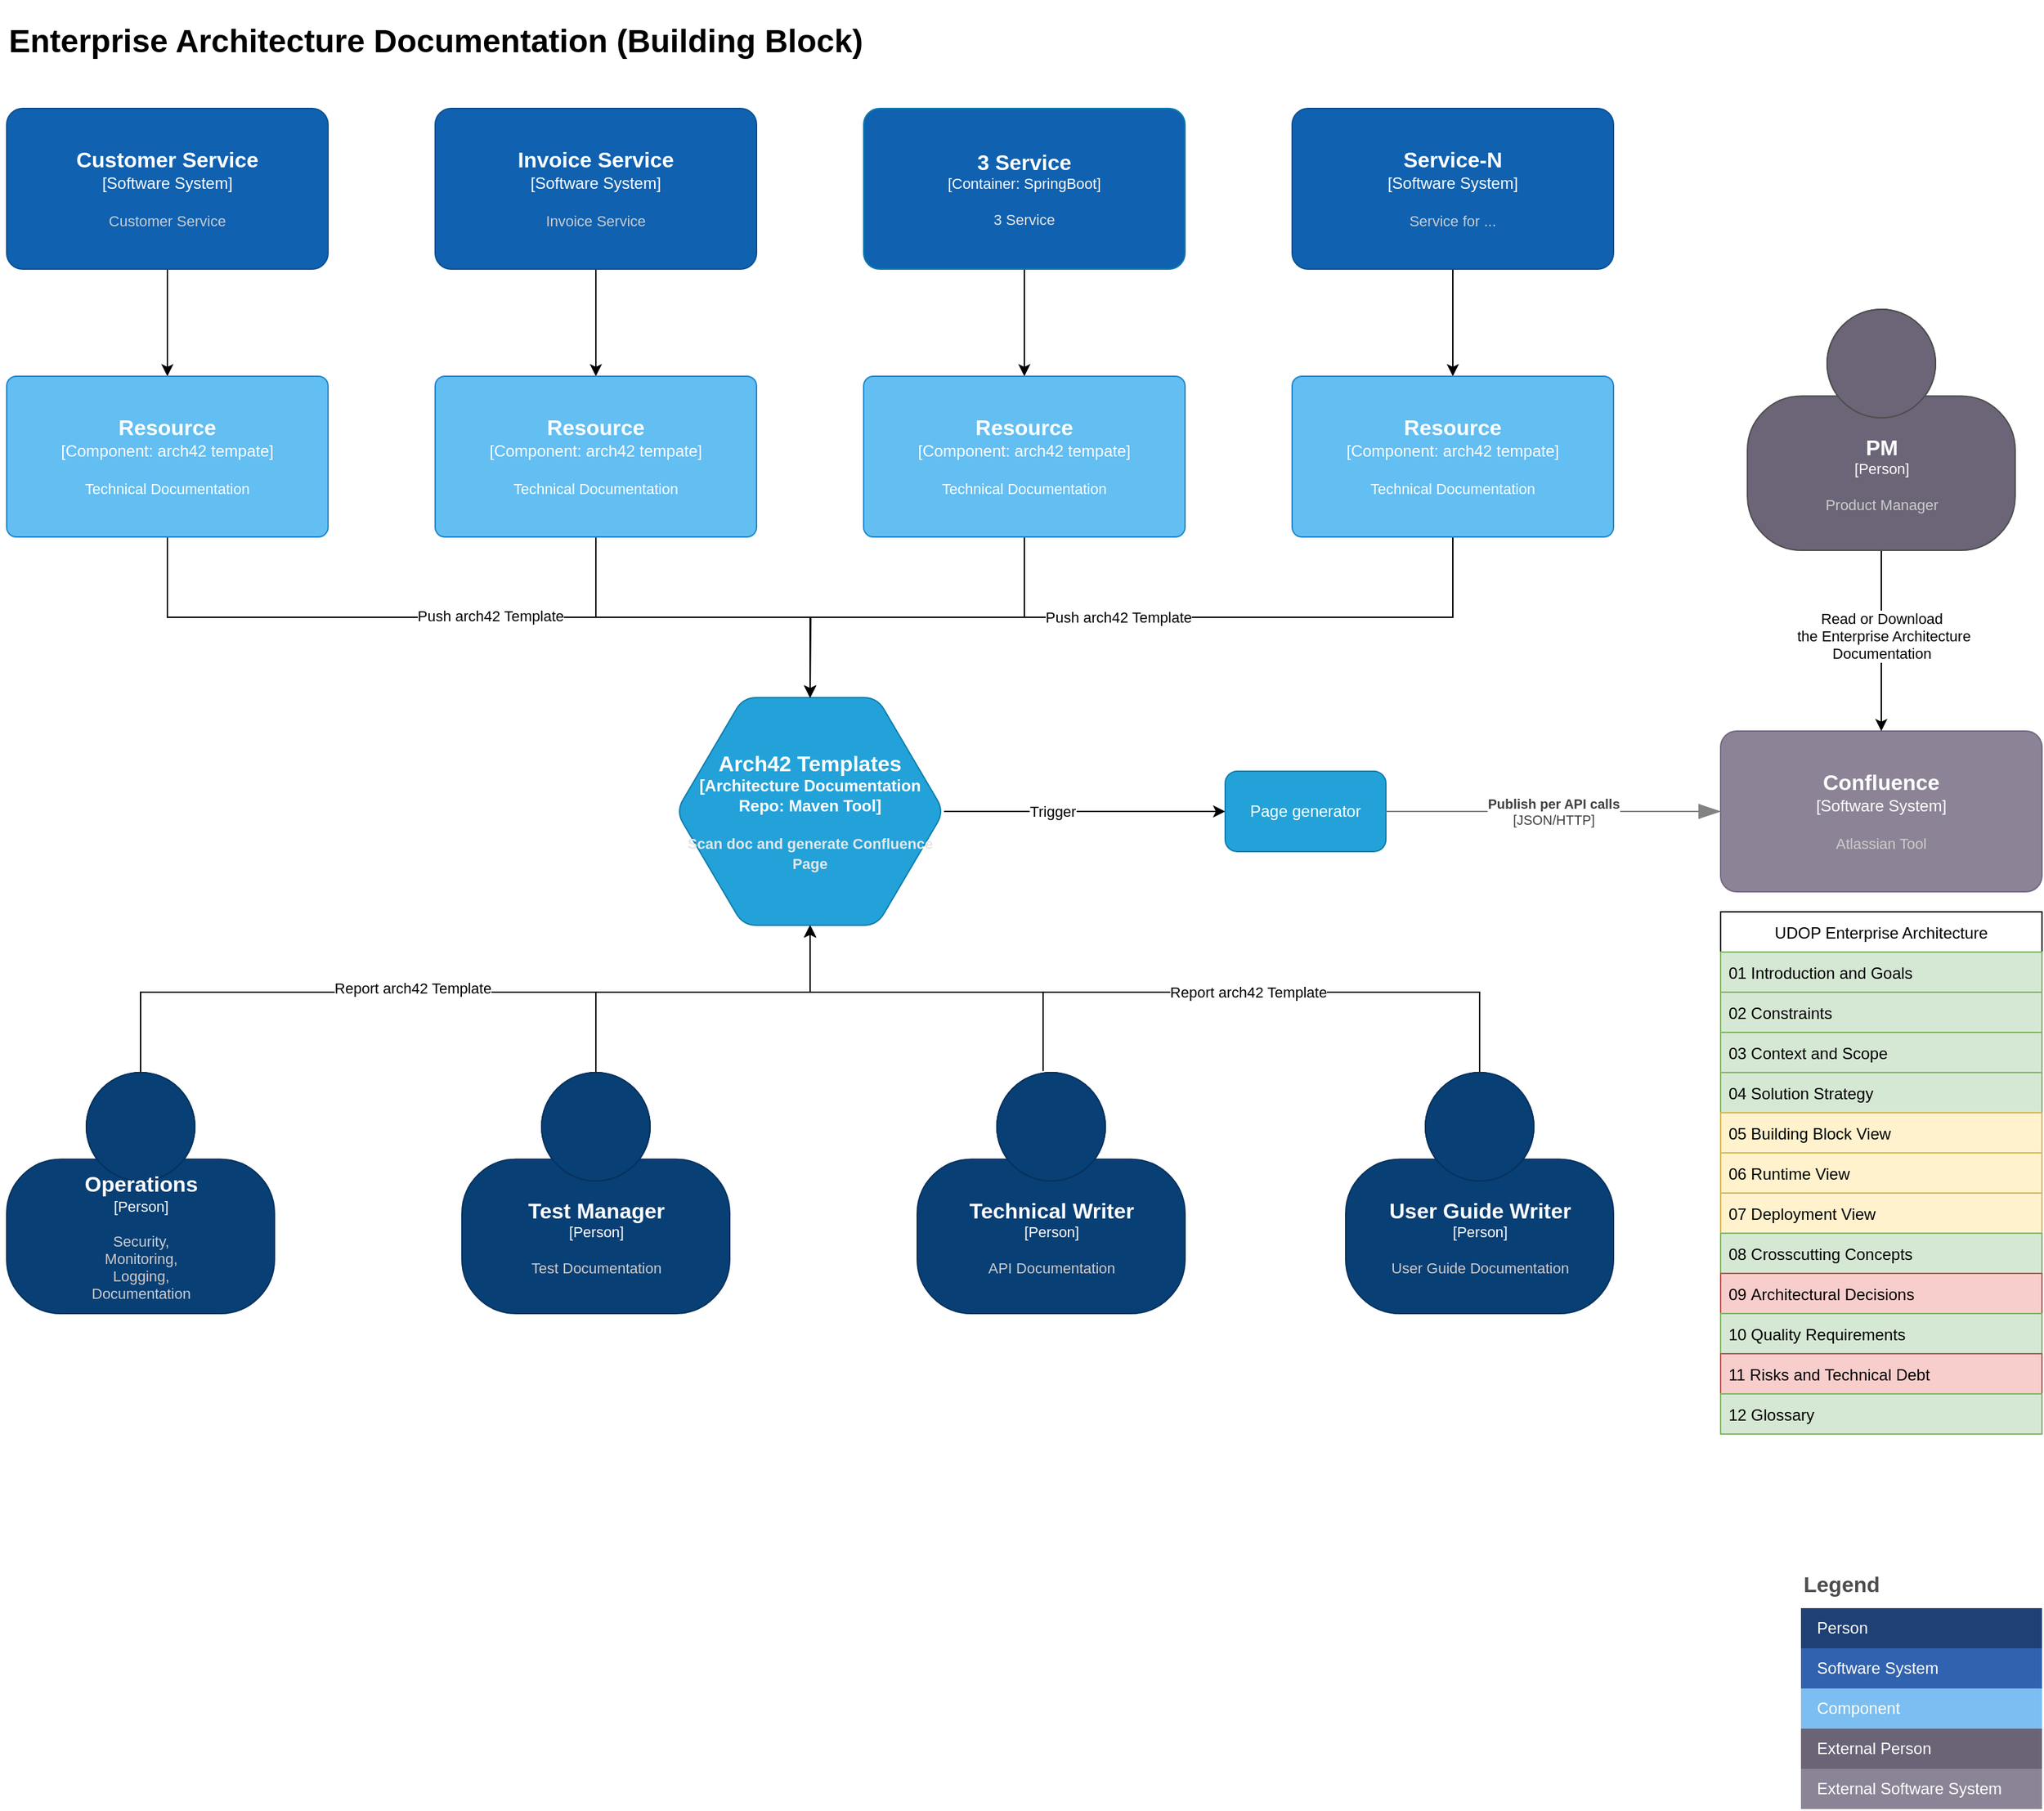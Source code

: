 <mxfile version="22.1.2" type="device" pages="9">
  <diagram id="lF8XsZgL_2lBHPlLf0bB" name="Architecture Documentation">
    <mxGraphModel dx="1306" dy="822" grid="1" gridSize="10" guides="1" tooltips="1" connect="1" arrows="1" fold="1" page="1" pageScale="1" pageWidth="827" pageHeight="1169" math="0" shadow="0">
      <root>
        <mxCell id="vawZfq_pmJv5yMqpqXvJ-0" />
        <mxCell id="vawZfq_pmJv5yMqpqXvJ-1" parent="vawZfq_pmJv5yMqpqXvJ-0" />
        <mxCell id="vawZfq_pmJv5yMqpqXvJ-2" value="Legend" style="align=left;fontSize=16;fontStyle=1;strokeColor=none;fillColor=none;fontColor=#4D4D4D;spacingTop=-8;resizable=0;" parent="vawZfq_pmJv5yMqpqXvJ-1" vertex="1">
          <mxGeometry x="1420" y="1210" width="180" height="30" as="geometry" />
        </mxCell>
        <mxCell id="vawZfq_pmJv5yMqpqXvJ-3" value="" style="shape=table;html=1;whiteSpace=wrap;startSize=0;container=1;collapsible=0;childLayout=tableLayout;fillColor=none;align=left;spacingLeft=10;strokeColor=none;rounded=1;arcSize=11;fontColor=#FFFFFF;resizable=0;points=[[0.25,0,0],[0.5,0,0],[0.75,0,0],[1,0.25,0],[1,0.5,0],[1,0.75,0],[0.75,1,0],[0.5,1,0],[0.25,1,0],[0,0.75,0],[0,0.5,0],[0,0.25,0]];" parent="vawZfq_pmJv5yMqpqXvJ-1" vertex="1">
          <mxGeometry x="1420" y="1240" width="180" height="150" as="geometry" />
        </mxCell>
        <mxCell id="vawZfq_pmJv5yMqpqXvJ-4" value="Person" style="shape=partialRectangle;html=1;whiteSpace=wrap;connectable=0;fillColor=#1E4074;top=0;left=0;bottom=0;right=0;overflow=hidden;pointerEvents=1;align=left;spacingLeft=10;strokeColor=none;fontColor=#FFFFFF;" parent="vawZfq_pmJv5yMqpqXvJ-3" vertex="1">
          <mxGeometry width="180" height="30" as="geometry" />
        </mxCell>
        <mxCell id="vawZfq_pmJv5yMqpqXvJ-5" value="Software System" style="shape=partialRectangle;html=1;whiteSpace=wrap;connectable=0;fillColor=#3162AF;top=0;left=0;bottom=0;right=0;overflow=hidden;pointerEvents=1;align=left;spacingLeft=10;fontColor=#FFFFFF;" parent="vawZfq_pmJv5yMqpqXvJ-3" vertex="1">
          <mxGeometry y="30" width="180" height="30" as="geometry" />
        </mxCell>
        <mxCell id="vawZfq_pmJv5yMqpqXvJ-7" value="Component" style="shape=partialRectangle;html=1;whiteSpace=wrap;connectable=0;fillColor=#7CBEF1;top=0;left=0;bottom=0;right=0;overflow=hidden;pointerEvents=1;align=left;spacingLeft=10;fontColor=#FFFFFF;" parent="vawZfq_pmJv5yMqpqXvJ-3" vertex="1">
          <mxGeometry y="60" width="180" height="30" as="geometry" />
        </mxCell>
        <mxCell id="vawZfq_pmJv5yMqpqXvJ-8" value="External Person" style="shape=partialRectangle;html=1;whiteSpace=wrap;connectable=0;fillColor=#6B6477;top=0;left=0;bottom=0;right=0;overflow=hidden;pointerEvents=1;align=left;spacingLeft=10;fontColor=#FFFFFF;" parent="vawZfq_pmJv5yMqpqXvJ-3" vertex="1">
          <mxGeometry y="90" width="180" height="30" as="geometry" />
        </mxCell>
        <mxCell id="vawZfq_pmJv5yMqpqXvJ-9" value="External Software System" style="shape=partialRectangle;html=1;whiteSpace=wrap;connectable=0;fillColor=#8B8496;top=0;left=0;bottom=0;right=0;overflow=hidden;pointerEvents=1;align=left;spacingLeft=10;fontColor=#FFFFFF;" parent="vawZfq_pmJv5yMqpqXvJ-3" vertex="1">
          <mxGeometry y="120" width="180" height="30" as="geometry" />
        </mxCell>
        <mxCell id="vawZfq_pmJv5yMqpqXvJ-23" style="edgeStyle=orthogonalEdgeStyle;rounded=0;orthogonalLoop=1;jettySize=auto;html=1;" parent="vawZfq_pmJv5yMqpqXvJ-1" source="vawZfq_pmJv5yMqpqXvJ-10" target="vawZfq_pmJv5yMqpqXvJ-19" edge="1">
          <mxGeometry relative="1" as="geometry" />
        </mxCell>
        <object placeholders="1" c4Name="Customer Service" c4Type="Software System" c4Description="Customer Service" label="&lt;font style=&quot;font-size: 16px&quot;&gt;&lt;b&gt;%c4Name%&lt;/b&gt;&lt;/font&gt;&lt;div&gt;[%c4Type%]&lt;/div&gt;&lt;br&gt;&lt;div&gt;&lt;font style=&quot;font-size: 11px&quot;&gt;&lt;font color=&quot;#cccccc&quot;&gt;%c4Description%&lt;/font&gt;&lt;/div&gt;" id="vawZfq_pmJv5yMqpqXvJ-10">
          <mxCell style="rounded=1;whiteSpace=wrap;html=1;labelBackgroundColor=none;fillColor=#1061B0;fontColor=#ffffff;align=center;arcSize=10;strokeColor=#0D5091;metaEdit=1;resizable=0;points=[[0.25,0,0],[0.5,0,0],[0.75,0,0],[1,0.25,0],[1,0.5,0],[1,0.75,0],[0.75,1,0],[0.5,1,0],[0.25,1,0],[0,0.75,0],[0,0.5,0],[0,0.25,0]];" parent="vawZfq_pmJv5yMqpqXvJ-1" vertex="1">
            <mxGeometry x="80" y="120" width="240" height="120" as="geometry" />
          </mxCell>
        </object>
        <mxCell id="vawZfq_pmJv5yMqpqXvJ-24" style="edgeStyle=orthogonalEdgeStyle;rounded=0;orthogonalLoop=1;jettySize=auto;html=1;" parent="vawZfq_pmJv5yMqpqXvJ-1" source="vawZfq_pmJv5yMqpqXvJ-11" target="vawZfq_pmJv5yMqpqXvJ-20" edge="1">
          <mxGeometry relative="1" as="geometry" />
        </mxCell>
        <object placeholders="1" c4Name="Invoice Service" c4Type="Software System" c4Description="Invoice Service" label="&lt;font style=&quot;font-size: 16px&quot;&gt;&lt;b&gt;%c4Name%&lt;/b&gt;&lt;/font&gt;&lt;div&gt;[%c4Type%]&lt;/div&gt;&lt;br&gt;&lt;div&gt;&lt;font style=&quot;font-size: 11px&quot;&gt;&lt;font color=&quot;#cccccc&quot;&gt;%c4Description%&lt;/font&gt;&lt;/div&gt;" id="vawZfq_pmJv5yMqpqXvJ-11">
          <mxCell style="rounded=1;whiteSpace=wrap;html=1;labelBackgroundColor=none;fillColor=#1061B0;fontColor=#ffffff;align=center;arcSize=10;strokeColor=#0D5091;metaEdit=1;resizable=0;points=[[0.25,0,0],[0.5,0,0],[0.75,0,0],[1,0.25,0],[1,0.5,0],[1,0.75,0],[0.75,1,0],[0.5,1,0],[0.25,1,0],[0,0.75,0],[0,0.5,0],[0,0.25,0]];" parent="vawZfq_pmJv5yMqpqXvJ-1" vertex="1">
            <mxGeometry x="400" y="120" width="240" height="120" as="geometry" />
          </mxCell>
        </object>
        <mxCell id="vawZfq_pmJv5yMqpqXvJ-25" style="edgeStyle=orthogonalEdgeStyle;rounded=0;orthogonalLoop=1;jettySize=auto;html=1;" parent="vawZfq_pmJv5yMqpqXvJ-1" source="vawZfq_pmJv5yMqpqXvJ-13" target="vawZfq_pmJv5yMqpqXvJ-21" edge="1">
          <mxGeometry relative="1" as="geometry" />
        </mxCell>
        <object placeholders="1" c4Name="3 Service" c4Type="Container" c4Technology="SpringBoot" c4Description="3 Service" label="&lt;font style=&quot;font-size: 16px&quot;&gt;&lt;b&gt;%c4Name%&lt;/b&gt;&lt;/font&gt;&lt;div&gt;[%c4Type%: %c4Technology%]&lt;/div&gt;&lt;br&gt;&lt;div&gt;&lt;font style=&quot;font-size: 11px&quot;&gt;&lt;font color=&quot;#E6E6E6&quot;&gt;%c4Description%&lt;/font&gt;&lt;/div&gt;" id="vawZfq_pmJv5yMqpqXvJ-13">
          <mxCell style="rounded=1;whiteSpace=wrap;html=1;fontSize=11;labelBackgroundColor=none;fillColor=#1061B0;fontColor=#ffffff;align=center;arcSize=10;strokeColor=#0E7DAD;metaEdit=1;resizable=0;points=[[0.25,0,0],[0.5,0,0],[0.75,0,0],[1,0.25,0],[1,0.5,0],[1,0.75,0],[0.75,1,0],[0.5,1,0],[0.25,1,0],[0,0.75,0],[0,0.5,0],[0,0.25,0]];" parent="vawZfq_pmJv5yMqpqXvJ-1" vertex="1">
            <mxGeometry x="720" y="120" width="240" height="120" as="geometry" />
          </mxCell>
        </object>
        <mxCell id="vawZfq_pmJv5yMqpqXvJ-26" style="edgeStyle=orthogonalEdgeStyle;rounded=0;orthogonalLoop=1;jettySize=auto;html=1;entryX=0.5;entryY=0;entryDx=0;entryDy=0;entryPerimeter=0;" parent="vawZfq_pmJv5yMqpqXvJ-1" source="vawZfq_pmJv5yMqpqXvJ-14" target="vawZfq_pmJv5yMqpqXvJ-22" edge="1">
          <mxGeometry relative="1" as="geometry" />
        </mxCell>
        <object placeholders="1" c4Name="Service-N" c4Type="Software System" c4Description="Service for ..." label="&lt;font style=&quot;font-size: 16px&quot;&gt;&lt;b&gt;%c4Name%&lt;/b&gt;&lt;/font&gt;&lt;div&gt;[%c4Type%]&lt;/div&gt;&lt;br&gt;&lt;div&gt;&lt;font style=&quot;font-size: 11px&quot;&gt;&lt;font color=&quot;#cccccc&quot;&gt;%c4Description%&lt;/font&gt;&lt;/div&gt;" id="vawZfq_pmJv5yMqpqXvJ-14">
          <mxCell style="rounded=1;whiteSpace=wrap;html=1;labelBackgroundColor=none;fillColor=#1061B0;fontColor=#ffffff;align=center;arcSize=10;strokeColor=#0D5091;metaEdit=1;resizable=0;points=[[0.25,0,0],[0.5,0,0],[0.75,0,0],[1,0.25,0],[1,0.5,0],[1,0.75,0],[0.75,1,0],[0.5,1,0],[0.25,1,0],[0,0.75,0],[0,0.5,0],[0,0.25,0]];" parent="vawZfq_pmJv5yMqpqXvJ-1" vertex="1">
            <mxGeometry x="1040" y="120" width="240" height="120" as="geometry" />
          </mxCell>
        </object>
        <mxCell id="vawZfq_pmJv5yMqpqXvJ-32" style="edgeStyle=orthogonalEdgeStyle;rounded=0;orthogonalLoop=1;jettySize=auto;html=1;entryX=0.5;entryY=1;entryDx=0;entryDy=0;entryPerimeter=0;" parent="vawZfq_pmJv5yMqpqXvJ-1" source="vawZfq_pmJv5yMqpqXvJ-15" target="vawZfq_pmJv5yMqpqXvJ-18" edge="1">
          <mxGeometry relative="1" as="geometry">
            <Array as="points">
              <mxPoint x="180" y="780" />
              <mxPoint x="680" y="780" />
            </Array>
          </mxGeometry>
        </mxCell>
        <mxCell id="vawZfq_pmJv5yMqpqXvJ-38" value="Report arch42 Template" style="edgeLabel;html=1;align=center;verticalAlign=middle;resizable=0;points=[];" parent="vawZfq_pmJv5yMqpqXvJ-32" vertex="1" connectable="0">
          <mxGeometry x="-0.14" y="3" relative="1" as="geometry">
            <mxPoint as="offset" />
          </mxGeometry>
        </mxCell>
        <object placeholders="1" c4Name="Operations" c4Type="Person" c4Description="Security,&#xa;Monitoring,&#xa;Logging,&#xa;Documentation" label="&lt;font style=&quot;font-size: 16px&quot;&gt;&lt;b&gt;%c4Name%&lt;/b&gt;&lt;/font&gt;&lt;div&gt;[%c4Type%]&lt;/div&gt;&lt;br&gt;&lt;div&gt;&lt;font style=&quot;font-size: 11px&quot;&gt;&lt;font color=&quot;#cccccc&quot;&gt;%c4Description%&lt;/font&gt;&lt;/div&gt;" id="vawZfq_pmJv5yMqpqXvJ-15">
          <mxCell style="html=1;fontSize=11;dashed=0;whitespace=wrap;fillColor=#083F75;strokeColor=#06315C;fontColor=#ffffff;shape=mxgraph.c4.person2;align=center;metaEdit=1;points=[[0.5,0,0],[1,0.5,0],[1,0.75,0],[0.75,1,0],[0.5,1,0],[0.25,1,0],[0,0.75,0],[0,0.5,0]];resizable=0;" parent="vawZfq_pmJv5yMqpqXvJ-1" vertex="1">
            <mxGeometry x="80" y="840" width="200" height="180" as="geometry" />
          </mxCell>
        </object>
        <mxCell id="vawZfq_pmJv5yMqpqXvJ-34" style="edgeStyle=orthogonalEdgeStyle;rounded=0;orthogonalLoop=1;jettySize=auto;html=1;entryX=0.5;entryY=1;entryDx=0;entryDy=0;entryPerimeter=0;" parent="vawZfq_pmJv5yMqpqXvJ-1" source="vawZfq_pmJv5yMqpqXvJ-16" target="vawZfq_pmJv5yMqpqXvJ-18" edge="1">
          <mxGeometry relative="1" as="geometry">
            <Array as="points">
              <mxPoint x="520" y="780" />
              <mxPoint x="680" y="780" />
            </Array>
          </mxGeometry>
        </mxCell>
        <object placeholders="1" c4Name="Test Manager" c4Type="Person" c4Description="Test Documentation" label="&lt;font style=&quot;font-size: 16px&quot;&gt;&lt;b&gt;%c4Name%&lt;/b&gt;&lt;/font&gt;&lt;div&gt;[%c4Type%]&lt;/div&gt;&lt;br&gt;&lt;div&gt;&lt;font style=&quot;font-size: 11px&quot;&gt;&lt;font color=&quot;#cccccc&quot;&gt;%c4Description%&lt;/font&gt;&lt;/div&gt;" id="vawZfq_pmJv5yMqpqXvJ-16">
          <mxCell style="html=1;fontSize=11;dashed=0;whitespace=wrap;fillColor=#083F75;strokeColor=#06315C;fontColor=#ffffff;shape=mxgraph.c4.person2;align=center;metaEdit=1;points=[[0.5,0,0],[1,0.5,0],[1,0.75,0],[0.75,1,0],[0.5,1,0],[0.25,1,0],[0,0.75,0],[0,0.5,0]];resizable=0;" parent="vawZfq_pmJv5yMqpqXvJ-1" vertex="1">
            <mxGeometry x="420" y="840" width="200" height="180" as="geometry" />
          </mxCell>
        </object>
        <mxCell id="vawZfq_pmJv5yMqpqXvJ-35" style="edgeStyle=orthogonalEdgeStyle;rounded=0;orthogonalLoop=1;jettySize=auto;html=1;entryX=0.5;entryY=1;entryDx=0;entryDy=0;entryPerimeter=0;exitX=0.47;exitY=-0.006;exitDx=0;exitDy=0;exitPerimeter=0;" parent="vawZfq_pmJv5yMqpqXvJ-1" source="vawZfq_pmJv5yMqpqXvJ-17" target="vawZfq_pmJv5yMqpqXvJ-18" edge="1">
          <mxGeometry relative="1" as="geometry">
            <Array as="points">
              <mxPoint x="854" y="780" />
              <mxPoint x="680" y="780" />
            </Array>
          </mxGeometry>
        </mxCell>
        <object placeholders="1" c4Name="Technical Writer" c4Type="Person" c4Description="API Documentation" label="&lt;font style=&quot;font-size: 16px&quot;&gt;&lt;b&gt;%c4Name%&lt;/b&gt;&lt;/font&gt;&lt;div&gt;[%c4Type%]&lt;/div&gt;&lt;br&gt;&lt;div&gt;&lt;font style=&quot;font-size: 11px&quot;&gt;&lt;font color=&quot;#cccccc&quot;&gt;%c4Description%&lt;/font&gt;&lt;/div&gt;" id="vawZfq_pmJv5yMqpqXvJ-17">
          <mxCell style="html=1;fontSize=11;dashed=0;whitespace=wrap;fillColor=#083F75;strokeColor=#06315C;fontColor=#ffffff;shape=mxgraph.c4.person2;align=center;metaEdit=1;points=[[0.5,0,0],[1,0.5,0],[1,0.75,0],[0.75,1,0],[0.5,1,0],[0.25,1,0],[0,0.75,0],[0,0.5,0]];resizable=0;" parent="vawZfq_pmJv5yMqpqXvJ-1" vertex="1">
            <mxGeometry x="760" y="840" width="200" height="180" as="geometry" />
          </mxCell>
        </object>
        <mxCell id="vawZfq_pmJv5yMqpqXvJ-43" value="" style="edgeStyle=orthogonalEdgeStyle;rounded=0;orthogonalLoop=1;jettySize=auto;html=1;" parent="vawZfq_pmJv5yMqpqXvJ-1" source="vawZfq_pmJv5yMqpqXvJ-18" target="vawZfq_pmJv5yMqpqXvJ-42" edge="1">
          <mxGeometry relative="1" as="geometry" />
        </mxCell>
        <mxCell id="vawZfq_pmJv5yMqpqXvJ-51" value="Trigger" style="edgeLabel;html=1;align=center;verticalAlign=middle;resizable=0;points=[];" parent="vawZfq_pmJv5yMqpqXvJ-43" vertex="1" connectable="0">
          <mxGeometry x="-0.229" relative="1" as="geometry">
            <mxPoint as="offset" />
          </mxGeometry>
        </mxCell>
        <object placeholders="1" c4Type="Arch42 Templates" c4Container="Architecture Documentation Repo" c4Technology="Maven Tool" c4Description="Scan doc and generate Confluence Page" label="&lt;font style=&quot;font-size: 16px&quot;&gt;&lt;b&gt;%c4Type%&lt;/font&gt;&lt;div&gt;[%c4Container%:&amp;nbsp;%c4Technology%]&lt;/div&gt;&lt;br&gt;&lt;div&gt;&lt;font style=&quot;font-size: 11px&quot;&gt;&lt;font color=&quot;#E6E6E6&quot;&gt;%c4Description%&lt;/font&gt;&lt;/div&gt;" id="vawZfq_pmJv5yMqpqXvJ-18">
          <mxCell style="shape=hexagon;size=50;perimeter=hexagonPerimeter2;whiteSpace=wrap;html=1;fixedSize=1;rounded=1;labelBackgroundColor=none;fillColor=#23A2D9;fontSize=12;fontColor=#ffffff;align=center;strokeColor=#0E7DAD;metaEdit=1;points=[[0.5,0,0],[1,0.25,0],[1,0.5,0],[1,0.75,0],[0.5,1,0],[0,0.75,0],[0,0.5,0],[0,0.25,0]];resizable=0;" parent="vawZfq_pmJv5yMqpqXvJ-1" vertex="1">
            <mxGeometry x="580" y="560" width="200" height="170" as="geometry" />
          </mxCell>
        </object>
        <mxCell id="vawZfq_pmJv5yMqpqXvJ-27" style="edgeStyle=orthogonalEdgeStyle;rounded=0;orthogonalLoop=1;jettySize=auto;html=1;entryX=0.5;entryY=0;entryDx=0;entryDy=0;entryPerimeter=0;exitX=0.5;exitY=1;exitDx=0;exitDy=0;exitPerimeter=0;" parent="vawZfq_pmJv5yMqpqXvJ-1" source="vawZfq_pmJv5yMqpqXvJ-19" target="vawZfq_pmJv5yMqpqXvJ-18" edge="1">
          <mxGeometry relative="1" as="geometry">
            <Array as="points">
              <mxPoint x="200" y="500" />
              <mxPoint x="680" y="500" />
            </Array>
          </mxGeometry>
        </mxCell>
        <mxCell id="vawZfq_pmJv5yMqpqXvJ-36" value="Push arch42 Template" style="edgeLabel;html=1;align=center;verticalAlign=middle;resizable=0;points=[];" parent="vawZfq_pmJv5yMqpqXvJ-27" vertex="1" connectable="0">
          <mxGeometry x="0.042" y="1" relative="1" as="geometry">
            <mxPoint x="-12" as="offset" />
          </mxGeometry>
        </mxCell>
        <object placeholders="1" c4Name="Resource" c4Type="Component" c4Technology="arch42 tempate" c4Description="Technical Documentation" label="&lt;font style=&quot;font-size: 16px&quot;&gt;&lt;b&gt;%c4Name%&lt;/b&gt;&lt;/font&gt;&lt;div&gt;[%c4Type%: %c4Technology%]&lt;/div&gt;&lt;br&gt;&lt;div&gt;&lt;font style=&quot;font-size: 11px&quot;&gt;%c4Description%&lt;/font&gt;&lt;/div&gt;" id="vawZfq_pmJv5yMqpqXvJ-19">
          <mxCell style="rounded=1;whiteSpace=wrap;html=1;labelBackgroundColor=none;fillColor=#63BEF2;fontColor=#ffffff;align=center;arcSize=6;strokeColor=#2086C9;metaEdit=1;resizable=0;points=[[0.25,0,0],[0.5,0,0],[0.75,0,0],[1,0.25,0],[1,0.5,0],[1,0.75,0],[0.75,1,0],[0.5,1,0],[0.25,1,0],[0,0.75,0],[0,0.5,0],[0,0.25,0]];" parent="vawZfq_pmJv5yMqpqXvJ-1" vertex="1">
            <mxGeometry x="80" y="320" width="240" height="120" as="geometry" />
          </mxCell>
        </object>
        <mxCell id="vawZfq_pmJv5yMqpqXvJ-30" style="edgeStyle=orthogonalEdgeStyle;rounded=0;orthogonalLoop=1;jettySize=auto;html=1;exitX=0.5;exitY=1;exitDx=0;exitDy=0;exitPerimeter=0;" parent="vawZfq_pmJv5yMqpqXvJ-1" source="vawZfq_pmJv5yMqpqXvJ-20" edge="1">
          <mxGeometry relative="1" as="geometry">
            <mxPoint x="680" y="560" as="targetPoint" />
          </mxGeometry>
        </mxCell>
        <object placeholders="1" c4Name="Resource" c4Type="Component" c4Technology="arch42 tempate" c4Description="Technical Documentation" label="&lt;font style=&quot;font-size: 16px&quot;&gt;&lt;b&gt;%c4Name%&lt;/b&gt;&lt;/font&gt;&lt;div&gt;[%c4Type%: %c4Technology%]&lt;/div&gt;&lt;br&gt;&lt;div&gt;&lt;font style=&quot;font-size: 11px&quot;&gt;%c4Description%&lt;/font&gt;&lt;/div&gt;" id="vawZfq_pmJv5yMqpqXvJ-20">
          <mxCell style="rounded=1;whiteSpace=wrap;html=1;labelBackgroundColor=none;fillColor=#63BEF2;fontColor=#ffffff;align=center;arcSize=6;strokeColor=#2086C9;metaEdit=1;resizable=0;points=[[0.25,0,0],[0.5,0,0],[0.75,0,0],[1,0.25,0],[1,0.5,0],[1,0.75,0],[0.75,1,0],[0.5,1,0],[0.25,1,0],[0,0.75,0],[0,0.5,0],[0,0.25,0]];" parent="vawZfq_pmJv5yMqpqXvJ-1" vertex="1">
            <mxGeometry x="400" y="320" width="240" height="120" as="geometry" />
          </mxCell>
        </object>
        <mxCell id="vawZfq_pmJv5yMqpqXvJ-29" style="edgeStyle=orthogonalEdgeStyle;rounded=0;orthogonalLoop=1;jettySize=auto;html=1;" parent="vawZfq_pmJv5yMqpqXvJ-1" source="vawZfq_pmJv5yMqpqXvJ-21" target="vawZfq_pmJv5yMqpqXvJ-18" edge="1">
          <mxGeometry relative="1" as="geometry" />
        </mxCell>
        <object placeholders="1" c4Name="Resource" c4Type="Component" c4Technology="arch42 tempate" c4Description="Technical Documentation" label="&lt;font style=&quot;font-size: 16px&quot;&gt;&lt;b&gt;%c4Name%&lt;/b&gt;&lt;/font&gt;&lt;div&gt;[%c4Type%: %c4Technology%]&lt;/div&gt;&lt;br&gt;&lt;div&gt;&lt;font style=&quot;font-size: 11px&quot;&gt;%c4Description%&lt;/font&gt;&lt;/div&gt;" id="vawZfq_pmJv5yMqpqXvJ-21">
          <mxCell style="rounded=1;whiteSpace=wrap;html=1;labelBackgroundColor=none;fillColor=#63BEF2;fontColor=#ffffff;align=center;arcSize=6;strokeColor=#2086C9;metaEdit=1;resizable=0;points=[[0.25,0,0],[0.5,0,0],[0.75,0,0],[1,0.25,0],[1,0.5,0],[1,0.75,0],[0.75,1,0],[0.5,1,0],[0.25,1,0],[0,0.75,0],[0,0.5,0],[0,0.25,0]];" parent="vawZfq_pmJv5yMqpqXvJ-1" vertex="1">
            <mxGeometry x="720" y="320" width="240" height="120" as="geometry" />
          </mxCell>
        </object>
        <mxCell id="vawZfq_pmJv5yMqpqXvJ-28" style="edgeStyle=orthogonalEdgeStyle;rounded=0;orthogonalLoop=1;jettySize=auto;html=1;entryX=0.5;entryY=0;entryDx=0;entryDy=0;entryPerimeter=0;" parent="vawZfq_pmJv5yMqpqXvJ-1" source="vawZfq_pmJv5yMqpqXvJ-22" target="vawZfq_pmJv5yMqpqXvJ-18" edge="1">
          <mxGeometry relative="1" as="geometry">
            <Array as="points">
              <mxPoint x="1160" y="500" />
              <mxPoint x="680" y="500" />
            </Array>
          </mxGeometry>
        </mxCell>
        <mxCell id="vawZfq_pmJv5yMqpqXvJ-37" value="Push arch42 Template" style="edgeLabel;html=1;align=center;verticalAlign=middle;resizable=0;points=[];" parent="vawZfq_pmJv5yMqpqXvJ-28" vertex="1" connectable="0">
          <mxGeometry x="-0.057" y="-1" relative="1" as="geometry">
            <mxPoint x="-27" y="1" as="offset" />
          </mxGeometry>
        </mxCell>
        <object placeholders="1" c4Name="Resource" c4Type="Component" c4Technology="arch42 tempate" c4Description="Technical Documentation" label="&lt;font style=&quot;font-size: 16px&quot;&gt;&lt;b&gt;%c4Name%&lt;/b&gt;&lt;/font&gt;&lt;div&gt;[%c4Type%: %c4Technology%]&lt;/div&gt;&lt;br&gt;&lt;div&gt;&lt;font style=&quot;font-size: 11px&quot;&gt;%c4Description%&lt;/font&gt;&lt;/div&gt;" id="vawZfq_pmJv5yMqpqXvJ-22">
          <mxCell style="rounded=1;whiteSpace=wrap;html=1;labelBackgroundColor=none;fillColor=#63BEF2;fontColor=#ffffff;align=center;arcSize=6;strokeColor=#2086C9;metaEdit=1;resizable=0;points=[[0.25,0,0],[0.5,0,0],[0.75,0,0],[1,0.25,0],[1,0.5,0],[1,0.75,0],[0.75,1,0],[0.5,1,0],[0.25,1,0],[0,0.75,0],[0,0.5,0],[0,0.25,0]];" parent="vawZfq_pmJv5yMqpqXvJ-1" vertex="1">
            <mxGeometry x="1040" y="320" width="240" height="120" as="geometry" />
          </mxCell>
        </object>
        <mxCell id="vawZfq_pmJv5yMqpqXvJ-31" value="&lt;h1&gt;&lt;b&gt;Enterprise Architecture Documentation (Building Block)&lt;/b&gt;&lt;/h1&gt;" style="text;html=1;align=center;verticalAlign=middle;resizable=0;points=[];autosize=1;strokeColor=none;fillColor=none;" parent="vawZfq_pmJv5yMqpqXvJ-1" vertex="1">
          <mxGeometry x="75" y="45" width="650" height="50" as="geometry" />
        </mxCell>
        <mxCell id="vawZfq_pmJv5yMqpqXvJ-42" value="Page generator" style="whiteSpace=wrap;html=1;fillColor=#23A2D9;strokeColor=#0E7DAD;fontColor=#ffffff;rounded=1;labelBackgroundColor=none;" parent="vawZfq_pmJv5yMqpqXvJ-1" vertex="1">
          <mxGeometry x="990" y="615" width="120" height="60" as="geometry" />
        </mxCell>
        <object placeholders="1" c4Name="Confluence" c4Type="Software System" c4Description="Atlassian Tool" label="&lt;font style=&quot;font-size: 16px&quot;&gt;&lt;b&gt;%c4Name%&lt;/b&gt;&lt;/font&gt;&lt;div&gt;[%c4Type%]&lt;/div&gt;&lt;br&gt;&lt;div&gt;&lt;font style=&quot;font-size: 11px&quot;&gt;&lt;font color=&quot;#cccccc&quot;&gt;%c4Description%&lt;/font&gt;&lt;/div&gt;" id="vawZfq_pmJv5yMqpqXvJ-45">
          <mxCell style="rounded=1;whiteSpace=wrap;html=1;labelBackgroundColor=none;fillColor=#8C8496;fontColor=#ffffff;align=center;arcSize=10;strokeColor=#736782;metaEdit=1;resizable=0;points=[[0.25,0,0],[0.5,0,0],[0.75,0,0],[1,0.25,0],[1,0.5,0],[1,0.75,0],[0.75,1,0],[0.5,1,0],[0.25,1,0],[0,0.75,0],[0,0.5,0],[0,0.25,0]];" parent="vawZfq_pmJv5yMqpqXvJ-1" vertex="1">
            <mxGeometry x="1360" y="585" width="240" height="120" as="geometry" />
          </mxCell>
        </object>
        <object placeholders="1" c4Type="Relationship" c4Technology="JSON/HTTP" c4Description="Publish per API calls" label="&lt;div style=&quot;text-align: left&quot;&gt;&lt;div style=&quot;text-align: center&quot;&gt;&lt;b&gt;%c4Description%&lt;/b&gt;&lt;/div&gt;&lt;div style=&quot;text-align: center&quot;&gt;[%c4Technology%]&lt;/div&gt;&lt;/div&gt;" id="vawZfq_pmJv5yMqpqXvJ-48">
          <mxCell style="endArrow=blockThin;html=1;fontSize=10;fontColor=#404040;strokeWidth=1;endFill=1;strokeColor=#828282;elbow=vertical;metaEdit=1;endSize=14;startSize=14;jumpStyle=arc;jumpSize=16;rounded=0;edgeStyle=orthogonalEdgeStyle;entryX=0;entryY=0.5;entryDx=0;entryDy=0;entryPerimeter=0;exitX=1;exitY=0.5;exitDx=0;exitDy=0;" parent="vawZfq_pmJv5yMqpqXvJ-1" source="vawZfq_pmJv5yMqpqXvJ-42" target="vawZfq_pmJv5yMqpqXvJ-45" edge="1">
            <mxGeometry width="240" relative="1" as="geometry">
              <mxPoint x="1100" y="590" as="sourcePoint" />
              <mxPoint x="1270" y="670" as="targetPoint" />
            </mxGeometry>
          </mxCell>
        </object>
        <mxCell id="vawZfq_pmJv5yMqpqXvJ-52" style="edgeStyle=orthogonalEdgeStyle;rounded=0;orthogonalLoop=1;jettySize=auto;html=1;" parent="vawZfq_pmJv5yMqpqXvJ-1" source="vawZfq_pmJv5yMqpqXvJ-49" target="vawZfq_pmJv5yMqpqXvJ-45" edge="1">
          <mxGeometry relative="1" as="geometry" />
        </mxCell>
        <mxCell id="vawZfq_pmJv5yMqpqXvJ-53" value="Read or Download&lt;br&gt;&amp;nbsp;the Enterprise Architecture&lt;br&gt;Documentation" style="edgeLabel;html=1;align=center;verticalAlign=middle;resizable=0;points=[];" parent="vawZfq_pmJv5yMqpqXvJ-52" vertex="1" connectable="0">
          <mxGeometry x="-0.052" relative="1" as="geometry">
            <mxPoint as="offset" />
          </mxGeometry>
        </mxCell>
        <object placeholders="1" c4Name="PM" c4Type="Person" c4Description="Product Manager" label="&lt;font style=&quot;font-size: 16px&quot;&gt;&lt;b&gt;%c4Name%&lt;/b&gt;&lt;/font&gt;&lt;div&gt;[%c4Type%]&lt;/div&gt;&lt;br&gt;&lt;div&gt;&lt;font style=&quot;font-size: 11px&quot;&gt;&lt;font color=&quot;#cccccc&quot;&gt;%c4Description%&lt;/font&gt;&lt;/div&gt;" id="vawZfq_pmJv5yMqpqXvJ-49">
          <mxCell style="html=1;fontSize=11;dashed=0;whitespace=wrap;fillColor=#6C6477;strokeColor=#4D4D4D;fontColor=#ffffff;shape=mxgraph.c4.person2;align=center;metaEdit=1;points=[[0.5,0,0],[1,0.5,0],[1,0.75,0],[0.75,1,0],[0.5,1,0],[0.25,1,0],[0,0.75,0],[0,0.5,0]];resizable=0;" parent="vawZfq_pmJv5yMqpqXvJ-1" vertex="1">
            <mxGeometry x="1380" y="270" width="200" height="180" as="geometry" />
          </mxCell>
        </object>
        <mxCell id="vawZfq_pmJv5yMqpqXvJ-55" style="edgeStyle=orthogonalEdgeStyle;rounded=0;orthogonalLoop=1;jettySize=auto;html=1;entryX=0.5;entryY=1;entryDx=0;entryDy=0;entryPerimeter=0;" parent="vawZfq_pmJv5yMqpqXvJ-1" source="vawZfq_pmJv5yMqpqXvJ-54" target="vawZfq_pmJv5yMqpqXvJ-18" edge="1">
          <mxGeometry relative="1" as="geometry">
            <Array as="points">
              <mxPoint x="1180" y="780" />
              <mxPoint x="680" y="780" />
            </Array>
          </mxGeometry>
        </mxCell>
        <mxCell id="vawZfq_pmJv5yMqpqXvJ-56" value="Report arch42 Template" style="edgeLabel;html=1;align=center;verticalAlign=middle;resizable=0;points=[];" parent="vawZfq_pmJv5yMqpqXvJ-55" vertex="1" connectable="0">
          <mxGeometry x="-0.236" relative="1" as="geometry">
            <mxPoint as="offset" />
          </mxGeometry>
        </mxCell>
        <object placeholders="1" c4Name="User Guide Writer" c4Type="Person" c4Description="User Guide Documentation" label="&lt;font style=&quot;font-size: 16px&quot;&gt;&lt;b&gt;%c4Name%&lt;/b&gt;&lt;/font&gt;&lt;div&gt;[%c4Type%]&lt;/div&gt;&lt;br&gt;&lt;div&gt;&lt;font style=&quot;font-size: 11px&quot;&gt;&lt;font color=&quot;#cccccc&quot;&gt;%c4Description%&lt;/font&gt;&lt;/div&gt;" id="vawZfq_pmJv5yMqpqXvJ-54">
          <mxCell style="html=1;fontSize=11;dashed=0;whitespace=wrap;fillColor=#083F75;strokeColor=#06315C;fontColor=#ffffff;shape=mxgraph.c4.person2;align=center;metaEdit=1;points=[[0.5,0,0],[1,0.5,0],[1,0.75,0],[0.75,1,0],[0.5,1,0],[0.25,1,0],[0,0.75,0],[0,0.5,0]];resizable=0;" parent="vawZfq_pmJv5yMqpqXvJ-1" vertex="1">
            <mxGeometry x="1080" y="840" width="200" height="180" as="geometry" />
          </mxCell>
        </object>
        <mxCell id="Zik5gVjHTn_EiYeuRd5r-0" value="UDOP Enterprise Architecture" style="swimlane;fontStyle=0;childLayout=stackLayout;horizontal=1;startSize=30;horizontalStack=0;resizeParent=1;resizeParentMax=0;resizeLast=0;collapsible=1;marginBottom=0;" parent="vawZfq_pmJv5yMqpqXvJ-1" vertex="1">
          <mxGeometry x="1360" y="720" width="240" height="390" as="geometry" />
        </mxCell>
        <mxCell id="Zik5gVjHTn_EiYeuRd5r-1" value="01 Introduction and Goals" style="text;strokeColor=#82b366;fillColor=#d5e8d4;align=left;verticalAlign=middle;spacingLeft=4;spacingRight=4;overflow=hidden;points=[[0,0.5],[1,0.5]];portConstraint=eastwest;rotatable=0;" parent="Zik5gVjHTn_EiYeuRd5r-0" vertex="1">
          <mxGeometry y="30" width="240" height="30" as="geometry" />
        </mxCell>
        <mxCell id="Zik5gVjHTn_EiYeuRd5r-2" value="02 Constraints" style="text;strokeColor=#82b366;fillColor=#d5e8d4;align=left;verticalAlign=middle;spacingLeft=4;spacingRight=4;overflow=hidden;points=[[0,0.5],[1,0.5]];portConstraint=eastwest;rotatable=0;" parent="Zik5gVjHTn_EiYeuRd5r-0" vertex="1">
          <mxGeometry y="60" width="240" height="30" as="geometry" />
        </mxCell>
        <mxCell id="Zik5gVjHTn_EiYeuRd5r-3" value="03 Context and Scope" style="text;strokeColor=#82b366;fillColor=#d5e8d4;align=left;verticalAlign=middle;spacingLeft=4;spacingRight=4;overflow=hidden;points=[[0,0.5],[1,0.5]];portConstraint=eastwest;rotatable=0;" parent="Zik5gVjHTn_EiYeuRd5r-0" vertex="1">
          <mxGeometry y="90" width="240" height="30" as="geometry" />
        </mxCell>
        <mxCell id="Zik5gVjHTn_EiYeuRd5r-4" value="04 Solution Strategy" style="text;strokeColor=#82b366;fillColor=#d5e8d4;align=left;verticalAlign=middle;spacingLeft=4;spacingRight=4;overflow=hidden;points=[[0,0.5],[1,0.5]];portConstraint=eastwest;rotatable=0;" parent="Zik5gVjHTn_EiYeuRd5r-0" vertex="1">
          <mxGeometry y="120" width="240" height="30" as="geometry" />
        </mxCell>
        <mxCell id="Zik5gVjHTn_EiYeuRd5r-5" value="05 Building Block View" style="text;strokeColor=#d6b656;fillColor=#fff2cc;align=left;verticalAlign=middle;spacingLeft=4;spacingRight=4;overflow=hidden;points=[[0,0.5],[1,0.5]];portConstraint=eastwest;rotatable=0;" parent="Zik5gVjHTn_EiYeuRd5r-0" vertex="1">
          <mxGeometry y="150" width="240" height="30" as="geometry" />
        </mxCell>
        <mxCell id="Zik5gVjHTn_EiYeuRd5r-6" value="06 Runtime View " style="text;strokeColor=#d6b656;fillColor=#fff2cc;align=left;verticalAlign=middle;spacingLeft=4;spacingRight=4;overflow=hidden;points=[[0,0.5],[1,0.5]];portConstraint=eastwest;rotatable=0;" parent="Zik5gVjHTn_EiYeuRd5r-0" vertex="1">
          <mxGeometry y="180" width="240" height="30" as="geometry" />
        </mxCell>
        <mxCell id="Zik5gVjHTn_EiYeuRd5r-7" value="07 Deployment View" style="text;strokeColor=#d6b656;fillColor=#fff2cc;align=left;verticalAlign=middle;spacingLeft=4;spacingRight=4;overflow=hidden;points=[[0,0.5],[1,0.5]];portConstraint=eastwest;rotatable=0;" parent="Zik5gVjHTn_EiYeuRd5r-0" vertex="1">
          <mxGeometry y="210" width="240" height="30" as="geometry" />
        </mxCell>
        <mxCell id="Zik5gVjHTn_EiYeuRd5r-8" value="08 Crosscutting Concepts" style="text;strokeColor=#82b366;fillColor=#d5e8d4;align=left;verticalAlign=middle;spacingLeft=4;spacingRight=4;overflow=hidden;points=[[0,0.5],[1,0.5]];portConstraint=eastwest;rotatable=0;" parent="Zik5gVjHTn_EiYeuRd5r-0" vertex="1">
          <mxGeometry y="240" width="240" height="30" as="geometry" />
        </mxCell>
        <mxCell id="Zik5gVjHTn_EiYeuRd5r-9" value="09 Architectural Decisions" style="text;strokeColor=#b85450;fillColor=#f8cecc;align=left;verticalAlign=middle;spacingLeft=4;spacingRight=4;overflow=hidden;points=[[0,0.5],[1,0.5]];portConstraint=eastwest;rotatable=0;" parent="Zik5gVjHTn_EiYeuRd5r-0" vertex="1">
          <mxGeometry y="270" width="240" height="30" as="geometry" />
        </mxCell>
        <mxCell id="Zik5gVjHTn_EiYeuRd5r-10" value="10 Quality Requirements" style="text;strokeColor=#82b366;fillColor=#d5e8d4;align=left;verticalAlign=middle;spacingLeft=4;spacingRight=4;overflow=hidden;points=[[0,0.5],[1,0.5]];portConstraint=eastwest;rotatable=0;" parent="Zik5gVjHTn_EiYeuRd5r-0" vertex="1">
          <mxGeometry y="300" width="240" height="30" as="geometry" />
        </mxCell>
        <mxCell id="Zik5gVjHTn_EiYeuRd5r-11" value="11 Risks and Technical Debt" style="text;strokeColor=#b85450;fillColor=#f8cecc;align=left;verticalAlign=middle;spacingLeft=4;spacingRight=4;overflow=hidden;points=[[0,0.5],[1,0.5]];portConstraint=eastwest;rotatable=0;" parent="Zik5gVjHTn_EiYeuRd5r-0" vertex="1">
          <mxGeometry y="330" width="240" height="30" as="geometry" />
        </mxCell>
        <mxCell id="Zik5gVjHTn_EiYeuRd5r-12" value="12 Glossary" style="text;strokeColor=#82b366;fillColor=#d5e8d4;align=left;verticalAlign=middle;spacingLeft=4;spacingRight=4;overflow=hidden;points=[[0,0.5],[1,0.5]];portConstraint=eastwest;rotatable=0;" parent="Zik5gVjHTn_EiYeuRd5r-0" vertex="1">
          <mxGeometry y="360" width="240" height="30" as="geometry" />
        </mxCell>
      </root>
    </mxGraphModel>
  </diagram>
  <diagram id="MZB62QNosp54E8B0wWDn" name="Template Mapping View">
    <mxGraphModel dx="768" dy="1653" grid="1" gridSize="10" guides="1" tooltips="1" connect="1" arrows="1" fold="1" page="1" pageScale="1" pageWidth="827" pageHeight="1169" math="0" shadow="0">
      <root>
        <mxCell id="T9RgKnrZIVSG6_XZCAE1-0" />
        <mxCell id="T9RgKnrZIVSG6_XZCAE1-1" parent="T9RgKnrZIVSG6_XZCAE1-0" />
        <mxCell id="V_AV7UrCIkTlz493kj0l-0" value="DoC MS Enterprise Architecture" style="swimlane;fontStyle=0;childLayout=stackLayout;horizontal=1;startSize=30;horizontalStack=0;resizeParent=1;resizeParentMax=0;resizeLast=0;collapsible=1;marginBottom=0;rounded=1;sketch=1;fillColor=#dae8fc;strokeColor=#6c8ebf;strokeWidth=6;" parent="T9RgKnrZIVSG6_XZCAE1-1" vertex="1">
          <mxGeometry x="827" y="-800" width="240" height="390" as="geometry" />
        </mxCell>
        <mxCell id="V_AV7UrCIkTlz493kj0l-1" value="01 Introduction and Goals" style="text;strokeColor=#82b366;fillColor=#d5e8d4;align=left;verticalAlign=middle;spacingLeft=4;spacingRight=4;overflow=hidden;points=[[0,0.5],[1,0.5]];portConstraint=eastwest;rotatable=0;rounded=1;sketch=1;" parent="V_AV7UrCIkTlz493kj0l-0" vertex="1">
          <mxGeometry y="30" width="240" height="30" as="geometry" />
        </mxCell>
        <mxCell id="V_AV7UrCIkTlz493kj0l-2" value="02 Constraints" style="text;strokeColor=#82b366;fillColor=#d5e8d4;align=left;verticalAlign=middle;spacingLeft=4;spacingRight=4;overflow=hidden;points=[[0,0.5],[1,0.5]];portConstraint=eastwest;rotatable=0;rounded=1;sketch=1;" parent="V_AV7UrCIkTlz493kj0l-0" vertex="1">
          <mxGeometry y="60" width="240" height="30" as="geometry" />
        </mxCell>
        <mxCell id="V_AV7UrCIkTlz493kj0l-3" value="03 Context and Scope" style="text;strokeColor=#82b366;fillColor=#d5e8d4;align=left;verticalAlign=middle;spacingLeft=4;spacingRight=4;overflow=hidden;points=[[0,0.5],[1,0.5]];portConstraint=eastwest;rotatable=0;rounded=1;sketch=1;" parent="V_AV7UrCIkTlz493kj0l-0" vertex="1">
          <mxGeometry y="90" width="240" height="30" as="geometry" />
        </mxCell>
        <mxCell id="V_AV7UrCIkTlz493kj0l-4" value="04 Solution Strategy" style="text;strokeColor=#82b366;fillColor=#d5e8d4;align=left;verticalAlign=middle;spacingLeft=4;spacingRight=4;overflow=hidden;points=[[0,0.5],[1,0.5]];portConstraint=eastwest;rotatable=0;rounded=1;sketch=1;" parent="V_AV7UrCIkTlz493kj0l-0" vertex="1">
          <mxGeometry y="120" width="240" height="30" as="geometry" />
        </mxCell>
        <mxCell id="V_AV7UrCIkTlz493kj0l-5" value="05 Building Block View" style="text;strokeColor=#d6b656;fillColor=#fff2cc;align=left;verticalAlign=middle;spacingLeft=4;spacingRight=4;overflow=hidden;points=[[0,0.5],[1,0.5]];portConstraint=eastwest;rotatable=0;rounded=1;sketch=1;" parent="V_AV7UrCIkTlz493kj0l-0" vertex="1">
          <mxGeometry y="150" width="240" height="30" as="geometry" />
        </mxCell>
        <mxCell id="V_AV7UrCIkTlz493kj0l-6" value="06 Runtime View " style="text;strokeColor=#d6b656;fillColor=#fff2cc;align=left;verticalAlign=middle;spacingLeft=4;spacingRight=4;overflow=hidden;points=[[0,0.5],[1,0.5]];portConstraint=eastwest;rotatable=0;rounded=1;sketch=1;" parent="V_AV7UrCIkTlz493kj0l-0" vertex="1">
          <mxGeometry y="180" width="240" height="30" as="geometry" />
        </mxCell>
        <mxCell id="V_AV7UrCIkTlz493kj0l-7" value="07 Deployment View" style="text;strokeColor=#d6b656;fillColor=#fff2cc;align=left;verticalAlign=middle;spacingLeft=4;spacingRight=4;overflow=hidden;points=[[0,0.5],[1,0.5]];portConstraint=eastwest;rotatable=0;rounded=1;sketch=1;" parent="V_AV7UrCIkTlz493kj0l-0" vertex="1">
          <mxGeometry y="210" width="240" height="30" as="geometry" />
        </mxCell>
        <mxCell id="V_AV7UrCIkTlz493kj0l-8" value="08 Crosscutting Concepts" style="text;strokeColor=#82b366;fillColor=#d5e8d4;align=left;verticalAlign=middle;spacingLeft=4;spacingRight=4;overflow=hidden;points=[[0,0.5],[1,0.5]];portConstraint=eastwest;rotatable=0;rounded=1;sketch=1;" parent="V_AV7UrCIkTlz493kj0l-0" vertex="1">
          <mxGeometry y="240" width="240" height="30" as="geometry" />
        </mxCell>
        <mxCell id="V_AV7UrCIkTlz493kj0l-9" value="09 Architectural Decisions" style="text;strokeColor=#b85450;fillColor=#f8cecc;align=left;verticalAlign=middle;spacingLeft=4;spacingRight=4;overflow=hidden;points=[[0,0.5],[1,0.5]];portConstraint=eastwest;rotatable=0;rounded=1;sketch=1;" parent="V_AV7UrCIkTlz493kj0l-0" vertex="1">
          <mxGeometry y="270" width="240" height="30" as="geometry" />
        </mxCell>
        <mxCell id="V_AV7UrCIkTlz493kj0l-10" value="10 Quality Requirements" style="text;strokeColor=#82b366;fillColor=#d5e8d4;align=left;verticalAlign=middle;spacingLeft=4;spacingRight=4;overflow=hidden;points=[[0,0.5],[1,0.5]];portConstraint=eastwest;rotatable=0;rounded=1;sketch=1;" parent="V_AV7UrCIkTlz493kj0l-0" vertex="1">
          <mxGeometry y="300" width="240" height="30" as="geometry" />
        </mxCell>
        <mxCell id="V_AV7UrCIkTlz493kj0l-11" value="11 Risks and Technical Debt" style="text;strokeColor=#b85450;fillColor=#f8cecc;align=left;verticalAlign=middle;spacingLeft=4;spacingRight=4;overflow=hidden;points=[[0,0.5],[1,0.5]];portConstraint=eastwest;rotatable=0;rounded=1;sketch=1;" parent="V_AV7UrCIkTlz493kj0l-0" vertex="1">
          <mxGeometry y="330" width="240" height="30" as="geometry" />
        </mxCell>
        <mxCell id="V_AV7UrCIkTlz493kj0l-12" value="12 Glossary" style="text;strokeColor=#82b366;fillColor=#d5e8d4;align=left;verticalAlign=middle;spacingLeft=4;spacingRight=4;overflow=hidden;points=[[0,0.5],[1,0.5]];portConstraint=eastwest;rotatable=0;rounded=1;sketch=1;" parent="V_AV7UrCIkTlz493kj0l-0" vertex="1">
          <mxGeometry y="360" width="240" height="30" as="geometry" />
        </mxCell>
        <mxCell id="V_AV7UrCIkTlz493kj0l-13" value="Customer Service Templates" style="swimlane;fontStyle=0;childLayout=stackLayout;horizontal=1;startSize=30;horizontalStack=0;resizeParent=1;resizeParentMax=0;resizeLast=0;collapsible=1;marginBottom=0;rounded=1;sketch=1;" parent="T9RgKnrZIVSG6_XZCAE1-1" vertex="1">
          <mxGeometry x="40" y="-1040" width="240" height="180" as="geometry" />
        </mxCell>
        <mxCell id="V_AV7UrCIkTlz493kj0l-14" value="01 Introduction and Goals" style="text;strokeColor=#82b366;fillColor=#d5e8d4;align=left;verticalAlign=middle;spacingLeft=4;spacingRight=4;overflow=hidden;points=[[0,0.5],[1,0.5]];portConstraint=eastwest;rotatable=0;rounded=1;sketch=1;" parent="V_AV7UrCIkTlz493kj0l-13" vertex="1">
          <mxGeometry y="30" width="240" height="30" as="geometry" />
        </mxCell>
        <mxCell id="V_AV7UrCIkTlz493kj0l-16" value="03 Context and Scope" style="text;strokeColor=#82b366;fillColor=#d5e8d4;align=left;verticalAlign=middle;spacingLeft=4;spacingRight=4;overflow=hidden;points=[[0,0.5],[1,0.5]];portConstraint=eastwest;rotatable=0;rounded=1;sketch=1;" parent="V_AV7UrCIkTlz493kj0l-13" vertex="1">
          <mxGeometry y="60" width="240" height="30" as="geometry" />
        </mxCell>
        <mxCell id="V_AV7UrCIkTlz493kj0l-18" value="05 Building Block View" style="text;strokeColor=#d6b656;fillColor=#fff2cc;align=left;verticalAlign=middle;spacingLeft=4;spacingRight=4;overflow=hidden;points=[[0,0.5],[1,0.5]];portConstraint=eastwest;rotatable=0;rounded=1;sketch=1;" parent="V_AV7UrCIkTlz493kj0l-13" vertex="1">
          <mxGeometry y="90" width="240" height="30" as="geometry" />
        </mxCell>
        <mxCell id="V_AV7UrCIkTlz493kj0l-19" value="06 Runtime View " style="text;strokeColor=#d6b656;fillColor=#fff2cc;align=left;verticalAlign=middle;spacingLeft=4;spacingRight=4;overflow=hidden;points=[[0,0.5],[1,0.5]];portConstraint=eastwest;rotatable=0;rounded=1;sketch=1;" parent="V_AV7UrCIkTlz493kj0l-13" vertex="1">
          <mxGeometry y="120" width="240" height="30" as="geometry" />
        </mxCell>
        <mxCell id="V_AV7UrCIkTlz493kj0l-24" value="11 Risks and Technical Debt" style="text;strokeColor=#b85450;fillColor=#f8cecc;align=left;verticalAlign=middle;spacingLeft=4;spacingRight=4;overflow=hidden;points=[[0,0.5],[1,0.5]];portConstraint=eastwest;rotatable=0;rounded=1;sketch=1;" parent="V_AV7UrCIkTlz493kj0l-13" vertex="1">
          <mxGeometry y="150" width="240" height="30" as="geometry" />
        </mxCell>
        <mxCell id="V_AV7UrCIkTlz493kj0l-26" value="Invoice Service Templates" style="swimlane;fontStyle=0;childLayout=stackLayout;horizontal=1;startSize=30;horizontalStack=0;resizeParent=1;resizeParentMax=0;resizeLast=0;collapsible=1;marginBottom=0;rounded=1;sketch=1;" parent="T9RgKnrZIVSG6_XZCAE1-1" vertex="1">
          <mxGeometry x="40" y="-800" width="240" height="180" as="geometry" />
        </mxCell>
        <mxCell id="V_AV7UrCIkTlz493kj0l-27" value="01 Introduction and Goals" style="text;strokeColor=#82b366;fillColor=#d5e8d4;align=left;verticalAlign=middle;spacingLeft=4;spacingRight=4;overflow=hidden;points=[[0,0.5],[1,0.5]];portConstraint=eastwest;rotatable=0;rounded=1;sketch=1;" parent="V_AV7UrCIkTlz493kj0l-26" vertex="1">
          <mxGeometry y="30" width="240" height="30" as="geometry" />
        </mxCell>
        <mxCell id="V_AV7UrCIkTlz493kj0l-28" value="03 Context and Scope" style="text;strokeColor=#82b366;fillColor=#d5e8d4;align=left;verticalAlign=middle;spacingLeft=4;spacingRight=4;overflow=hidden;points=[[0,0.5],[1,0.5]];portConstraint=eastwest;rotatable=0;rounded=1;sketch=1;" parent="V_AV7UrCIkTlz493kj0l-26" vertex="1">
          <mxGeometry y="60" width="240" height="30" as="geometry" />
        </mxCell>
        <mxCell id="V_AV7UrCIkTlz493kj0l-29" value="05 Building Block View" style="text;strokeColor=#d6b656;fillColor=#fff2cc;align=left;verticalAlign=middle;spacingLeft=4;spacingRight=4;overflow=hidden;points=[[0,0.5],[1,0.5]];portConstraint=eastwest;rotatable=0;rounded=1;sketch=1;" parent="V_AV7UrCIkTlz493kj0l-26" vertex="1">
          <mxGeometry y="90" width="240" height="30" as="geometry" />
        </mxCell>
        <mxCell id="V_AV7UrCIkTlz493kj0l-30" value="06 Runtime View " style="text;strokeColor=#d6b656;fillColor=#fff2cc;align=left;verticalAlign=middle;spacingLeft=4;spacingRight=4;overflow=hidden;points=[[0,0.5],[1,0.5]];portConstraint=eastwest;rotatable=0;rounded=1;sketch=1;" parent="V_AV7UrCIkTlz493kj0l-26" vertex="1">
          <mxGeometry y="120" width="240" height="30" as="geometry" />
        </mxCell>
        <mxCell id="V_AV7UrCIkTlz493kj0l-31" value="11 Risks and Technical Debt" style="text;strokeColor=#b85450;fillColor=#f8cecc;align=left;verticalAlign=middle;spacingLeft=4;spacingRight=4;overflow=hidden;points=[[0,0.5],[1,0.5]];portConstraint=eastwest;rotatable=0;rounded=1;sketch=1;" parent="V_AV7UrCIkTlz493kj0l-26" vertex="1">
          <mxGeometry y="150" width="240" height="30" as="geometry" />
        </mxCell>
        <mxCell id="V_AV7UrCIkTlz493kj0l-32" value="Service-3 Templates" style="swimlane;fontStyle=0;childLayout=stackLayout;horizontal=1;startSize=30;horizontalStack=0;resizeParent=1;resizeParentMax=0;resizeLast=0;collapsible=1;marginBottom=0;rounded=1;sketch=1;" parent="T9RgKnrZIVSG6_XZCAE1-1" vertex="1">
          <mxGeometry x="40" y="-560" width="240" height="180" as="geometry" />
        </mxCell>
        <mxCell id="V_AV7UrCIkTlz493kj0l-33" value="01 Introduction and Goals" style="text;strokeColor=#82b366;fillColor=#d5e8d4;align=left;verticalAlign=middle;spacingLeft=4;spacingRight=4;overflow=hidden;points=[[0,0.5],[1,0.5]];portConstraint=eastwest;rotatable=0;rounded=1;sketch=1;" parent="V_AV7UrCIkTlz493kj0l-32" vertex="1">
          <mxGeometry y="30" width="240" height="30" as="geometry" />
        </mxCell>
        <mxCell id="V_AV7UrCIkTlz493kj0l-34" value="03 Context and Scope" style="text;strokeColor=#82b366;fillColor=#d5e8d4;align=left;verticalAlign=middle;spacingLeft=4;spacingRight=4;overflow=hidden;points=[[0,0.5],[1,0.5]];portConstraint=eastwest;rotatable=0;rounded=1;sketch=1;" parent="V_AV7UrCIkTlz493kj0l-32" vertex="1">
          <mxGeometry y="60" width="240" height="30" as="geometry" />
        </mxCell>
        <mxCell id="V_AV7UrCIkTlz493kj0l-35" value="05 Building Block View" style="text;strokeColor=#d6b656;fillColor=#fff2cc;align=left;verticalAlign=middle;spacingLeft=4;spacingRight=4;overflow=hidden;points=[[0,0.5],[1,0.5]];portConstraint=eastwest;rotatable=0;rounded=1;sketch=1;" parent="V_AV7UrCIkTlz493kj0l-32" vertex="1">
          <mxGeometry y="90" width="240" height="30" as="geometry" />
        </mxCell>
        <mxCell id="V_AV7UrCIkTlz493kj0l-36" value="06 Runtime View " style="text;strokeColor=#d6b656;fillColor=#fff2cc;align=left;verticalAlign=middle;spacingLeft=4;spacingRight=4;overflow=hidden;points=[[0,0.5],[1,0.5]];portConstraint=eastwest;rotatable=0;rounded=1;sketch=1;" parent="V_AV7UrCIkTlz493kj0l-32" vertex="1">
          <mxGeometry y="120" width="240" height="30" as="geometry" />
        </mxCell>
        <mxCell id="V_AV7UrCIkTlz493kj0l-37" value="11 Risks and Technical Debt" style="text;strokeColor=#b85450;fillColor=#f8cecc;align=left;verticalAlign=middle;spacingLeft=4;spacingRight=4;overflow=hidden;points=[[0,0.5],[1,0.5]];portConstraint=eastwest;rotatable=0;rounded=1;sketch=1;" parent="V_AV7UrCIkTlz493kj0l-32" vertex="1">
          <mxGeometry y="150" width="240" height="30" as="geometry" />
        </mxCell>
        <mxCell id="V_AV7UrCIkTlz493kj0l-38" value="Service-N Templates" style="swimlane;fontStyle=0;childLayout=stackLayout;horizontal=1;startSize=30;horizontalStack=0;resizeParent=1;resizeParentMax=0;resizeLast=0;collapsible=1;marginBottom=0;rounded=1;sketch=1;" parent="T9RgKnrZIVSG6_XZCAE1-1" vertex="1">
          <mxGeometry x="40" y="-320" width="240" height="180" as="geometry" />
        </mxCell>
        <mxCell id="V_AV7UrCIkTlz493kj0l-39" value="01 Introduction and Goals" style="text;strokeColor=#82b366;fillColor=#d5e8d4;align=left;verticalAlign=middle;spacingLeft=4;spacingRight=4;overflow=hidden;points=[[0,0.5],[1,0.5]];portConstraint=eastwest;rotatable=0;rounded=1;sketch=1;" parent="V_AV7UrCIkTlz493kj0l-38" vertex="1">
          <mxGeometry y="30" width="240" height="30" as="geometry" />
        </mxCell>
        <mxCell id="V_AV7UrCIkTlz493kj0l-40" value="03 Context and Scope" style="text;strokeColor=#82b366;fillColor=#d5e8d4;align=left;verticalAlign=middle;spacingLeft=4;spacingRight=4;overflow=hidden;points=[[0,0.5],[1,0.5]];portConstraint=eastwest;rotatable=0;rounded=1;sketch=1;" parent="V_AV7UrCIkTlz493kj0l-38" vertex="1">
          <mxGeometry y="60" width="240" height="30" as="geometry" />
        </mxCell>
        <mxCell id="V_AV7UrCIkTlz493kj0l-41" value="05 Building Block View" style="text;strokeColor=#d6b656;fillColor=#fff2cc;align=left;verticalAlign=middle;spacingLeft=4;spacingRight=4;overflow=hidden;points=[[0,0.5],[1,0.5]];portConstraint=eastwest;rotatable=0;rounded=1;sketch=1;" parent="V_AV7UrCIkTlz493kj0l-38" vertex="1">
          <mxGeometry y="90" width="240" height="30" as="geometry" />
        </mxCell>
        <mxCell id="V_AV7UrCIkTlz493kj0l-42" value="06 Runtime View " style="text;strokeColor=#d6b656;fillColor=#fff2cc;align=left;verticalAlign=middle;spacingLeft=4;spacingRight=4;overflow=hidden;points=[[0,0.5],[1,0.5]];portConstraint=eastwest;rotatable=0;rounded=1;sketch=1;" parent="V_AV7UrCIkTlz493kj0l-38" vertex="1">
          <mxGeometry y="120" width="240" height="30" as="geometry" />
        </mxCell>
        <mxCell id="V_AV7UrCIkTlz493kj0l-43" value="11 Risks and Technical Debt" style="text;strokeColor=#b85450;fillColor=#f8cecc;align=left;verticalAlign=middle;spacingLeft=4;spacingRight=4;overflow=hidden;points=[[0,0.5],[1,0.5]];portConstraint=eastwest;rotatable=0;rounded=1;sketch=1;" parent="V_AV7UrCIkTlz493kj0l-38" vertex="1">
          <mxGeometry y="150" width="240" height="30" as="geometry" />
        </mxCell>
        <mxCell id="V_AV7UrCIkTlz493kj0l-53" style="edgeStyle=orthogonalEdgeStyle;rounded=1;orthogonalLoop=1;jettySize=auto;html=1;curved=1;sketch=1;entryX=0;entryY=0.5;entryDx=0;entryDy=0;fillColor=#d5e8d4;strokeColor=#82b366;" parent="T9RgKnrZIVSG6_XZCAE1-1" source="V_AV7UrCIkTlz493kj0l-28" target="V_AV7UrCIkTlz493kj0l-3" edge="1">
          <mxGeometry relative="1" as="geometry">
            <mxPoint x="510" y="355" as="targetPoint" />
          </mxGeometry>
        </mxCell>
        <mxCell id="V_AV7UrCIkTlz493kj0l-55" style="edgeStyle=orthogonalEdgeStyle;rounded=1;orthogonalLoop=1;jettySize=auto;html=1;entryX=0;entryY=0.5;entryDx=0;entryDy=0;curved=1;sketch=1;fillColor=#fff2cc;strokeColor=#d6b656;" parent="T9RgKnrZIVSG6_XZCAE1-1" source="V_AV7UrCIkTlz493kj0l-29" target="V_AV7UrCIkTlz493kj0l-5" edge="1">
          <mxGeometry relative="1" as="geometry" />
        </mxCell>
        <mxCell id="V_AV7UrCIkTlz493kj0l-56" style="edgeStyle=orthogonalEdgeStyle;curved=1;rounded=1;sketch=1;orthogonalLoop=1;jettySize=auto;html=1;entryX=0;entryY=0.5;entryDx=0;entryDy=0;fillColor=#d5e8d4;strokeColor=#82b366;" parent="T9RgKnrZIVSG6_XZCAE1-1" source="V_AV7UrCIkTlz493kj0l-16" target="V_AV7UrCIkTlz493kj0l-3" edge="1">
          <mxGeometry relative="1" as="geometry" />
        </mxCell>
        <mxCell id="V_AV7UrCIkTlz493kj0l-57" style="edgeStyle=orthogonalEdgeStyle;curved=1;rounded=1;sketch=1;orthogonalLoop=1;jettySize=auto;html=1;entryX=0;entryY=0.5;entryDx=0;entryDy=0;fillColor=#d5e8d4;strokeColor=#82b366;" parent="T9RgKnrZIVSG6_XZCAE1-1" source="V_AV7UrCIkTlz493kj0l-14" target="V_AV7UrCIkTlz493kj0l-1" edge="1">
          <mxGeometry relative="1" as="geometry" />
        </mxCell>
        <mxCell id="V_AV7UrCIkTlz493kj0l-58" style="edgeStyle=orthogonalEdgeStyle;curved=1;rounded=1;sketch=1;orthogonalLoop=1;jettySize=auto;html=1;fillColor=#d5e8d4;strokeColor=#82b366;" parent="T9RgKnrZIVSG6_XZCAE1-1" source="V_AV7UrCIkTlz493kj0l-33" target="V_AV7UrCIkTlz493kj0l-1" edge="1">
          <mxGeometry relative="1" as="geometry" />
        </mxCell>
        <mxCell id="V_AV7UrCIkTlz493kj0l-59" style="edgeStyle=orthogonalEdgeStyle;curved=1;rounded=1;sketch=1;orthogonalLoop=1;jettySize=auto;html=1;fillColor=#d5e8d4;strokeColor=#82b366;" parent="T9RgKnrZIVSG6_XZCAE1-1" source="V_AV7UrCIkTlz493kj0l-27" target="V_AV7UrCIkTlz493kj0l-1" edge="1">
          <mxGeometry relative="1" as="geometry" />
        </mxCell>
        <mxCell id="V_AV7UrCIkTlz493kj0l-60" style="edgeStyle=orthogonalEdgeStyle;curved=1;rounded=1;sketch=1;orthogonalLoop=1;jettySize=auto;html=1;entryX=0;entryY=0.5;entryDx=0;entryDy=0;fillColor=#d5e8d4;strokeColor=#82b366;" parent="T9RgKnrZIVSG6_XZCAE1-1" source="V_AV7UrCIkTlz493kj0l-39" target="V_AV7UrCIkTlz493kj0l-1" edge="1">
          <mxGeometry relative="1" as="geometry" />
        </mxCell>
        <mxCell id="V_AV7UrCIkTlz493kj0l-61" style="edgeStyle=orthogonalEdgeStyle;curved=1;rounded=1;sketch=1;orthogonalLoop=1;jettySize=auto;html=1;entryX=0;entryY=0.5;entryDx=0;entryDy=0;fillColor=#d5e8d4;strokeColor=#82b366;" parent="T9RgKnrZIVSG6_XZCAE1-1" source="V_AV7UrCIkTlz493kj0l-34" target="V_AV7UrCIkTlz493kj0l-3" edge="1">
          <mxGeometry relative="1" as="geometry" />
        </mxCell>
        <mxCell id="V_AV7UrCIkTlz493kj0l-62" style="edgeStyle=orthogonalEdgeStyle;curved=1;rounded=1;sketch=1;orthogonalLoop=1;jettySize=auto;html=1;entryX=0;entryY=0.5;entryDx=0;entryDy=0;fillColor=#d5e8d4;strokeColor=#82b366;" parent="T9RgKnrZIVSG6_XZCAE1-1" source="V_AV7UrCIkTlz493kj0l-40" target="V_AV7UrCIkTlz493kj0l-3" edge="1">
          <mxGeometry relative="1" as="geometry" />
        </mxCell>
        <mxCell id="V_AV7UrCIkTlz493kj0l-63" style="edgeStyle=orthogonalEdgeStyle;curved=1;rounded=1;sketch=1;orthogonalLoop=1;jettySize=auto;html=1;entryX=0;entryY=0.5;entryDx=0;entryDy=0;fillColor=#fff2cc;strokeColor=#d6b656;" parent="T9RgKnrZIVSG6_XZCAE1-1" source="V_AV7UrCIkTlz493kj0l-18" target="V_AV7UrCIkTlz493kj0l-5" edge="1">
          <mxGeometry relative="1" as="geometry" />
        </mxCell>
        <mxCell id="V_AV7UrCIkTlz493kj0l-64" style="edgeStyle=orthogonalEdgeStyle;curved=1;rounded=1;sketch=1;orthogonalLoop=1;jettySize=auto;html=1;entryX=0;entryY=0.5;entryDx=0;entryDy=0;fillColor=#f8cecc;strokeColor=#b85450;" parent="T9RgKnrZIVSG6_XZCAE1-1" source="V_AV7UrCIkTlz493kj0l-35" target="V_AV7UrCIkTlz493kj0l-5" edge="1">
          <mxGeometry relative="1" as="geometry" />
        </mxCell>
        <mxCell id="V_AV7UrCIkTlz493kj0l-65" style="edgeStyle=orthogonalEdgeStyle;curved=1;rounded=1;sketch=1;orthogonalLoop=1;jettySize=auto;html=1;entryX=0;entryY=0.5;entryDx=0;entryDy=0;fillColor=#fff2cc;strokeColor=#d6b656;" parent="T9RgKnrZIVSG6_XZCAE1-1" source="V_AV7UrCIkTlz493kj0l-41" target="V_AV7UrCIkTlz493kj0l-5" edge="1">
          <mxGeometry relative="1" as="geometry" />
        </mxCell>
        <mxCell id="V_AV7UrCIkTlz493kj0l-66" style="edgeStyle=orthogonalEdgeStyle;curved=1;rounded=1;sketch=1;orthogonalLoop=1;jettySize=auto;html=1;fillColor=#fff2cc;strokeColor=#d6b656;" parent="T9RgKnrZIVSG6_XZCAE1-1" source="V_AV7UrCIkTlz493kj0l-19" target="V_AV7UrCIkTlz493kj0l-6" edge="1">
          <mxGeometry relative="1" as="geometry" />
        </mxCell>
        <mxCell id="V_AV7UrCIkTlz493kj0l-67" style="edgeStyle=orthogonalEdgeStyle;curved=1;rounded=1;sketch=1;orthogonalLoop=1;jettySize=auto;html=1;entryX=0;entryY=0.5;entryDx=0;entryDy=0;fillColor=#fff2cc;strokeColor=#d6b656;" parent="T9RgKnrZIVSG6_XZCAE1-1" source="V_AV7UrCIkTlz493kj0l-30" target="V_AV7UrCIkTlz493kj0l-6" edge="1">
          <mxGeometry relative="1" as="geometry" />
        </mxCell>
        <mxCell id="V_AV7UrCIkTlz493kj0l-68" style="edgeStyle=orthogonalEdgeStyle;curved=1;rounded=1;sketch=1;orthogonalLoop=1;jettySize=auto;html=1;fillColor=#f8cecc;strokeColor=#b85450;" parent="T9RgKnrZIVSG6_XZCAE1-1" source="V_AV7UrCIkTlz493kj0l-36" target="V_AV7UrCIkTlz493kj0l-6" edge="1">
          <mxGeometry relative="1" as="geometry" />
        </mxCell>
        <mxCell id="V_AV7UrCIkTlz493kj0l-69" style="edgeStyle=orthogonalEdgeStyle;curved=1;rounded=1;sketch=1;orthogonalLoop=1;jettySize=auto;html=1;entryX=0;entryY=0.5;entryDx=0;entryDy=0;fillColor=#fff2cc;strokeColor=#d6b656;" parent="T9RgKnrZIVSG6_XZCAE1-1" source="V_AV7UrCIkTlz493kj0l-42" target="V_AV7UrCIkTlz493kj0l-6" edge="1">
          <mxGeometry relative="1" as="geometry" />
        </mxCell>
        <mxCell id="V_AV7UrCIkTlz493kj0l-70" style="edgeStyle=orthogonalEdgeStyle;curved=1;rounded=1;sketch=1;orthogonalLoop=1;jettySize=auto;html=1;entryX=0;entryY=0.5;entryDx=0;entryDy=0;fillColor=#f8cecc;strokeColor=#b85450;" parent="T9RgKnrZIVSG6_XZCAE1-1" source="V_AV7UrCIkTlz493kj0l-37" target="V_AV7UrCIkTlz493kj0l-11" edge="1">
          <mxGeometry relative="1" as="geometry" />
        </mxCell>
        <mxCell id="V_AV7UrCIkTlz493kj0l-71" style="edgeStyle=orthogonalEdgeStyle;curved=1;rounded=1;sketch=1;orthogonalLoop=1;jettySize=auto;html=1;entryX=0;entryY=0.5;entryDx=0;entryDy=0;fillColor=#f8cecc;strokeColor=#b85450;" parent="T9RgKnrZIVSG6_XZCAE1-1" source="V_AV7UrCIkTlz493kj0l-43" target="V_AV7UrCIkTlz493kj0l-11" edge="1">
          <mxGeometry relative="1" as="geometry" />
        </mxCell>
        <mxCell id="V_AV7UrCIkTlz493kj0l-72" style="edgeStyle=orthogonalEdgeStyle;curved=1;rounded=1;sketch=1;orthogonalLoop=1;jettySize=auto;html=1;fillColor=#f8cecc;strokeColor=#b85450;" parent="T9RgKnrZIVSG6_XZCAE1-1" source="V_AV7UrCIkTlz493kj0l-24" target="V_AV7UrCIkTlz493kj0l-11" edge="1">
          <mxGeometry relative="1" as="geometry" />
        </mxCell>
        <mxCell id="V_AV7UrCIkTlz493kj0l-73" style="edgeStyle=orthogonalEdgeStyle;curved=1;rounded=1;sketch=1;orthogonalLoop=1;jettySize=auto;html=1;entryX=0;entryY=0.5;entryDx=0;entryDy=0;fillColor=#f8cecc;strokeColor=#b85450;" parent="T9RgKnrZIVSG6_XZCAE1-1" source="V_AV7UrCIkTlz493kj0l-31" target="V_AV7UrCIkTlz493kj0l-11" edge="1">
          <mxGeometry relative="1" as="geometry" />
        </mxCell>
        <mxCell id="V_AV7UrCIkTlz493kj0l-87" value="Operations Templates" style="swimlane;fontStyle=0;childLayout=stackLayout;horizontal=1;startSize=30;horizontalStack=0;resizeParent=1;resizeParentMax=0;resizeLast=0;collapsible=1;marginBottom=0;rounded=1;sketch=1;" parent="T9RgKnrZIVSG6_XZCAE1-1" vertex="1">
          <mxGeometry x="1360" y="-1040" width="240" height="120" as="geometry" />
        </mxCell>
        <mxCell id="V_AV7UrCIkTlz493kj0l-94" value="07 Deployment View" style="text;strokeColor=#d6b656;fillColor=#fff2cc;align=left;verticalAlign=middle;spacingLeft=4;spacingRight=4;overflow=hidden;points=[[0,0.5],[1,0.5]];portConstraint=eastwest;rotatable=0;rounded=1;sketch=1;" parent="V_AV7UrCIkTlz493kj0l-87" vertex="1">
          <mxGeometry y="30" width="240" height="30" as="geometry" />
        </mxCell>
        <mxCell id="V_AV7UrCIkTlz493kj0l-97" value="10 Quality Requirements" style="text;strokeColor=#82b366;fillColor=#d5e8d4;align=left;verticalAlign=middle;spacingLeft=4;spacingRight=4;overflow=hidden;points=[[0,0.5],[1,0.5]];portConstraint=eastwest;rotatable=0;rounded=1;sketch=1;" parent="V_AV7UrCIkTlz493kj0l-87" vertex="1">
          <mxGeometry y="60" width="240" height="30" as="geometry" />
        </mxCell>
        <mxCell id="V_AV7UrCIkTlz493kj0l-98" value="11 Risks and Technical Debt" style="text;strokeColor=#b85450;fillColor=#f8cecc;align=left;verticalAlign=middle;spacingLeft=4;spacingRight=4;overflow=hidden;points=[[0,0.5],[1,0.5]];portConstraint=eastwest;rotatable=0;rounded=1;sketch=1;" parent="V_AV7UrCIkTlz493kj0l-87" vertex="1">
          <mxGeometry y="90" width="240" height="30" as="geometry" />
        </mxCell>
        <mxCell id="Gz3dOEyvGwugMuPlh4hj-0" value="Test-Manager Templates" style="swimlane;fontStyle=0;childLayout=stackLayout;horizontal=1;startSize=30;horizontalStack=0;resizeParent=1;resizeParentMax=0;resizeLast=0;collapsible=1;marginBottom=0;rounded=1;sketch=1;" parent="T9RgKnrZIVSG6_XZCAE1-1" vertex="1">
          <mxGeometry x="1360" y="-840" width="240" height="90" as="geometry" />
        </mxCell>
        <mxCell id="Gz3dOEyvGwugMuPlh4hj-2" value="10 Quality Requirements" style="text;strokeColor=#82b366;fillColor=#d5e8d4;align=left;verticalAlign=middle;spacingLeft=4;spacingRight=4;overflow=hidden;points=[[0,0.5],[1,0.5]];portConstraint=eastwest;rotatable=0;rounded=1;sketch=1;" parent="Gz3dOEyvGwugMuPlh4hj-0" vertex="1">
          <mxGeometry y="30" width="240" height="30" as="geometry" />
        </mxCell>
        <mxCell id="Gz3dOEyvGwugMuPlh4hj-3" value="11 Risks and Technical Debt" style="text;strokeColor=#b85450;fillColor=#f8cecc;align=left;verticalAlign=middle;spacingLeft=4;spacingRight=4;overflow=hidden;points=[[0,0.5],[1,0.5]];portConstraint=eastwest;rotatable=0;rounded=1;sketch=1;" parent="Gz3dOEyvGwugMuPlh4hj-0" vertex="1">
          <mxGeometry y="60" width="240" height="30" as="geometry" />
        </mxCell>
        <mxCell id="GOIoMsHJSsPcbtbX3yi0-0" value="Technical-Writer Templates" style="swimlane;fontStyle=0;childLayout=stackLayout;horizontal=1;startSize=30;horizontalStack=0;resizeParent=1;resizeParentMax=0;resizeLast=0;collapsible=1;marginBottom=0;rounded=1;sketch=1;" parent="T9RgKnrZIVSG6_XZCAE1-1" vertex="1">
          <mxGeometry x="1360" y="-680" width="240" height="390" as="geometry" />
        </mxCell>
        <mxCell id="GOIoMsHJSsPcbtbX3yi0-1" value="01 Introduction and Goals" style="text;strokeColor=#82b366;fillColor=#d5e8d4;align=left;verticalAlign=middle;spacingLeft=4;spacingRight=4;overflow=hidden;points=[[0,0.5],[1,0.5]];portConstraint=eastwest;rotatable=0;rounded=1;sketch=1;" parent="GOIoMsHJSsPcbtbX3yi0-0" vertex="1">
          <mxGeometry y="30" width="240" height="30" as="geometry" />
        </mxCell>
        <mxCell id="GOIoMsHJSsPcbtbX3yi0-2" value="02 Constraints" style="text;strokeColor=#82b366;fillColor=#d5e8d4;align=left;verticalAlign=middle;spacingLeft=4;spacingRight=4;overflow=hidden;points=[[0,0.5],[1,0.5]];portConstraint=eastwest;rotatable=0;rounded=1;sketch=1;" parent="GOIoMsHJSsPcbtbX3yi0-0" vertex="1">
          <mxGeometry y="60" width="240" height="30" as="geometry" />
        </mxCell>
        <mxCell id="GOIoMsHJSsPcbtbX3yi0-3" value="03 Context and Scope" style="text;strokeColor=#82b366;fillColor=#d5e8d4;align=left;verticalAlign=middle;spacingLeft=4;spacingRight=4;overflow=hidden;points=[[0,0.5],[1,0.5]];portConstraint=eastwest;rotatable=0;rounded=1;sketch=1;" parent="GOIoMsHJSsPcbtbX3yi0-0" vertex="1">
          <mxGeometry y="90" width="240" height="30" as="geometry" />
        </mxCell>
        <mxCell id="GOIoMsHJSsPcbtbX3yi0-4" value="04 Solution Strategy" style="text;strokeColor=#82b366;fillColor=#d5e8d4;align=left;verticalAlign=middle;spacingLeft=4;spacingRight=4;overflow=hidden;points=[[0,0.5],[1,0.5]];portConstraint=eastwest;rotatable=0;rounded=1;sketch=1;" parent="GOIoMsHJSsPcbtbX3yi0-0" vertex="1">
          <mxGeometry y="120" width="240" height="30" as="geometry" />
        </mxCell>
        <mxCell id="GOIoMsHJSsPcbtbX3yi0-5" value="05 Building Block View" style="text;strokeColor=#d6b656;fillColor=#fff2cc;align=left;verticalAlign=middle;spacingLeft=4;spacingRight=4;overflow=hidden;points=[[0,0.5],[1,0.5]];portConstraint=eastwest;rotatable=0;rounded=1;sketch=1;" parent="GOIoMsHJSsPcbtbX3yi0-0" vertex="1">
          <mxGeometry y="150" width="240" height="30" as="geometry" />
        </mxCell>
        <mxCell id="GOIoMsHJSsPcbtbX3yi0-6" value="06 Runtime View " style="text;strokeColor=#d6b656;fillColor=#fff2cc;align=left;verticalAlign=middle;spacingLeft=4;spacingRight=4;overflow=hidden;points=[[0,0.5],[1,0.5]];portConstraint=eastwest;rotatable=0;rounded=1;sketch=1;" parent="GOIoMsHJSsPcbtbX3yi0-0" vertex="1">
          <mxGeometry y="180" width="240" height="30" as="geometry" />
        </mxCell>
        <mxCell id="GOIoMsHJSsPcbtbX3yi0-7" value="07 Deployment View" style="text;strokeColor=#d6b656;fillColor=#fff2cc;align=left;verticalAlign=middle;spacingLeft=4;spacingRight=4;overflow=hidden;points=[[0,0.5],[1,0.5]];portConstraint=eastwest;rotatable=0;rounded=1;sketch=1;" parent="GOIoMsHJSsPcbtbX3yi0-0" vertex="1">
          <mxGeometry y="210" width="240" height="30" as="geometry" />
        </mxCell>
        <mxCell id="GOIoMsHJSsPcbtbX3yi0-8" value="08 Crosscutting Concepts" style="text;strokeColor=#82b366;fillColor=#d5e8d4;align=left;verticalAlign=middle;spacingLeft=4;spacingRight=4;overflow=hidden;points=[[0,0.5],[1,0.5]];portConstraint=eastwest;rotatable=0;rounded=1;sketch=1;" parent="GOIoMsHJSsPcbtbX3yi0-0" vertex="1">
          <mxGeometry y="240" width="240" height="30" as="geometry" />
        </mxCell>
        <mxCell id="GOIoMsHJSsPcbtbX3yi0-9" value="09 Architectural Decisions" style="text;strokeColor=#b85450;fillColor=#f8cecc;align=left;verticalAlign=middle;spacingLeft=4;spacingRight=4;overflow=hidden;points=[[0,0.5],[1,0.5]];portConstraint=eastwest;rotatable=0;rounded=1;sketch=1;" parent="GOIoMsHJSsPcbtbX3yi0-0" vertex="1">
          <mxGeometry y="270" width="240" height="30" as="geometry" />
        </mxCell>
        <mxCell id="GOIoMsHJSsPcbtbX3yi0-10" value="10 Quality Requirements" style="text;strokeColor=#82b366;fillColor=#d5e8d4;align=left;verticalAlign=middle;spacingLeft=4;spacingRight=4;overflow=hidden;points=[[0,0.5],[1,0.5]];portConstraint=eastwest;rotatable=0;rounded=1;sketch=1;" parent="GOIoMsHJSsPcbtbX3yi0-0" vertex="1">
          <mxGeometry y="300" width="240" height="30" as="geometry" />
        </mxCell>
        <mxCell id="GOIoMsHJSsPcbtbX3yi0-11" value="11 Risks and Technical Debt" style="text;strokeColor=#b85450;fillColor=#f8cecc;align=left;verticalAlign=middle;spacingLeft=4;spacingRight=4;overflow=hidden;points=[[0,0.5],[1,0.5]];portConstraint=eastwest;rotatable=0;rounded=1;sketch=1;" parent="GOIoMsHJSsPcbtbX3yi0-0" vertex="1">
          <mxGeometry y="330" width="240" height="30" as="geometry" />
        </mxCell>
        <mxCell id="GOIoMsHJSsPcbtbX3yi0-12" value="12 Glossary" style="text;strokeColor=#82b366;fillColor=#d5e8d4;align=left;verticalAlign=middle;spacingLeft=4;spacingRight=4;overflow=hidden;points=[[0,0.5],[1,0.5]];portConstraint=eastwest;rotatable=0;rounded=1;sketch=1;" parent="GOIoMsHJSsPcbtbX3yi0-0" vertex="1">
          <mxGeometry y="360" width="240" height="30" as="geometry" />
        </mxCell>
        <mxCell id="GOIoMsHJSsPcbtbX3yi0-13" value="User-Guide Writer" style="swimlane;fontStyle=0;childLayout=stackLayout;horizontal=1;startSize=30;horizontalStack=0;resizeParent=1;resizeParentMax=0;resizeLast=0;collapsible=1;marginBottom=0;rounded=1;sketch=1;" parent="T9RgKnrZIVSG6_XZCAE1-1" vertex="1">
          <mxGeometry x="1360" y="-230" width="240" height="90" as="geometry" />
        </mxCell>
        <mxCell id="GOIoMsHJSsPcbtbX3yi0-14" value="01 Introduction and Goals" style="text;strokeColor=#82b366;fillColor=#d5e8d4;align=left;verticalAlign=middle;spacingLeft=4;spacingRight=4;overflow=hidden;points=[[0,0.5],[1,0.5]];portConstraint=eastwest;rotatable=0;rounded=1;sketch=1;" parent="GOIoMsHJSsPcbtbX3yi0-13" vertex="1">
          <mxGeometry y="30" width="240" height="30" as="geometry" />
        </mxCell>
        <mxCell id="GOIoMsHJSsPcbtbX3yi0-25" value="12 Glossary" style="text;strokeColor=#82b366;fillColor=#d5e8d4;align=left;verticalAlign=middle;spacingLeft=4;spacingRight=4;overflow=hidden;points=[[0,0.5],[1,0.5]];portConstraint=eastwest;rotatable=0;rounded=1;sketch=1;" parent="GOIoMsHJSsPcbtbX3yi0-13" vertex="1">
          <mxGeometry y="60" width="240" height="30" as="geometry" />
        </mxCell>
        <mxCell id="GOIoMsHJSsPcbtbX3yi0-26" style="edgeStyle=orthogonalEdgeStyle;curved=1;rounded=1;sketch=1;orthogonalLoop=1;jettySize=auto;html=1;entryX=1;entryY=0.5;entryDx=0;entryDy=0;fillColor=#fff2cc;strokeColor=#d6b656;" parent="T9RgKnrZIVSG6_XZCAE1-1" source="V_AV7UrCIkTlz493kj0l-94" target="V_AV7UrCIkTlz493kj0l-7" edge="1">
          <mxGeometry relative="1" as="geometry" />
        </mxCell>
        <mxCell id="GOIoMsHJSsPcbtbX3yi0-27" style="edgeStyle=orthogonalEdgeStyle;curved=1;rounded=1;sketch=1;orthogonalLoop=1;jettySize=auto;html=1;entryX=1;entryY=0.5;entryDx=0;entryDy=0;fillColor=#d5e8d4;strokeColor=#82b366;" parent="T9RgKnrZIVSG6_XZCAE1-1" source="V_AV7UrCIkTlz493kj0l-97" target="V_AV7UrCIkTlz493kj0l-10" edge="1">
          <mxGeometry relative="1" as="geometry" />
        </mxCell>
        <mxCell id="GOIoMsHJSsPcbtbX3yi0-28" style="edgeStyle=orthogonalEdgeStyle;curved=1;rounded=1;sketch=1;orthogonalLoop=1;jettySize=auto;html=1;entryX=1;entryY=0.5;entryDx=0;entryDy=0;fillColor=#f8cecc;strokeColor=#b85450;" parent="T9RgKnrZIVSG6_XZCAE1-1" source="V_AV7UrCIkTlz493kj0l-98" target="V_AV7UrCIkTlz493kj0l-11" edge="1">
          <mxGeometry relative="1" as="geometry" />
        </mxCell>
        <mxCell id="GOIoMsHJSsPcbtbX3yi0-29" style="edgeStyle=orthogonalEdgeStyle;curved=1;rounded=1;sketch=1;orthogonalLoop=1;jettySize=auto;html=1;entryX=1;entryY=0.5;entryDx=0;entryDy=0;fillColor=#d5e8d4;strokeColor=#82b366;" parent="T9RgKnrZIVSG6_XZCAE1-1" source="Gz3dOEyvGwugMuPlh4hj-2" target="V_AV7UrCIkTlz493kj0l-10" edge="1">
          <mxGeometry relative="1" as="geometry" />
        </mxCell>
        <mxCell id="GOIoMsHJSsPcbtbX3yi0-30" style="edgeStyle=orthogonalEdgeStyle;curved=1;rounded=1;sketch=1;orthogonalLoop=1;jettySize=auto;html=1;entryX=1;entryY=0.5;entryDx=0;entryDy=0;fillColor=#f8cecc;strokeColor=#b85450;" parent="T9RgKnrZIVSG6_XZCAE1-1" source="Gz3dOEyvGwugMuPlh4hj-3" target="V_AV7UrCIkTlz493kj0l-11" edge="1">
          <mxGeometry relative="1" as="geometry" />
        </mxCell>
        <mxCell id="GOIoMsHJSsPcbtbX3yi0-31" style="edgeStyle=orthogonalEdgeStyle;curved=1;rounded=1;sketch=1;orthogonalLoop=1;jettySize=auto;html=1;entryX=1;entryY=0.5;entryDx=0;entryDy=0;fillColor=#d5e8d4;strokeColor=#82b366;" parent="T9RgKnrZIVSG6_XZCAE1-1" source="GOIoMsHJSsPcbtbX3yi0-14" target="V_AV7UrCIkTlz493kj0l-1" edge="1">
          <mxGeometry relative="1" as="geometry" />
        </mxCell>
        <mxCell id="GOIoMsHJSsPcbtbX3yi0-32" style="edgeStyle=orthogonalEdgeStyle;curved=1;rounded=1;sketch=1;orthogonalLoop=1;jettySize=auto;html=1;entryX=1;entryY=0.5;entryDx=0;entryDy=0;fillColor=#d5e8d4;strokeColor=#82b366;" parent="T9RgKnrZIVSG6_XZCAE1-1" source="GOIoMsHJSsPcbtbX3yi0-25" target="V_AV7UrCIkTlz493kj0l-12" edge="1">
          <mxGeometry relative="1" as="geometry" />
        </mxCell>
        <mxCell id="GOIoMsHJSsPcbtbX3yi0-33" style="edgeStyle=orthogonalEdgeStyle;curved=1;rounded=1;sketch=1;orthogonalLoop=1;jettySize=auto;html=1;entryX=1;entryY=0.5;entryDx=0;entryDy=0;fillColor=#d5e8d4;strokeColor=#82b366;" parent="T9RgKnrZIVSG6_XZCAE1-1" source="GOIoMsHJSsPcbtbX3yi0-1" target="V_AV7UrCIkTlz493kj0l-1" edge="1">
          <mxGeometry relative="1" as="geometry" />
        </mxCell>
        <mxCell id="GOIoMsHJSsPcbtbX3yi0-34" style="edgeStyle=orthogonalEdgeStyle;curved=1;rounded=1;sketch=1;orthogonalLoop=1;jettySize=auto;html=1;entryX=1;entryY=0.5;entryDx=0;entryDy=0;fillColor=#d5e8d4;strokeColor=#82b366;" parent="T9RgKnrZIVSG6_XZCAE1-1" source="GOIoMsHJSsPcbtbX3yi0-2" target="V_AV7UrCIkTlz493kj0l-2" edge="1">
          <mxGeometry relative="1" as="geometry" />
        </mxCell>
        <mxCell id="GOIoMsHJSsPcbtbX3yi0-35" style="edgeStyle=orthogonalEdgeStyle;curved=1;rounded=1;sketch=1;orthogonalLoop=1;jettySize=auto;html=1;fillColor=#d5e8d4;strokeColor=#82b366;" parent="T9RgKnrZIVSG6_XZCAE1-1" source="GOIoMsHJSsPcbtbX3yi0-3" target="V_AV7UrCIkTlz493kj0l-3" edge="1">
          <mxGeometry relative="1" as="geometry" />
        </mxCell>
        <mxCell id="GOIoMsHJSsPcbtbX3yi0-36" style="edgeStyle=orthogonalEdgeStyle;curved=1;rounded=1;sketch=1;orthogonalLoop=1;jettySize=auto;html=1;entryX=1;entryY=0.5;entryDx=0;entryDy=0;fillColor=#d5e8d4;strokeColor=#82b366;" parent="T9RgKnrZIVSG6_XZCAE1-1" source="GOIoMsHJSsPcbtbX3yi0-4" target="V_AV7UrCIkTlz493kj0l-4" edge="1">
          <mxGeometry relative="1" as="geometry" />
        </mxCell>
        <mxCell id="GOIoMsHJSsPcbtbX3yi0-37" style="edgeStyle=orthogonalEdgeStyle;curved=1;rounded=1;sketch=1;orthogonalLoop=1;jettySize=auto;html=1;entryX=1;entryY=0.5;entryDx=0;entryDy=0;fillColor=#ffe6cc;strokeColor=#d79b00;" parent="T9RgKnrZIVSG6_XZCAE1-1" source="GOIoMsHJSsPcbtbX3yi0-5" target="V_AV7UrCIkTlz493kj0l-5" edge="1">
          <mxGeometry relative="1" as="geometry" />
        </mxCell>
        <mxCell id="GOIoMsHJSsPcbtbX3yi0-38" style="edgeStyle=orthogonalEdgeStyle;curved=1;rounded=1;sketch=1;orthogonalLoop=1;jettySize=auto;html=1;fillColor=#ffe6cc;strokeColor=#d79b00;" parent="T9RgKnrZIVSG6_XZCAE1-1" source="GOIoMsHJSsPcbtbX3yi0-6" target="V_AV7UrCIkTlz493kj0l-6" edge="1">
          <mxGeometry relative="1" as="geometry" />
        </mxCell>
        <mxCell id="GOIoMsHJSsPcbtbX3yi0-39" style="edgeStyle=orthogonalEdgeStyle;curved=1;rounded=1;sketch=1;orthogonalLoop=1;jettySize=auto;html=1;fillColor=#ffe6cc;strokeColor=#d79b00;" parent="T9RgKnrZIVSG6_XZCAE1-1" source="GOIoMsHJSsPcbtbX3yi0-7" target="V_AV7UrCIkTlz493kj0l-7" edge="1">
          <mxGeometry relative="1" as="geometry" />
        </mxCell>
        <mxCell id="GOIoMsHJSsPcbtbX3yi0-40" style="edgeStyle=orthogonalEdgeStyle;curved=1;rounded=1;sketch=1;orthogonalLoop=1;jettySize=auto;html=1;entryX=1;entryY=0.5;entryDx=0;entryDy=0;fillColor=#ffe6cc;strokeColor=#d79b00;" parent="T9RgKnrZIVSG6_XZCAE1-1" source="GOIoMsHJSsPcbtbX3yi0-8" target="V_AV7UrCIkTlz493kj0l-8" edge="1">
          <mxGeometry relative="1" as="geometry" />
        </mxCell>
        <mxCell id="GOIoMsHJSsPcbtbX3yi0-41" style="edgeStyle=orthogonalEdgeStyle;curved=1;rounded=1;sketch=1;orthogonalLoop=1;jettySize=auto;html=1;entryX=1;entryY=0.5;entryDx=0;entryDy=0;fillColor=#f8cecc;strokeColor=#b85450;" parent="T9RgKnrZIVSG6_XZCAE1-1" source="GOIoMsHJSsPcbtbX3yi0-9" target="V_AV7UrCIkTlz493kj0l-9" edge="1">
          <mxGeometry relative="1" as="geometry" />
        </mxCell>
        <mxCell id="GOIoMsHJSsPcbtbX3yi0-43" style="edgeStyle=orthogonalEdgeStyle;curved=1;rounded=1;sketch=1;orthogonalLoop=1;jettySize=auto;html=1;entryX=1;entryY=0.5;entryDx=0;entryDy=0;fillColor=#f8cecc;strokeColor=#b85450;" parent="T9RgKnrZIVSG6_XZCAE1-1" source="GOIoMsHJSsPcbtbX3yi0-11" target="V_AV7UrCIkTlz493kj0l-11" edge="1">
          <mxGeometry relative="1" as="geometry" />
        </mxCell>
        <mxCell id="GOIoMsHJSsPcbtbX3yi0-44" style="edgeStyle=orthogonalEdgeStyle;curved=1;rounded=1;sketch=1;orthogonalLoop=1;jettySize=auto;html=1;fillColor=#d5e8d4;strokeColor=#82b366;" parent="T9RgKnrZIVSG6_XZCAE1-1" source="GOIoMsHJSsPcbtbX3yi0-10" target="V_AV7UrCIkTlz493kj0l-10" edge="1">
          <mxGeometry relative="1" as="geometry" />
        </mxCell>
        <mxCell id="GOIoMsHJSsPcbtbX3yi0-45" style="edgeStyle=orthogonalEdgeStyle;curved=1;rounded=1;sketch=1;orthogonalLoop=1;jettySize=auto;html=1;entryX=1;entryY=0.5;entryDx=0;entryDy=0;fillColor=#d5e8d4;strokeColor=#82b366;" parent="T9RgKnrZIVSG6_XZCAE1-1" source="GOIoMsHJSsPcbtbX3yi0-12" target="V_AV7UrCIkTlz493kj0l-12" edge="1">
          <mxGeometry relative="1" as="geometry" />
        </mxCell>
        <mxCell id="R1GgFtbl7Fg97olGabRk-0" value="&lt;h1 style=&quot;color: rgb(0 , 0 , 0) ; font-family: &amp;#34;helvetica&amp;#34; ; font-style: normal ; letter-spacing: normal ; text-align: center ; text-indent: 0px ; text-transform: none ; word-spacing: 0px ; background-color: rgb(248 , 249 , 250)&quot;&gt;&lt;b&gt;Enterprise Architecture Documentation (Template Mapping View)&lt;/b&gt;&lt;/h1&gt;" style="text;whiteSpace=wrap;html=1;" parent="T9RgKnrZIVSG6_XZCAE1-1" vertex="1">
          <mxGeometry x="40" y="-1130" width="890" height="80" as="geometry" />
        </mxCell>
      </root>
    </mxGraphModel>
  </diagram>
  <diagram id="ZzANV3r1M2gewhI12lSE" name="Branching Model">
    <mxGraphModel dx="1244" dy="783" grid="1" gridSize="10" guides="1" tooltips="1" connect="1" arrows="1" fold="1" page="1" pageScale="1" pageWidth="827" pageHeight="1169" math="0" shadow="0">
      <root>
        <mxCell id="0" />
        <mxCell id="1" parent="0" />
        <mxCell id="DmnBYTVPnNpemfj2_hrR-1" value="" style="rounded=1;whiteSpace=wrap;html=1;shadow=0;glass=0;dashed=1;labelBackgroundColor=none;fillColor=#f9f7ed;strokeColor=#36393d;" parent="1" vertex="1">
          <mxGeometry x="51" y="480" width="1120" height="80" as="geometry" />
        </mxCell>
        <mxCell id="DmnBYTVPnNpemfj2_hrR-2" value="" style="rounded=1;whiteSpace=wrap;html=1;shadow=0;glass=0;dashed=1;labelBackgroundColor=none;fillColor=#d5e8d4;strokeColor=#82b366;" parent="1" vertex="1">
          <mxGeometry x="48" y="390" width="1120" height="60" as="geometry" />
        </mxCell>
        <mxCell id="DmnBYTVPnNpemfj2_hrR-3" value="" style="rounded=1;whiteSpace=wrap;html=1;shadow=0;glass=0;dashed=1;labelBackgroundColor=none;fillColor=#dae8fc;strokeColor=#6c8ebf;" parent="1" vertex="1">
          <mxGeometry x="47" y="310" width="1120" height="60" as="geometry" />
        </mxCell>
        <mxCell id="DmnBYTVPnNpemfj2_hrR-4" value="" style="rounded=1;whiteSpace=wrap;html=1;shadow=0;glass=0;dashed=1;labelBackgroundColor=none;fillColor=#b1ddf0;strokeColor=#10739e;" parent="1" vertex="1">
          <mxGeometry x="47" y="230" width="1120" height="60" as="geometry" />
        </mxCell>
        <mxCell id="DmnBYTVPnNpemfj2_hrR-5" value="" style="rounded=1;whiteSpace=wrap;html=1;shadow=0;glass=0;dashed=1;labelBackgroundColor=none;fillColor=#ffe6cc;strokeColor=#d79b00;" parent="1" vertex="1">
          <mxGeometry x="47" y="150" width="1120" height="60" as="geometry" />
        </mxCell>
        <mxCell id="DmnBYTVPnNpemfj2_hrR-6" value="" style="rounded=1;whiteSpace=wrap;html=1;shadow=0;glass=0;dashed=1;labelBackgroundColor=none;fillColor=#f8cecc;strokeColor=#b85450;" parent="1" vertex="1">
          <mxGeometry x="47" y="70" width="1120" height="60" as="geometry" />
        </mxCell>
        <mxCell id="DmnBYTVPnNpemfj2_hrR-7" value="" style="shape=waypoint;size=6;pointerEvents=1;points=[];fillColor=none;resizable=0;rotatable=0;perimeter=centerPerimeter;snapToPoint=1;fontColor=#FF3399;rounded=1;" parent="1" vertex="1">
          <mxGeometry x="1046" y="80" width="40" height="40" as="geometry" />
        </mxCell>
        <mxCell id="DmnBYTVPnNpemfj2_hrR-8" value="" style="endArrow=classic;html=1;fillColor=#e3c800;strokeColor=#B09500;strokeWidth=2;startArrow=none;dashed=1;rounded=1;" parent="1" source="DmnBYTVPnNpemfj2_hrR-27" edge="1">
          <mxGeometry relative="1" as="geometry">
            <mxPoint x="116" y="260" as="sourcePoint" />
            <mxPoint x="616" y="260" as="targetPoint" />
          </mxGeometry>
        </mxCell>
        <mxCell id="DmnBYTVPnNpemfj2_hrR-9" value="&lt;font color=&quot;#999900&quot;&gt;1.0.0-RC&lt;/font&gt;" style="edgeLabel;html=1;align=center;verticalAlign=middle;resizable=0;points=[];fontColor=#FF3399;rounded=1;" parent="DmnBYTVPnNpemfj2_hrR-8" vertex="1" connectable="0">
          <mxGeometry x="-0.772" y="1" relative="1" as="geometry">
            <mxPoint x="-21" y="-9" as="offset" />
          </mxGeometry>
        </mxCell>
        <mxCell id="DmnBYTVPnNpemfj2_hrR-10" value="" style="endArrow=classic;html=1;fillColor=#6d8764;strokeColor=#3A5431;strokeWidth=3;startArrow=none;rounded=1;" parent="1" source="DmnBYTVPnNpemfj2_hrR-108" edge="1">
          <mxGeometry relative="1" as="geometry">
            <mxPoint x="116" y="420" as="sourcePoint" />
            <mxPoint x="1156" y="420" as="targetPoint" />
          </mxGeometry>
        </mxCell>
        <mxCell id="DmnBYTVPnNpemfj2_hrR-11" value="&lt;font color=&quot;#000000&quot;&gt;3.0.0-SNAPSHOT&lt;/font&gt;" style="edgeLabel;html=1;align=center;verticalAlign=middle;resizable=0;points=[];fontColor=#FF3399;rounded=1;" parent="DmnBYTVPnNpemfj2_hrR-10" vertex="1" connectable="0">
          <mxGeometry x="0.592" y="1" relative="1" as="geometry">
            <mxPoint x="-82" y="1" as="offset" />
          </mxGeometry>
        </mxCell>
        <mxCell id="uvH1nn4lkJVM4YXPmZR_-3" value="&lt;font color=&quot;#000000&quot;&gt;2.0.0-SNAPSHOT&lt;/font&gt;" style="edgeLabel;html=1;align=center;verticalAlign=middle;resizable=0;points=[];fontColor=#FF3399;rounded=1;" parent="DmnBYTVPnNpemfj2_hrR-10" vertex="1" connectable="0">
          <mxGeometry x="0.592" y="1" relative="1" as="geometry">
            <mxPoint x="-608" y="11" as="offset" />
          </mxGeometry>
        </mxCell>
        <mxCell id="DmnBYTVPnNpemfj2_hrR-12" value="" style="endArrow=classic;html=1;fillColor=#cce5ff;strokeColor=#36393d;startArrow=none;dashed=1;rounded=1;" parent="1" source="DmnBYTVPnNpemfj2_hrR-17" edge="1">
          <mxGeometry relative="1" as="geometry">
            <mxPoint x="136" y="500" as="sourcePoint" />
            <mxPoint x="346" y="500" as="targetPoint" />
          </mxGeometry>
        </mxCell>
        <mxCell id="DmnBYTVPnNpemfj2_hrR-13" value="" style="endArrow=classic;html=1;fillColor=#ffcccc;strokeColor=#36393d;dashed=1;startArrow=none;rounded=1;" parent="1" source="DmnBYTVPnNpemfj2_hrR-59" target="DmnBYTVPnNpemfj2_hrR-62" edge="1">
          <mxGeometry relative="1" as="geometry">
            <mxPoint x="116" y="180" as="sourcePoint" />
            <mxPoint x="756" y="180" as="targetPoint" />
          </mxGeometry>
        </mxCell>
        <mxCell id="DmnBYTVPnNpemfj2_hrR-14" value="" style="endArrow=classic;html=1;fillColor=#ffcccc;strokeColor=#36393d;startArrow=none;dashed=1;rounded=1;" parent="1" source="DmnBYTVPnNpemfj2_hrR-57" edge="1">
          <mxGeometry relative="1" as="geometry">
            <mxPoint x="116" y="340" as="sourcePoint" />
            <mxPoint x="576" y="340" as="targetPoint" />
          </mxGeometry>
        </mxCell>
        <mxCell id="DmnBYTVPnNpemfj2_hrR-15" value="" style="endArrow=classic;html=1;fontColor=#FF3399;strokeWidth=1;rounded=1;" parent="1" edge="1">
          <mxGeometry width="50" height="50" relative="1" as="geometry">
            <mxPoint x="116" y="420" as="sourcePoint" />
            <mxPoint x="136" y="500" as="targetPoint" />
          </mxGeometry>
        </mxCell>
        <mxCell id="DmnBYTVPnNpemfj2_hrR-16" value="" style="endArrow=classic;html=1;fontColor=#FF3399;strokeWidth=2;fillColor=#60a917;strokeColor=#2D7600;rounded=1;" parent="1" edge="1">
          <mxGeometry width="50" height="50" relative="1" as="geometry">
            <mxPoint x="346" y="500" as="sourcePoint" />
            <mxPoint x="366" y="420" as="targetPoint" />
          </mxGeometry>
        </mxCell>
        <mxCell id="DmnBYTVPnNpemfj2_hrR-17" value="" style="shape=waypoint;size=6;pointerEvents=1;points=[];fillColor=none;resizable=0;rotatable=0;perimeter=centerPerimeter;snapToPoint=1;fontColor=#FF3399;rounded=1;" parent="1" vertex="1">
          <mxGeometry x="176" y="480" width="40" height="40" as="geometry" />
        </mxCell>
        <mxCell id="DmnBYTVPnNpemfj2_hrR-18" value="" style="endArrow=none;html=1;fillColor=#cce5ff;strokeColor=#36393d;dashed=1;rounded=1;" parent="1" target="DmnBYTVPnNpemfj2_hrR-17" edge="1">
          <mxGeometry relative="1" as="geometry">
            <mxPoint x="136" y="500" as="sourcePoint" />
            <mxPoint x="346" y="500" as="targetPoint" />
          </mxGeometry>
        </mxCell>
        <mxCell id="DmnBYTVPnNpemfj2_hrR-19" value="&lt;b&gt;&lt;font color=&quot;#000000&quot;&gt;Feature A&lt;/font&gt;&lt;/b&gt;" style="edgeLabel;resizable=0;html=1;align=center;verticalAlign=middle;fontColor=#6666FF;rounded=1;" parent="DmnBYTVPnNpemfj2_hrR-18" connectable="0" vertex="1">
          <mxGeometry relative="1" as="geometry">
            <mxPoint x="-76" as="offset" />
          </mxGeometry>
        </mxCell>
        <mxCell id="DmnBYTVPnNpemfj2_hrR-20" value="" style="shape=waypoint;size=6;pointerEvents=1;points=[];fillColor=none;resizable=0;rotatable=0;perimeter=centerPerimeter;snapToPoint=1;fontColor=#FF3399;rounded=1;" parent="1" vertex="1">
          <mxGeometry x="216" y="480" width="40" height="40" as="geometry" />
        </mxCell>
        <mxCell id="DmnBYTVPnNpemfj2_hrR-21" value="" style="endArrow=classic;html=1;fontColor=#FF3399;strokeWidth=1;dashed=1;rounded=1;" parent="1" edge="1">
          <mxGeometry width="50" height="50" relative="1" as="geometry">
            <mxPoint x="296" y="420" as="sourcePoint" />
            <mxPoint x="316" y="500" as="targetPoint" />
          </mxGeometry>
        </mxCell>
        <mxCell id="DmnBYTVPnNpemfj2_hrR-22" value="merge" style="edgeLabel;html=1;align=center;verticalAlign=middle;resizable=0;points=[];fontColor=#FF3399;rounded=1;" parent="DmnBYTVPnNpemfj2_hrR-21" vertex="1" connectable="0">
          <mxGeometry x="-0.029" y="-1" relative="1" as="geometry">
            <mxPoint as="offset" />
          </mxGeometry>
        </mxCell>
        <mxCell id="DmnBYTVPnNpemfj2_hrR-23" value="" style="shape=waypoint;size=6;pointerEvents=1;points=[];fillColor=none;resizable=0;rotatable=0;perimeter=centerPerimeter;snapToPoint=1;fontColor=#FF3399;rounded=1;" parent="1" vertex="1">
          <mxGeometry x="296" y="480" width="40" height="40" as="geometry" />
        </mxCell>
        <mxCell id="DmnBYTVPnNpemfj2_hrR-24" value="" style="shape=waypoint;size=6;pointerEvents=1;points=[];fillColor=none;resizable=0;rotatable=0;perimeter=centerPerimeter;snapToPoint=1;fontColor=#FF3399;rounded=1;" parent="1" vertex="1">
          <mxGeometry x="256" y="480" width="40" height="40" as="geometry" />
        </mxCell>
        <mxCell id="DmnBYTVPnNpemfj2_hrR-25" value="" style="shape=waypoint;size=6;pointerEvents=1;points=[];fillColor=none;resizable=0;rotatable=0;perimeter=centerPerimeter;snapToPoint=1;fontColor=#FF3399;rounded=1;" parent="1" vertex="1">
          <mxGeometry x="376" y="400" width="40" height="40" as="geometry" />
        </mxCell>
        <mxCell id="DmnBYTVPnNpemfj2_hrR-26" value="" style="endArrow=none;html=1;fillColor=#6d8764;strokeColor=#3A5431;strokeWidth=3;startArrow=none;rounded=1;" parent="1" source="DmnBYTVPnNpemfj2_hrR-71" target="DmnBYTVPnNpemfj2_hrR-25" edge="1">
          <mxGeometry relative="1" as="geometry">
            <mxPoint x="116" y="420" as="sourcePoint" />
            <mxPoint x="796" y="420" as="targetPoint" />
          </mxGeometry>
        </mxCell>
        <mxCell id="DmnBYTVPnNpemfj2_hrR-27" value="" style="shape=waypoint;size=6;pointerEvents=1;points=[];fillColor=none;resizable=0;rotatable=0;perimeter=centerPerimeter;snapToPoint=1;fontColor=#FF3399;rounded=1;" parent="1" vertex="1">
          <mxGeometry x="416" y="240" width="40" height="40" as="geometry" />
        </mxCell>
        <mxCell id="DmnBYTVPnNpemfj2_hrR-28" value="" style="endArrow=classic;html=1;fontColor=#FF3399;strokeWidth=2;fillColor=#60a917;strokeColor=#2D7600;rounded=1;" parent="1" edge="1">
          <mxGeometry width="50" height="50" relative="1" as="geometry">
            <mxPoint x="396" y="420" as="sourcePoint" />
            <mxPoint x="436" y="260" as="targetPoint" />
          </mxGeometry>
        </mxCell>
        <mxCell id="DmnBYTVPnNpemfj2_hrR-29" value="&lt;font color=&quot;#000000&quot;&gt;MR&lt;/font&gt;" style="edgeLabel;html=1;align=center;verticalAlign=middle;resizable=0;points=[];fontColor=#FF3399;rounded=1;" parent="DmnBYTVPnNpemfj2_hrR-28" vertex="1" connectable="0">
          <mxGeometry x="-0.468" y="2" relative="1" as="geometry">
            <mxPoint x="20" y="-77" as="offset" />
          </mxGeometry>
        </mxCell>
        <mxCell id="DmnBYTVPnNpemfj2_hrR-30" value="" style="endArrow=none;html=1;fillColor=#e3c800;strokeColor=#B09500;strokeWidth=2;dashed=1;rounded=1;" parent="1" target="DmnBYTVPnNpemfj2_hrR-27" edge="1">
          <mxGeometry relative="1" as="geometry">
            <mxPoint x="426" y="260" as="sourcePoint" />
            <mxPoint x="796" y="260" as="targetPoint" />
          </mxGeometry>
        </mxCell>
        <mxCell id="DmnBYTVPnNpemfj2_hrR-31" value="&lt;b&gt;&lt;font color=&quot;#000000&quot;&gt;Release&lt;/font&gt;&lt;/b&gt;" style="edgeLabel;resizable=0;html=1;align=center;verticalAlign=middle;fontColor=#999900;rounded=1;" parent="DmnBYTVPnNpemfj2_hrR-30" connectable="0" vertex="1">
          <mxGeometry relative="1" as="geometry">
            <mxPoint x="-351" as="offset" />
          </mxGeometry>
        </mxCell>
        <mxCell id="DmnBYTVPnNpemfj2_hrR-32" value="" style="shape=waypoint;size=6;pointerEvents=1;points=[];fillColor=none;resizable=0;rotatable=0;perimeter=centerPerimeter;snapToPoint=1;fontColor=#FF3399;rounded=1;" parent="1" vertex="1">
          <mxGeometry x="496" y="240" width="40" height="40" as="geometry" />
        </mxCell>
        <mxCell id="DmnBYTVPnNpemfj2_hrR-33" value="" style="shape=waypoint;size=6;pointerEvents=1;points=[];fillColor=none;resizable=0;rotatable=0;perimeter=centerPerimeter;snapToPoint=1;fontColor=#FF3399;rounded=1;" parent="1" vertex="1">
          <mxGeometry x="576" y="240" width="40" height="40" as="geometry" />
        </mxCell>
        <mxCell id="DmnBYTVPnNpemfj2_hrR-34" value="" style="endArrow=classic;html=1;fontColor=#FF3399;strokeWidth=1;rounded=1;" parent="1" edge="1">
          <mxGeometry width="50" height="50" relative="1" as="geometry">
            <mxPoint x="516" y="260" as="sourcePoint" />
            <mxPoint x="536" y="340" as="targetPoint" />
          </mxGeometry>
        </mxCell>
        <mxCell id="DmnBYTVPnNpemfj2_hrR-35" value="" style="shape=waypoint;size=6;pointerEvents=1;points=[];fillColor=none;resizable=0;rotatable=0;perimeter=centerPerimeter;snapToPoint=1;fontColor=#FF3399;rounded=1;" parent="1" vertex="1">
          <mxGeometry x="536" y="320" width="40" height="40" as="geometry" />
        </mxCell>
        <mxCell id="DmnBYTVPnNpemfj2_hrR-36" value="" style="endArrow=none;html=1;fillColor=#ffcccc;strokeColor=#36393d;dashed=1;exitX=0.55;exitY=0.4;exitDx=0;exitDy=0;exitPerimeter=0;rounded=1;" parent="1" source="DmnBYTVPnNpemfj2_hrR-56" target="DmnBYTVPnNpemfj2_hrR-35" edge="1">
          <mxGeometry relative="1" as="geometry">
            <mxPoint x="116" y="340" as="sourcePoint" />
            <mxPoint x="796" y="340" as="targetPoint" />
          </mxGeometry>
        </mxCell>
        <mxCell id="DmnBYTVPnNpemfj2_hrR-37" value="" style="endArrow=classic;html=1;fontColor=#FF3399;strokeWidth=2;fillColor=#e1d5e7;strokeColor=#9673a6;rounded=1;" parent="1" edge="1">
          <mxGeometry width="50" height="50" relative="1" as="geometry">
            <mxPoint x="576" y="340" as="sourcePoint" />
            <mxPoint x="596" y="260" as="targetPoint" />
          </mxGeometry>
        </mxCell>
        <mxCell id="DmnBYTVPnNpemfj2_hrR-38" value="&lt;font color=&quot;#000000&quot;&gt;MR&lt;/font&gt;" style="edgeLabel;html=1;align=center;verticalAlign=middle;resizable=0;points=[];fontColor=#FF3399;rounded=1;" parent="DmnBYTVPnNpemfj2_hrR-37" vertex="1" connectable="0">
          <mxGeometry x="-0.135" y="2" relative="1" as="geometry">
            <mxPoint x="2" y="-3" as="offset" />
          </mxGeometry>
        </mxCell>
        <mxCell id="DmnBYTVPnNpemfj2_hrR-39" value="" style="shape=waypoint;size=6;pointerEvents=1;points=[];fillColor=none;resizable=0;rotatable=0;perimeter=centerPerimeter;snapToPoint=1;fontColor=#FF3399;rounded=1;" parent="1" vertex="1">
          <mxGeometry x="596" y="240" width="40" height="40" as="geometry" />
        </mxCell>
        <mxCell id="DmnBYTVPnNpemfj2_hrR-40" value="" style="endArrow=classic;html=1;fontColor=#FF3399;strokeWidth=2;fillColor=#f8cecc;strokeColor=#b85450;rounded=1;" parent="1" edge="1">
          <mxGeometry width="50" height="50" relative="1" as="geometry">
            <mxPoint x="616" y="260" as="sourcePoint" />
            <mxPoint x="656" y="100" as="targetPoint" />
          </mxGeometry>
        </mxCell>
        <mxCell id="DmnBYTVPnNpemfj2_hrR-41" value="&lt;font color=&quot;#000000&quot;&gt;MR&lt;/font&gt;" style="edgeLabel;html=1;align=center;verticalAlign=middle;resizable=0;points=[];fontColor=#FF3399;rounded=1;" parent="DmnBYTVPnNpemfj2_hrR-40" vertex="1" connectable="0">
          <mxGeometry x="-0.5" relative="1" as="geometry">
            <mxPoint as="offset" />
          </mxGeometry>
        </mxCell>
        <mxCell id="DmnBYTVPnNpemfj2_hrR-42" value="" style="shape=waypoint;size=6;pointerEvents=1;points=[];fillColor=none;resizable=0;rotatable=0;perimeter=centerPerimeter;snapToPoint=1;fontColor=#FF3399;rounded=1;" parent="1" vertex="1">
          <mxGeometry x="636" y="80" width="40" height="40" as="geometry" />
        </mxCell>
        <mxCell id="DmnBYTVPnNpemfj2_hrR-43" value="" style="endArrow=none;html=1;fillColor=#e51400;strokeColor=#B20000;strokeWidth=2;rounded=1;" parent="1" target="DmnBYTVPnNpemfj2_hrR-42" edge="1">
          <mxGeometry relative="1" as="geometry">
            <mxPoint x="1066" y="100" as="sourcePoint" />
            <mxPoint x="796" y="100" as="targetPoint" />
          </mxGeometry>
        </mxCell>
        <mxCell id="DmnBYTVPnNpemfj2_hrR-44" value="&lt;font color=&quot;#000000&quot;&gt;&lt;b&gt;Master&lt;/b&gt;&lt;/font&gt;" style="edgeLabel;resizable=0;html=1;align=center;verticalAlign=middle;fontColor=#FF0000;rounded=1;" parent="DmnBYTVPnNpemfj2_hrR-43" connectable="0" vertex="1">
          <mxGeometry relative="1" as="geometry">
            <mxPoint x="-785" as="offset" />
          </mxGeometry>
        </mxCell>
        <mxCell id="DmnBYTVPnNpemfj2_hrR-45" value="" style="endArrow=classic;html=1;fontColor=#FF3399;strokeWidth=1;dashed=1;rounded=1;" parent="1" source="DmnBYTVPnNpemfj2_hrR-57" edge="1">
          <mxGeometry width="50" height="50" relative="1" as="geometry">
            <mxPoint x="616" y="260" as="sourcePoint" />
            <mxPoint x="596" y="420" as="targetPoint" />
          </mxGeometry>
        </mxCell>
        <mxCell id="DmnBYTVPnNpemfj2_hrR-46" value="merge" style="edgeLabel;html=1;align=center;verticalAlign=middle;resizable=0;points=[];fontColor=#FF3399;rounded=1;" parent="DmnBYTVPnNpemfj2_hrR-45" vertex="1" connectable="0">
          <mxGeometry x="-0.006" y="2" relative="1" as="geometry">
            <mxPoint as="offset" />
          </mxGeometry>
        </mxCell>
        <mxCell id="DmnBYTVPnNpemfj2_hrR-47" value="&lt;font color=&quot;#000000&quot;&gt;&lt;b&gt;Release Model&lt;/b&gt;&lt;/font&gt;" style="text;html=1;align=center;verticalAlign=middle;resizable=0;points=[];autosize=1;strokeColor=none;fontColor=#FF3399;rounded=1;" parent="1" vertex="1">
          <mxGeometry x="40" y="40" width="100" height="20" as="geometry" />
        </mxCell>
        <mxCell id="DmnBYTVPnNpemfj2_hrR-48" value="" style="endArrow=classic;html=1;fontColor=#FF3399;strokeWidth=1;rounded=1;" parent="1" target="DmnBYTVPnNpemfj2_hrR-152" edge="1">
          <mxGeometry width="50" height="50" relative="1" as="geometry">
            <mxPoint x="690" y="100" as="sourcePoint" />
            <mxPoint x="736" y="180" as="targetPoint" />
          </mxGeometry>
        </mxCell>
        <mxCell id="DmnBYTVPnNpemfj2_hrR-49" value="" style="endArrow=classic;html=1;fontColor=#FF3399;strokeWidth=2;fillColor=#d80073;strokeColor=#A50040;rounded=1;" parent="1" edge="1">
          <mxGeometry width="50" height="50" relative="1" as="geometry">
            <mxPoint x="799" y="180" as="sourcePoint" />
            <mxPoint x="819" y="100" as="targetPoint" />
          </mxGeometry>
        </mxCell>
        <mxCell id="DmnBYTVPnNpemfj2_hrR-50" value="&lt;font color=&quot;#000000&quot;&gt;MR&lt;/font&gt;" style="edgeLabel;html=1;align=center;verticalAlign=middle;resizable=0;points=[];fontColor=#FF3399;rounded=1;" parent="DmnBYTVPnNpemfj2_hrR-49" vertex="1" connectable="0">
          <mxGeometry x="-0.1" relative="1" as="geometry">
            <mxPoint y="-4" as="offset" />
          </mxGeometry>
        </mxCell>
        <mxCell id="DmnBYTVPnNpemfj2_hrR-51" value="" style="shape=waypoint;size=6;pointerEvents=1;points=[];fillColor=none;resizable=0;rotatable=0;perimeter=centerPerimeter;snapToPoint=1;fontColor=#FF3399;rounded=1;" parent="1" vertex="1">
          <mxGeometry x="116" y="480" width="40" height="40" as="geometry" />
        </mxCell>
        <mxCell id="DmnBYTVPnNpemfj2_hrR-52" value="" style="shape=waypoint;size=6;pointerEvents=1;points=[];fillColor=none;resizable=0;rotatable=0;perimeter=centerPerimeter;snapToPoint=1;fontColor=#FF3399;rounded=1;" parent="1" vertex="1">
          <mxGeometry x="136" y="480" width="40" height="40" as="geometry" />
        </mxCell>
        <mxCell id="DmnBYTVPnNpemfj2_hrR-53" value="" style="shape=waypoint;size=6;pointerEvents=1;points=[];fillColor=none;resizable=0;rotatable=0;perimeter=centerPerimeter;snapToPoint=1;fontColor=#FF3399;rounded=1;" parent="1" vertex="1">
          <mxGeometry x="326" y="480" width="40" height="40" as="geometry" />
        </mxCell>
        <mxCell id="DmnBYTVPnNpemfj2_hrR-54" value="" style="shape=waypoint;size=6;pointerEvents=1;points=[];fillColor=none;resizable=0;rotatable=0;perimeter=centerPerimeter;snapToPoint=1;fontColor=#FF3399;rounded=1;" parent="1" vertex="1">
          <mxGeometry x="346" y="400" width="40" height="40" as="geometry" />
        </mxCell>
        <mxCell id="DmnBYTVPnNpemfj2_hrR-55" value="" style="shape=waypoint;size=6;pointerEvents=1;points=[];fillColor=none;resizable=0;rotatable=0;perimeter=centerPerimeter;snapToPoint=1;fontColor=#FF3399;rounded=1;" parent="1" vertex="1">
          <mxGeometry x="816" y="400" width="40" height="40" as="geometry" />
        </mxCell>
        <mxCell id="DmnBYTVPnNpemfj2_hrR-56" value="" style="shape=waypoint;size=6;pointerEvents=1;points=[];fillColor=none;resizable=0;rotatable=0;perimeter=centerPerimeter;snapToPoint=1;fontColor=#FF3399;rounded=1;" parent="1" vertex="1">
          <mxGeometry x="516" y="320" width="40" height="40" as="geometry" />
        </mxCell>
        <mxCell id="DmnBYTVPnNpemfj2_hrR-57" value="" style="shape=waypoint;size=6;pointerEvents=1;points=[];fillColor=none;resizable=0;rotatable=0;perimeter=centerPerimeter;snapToPoint=1;fontColor=#FF3399;rounded=1;" parent="1" vertex="1">
          <mxGeometry x="556" y="320" width="40" height="40" as="geometry" />
        </mxCell>
        <mxCell id="DmnBYTVPnNpemfj2_hrR-58" value="" style="endArrow=none;html=1;fillColor=#ffcccc;strokeColor=#36393d;startArrow=none;dashed=1;rounded=1;" parent="1" source="DmnBYTVPnNpemfj2_hrR-35" target="DmnBYTVPnNpemfj2_hrR-57" edge="1">
          <mxGeometry relative="1" as="geometry">
            <mxPoint x="556" y="340" as="sourcePoint" />
            <mxPoint x="796" y="340" as="targetPoint" />
          </mxGeometry>
        </mxCell>
        <mxCell id="DmnBYTVPnNpemfj2_hrR-59" value="" style="shape=waypoint;size=6;pointerEvents=1;points=[];fillColor=none;resizable=0;rotatable=0;perimeter=centerPerimeter;snapToPoint=1;fontColor=#FF3399;rounded=1;" parent="1" vertex="1">
          <mxGeometry x="706" y="160" width="40" height="40" as="geometry" />
        </mxCell>
        <mxCell id="DmnBYTVPnNpemfj2_hrR-60" value="" style="endArrow=none;html=1;fillColor=#ffcccc;strokeColor=#36393d;dashed=1;rounded=1;" parent="1" source="DmnBYTVPnNpemfj2_hrR-62" target="DmnBYTVPnNpemfj2_hrR-152" edge="1">
          <mxGeometry relative="1" as="geometry">
            <mxPoint x="116" y="180" as="sourcePoint" />
            <mxPoint x="796" y="180" as="targetPoint" />
          </mxGeometry>
        </mxCell>
        <mxCell id="DmnBYTVPnNpemfj2_hrR-61" value="&lt;b&gt;&lt;font color=&quot;#000000&quot;&gt;Hotfix&lt;/font&gt;&lt;/b&gt;" style="edgeLabel;resizable=0;html=1;align=center;verticalAlign=middle;fontColor=#FF3399;rounded=1;" parent="DmnBYTVPnNpemfj2_hrR-60" connectable="0" vertex="1">
          <mxGeometry relative="1" as="geometry">
            <mxPoint x="-680" as="offset" />
          </mxGeometry>
        </mxCell>
        <mxCell id="DmnBYTVPnNpemfj2_hrR-62" value="" style="shape=waypoint;size=6;pointerEvents=1;points=[];fillColor=none;resizable=0;rotatable=0;perimeter=centerPerimeter;snapToPoint=1;fontColor=#FF3399;rounded=1;" parent="1" vertex="1">
          <mxGeometry x="780" y="160" width="40" height="40" as="geometry" />
        </mxCell>
        <mxCell id="DmnBYTVPnNpemfj2_hrR-63" value="" style="endArrow=classic;html=1;fontColor=#FF3399;strokeWidth=1;dashed=1;rounded=1;entryX=0.434;entryY=0.502;entryDx=0;entryDy=0;entryPerimeter=0;" parent="1" source="DmnBYTVPnNpemfj2_hrR-62" target="DmnBYTVPnNpemfj2_hrR-55" edge="1">
          <mxGeometry width="50" height="50" relative="1" as="geometry">
            <mxPoint x="756" y="180" as="sourcePoint" />
            <mxPoint x="816" y="420" as="targetPoint" />
          </mxGeometry>
        </mxCell>
        <mxCell id="DmnBYTVPnNpemfj2_hrR-64" value="merge" style="edgeLabel;html=1;align=center;verticalAlign=middle;resizable=0;points=[];fontColor=#FF3399;rounded=1;" parent="DmnBYTVPnNpemfj2_hrR-63" vertex="1" connectable="0">
          <mxGeometry x="-0.029" y="-2" relative="1" as="geometry">
            <mxPoint x="23" y="83" as="offset" />
          </mxGeometry>
        </mxCell>
        <mxCell id="DmnBYTVPnNpemfj2_hrR-65" value="" style="endArrow=none;html=1;fillColor=#ffcccc;strokeColor=#36393d;dashed=1;startArrow=none;rounded=1;" parent="1" source="DmnBYTVPnNpemfj2_hrR-80" edge="1">
          <mxGeometry relative="1" as="geometry">
            <mxPoint x="186" y="540" as="sourcePoint" />
            <mxPoint x="236" y="540" as="targetPoint" />
          </mxGeometry>
        </mxCell>
        <mxCell id="DmnBYTVPnNpemfj2_hrR-66" value="" style="endArrow=classic;html=1;fontColor=#FF3399;strokeWidth=1;rounded=1;" parent="1" edge="1">
          <mxGeometry width="50" height="50" relative="1" as="geometry">
            <mxPoint x="156" y="420" as="sourcePoint" />
            <mxPoint x="186" y="540" as="targetPoint" />
          </mxGeometry>
        </mxCell>
        <mxCell id="DmnBYTVPnNpemfj2_hrR-67" value="" style="endArrow=classic;html=1;fontColor=#FF3399;strokeWidth=2;fillColor=#60a917;strokeColor=#2D7600;rounded=1;" parent="1" edge="1">
          <mxGeometry width="50" height="50" relative="1" as="geometry">
            <mxPoint x="236" y="540" as="sourcePoint" />
            <mxPoint x="266" y="420" as="targetPoint" />
          </mxGeometry>
        </mxCell>
        <mxCell id="DmnBYTVPnNpemfj2_hrR-68" value="" style="endArrow=classic;html=1;fontColor=#FF3399;strokeWidth=1;dashed=1;rounded=1;" parent="1" edge="1">
          <mxGeometry width="50" height="50" relative="1" as="geometry">
            <mxPoint x="196" y="420" as="sourcePoint" />
            <mxPoint x="226" y="540" as="targetPoint" />
          </mxGeometry>
        </mxCell>
        <mxCell id="DmnBYTVPnNpemfj2_hrR-69" value="merge" style="edgeLabel;html=1;align=center;verticalAlign=middle;resizable=0;points=[];fontColor=#FF3399;rounded=1;" parent="DmnBYTVPnNpemfj2_hrR-68" vertex="1" connectable="0">
          <mxGeometry x="-0.294" y="-3" relative="1" as="geometry">
            <mxPoint x="2" y="-3" as="offset" />
          </mxGeometry>
        </mxCell>
        <mxCell id="DmnBYTVPnNpemfj2_hrR-70" value="" style="shape=waypoint;size=6;pointerEvents=1;points=[];fillColor=none;resizable=0;rotatable=0;perimeter=centerPerimeter;snapToPoint=1;fontColor=#FF3399;rounded=1;" parent="1" vertex="1">
          <mxGeometry x="246" y="400" width="40" height="40" as="geometry" />
        </mxCell>
        <mxCell id="DmnBYTVPnNpemfj2_hrR-71" value="" style="shape=waypoint;size=6;pointerEvents=1;points=[];fillColor=none;resizable=0;rotatable=0;perimeter=centerPerimeter;snapToPoint=1;fontColor=#FF3399;rounded=1;" parent="1" vertex="1">
          <mxGeometry x="276" y="400" width="40" height="40" as="geometry" />
        </mxCell>
        <mxCell id="DmnBYTVPnNpemfj2_hrR-72" value="" style="endArrow=none;html=1;fillColor=#6d8764;strokeColor=#3A5431;strokeWidth=3;rounded=1;" parent="1" target="DmnBYTVPnNpemfj2_hrR-71" edge="1">
          <mxGeometry relative="1" as="geometry">
            <mxPoint x="116" y="420" as="sourcePoint" />
            <mxPoint x="396" y="420" as="targetPoint" />
          </mxGeometry>
        </mxCell>
        <mxCell id="DmnBYTVPnNpemfj2_hrR-73" value="&lt;b&gt;&lt;font color=&quot;#000000&quot;&gt;Develop&lt;/font&gt;&lt;/b&gt;" style="edgeLabel;resizable=0;html=1;align=center;verticalAlign=middle;fontColor=#006600;rounded=1;" parent="DmnBYTVPnNpemfj2_hrR-72" connectable="0" vertex="1">
          <mxGeometry relative="1" as="geometry">
            <mxPoint x="-127" as="offset" />
          </mxGeometry>
        </mxCell>
        <mxCell id="DmnBYTVPnNpemfj2_hrR-74" value="&lt;font color=&quot;#000000&quot;&gt;1.0.0-SNAPSHOT&lt;/font&gt;" style="edgeLabel;html=1;align=center;verticalAlign=middle;resizable=0;points=[];fontColor=#FF3399;rounded=1;" parent="DmnBYTVPnNpemfj2_hrR-72" vertex="1" connectable="0">
          <mxGeometry x="-0.421" y="-1" relative="1" as="geometry">
            <mxPoint x="19" as="offset" />
          </mxGeometry>
        </mxCell>
        <mxCell id="DmnBYTVPnNpemfj2_hrR-75" value="" style="shape=waypoint;size=6;pointerEvents=1;points=[];fillColor=none;resizable=0;rotatable=0;perimeter=centerPerimeter;snapToPoint=1;fontColor=#FF3399;rounded=1;" parent="1" vertex="1">
          <mxGeometry x="166" y="520" width="40" height="40" as="geometry" />
        </mxCell>
        <mxCell id="DmnBYTVPnNpemfj2_hrR-76" value="" style="endArrow=none;html=1;fillColor=#ffcccc;strokeColor=#36393d;dashed=1;rounded=1;" parent="1" target="DmnBYTVPnNpemfj2_hrR-75" edge="1">
          <mxGeometry relative="1" as="geometry">
            <mxPoint x="186" y="540" as="sourcePoint" />
            <mxPoint x="236" y="540" as="targetPoint" />
          </mxGeometry>
        </mxCell>
        <mxCell id="DmnBYTVPnNpemfj2_hrR-77" value="&lt;font color=&quot;#000000&quot;&gt;&lt;b&gt;Feature B&lt;/b&gt;&lt;/font&gt;" style="edgeLabel;resizable=0;html=1;align=center;verticalAlign=middle;fontColor=#FF99CC;rounded=1;" parent="DmnBYTVPnNpemfj2_hrR-76" connectable="0" vertex="1">
          <mxGeometry relative="1" as="geometry">
            <mxPoint x="-96" as="offset" />
          </mxGeometry>
        </mxCell>
        <mxCell id="DmnBYTVPnNpemfj2_hrR-78" value="" style="shape=waypoint;size=6;pointerEvents=1;points=[];fillColor=none;resizable=0;rotatable=0;perimeter=centerPerimeter;snapToPoint=1;fontColor=#FF3399;rounded=1;" parent="1" vertex="1">
          <mxGeometry x="183" y="520" width="40" height="40" as="geometry" />
        </mxCell>
        <mxCell id="DmnBYTVPnNpemfj2_hrR-79" value="" style="endArrow=none;html=1;fillColor=#ffcccc;strokeColor=#36393d;dashed=1;startArrow=none;rounded=1;" parent="1" source="DmnBYTVPnNpemfj2_hrR-75" target="DmnBYTVPnNpemfj2_hrR-78" edge="1">
          <mxGeometry relative="1" as="geometry">
            <mxPoint x="186" y="540" as="sourcePoint" />
            <mxPoint x="236" y="540" as="targetPoint" />
          </mxGeometry>
        </mxCell>
        <mxCell id="DmnBYTVPnNpemfj2_hrR-80" value="" style="shape=waypoint;size=6;pointerEvents=1;points=[];fillColor=none;resizable=0;rotatable=0;perimeter=centerPerimeter;snapToPoint=1;fontColor=#FF3399;rounded=1;" parent="1" vertex="1">
          <mxGeometry x="216" y="520" width="40" height="40" as="geometry" />
        </mxCell>
        <mxCell id="DmnBYTVPnNpemfj2_hrR-81" value="" style="endArrow=none;html=1;fillColor=#ffcccc;strokeColor=#36393d;dashed=1;startArrow=none;rounded=1;" parent="1" source="DmnBYTVPnNpemfj2_hrR-82" target="DmnBYTVPnNpemfj2_hrR-80" edge="1">
          <mxGeometry relative="1" as="geometry">
            <mxPoint x="203" y="540" as="sourcePoint" />
            <mxPoint x="236" y="540" as="targetPoint" />
          </mxGeometry>
        </mxCell>
        <mxCell id="DmnBYTVPnNpemfj2_hrR-82" value="" style="shape=waypoint;size=6;pointerEvents=1;points=[];fillColor=none;resizable=0;rotatable=0;perimeter=centerPerimeter;snapToPoint=1;fontColor=#FF3399;rounded=1;" parent="1" vertex="1">
          <mxGeometry x="206" y="520" width="40" height="40" as="geometry" />
        </mxCell>
        <mxCell id="DmnBYTVPnNpemfj2_hrR-83" value="" style="endArrow=none;html=1;fillColor=#ffcccc;strokeColor=#36393d;dashed=1;startArrow=none;rounded=1;" parent="1" source="DmnBYTVPnNpemfj2_hrR-78" target="DmnBYTVPnNpemfj2_hrR-82" edge="1">
          <mxGeometry relative="1" as="geometry">
            <mxPoint x="203" y="540" as="sourcePoint" />
            <mxPoint x="236" y="540" as="targetPoint" />
          </mxGeometry>
        </mxCell>
        <mxCell id="DmnBYTVPnNpemfj2_hrR-84" value="" style="shape=waypoint;size=6;pointerEvents=1;points=[];fillColor=none;resizable=0;rotatable=0;perimeter=centerPerimeter;snapToPoint=1;fontColor=#FF3399;rounded=1;" parent="1" vertex="1">
          <mxGeometry x="716" y="400" width="40" height="40" as="geometry" />
        </mxCell>
        <mxCell id="DmnBYTVPnNpemfj2_hrR-85" value="" style="shape=waypoint;size=6;pointerEvents=1;points=[];fillColor=none;resizable=0;rotatable=0;perimeter=centerPerimeter;snapToPoint=1;fontColor=#FF3399;rounded=1;" parent="1" vertex="1">
          <mxGeometry x="896" y="400" width="40" height="40" as="geometry" />
        </mxCell>
        <mxCell id="DmnBYTVPnNpemfj2_hrR-86" value="" style="endArrow=classic;html=1;fontColor=#FF3399;strokeWidth=2;fillColor=#60a917;strokeColor=#2D7600;rounded=1;" parent="1" edge="1">
          <mxGeometry width="50" height="50" relative="1" as="geometry">
            <mxPoint x="916" y="420" as="sourcePoint" />
            <mxPoint x="956" y="260" as="targetPoint" />
          </mxGeometry>
        </mxCell>
        <mxCell id="DmnBYTVPnNpemfj2_hrR-87" value="&lt;font color=&quot;#000000&quot;&gt;MR&lt;/font&gt;" style="edgeLabel;html=1;align=center;verticalAlign=middle;resizable=0;points=[];fontColor=#FF3399;rounded=1;" parent="DmnBYTVPnNpemfj2_hrR-86" vertex="1" connectable="0">
          <mxGeometry x="-0.476" relative="1" as="geometry">
            <mxPoint y="2" as="offset" />
          </mxGeometry>
        </mxCell>
        <mxCell id="DmnBYTVPnNpemfj2_hrR-88" value="" style="shape=waypoint;size=6;pointerEvents=1;points=[];fillColor=none;resizable=0;rotatable=0;perimeter=centerPerimeter;snapToPoint=1;fontColor=#FF3399;rounded=1;" parent="1" vertex="1">
          <mxGeometry x="936" y="240" width="40" height="40" as="geometry" />
        </mxCell>
        <mxCell id="DmnBYTVPnNpemfj2_hrR-89" value="" style="endArrow=classic;html=1;fontColor=#FF3399;strokeWidth=2;fillColor=#f8cecc;strokeColor=#b85450;rounded=1;" parent="1" edge="1">
          <mxGeometry width="50" height="50" relative="1" as="geometry">
            <mxPoint x="1026" y="260" as="sourcePoint" />
            <mxPoint x="1066" y="100" as="targetPoint" />
          </mxGeometry>
        </mxCell>
        <mxCell id="DmnBYTVPnNpemfj2_hrR-90" value="&lt;font color=&quot;#000000&quot;&gt;MR&lt;/font&gt;" style="edgeLabel;html=1;align=center;verticalAlign=middle;resizable=0;points=[];fontColor=#FF3399;rounded=1;" parent="DmnBYTVPnNpemfj2_hrR-89" vertex="1" connectable="0">
          <mxGeometry x="-0.488" relative="1" as="geometry">
            <mxPoint as="offset" />
          </mxGeometry>
        </mxCell>
        <mxCell id="DmnBYTVPnNpemfj2_hrR-91" value="" style="shape=waypoint;size=6;pointerEvents=1;points=[];fillColor=none;resizable=0;rotatable=0;perimeter=centerPerimeter;snapToPoint=1;fontColor=#FF3399;rounded=1;" parent="1" vertex="1">
          <mxGeometry x="1006" y="240" width="40" height="40" as="geometry" />
        </mxCell>
        <mxCell id="DmnBYTVPnNpemfj2_hrR-92" value="" style="endArrow=none;html=1;fillColor=#e51400;strokeColor=#B20000;strokeWidth=2;startArrow=none;rounded=1;" parent="1" source="DmnBYTVPnNpemfj2_hrR-42" target="DmnBYTVPnNpemfj2_hrR-7" edge="1">
          <mxGeometry relative="1" as="geometry">
            <mxPoint x="656" y="100" as="sourcePoint" />
            <mxPoint x="1116" y="100" as="targetPoint" />
          </mxGeometry>
        </mxCell>
        <mxCell id="DmnBYTVPnNpemfj2_hrR-93" value="&lt;font color=&quot;#000000&quot;&gt;1.0.0&lt;/font&gt;" style="edgeLabel;html=1;align=center;verticalAlign=middle;resizable=0;points=[];fontColor=#FF3399;rounded=1;" parent="DmnBYTVPnNpemfj2_hrR-92" vertex="1" connectable="0">
          <mxGeometry x="-0.386" relative="1" as="geometry">
            <mxPoint x="-126" y="-10" as="offset" />
          </mxGeometry>
        </mxCell>
        <mxCell id="DmnBYTVPnNpemfj2_hrR-94" value="&lt;font color=&quot;#000000&quot;&gt;1.0.1&lt;/font&gt;" style="edgeLabel;html=1;align=center;verticalAlign=middle;resizable=0;points=[];fontColor=#FF3399;rounded=1;" parent="DmnBYTVPnNpemfj2_hrR-92" vertex="1" connectable="0">
          <mxGeometry x="-0.137" y="-1" relative="1" as="geometry">
            <mxPoint x="-17" y="-11" as="offset" />
          </mxGeometry>
        </mxCell>
        <mxCell id="DmnBYTVPnNpemfj2_hrR-95" value="" style="endArrow=classic;html=1;fontColor=#FF3399;strokeWidth=1;rounded=1;" parent="1" edge="1">
          <mxGeometry width="50" height="50" relative="1" as="geometry">
            <mxPoint x="576" y="420" as="sourcePoint" />
            <mxPoint x="596" y="500" as="targetPoint" />
          </mxGeometry>
        </mxCell>
        <mxCell id="DmnBYTVPnNpemfj2_hrR-96" value="" style="endArrow=classic;html=1;fontColor=#FF3399;strokeWidth=1;dashed=1;rounded=1;" parent="1" edge="1">
          <mxGeometry width="50" height="50" relative="1" as="geometry">
            <mxPoint x="676" y="420" as="sourcePoint" />
            <mxPoint x="696" y="500" as="targetPoint" />
          </mxGeometry>
        </mxCell>
        <mxCell id="DmnBYTVPnNpemfj2_hrR-97" value="merge" style="edgeLabel;html=1;align=center;verticalAlign=middle;resizable=0;points=[];fontColor=#FF3399;rounded=1;" parent="DmnBYTVPnNpemfj2_hrR-96" vertex="1" connectable="0">
          <mxGeometry relative="1" as="geometry">
            <mxPoint as="offset" />
          </mxGeometry>
        </mxCell>
        <mxCell id="DmnBYTVPnNpemfj2_hrR-98" value="" style="endArrow=classic;html=1;fontColor=#FF3399;strokeWidth=2;fillColor=#60a917;strokeColor=#2D7600;rounded=1;" parent="1" edge="1">
          <mxGeometry width="50" height="50" relative="1" as="geometry">
            <mxPoint x="716" y="500" as="sourcePoint" />
            <mxPoint x="736" y="420" as="targetPoint" />
          </mxGeometry>
        </mxCell>
        <mxCell id="DmnBYTVPnNpemfj2_hrR-99" value="" style="shape=waypoint;size=6;pointerEvents=1;points=[];fillColor=none;resizable=0;rotatable=0;perimeter=centerPerimeter;snapToPoint=1;fontColor=#FF3399;rounded=1;" parent="1" vertex="1">
          <mxGeometry x="676" y="480" width="40" height="40" as="geometry" />
        </mxCell>
        <mxCell id="DmnBYTVPnNpemfj2_hrR-100" value="" style="shape=waypoint;size=6;pointerEvents=1;points=[];fillColor=none;resizable=0;rotatable=0;perimeter=centerPerimeter;snapToPoint=1;fontColor=#FF3399;rounded=1;" parent="1" vertex="1">
          <mxGeometry x="596" y="480" width="40" height="40" as="geometry" />
        </mxCell>
        <mxCell id="DmnBYTVPnNpemfj2_hrR-101" value="" style="shape=waypoint;size=6;pointerEvents=1;points=[];fillColor=none;resizable=0;rotatable=0;perimeter=centerPerimeter;snapToPoint=1;fontColor=#FF3399;rounded=1;" parent="1" vertex="1">
          <mxGeometry x="696" y="480" width="40" height="40" as="geometry" />
        </mxCell>
        <mxCell id="DmnBYTVPnNpemfj2_hrR-102" value="" style="endArrow=classic;html=1;fillColor=#cce5ff;strokeColor=#36393d;startArrow=none;dashed=1;exitDx=0;exitDy=0;exitPerimeter=0;rounded=1;" parent="1" source="DmnBYTVPnNpemfj2_hrR-110" target="DmnBYTVPnNpemfj2_hrR-101" edge="1">
          <mxGeometry relative="1" as="geometry">
            <mxPoint x="596" y="500" as="sourcePoint" />
            <mxPoint x="696" y="500" as="targetPoint" />
          </mxGeometry>
        </mxCell>
        <mxCell id="DmnBYTVPnNpemfj2_hrR-103" value="" style="shape=waypoint;size=6;pointerEvents=1;points=[];fillColor=none;resizable=0;rotatable=0;perimeter=centerPerimeter;snapToPoint=1;fontColor=#FF3399;rounded=1;" parent="1" vertex="1">
          <mxGeometry x="556" y="400" width="40" height="40" as="geometry" />
        </mxCell>
        <mxCell id="DmnBYTVPnNpemfj2_hrR-104" value="" style="endArrow=none;html=1;fillColor=#6d8764;strokeColor=#3A5431;strokeWidth=3;startArrow=none;rounded=1;" parent="1" source="DmnBYTVPnNpemfj2_hrR-25" target="DmnBYTVPnNpemfj2_hrR-103" edge="1">
          <mxGeometry relative="1" as="geometry">
            <mxPoint x="396" y="420" as="sourcePoint" />
            <mxPoint x="1156" y="420" as="targetPoint" />
          </mxGeometry>
        </mxCell>
        <mxCell id="DmnBYTVPnNpemfj2_hrR-106" value="" style="shape=waypoint;size=6;pointerEvents=1;points=[];fillColor=none;resizable=0;rotatable=0;perimeter=centerPerimeter;snapToPoint=1;fontColor=#FF3399;rounded=1;" parent="1" vertex="1">
          <mxGeometry x="576" y="400" width="40" height="40" as="geometry" />
        </mxCell>
        <mxCell id="DmnBYTVPnNpemfj2_hrR-107" value="" style="endArrow=none;html=1;fillColor=#6d8764;strokeColor=#3A5431;strokeWidth=3;startArrow=none;rounded=1;" parent="1" source="DmnBYTVPnNpemfj2_hrR-103" target="DmnBYTVPnNpemfj2_hrR-106" edge="1">
          <mxGeometry relative="1" as="geometry">
            <mxPoint x="576" y="420" as="sourcePoint" />
            <mxPoint x="1156" y="420" as="targetPoint" />
          </mxGeometry>
        </mxCell>
        <mxCell id="DmnBYTVPnNpemfj2_hrR-108" value="" style="shape=waypoint;size=6;pointerEvents=1;points=[];fillColor=none;resizable=0;rotatable=0;perimeter=centerPerimeter;snapToPoint=1;fontColor=#FF3399;rounded=1;" parent="1" vertex="1">
          <mxGeometry x="656" y="400" width="40" height="40" as="geometry" />
        </mxCell>
        <mxCell id="DmnBYTVPnNpemfj2_hrR-109" value="" style="endArrow=none;html=1;fillColor=#6d8764;strokeColor=#3A5431;strokeWidth=3;startArrow=none;rounded=1;" parent="1" source="DmnBYTVPnNpemfj2_hrR-106" target="DmnBYTVPnNpemfj2_hrR-108" edge="1">
          <mxGeometry relative="1" as="geometry">
            <mxPoint x="596" y="420" as="sourcePoint" />
            <mxPoint x="1156" y="420" as="targetPoint" />
          </mxGeometry>
        </mxCell>
        <mxCell id="DmnBYTVPnNpemfj2_hrR-110" value="" style="shape=waypoint;size=6;pointerEvents=1;points=[];fillColor=none;resizable=0;rotatable=0;perimeter=centerPerimeter;snapToPoint=1;fontColor=#FF3399;rounded=1;" parent="1" vertex="1">
          <mxGeometry x="636" y="480" width="40" height="40" as="geometry" />
        </mxCell>
        <mxCell id="DmnBYTVPnNpemfj2_hrR-111" value="" style="endArrow=none;html=1;fillColor=#cce5ff;strokeColor=#36393d;startArrow=none;dashed=1;exitDx=0;exitDy=0;exitPerimeter=0;rounded=1;" parent="1" source="DmnBYTVPnNpemfj2_hrR-112" target="DmnBYTVPnNpemfj2_hrR-110" edge="1">
          <mxGeometry relative="1" as="geometry">
            <mxPoint x="596" y="500" as="sourcePoint" />
            <mxPoint x="716" y="500" as="targetPoint" />
          </mxGeometry>
        </mxCell>
        <mxCell id="DmnBYTVPnNpemfj2_hrR-112" value="" style="shape=waypoint;size=6;pointerEvents=1;points=[];fillColor=none;resizable=0;rotatable=0;perimeter=centerPerimeter;snapToPoint=1;fontColor=#FF3399;rounded=1;" parent="1" vertex="1">
          <mxGeometry x="576" y="480" width="40" height="40" as="geometry" />
        </mxCell>
        <mxCell id="DmnBYTVPnNpemfj2_hrR-113" value="" style="endArrow=none;html=1;fillColor=#cce5ff;strokeColor=#36393d;startArrow=none;dashed=1;exitX=-0.044;exitY=0.456;exitDx=0;exitDy=0;exitPerimeter=0;rounded=1;" parent="1" target="DmnBYTVPnNpemfj2_hrR-112" edge="1">
          <mxGeometry relative="1" as="geometry">
            <mxPoint x="596" y="500" as="sourcePoint" />
            <mxPoint x="656" y="500" as="targetPoint" />
          </mxGeometry>
        </mxCell>
        <mxCell id="DmnBYTVPnNpemfj2_hrR-114" value="End" style="ellipse;html=1;shape=endState;fillColor=#FF0000;strokeColor=#ff0000;rounded=1;shadow=0;glass=0;dashed=1;labelBackgroundColor=none;fontColor=#67AB9F;" parent="1" vertex="1">
          <mxGeometry x="596" y="325" width="30" height="30" as="geometry" />
        </mxCell>
        <mxCell id="DmnBYTVPnNpemfj2_hrR-115" value="End" style="ellipse;html=1;shape=endState;fillColor=#FF0000;strokeColor=#ff0000;rounded=1;shadow=0;glass=0;dashed=1;labelBackgroundColor=none;fontColor=#67AB9F;" parent="1" vertex="1">
          <mxGeometry x="836" y="165" width="30" height="30" as="geometry" />
        </mxCell>
        <mxCell id="DmnBYTVPnNpemfj2_hrR-116" value="" style="endArrow=classic;html=1;fillColor=#e3c800;strokeColor=#B09500;strokeWidth=2;startArrow=none;dashed=1;exitX=0.5;exitY=0.6;exitDx=0;exitDy=0;exitPerimeter=0;entryX=0.575;entryY=0.55;entryDx=0;entryDy=0;entryPerimeter=0;rounded=1;" parent="1" source="DmnBYTVPnNpemfj2_hrR-88" target="DmnBYTVPnNpemfj2_hrR-91" edge="1">
          <mxGeometry relative="1" as="geometry">
            <mxPoint x="446" y="270" as="sourcePoint" />
            <mxPoint x="1166" y="270" as="targetPoint" />
          </mxGeometry>
        </mxCell>
        <mxCell id="DmnBYTVPnNpemfj2_hrR-117" value="&lt;font color=&quot;#000000&quot;&gt;2.0.0&lt;/font&gt;" style="edgeLabel;html=1;align=center;verticalAlign=middle;resizable=0;points=[];fontColor=#FF3399;rounded=1;" parent="DmnBYTVPnNpemfj2_hrR-116" vertex="1" connectable="0">
          <mxGeometry x="-0.772" y="1" relative="1" as="geometry">
            <mxPoint x="102" y="-169" as="offset" />
          </mxGeometry>
        </mxCell>
        <mxCell id="DmnBYTVPnNpemfj2_hrR-118" value="&lt;font color=&quot;#000000&quot;&gt;2.0.0-RC&lt;/font&gt;" style="edgeLabel;html=1;align=center;verticalAlign=middle;resizable=0;points=[];fontColor=#FF3399;rounded=1;" parent="DmnBYTVPnNpemfj2_hrR-116" vertex="1" connectable="0">
          <mxGeometry x="0.8" y="-1" relative="1" as="geometry">
            <mxPoint x="-63" y="-11" as="offset" />
          </mxGeometry>
        </mxCell>
        <mxCell id="DmnBYTVPnNpemfj2_hrR-119" value="End" style="ellipse;html=1;shape=endState;fillColor=#FF0000;strokeColor=#000000;rounded=1;shadow=0;glass=0;dashed=1;labelBackgroundColor=none;fontColor=#67AB9F;" parent="1" vertex="1">
          <mxGeometry x="636" y="245" width="30" height="30" as="geometry" />
        </mxCell>
        <mxCell id="DmnBYTVPnNpemfj2_hrR-120" value="End" style="ellipse;html=1;shape=endState;fillColor=#FF0000;strokeColor=#000000;rounded=1;shadow=0;glass=0;dashed=1;labelBackgroundColor=none;fontColor=#67AB9F;" parent="1" vertex="1">
          <mxGeometry x="1036" y="245" width="30" height="30" as="geometry" />
        </mxCell>
        <mxCell id="DmnBYTVPnNpemfj2_hrR-121" value="End" style="ellipse;html=1;shape=endState;fillColor=#FF0000;strokeColor=#ff0000;rounded=1;shadow=0;glass=0;dashed=1;labelBackgroundColor=none;fontColor=#67AB9F;" parent="1" vertex="1">
          <mxGeometry x="356" y="485" width="30" height="30" as="geometry" />
        </mxCell>
        <mxCell id="DmnBYTVPnNpemfj2_hrR-122" value="End" style="ellipse;html=1;shape=endState;fillColor=#FF0000;strokeColor=#ff0000;rounded=1;shadow=0;glass=0;dashed=1;labelBackgroundColor=none;fontColor=#67AB9F;" parent="1" vertex="1">
          <mxGeometry x="246" y="525" width="30" height="30" as="geometry" />
        </mxCell>
        <mxCell id="DmnBYTVPnNpemfj2_hrR-123" value="End" style="ellipse;html=1;shape=endState;fillColor=#FF0000;strokeColor=#ff0000;rounded=1;shadow=0;glass=0;dashed=1;labelBackgroundColor=none;fontColor=#67AB9F;" parent="1" vertex="1">
          <mxGeometry x="726" y="488" width="30" height="30" as="geometry" />
        </mxCell>
        <mxCell id="DmnBYTVPnNpemfj2_hrR-124" value="PROD" style="rounded=1;whiteSpace=wrap;html=1;fillColor=#f8cecc;strokeColor=#b85450;" parent="1" vertex="1">
          <mxGeometry x="1520" y="60" width="120" height="60" as="geometry" />
        </mxCell>
        <mxCell id="DmnBYTVPnNpemfj2_hrR-125" value="INT" style="rounded=1;whiteSpace=wrap;html=1;fillColor=#b1ddf0;strokeColor=#10739e;" parent="1" vertex="1">
          <mxGeometry x="1376" y="230" width="120" height="60" as="geometry" />
        </mxCell>
        <mxCell id="DmnBYTVPnNpemfj2_hrR-126" value="DEV" style="rounded=1;whiteSpace=wrap;html=1;fillColor=#d5e8d4;strokeColor=#82b366;" parent="1" vertex="1">
          <mxGeometry x="1376" y="390" width="120" height="60" as="geometry" />
        </mxCell>
        <mxCell id="DmnBYTVPnNpemfj2_hrR-127" value="&lt;h1&gt;Develop&lt;/h1&gt;" style="shape=umlFrame;whiteSpace=wrap;html=1;width=600;height=40;fillColor=#d5e8d4;strokeColor=#82b366;sketch=1;rounded=1;" parent="1" vertex="1">
          <mxGeometry x="40" y="760" width="460" height="310" as="geometry" />
        </mxCell>
        <mxCell id="DmnBYTVPnNpemfj2_hrR-128" value="&lt;h1&gt;Bugfix&lt;/h1&gt;" style="shape=umlFrame;whiteSpace=wrap;html=1;width=600;height=40;fillColor=#dae8fc;strokeColor=#6c8ebf;sketch=1;rounded=1;gradientColor=none;" parent="1" vertex="1">
          <mxGeometry x="536" y="760" width="460" height="310" as="geometry" />
        </mxCell>
        <mxCell id="DmnBYTVPnNpemfj2_hrR-129" value="&lt;h1&gt;Hotfix&lt;/h1&gt;" style="shape=umlFrame;whiteSpace=wrap;html=1;width=600;height=40;fillColor=#ffe6cc;strokeColor=#d79b00;sketch=1;rounded=1;" parent="1" vertex="1">
          <mxGeometry x="1036" y="760" width="460" height="310" as="geometry" />
        </mxCell>
        <mxCell id="DmnBYTVPnNpemfj2_hrR-130" value="&lt;h1&gt;2.0.0-SNAPSHOT&lt;/h1&gt;&lt;p&gt;Continue develop feature for next release isolated from release candidate and production&lt;/p&gt;" style="text;html=1;strokeColor=none;fillColor=none;spacing=5;spacingTop=-20;whiteSpace=wrap;overflow=hidden;rounded=0;" parent="1" vertex="1">
          <mxGeometry x="156" y="870" width="284" height="120" as="geometry" />
        </mxCell>
        <mxCell id="DmnBYTVPnNpemfj2_hrR-131" value="&lt;h1&gt;1.0.0-RC&lt;/h1&gt;&lt;p&gt;Bugfix on current release candidate isolated from develop and production&lt;/p&gt;" style="text;html=1;strokeColor=none;fillColor=none;spacing=5;spacingTop=-20;whiteSpace=wrap;overflow=hidden;rounded=0;" parent="1" vertex="1">
          <mxGeometry x="634" y="870" width="284" height="120" as="geometry" />
        </mxCell>
        <mxCell id="DmnBYTVPnNpemfj2_hrR-132" value="&lt;h1&gt;1.0.1&lt;/h1&gt;&lt;p&gt;Hotfix on last released in production isolated from develop and release candidate&lt;/p&gt;" style="text;html=1;strokeColor=none;fillColor=none;spacing=5;spacingTop=-20;whiteSpace=wrap;overflow=hidden;rounded=0;" parent="1" vertex="1">
          <mxGeometry x="1124" y="870" width="284" height="120" as="geometry" />
        </mxCell>
        <mxCell id="DmnBYTVPnNpemfj2_hrR-133" value="&lt;h1&gt;Full Isolation cross Stages&lt;/h1&gt;" style="text;html=1;strokeColor=none;fillColor=none;align=center;verticalAlign=middle;whiteSpace=wrap;rounded=0;" parent="1" vertex="1">
          <mxGeometry x="33" y="700" width="317" height="30" as="geometry" />
        </mxCell>
        <mxCell id="DmnBYTVPnNpemfj2_hrR-134" value="" style="shape=curlyBracket;whiteSpace=wrap;html=1;rounded=1;flipH=1;sketch=1;strokeColor=#82b366;fillColor=#d5e8d4;size=0.5;rotation=90;" parent="1" vertex="1">
          <mxGeometry x="239" y="880" width="60" height="460" as="geometry" />
        </mxCell>
        <mxCell id="DmnBYTVPnNpemfj2_hrR-135" value="" style="shape=curlyBracket;whiteSpace=wrap;html=1;rounded=1;flipH=1;sketch=1;fontColor=#46495D;strokeColor=#788AA3;fillColor=#B2C9AB;size=0.5;rotation=90;" parent="1" vertex="1">
          <mxGeometry x="736" y="880" width="60" height="460" as="geometry" />
        </mxCell>
        <mxCell id="DmnBYTVPnNpemfj2_hrR-136" value="" style="shape=curlyBracket;whiteSpace=wrap;html=1;rounded=1;flipH=1;sketch=1;strokeColor=#d79b00;fillColor=#ffe6cc;size=0.5;rotation=90;" parent="1" vertex="1">
          <mxGeometry x="1236" y="880" width="60" height="460" as="geometry" />
        </mxCell>
        <mxCell id="DmnBYTVPnNpemfj2_hrR-137" value="Developer 1" style="shape=umlActor;verticalLabelPosition=bottom;verticalAlign=top;html=1;rounded=1;sketch=1;strokeColor=#82b366;fillColor=#d5e8d4;" parent="1" vertex="1">
          <mxGeometry x="143" y="1160" width="30" height="60" as="geometry" />
        </mxCell>
        <mxCell id="DmnBYTVPnNpemfj2_hrR-138" value="Developer 2" style="shape=umlActor;verticalLabelPosition=bottom;verticalAlign=top;html=1;rounded=1;sketch=1;strokeColor=#82b366;fillColor=#d5e8d4;" parent="1" vertex="1">
          <mxGeometry x="221" y="1160" width="30" height="60" as="geometry" />
        </mxCell>
        <mxCell id="DmnBYTVPnNpemfj2_hrR-139" value="Developer 3" style="shape=umlActor;verticalLabelPosition=bottom;verticalAlign=top;html=1;rounded=1;sketch=1;strokeColor=#82b366;fillColor=#d5e8d4;" parent="1" vertex="1">
          <mxGeometry x="301" y="1160" width="30" height="60" as="geometry" />
        </mxCell>
        <mxCell id="DmnBYTVPnNpemfj2_hrR-140" value="Operation" style="shape=umlActor;verticalLabelPosition=bottom;verticalAlign=top;html=1;rounded=1;sketch=1;strokeColor=#6c8ebf;fillColor=#dae8fc;" parent="1" vertex="1">
          <mxGeometry x="820" y="1160" width="30" height="60" as="geometry" />
        </mxCell>
        <mxCell id="DmnBYTVPnNpemfj2_hrR-141" value="Developer 5" style="shape=umlActor;verticalLabelPosition=bottom;verticalAlign=top;html=1;rounded=1;sketch=1;strokeColor=#82b366;fillColor=#d5e8d4;" parent="1" vertex="1">
          <mxGeometry x="751" y="1160" width="30" height="60" as="geometry" />
        </mxCell>
        <mxCell id="DmnBYTVPnNpemfj2_hrR-142" value="Operation" style="shape=umlActor;verticalLabelPosition=bottom;verticalAlign=top;html=1;rounded=1;sketch=1;strokeColor=#6c8ebf;fillColor=#dae8fc;" parent="1" vertex="1">
          <mxGeometry x="1290" y="1160" width="30" height="60" as="geometry" />
        </mxCell>
        <mxCell id="DmnBYTVPnNpemfj2_hrR-143" value="Developer 6" style="shape=umlActor;verticalLabelPosition=bottom;verticalAlign=top;html=1;rounded=1;sketch=1;strokeColor=#82b366;fillColor=#d5e8d4;" parent="1" vertex="1">
          <mxGeometry x="1220" y="1160" width="30" height="60" as="geometry" />
        </mxCell>
        <mxCell id="DmnBYTVPnNpemfj2_hrR-144" value="Developer 4" style="shape=umlActor;verticalLabelPosition=bottom;verticalAlign=top;html=1;rounded=1;sketch=1;strokeColor=#82b366;fillColor=#d5e8d4;" parent="1" vertex="1">
          <mxGeometry x="678" y="1160" width="30" height="60" as="geometry" />
        </mxCell>
        <mxCell id="DmnBYTVPnNpemfj2_hrR-145" value="Developer 4" style="shape=umlActor;verticalLabelPosition=bottom;verticalAlign=top;html=1;rounded=1;sketch=1;strokeColor=#82b366;fillColor=#d5e8d4;" parent="1" vertex="1">
          <mxGeometry x="379" y="1160" width="30" height="60" as="geometry" />
        </mxCell>
        <mxCell id="DmnBYTVPnNpemfj2_hrR-146" value="End" style="ellipse;html=1;shape=endState;fillColor=#FF0000;strokeColor=#ff0000;rounded=1;shadow=0;glass=0;dashed=1;labelBackgroundColor=none;fontColor=#67AB9F;" parent="1" vertex="1">
          <mxGeometry x="1360" y="600" width="30" height="30" as="geometry" />
        </mxCell>
        <mxCell id="DmnBYTVPnNpemfj2_hrR-147" value="Legend" style="text;html=1;align=center;verticalAlign=middle;resizable=0;points=[];autosize=1;strokeColor=none;fillColor=none;" parent="1" vertex="1">
          <mxGeometry x="1350" y="560" width="60" height="20" as="geometry" />
        </mxCell>
        <mxCell id="DmnBYTVPnNpemfj2_hrR-148" value="Short living branch" style="text;html=1;align=center;verticalAlign=middle;resizable=0;points=[];autosize=1;strokeColor=none;fillColor=none;" parent="1" vertex="1">
          <mxGeometry x="1400" y="610" width="110" height="20" as="geometry" />
        </mxCell>
        <mxCell id="DmnBYTVPnNpemfj2_hrR-149" value="LOCAL" style="rounded=1;whiteSpace=wrap;html=1;fillColor=#f5f5f5;strokeColor=#666666;fontColor=#333333;" parent="1" vertex="1">
          <mxGeometry x="1376" y="490" width="120" height="60" as="geometry" />
        </mxCell>
        <mxCell id="DmnBYTVPnNpemfj2_hrR-150" value="LOCAL" style="rounded=1;whiteSpace=wrap;html=1;fillColor=#f5f5f5;strokeColor=#666666;fontColor=#333333;" parent="1" vertex="1">
          <mxGeometry x="1376" y="310" width="120" height="60" as="geometry" />
        </mxCell>
        <mxCell id="DmnBYTVPnNpemfj2_hrR-151" value="PrePROD" style="rounded=1;whiteSpace=wrap;html=1;fillColor=#ffe6cc;strokeColor=#d79b00;" parent="1" vertex="1">
          <mxGeometry x="1376" y="150" width="120" height="60" as="geometry" />
        </mxCell>
        <mxCell id="DmnBYTVPnNpemfj2_hrR-152" value="" style="shape=waypoint;size=6;pointerEvents=1;points=[];fillColor=none;resizable=0;rotatable=0;perimeter=centerPerimeter;snapToPoint=1;fontColor=#FF3399;rounded=1;" parent="1" vertex="1">
          <mxGeometry x="686" y="160" width="40" height="40" as="geometry" />
        </mxCell>
        <mxCell id="DmnBYTVPnNpemfj2_hrR-153" value="" style="shape=waypoint;size=6;pointerEvents=1;points=[];fillColor=none;resizable=0;rotatable=0;perimeter=centerPerimeter;snapToPoint=1;fontColor=#FF3399;rounded=1;" parent="1" vertex="1">
          <mxGeometry x="671" y="80" width="40" height="40" as="geometry" />
        </mxCell>
        <mxCell id="DmnBYTVPnNpemfj2_hrR-154" value="" style="shape=waypoint;size=6;pointerEvents=1;points=[];fillColor=none;resizable=0;rotatable=0;perimeter=centerPerimeter;snapToPoint=1;fontColor=#FF3399;rounded=1;" parent="1" vertex="1">
          <mxGeometry x="726" y="320" width="40" height="40" as="geometry" />
        </mxCell>
        <mxCell id="DmnBYTVPnNpemfj2_hrR-155" value="" style="endArrow=none;html=1;fillColor=#ffcccc;strokeColor=#36393d;dashed=1;rounded=1;" parent="1" edge="1">
          <mxGeometry relative="1" as="geometry">
            <mxPoint x="760" y="340" as="sourcePoint" />
            <mxPoint x="750" y="340" as="targetPoint" />
          </mxGeometry>
        </mxCell>
        <mxCell id="DmnBYTVPnNpemfj2_hrR-156" value="&lt;b&gt;&lt;font color=&quot;#000000&quot;&gt;Bugfix&lt;/font&gt;&lt;/b&gt;" style="edgeLabel;resizable=0;html=1;align=center;verticalAlign=middle;fontColor=#FF3399;rounded=1;" parent="DmnBYTVPnNpemfj2_hrR-155" connectable="0" vertex="1">
          <mxGeometry relative="1" as="geometry">
            <mxPoint x="-680" as="offset" />
          </mxGeometry>
        </mxCell>
        <mxCell id="DmnBYTVPnNpemfj2_hrR-157" value="" style="endArrow=classic;html=1;fontColor=#FF3399;strokeWidth=1;rounded=1;" parent="1" target="DmnBYTVPnNpemfj2_hrR-154" edge="1">
          <mxGeometry width="50" height="50" relative="1" as="geometry">
            <mxPoint x="727" y="180" as="sourcePoint" />
            <mxPoint x="707" y="340" as="targetPoint" />
          </mxGeometry>
        </mxCell>
        <mxCell id="DmnBYTVPnNpemfj2_hrR-158" value="" style="endArrow=classic;html=1;fontColor=#FF3399;strokeWidth=2;fillColor=#fff2cc;strokeColor=#d6b656;rounded=1;" parent="1" source="DmnBYTVPnNpemfj2_hrR-162" edge="1">
          <mxGeometry width="50" height="50" relative="1" as="geometry">
            <mxPoint x="781" y="340.0" as="sourcePoint" />
            <mxPoint x="780" y="180" as="targetPoint" />
          </mxGeometry>
        </mxCell>
        <mxCell id="DmnBYTVPnNpemfj2_hrR-159" value="&lt;font color=&quot;#000000&quot;&gt;MR&lt;/font&gt;" style="edgeLabel;html=1;align=center;verticalAlign=middle;resizable=0;points=[];fontColor=#FF3399;rounded=1;" parent="DmnBYTVPnNpemfj2_hrR-158" vertex="1" connectable="0">
          <mxGeometry x="-0.135" y="2" relative="1" as="geometry">
            <mxPoint x="9" y="-51" as="offset" />
          </mxGeometry>
        </mxCell>
        <mxCell id="DmnBYTVPnNpemfj2_hrR-160" value="" style="shape=waypoint;size=6;pointerEvents=1;points=[];fillColor=none;resizable=0;rotatable=0;perimeter=centerPerimeter;snapToPoint=1;fontColor=#FF3399;rounded=1;" parent="1" vertex="1">
          <mxGeometry x="798" y="80" width="40" height="40" as="geometry" />
        </mxCell>
        <mxCell id="DmnBYTVPnNpemfj2_hrR-161" value="" style="shape=waypoint;size=6;pointerEvents=1;points=[];fillColor=none;resizable=0;rotatable=0;perimeter=centerPerimeter;snapToPoint=1;fontColor=#FF3399;rounded=1;" parent="1" vertex="1">
          <mxGeometry x="760.75" y="160" width="40" height="40" as="geometry" />
        </mxCell>
        <mxCell id="DmnBYTVPnNpemfj2_hrR-162" value="" style="shape=waypoint;size=6;pointerEvents=1;points=[];fillColor=none;resizable=0;rotatable=0;perimeter=centerPerimeter;snapToPoint=1;fontColor=#FF3399;rounded=1;" parent="1" vertex="1">
          <mxGeometry x="741" y="320" width="40" height="40" as="geometry" />
        </mxCell>
        <mxCell id="Uxi3YrRKxMzscXPqQjdD-1" value="PrePROD" style="rounded=1;whiteSpace=wrap;html=1;fillColor=#ffe6cc;strokeColor=#d79b00;" parent="1" vertex="1">
          <mxGeometry x="1375" y="60" width="120" height="60" as="geometry" />
        </mxCell>
        <mxCell id="uvH1nn4lkJVM4YXPmZR_-1" value="FT_n" style="rounded=1;whiteSpace=wrap;html=1;fillColor=#fff2cc;strokeColor=#d6b656;" parent="1" vertex="1">
          <mxGeometry x="1520" y="490" width="120" height="60" as="geometry" />
        </mxCell>
        <mxCell id="uvH1nn4lkJVM4YXPmZR_-2" value="BF_n" style="rounded=1;whiteSpace=wrap;html=1;fillColor=#fff2cc;strokeColor=#d6b656;" parent="1" vertex="1">
          <mxGeometry x="1520" y="310" width="120" height="60" as="geometry" />
        </mxCell>
      </root>
    </mxGraphModel>
  </diagram>
  <diagram id="U3IZSk072wWSI7CIUg84" name="Deployment">
    <mxGraphModel dx="792" dy="1667" grid="1" gridSize="10" guides="1" tooltips="1" connect="1" arrows="1" fold="1" page="1" pageScale="1" pageWidth="827" pageHeight="1169" math="0" shadow="0">
      <root>
        <mxCell id="0" />
        <mxCell id="1" parent="0" />
        <mxCell id="m7HrDJugV1ySWSm5tBet-1" value="&lt;h1&gt;Deployment Repo&lt;/h1&gt;" style="shape=umlFrame;whiteSpace=wrap;html=1;width=300;height=40;fillColor=#f8cecc;strokeColor=#b85450;sketch=1;rounded=1;" parent="1" vertex="1">
          <mxGeometry y="520" width="1000" height="630" as="geometry" />
        </mxCell>
        <mxCell id="m7HrDJugV1ySWSm5tBet-2" value="&lt;h1&gt;Development Repo&lt;/h1&gt;" style="shape=umlFrame;whiteSpace=wrap;html=1;width=300;height=40;fillColor=#B2C9AB;strokeColor=#788AA3;fontColor=#46495D;sketch=1;rounded=1;" parent="1" vertex="1">
          <mxGeometry width="1000" height="400" as="geometry" />
        </mxCell>
        <mxCell id="m7HrDJugV1ySWSm5tBet-3" style="edgeStyle=orthogonalEdgeStyle;rounded=1;orthogonalLoop=1;jettySize=auto;html=1;dashed=1;endArrow=classic;endFill=1;strokeWidth=2;strokeColor=#788AA3;fontColor=#46495D;sketch=1;" parent="1" source="m7HrDJugV1ySWSm5tBet-4" target="m7HrDJugV1ySWSm5tBet-47" edge="1">
          <mxGeometry relative="1" as="geometry">
            <Array as="points">
              <mxPoint x="200" y="480" />
              <mxPoint x="640" y="480" />
            </Array>
          </mxGeometry>
        </mxCell>
        <mxCell id="m7HrDJugV1ySWSm5tBet-4" value="Development Repo" style="verticalAlign=top;align=left;spacingTop=8;spacingLeft=2;spacingRight=12;shape=cube;size=10;direction=south;fontStyle=4;html=1;fillColor=#d5e8d4;strokeColor=#82b366;sketch=1;rounded=1;" parent="1" vertex="1">
          <mxGeometry x="40" y="160" width="320" height="210" as="geometry" />
        </mxCell>
        <mxCell id="m7HrDJugV1ySWSm5tBet-5" value="Maven Artifactory" style="verticalAlign=top;align=left;spacingTop=8;spacingLeft=2;spacingRight=12;shape=cube;size=10;direction=south;fontStyle=4;html=1;fillColor=#e1d5e7;strokeColor=#9673a6;sketch=1;rounded=1;" parent="1" vertex="1">
          <mxGeometry x="480" y="160" width="320" height="210" as="geometry" />
        </mxCell>
        <mxCell id="m7HrDJugV1ySWSm5tBet-6" value="Service Commons:&lt;version&gt;" style="shape=module;align=left;spacingLeft=20;align=center;verticalAlign=top;fontStyle=1;sketch=1;rounded=1;" parent="1" vertex="1">
          <mxGeometry x="500" y="220" width="270" height="50" as="geometry" />
        </mxCell>
        <mxCell id="m7HrDJugV1ySWSm5tBet-7" style="edgeStyle=orthogonalEdgeStyle;rounded=1;orthogonalLoop=1;jettySize=auto;html=1;dashed=1;strokeWidth=2;exitX=0;exitY=0;exitDx=180;exitDy=165;exitPerimeter=0;strokeColor=#788AA3;fontColor=#46495D;sketch=1;" parent="1" source="m7HrDJugV1ySWSm5tBet-46" edge="1">
          <mxGeometry relative="1" as="geometry">
            <mxPoint x="480" y="980" as="targetPoint" />
            <Array as="points">
              <mxPoint x="195" y="980" />
            </Array>
          </mxGeometry>
        </mxCell>
        <mxCell id="m7HrDJugV1ySWSm5tBet-8" style="edgeStyle=orthogonalEdgeStyle;rounded=1;orthogonalLoop=1;jettySize=auto;html=1;entryX=1;entryY=0.5;entryDx=0;entryDy=0;dashed=1;strokeWidth=2;strokeColor=#788AA3;fontColor=#46495D;sketch=1;" parent="1" source="m7HrDJugV1ySWSm5tBet-48" target="m7HrDJugV1ySWSm5tBet-49" edge="1">
          <mxGeometry relative="1" as="geometry" />
        </mxCell>
        <mxCell id="m7HrDJugV1ySWSm5tBet-9" value="use" style="edgeStyle=orthogonalEdgeStyle;rounded=1;sketch=1;orthogonalLoop=1;jettySize=auto;html=1;entryX=0.041;entryY=0.5;entryDx=0;entryDy=0;entryPerimeter=0;fontColor=#46495D;strokeColor=#788AA3;fillColor=#B2C9AB;" parent="1" source="m7HrDJugV1ySWSm5tBet-10" target="m7HrDJugV1ySWSm5tBet-6" edge="1">
          <mxGeometry x="0.293" relative="1" as="geometry">
            <mxPoint as="offset" />
          </mxGeometry>
        </mxCell>
        <mxCell id="m7HrDJugV1ySWSm5tBet-10" value="N Service" style="shape=module;align=left;spacingLeft=20;align=center;verticalAlign=top;fillColor=#B2C9AB;strokeColor=#788AA3;fontColor=#46495D;sketch=1;rounded=1;" parent="1" vertex="1">
          <mxGeometry x="70" y="220" width="240" height="50" as="geometry" />
        </mxCell>
        <mxCell id="m7HrDJugV1ySWSm5tBet-11" style="edgeStyle=orthogonalEdgeStyle;rounded=1;orthogonalLoop=1;jettySize=auto;html=1;dashed=1;endArrow=classic;endFill=1;strokeWidth=2;strokeColor=#788AA3;fontColor=#46495D;sketch=1;" parent="1" source="m7HrDJugV1ySWSm5tBet-49" target="m7HrDJugV1ySWSm5tBet-50" edge="1">
          <mxGeometry relative="1" as="geometry" />
        </mxCell>
        <mxCell id="m7HrDJugV1ySWSm5tBet-12" value="workflow.yaml" style="html=1;fillColor=#ffe6cc;strokeColor=#d79b00;sketch=1;rounded=1;" parent="1" vertex="1">
          <mxGeometry x="70" y="300" width="240" height="50" as="geometry" />
        </mxCell>
        <mxCell id="m7HrDJugV1ySWSm5tBet-13" value="" style="shape=curlyBracket;whiteSpace=wrap;html=1;rounded=1;flipH=1;sketch=1;fontColor=#46495D;strokeColor=#788AA3;fillColor=#B2C9AB;size=0.5;" parent="1" vertex="1">
          <mxGeometry x="840" y="160" width="60" height="200" as="geometry" />
        </mxCell>
        <mxCell id="m7HrDJugV1ySWSm5tBet-14" value="&lt;font color=&quot;#97d077&quot;&gt;Dev&lt;/font&gt;" style="text;strokeColor=none;fillColor=none;html=1;fontSize=24;fontStyle=1;verticalAlign=middle;align=center;rounded=1;sketch=1;fontColor=#46495D;" parent="1" vertex="1">
          <mxGeometry x="890" y="240" width="100" height="40" as="geometry" />
        </mxCell>
        <mxCell id="m7HrDJugV1ySWSm5tBet-15" value="Models:&lt;version&gt;" style="shape=module;align=left;spacingLeft=20;align=center;verticalAlign=top;fontStyle=1;sketch=1;rounded=1;" parent="1" vertex="1">
          <mxGeometry x="500" y="290" width="270" height="50" as="geometry" />
        </mxCell>
        <mxCell id="m7HrDJugV1ySWSm5tBet-16" value="use" style="edgeStyle=orthogonalEdgeStyle;rounded=1;sketch=1;orthogonalLoop=1;jettySize=auto;html=1;entryX=0;entryY=0;entryDx=0;entryDy=15;entryPerimeter=0;fontColor=#46495D;strokeColor=#788AA3;fillColor=#B2C9AB;exitX=1;exitY=0.5;exitDx=0;exitDy=0;" parent="1" source="m7HrDJugV1ySWSm5tBet-10" target="m7HrDJugV1ySWSm5tBet-15" edge="1">
          <mxGeometry relative="1" as="geometry">
            <mxPoint x="320" y="255" as="sourcePoint" />
            <mxPoint x="521.07" y="255" as="targetPoint" />
          </mxGeometry>
        </mxCell>
        <mxCell id="m7HrDJugV1ySWSm5tBet-17" value="&lt;h1&gt;Role Based DevOps / Segregation of Duty&lt;/h1&gt;" style="shape=umlFrame;whiteSpace=wrap;html=1;width=600;height=40;fillColor=#fff2cc;strokeColor=#d6b656;sketch=1;rounded=1;" parent="1" vertex="1">
          <mxGeometry x="1040" width="880" height="1150" as="geometry" />
        </mxCell>
        <mxCell id="m7HrDJugV1ySWSm5tBet-18" value="Code" style="shape=umlLifeline;perimeter=lifelinePerimeter;whiteSpace=wrap;html=1;container=1;collapsible=0;recursiveResize=0;outlineConnect=0;rounded=1;sketch=1;fontColor=#46495D;strokeColor=#788AA3;fillColor=#B2C9AB;" parent="1" vertex="1">
          <mxGeometry x="1130" y="190" width="100" height="300" as="geometry" />
        </mxCell>
        <mxCell id="m7HrDJugV1ySWSm5tBet-19" value="" style="html=1;points=[];perimeter=orthogonalPerimeter;rounded=1;sketch=1;fontColor=#46495D;strokeColor=#788AA3;fillColor=#B2C9AB;" parent="m7HrDJugV1ySWSm5tBet-18" vertex="1">
          <mxGeometry x="45" y="80" width="10" height="180" as="geometry" />
        </mxCell>
        <mxCell id="m7HrDJugV1ySWSm5tBet-20" value="Test/Build" style="shape=umlLifeline;perimeter=lifelinePerimeter;whiteSpace=wrap;html=1;container=1;collapsible=0;recursiveResize=0;outlineConnect=0;rounded=1;sketch=1;strokeColor=#d6b656;fillColor=#fff2cc;" parent="1" vertex="1">
          <mxGeometry x="1290" y="190" width="100" height="300" as="geometry" />
        </mxCell>
        <mxCell id="m7HrDJugV1ySWSm5tBet-21" value="" style="html=1;points=[];perimeter=orthogonalPerimeter;rounded=1;sketch=1;fontColor=#46495D;strokeColor=#788AA3;fillColor=#B2C9AB;" parent="m7HrDJugV1ySWSm5tBet-20" vertex="1">
          <mxGeometry x="45" y="100" width="10" height="160" as="geometry" />
        </mxCell>
        <mxCell id="m7HrDJugV1ySWSm5tBet-22" value="Deploy" style="shape=umlLifeline;perimeter=lifelinePerimeter;whiteSpace=wrap;html=1;container=1;collapsible=0;recursiveResize=0;outlineConnect=0;rounded=1;sketch=1;strokeColor=#b85450;fillColor=#f8cecc;" parent="1" vertex="1">
          <mxGeometry x="1610" y="190" width="100" height="300" as="geometry" />
        </mxCell>
        <mxCell id="m7HrDJugV1ySWSm5tBet-23" value="" style="html=1;points=[];perimeter=orthogonalPerimeter;rounded=1;sketch=1;fontColor=#46495D;strokeColor=#788AA3;fillColor=#B2C9AB;" parent="m7HrDJugV1ySWSm5tBet-22" vertex="1">
          <mxGeometry x="45" y="140" width="10" height="120" as="geometry" />
        </mxCell>
        <mxCell id="m7HrDJugV1ySWSm5tBet-24" value="Config" style="shape=umlLifeline;perimeter=lifelinePerimeter;whiteSpace=wrap;html=1;container=1;collapsible=0;recursiveResize=0;outlineConnect=0;rounded=1;sketch=1;strokeColor=#6c8ebf;fillColor=#dae8fc;" parent="1" vertex="1">
          <mxGeometry x="1450" y="190" width="100" height="300" as="geometry" />
        </mxCell>
        <mxCell id="m7HrDJugV1ySWSm5tBet-25" value="" style="html=1;points=[];perimeter=orthogonalPerimeter;rounded=1;sketch=1;fontColor=#46495D;strokeColor=#788AA3;fillColor=#B2C9AB;" parent="m7HrDJugV1ySWSm5tBet-24" vertex="1">
          <mxGeometry x="45" y="120" width="10" height="140" as="geometry" />
        </mxCell>
        <mxCell id="m7HrDJugV1ySWSm5tBet-26" value="Developer" style="shape=umlActor;verticalLabelPosition=bottom;verticalAlign=top;html=1;rounded=1;sketch=1;strokeColor=#82b366;fillColor=#d5e8d4;" parent="1" vertex="1">
          <mxGeometry x="1165" y="520" width="30" height="60" as="geometry" />
        </mxCell>
        <mxCell id="m7HrDJugV1ySWSm5tBet-27" value="CI" style="ellipse;shape=umlControl;whiteSpace=wrap;html=1;rounded=1;sketch=1;strokeColor=#d6b656;fillColor=#fff2cc;" parent="1" vertex="1">
          <mxGeometry x="1310" y="510" width="70" height="80" as="geometry" />
        </mxCell>
        <mxCell id="m7HrDJugV1ySWSm5tBet-28" value="Operations" style="shape=umlActor;verticalLabelPosition=bottom;verticalAlign=top;html=1;rounded=1;sketch=1;strokeColor=#6c8ebf;fillColor=#dae8fc;" parent="1" vertex="1">
          <mxGeometry x="1495" y="520" width="30" height="60" as="geometry" />
        </mxCell>
        <mxCell id="m7HrDJugV1ySWSm5tBet-29" value="Release Manager" style="shape=umlActor;verticalLabelPosition=bottom;verticalAlign=top;html=1;rounded=1;sketch=1;strokeColor=#b85450;fillColor=#f8cecc;" parent="1" vertex="1">
          <mxGeometry x="1650" y="520" width="30" height="60" as="geometry" />
        </mxCell>
        <mxCell id="m7HrDJugV1ySWSm5tBet-30" value="Developer -&amp;gt; DEV" style="sketch=0;outlineConnect=0;fillColor=#d5e8d4;strokeColor=#82b366;dashed=0;verticalLabelPosition=bottom;verticalAlign=top;align=center;html=1;fontSize=12;fontStyle=0;aspect=fixed;pointerEvents=1;shape=mxgraph.aws4.role;rounded=1;" parent="1" vertex="1">
          <mxGeometry x="1550" y="860" width="78" height="44" as="geometry" />
        </mxCell>
        <mxCell id="m7HrDJugV1ySWSm5tBet-31" value="Test-Manager -&amp;gt; INT" style="sketch=0;outlineConnect=0;fillColor=#fff2cc;strokeColor=#d6b656;dashed=0;verticalLabelPosition=bottom;verticalAlign=top;align=center;html=1;fontSize=12;fontStyle=0;aspect=fixed;pointerEvents=1;shape=mxgraph.aws4.role;rounded=1;" parent="1" vertex="1">
          <mxGeometry x="1550" y="960" width="78" height="44" as="geometry" />
        </mxCell>
        <mxCell id="m7HrDJugV1ySWSm5tBet-32" value="Release-Manager -&amp;gt; PROD" style="sketch=0;outlineConnect=0;fillColor=#f8cecc;strokeColor=#b85450;dashed=0;verticalLabelPosition=bottom;verticalAlign=top;align=center;html=1;fontSize=12;fontStyle=0;aspect=fixed;pointerEvents=1;shape=mxgraph.aws4.role;rounded=1;" parent="1" vertex="1">
          <mxGeometry x="1550" y="1064" width="78" height="44" as="geometry" />
        </mxCell>
        <mxCell id="m7HrDJugV1ySWSm5tBet-33" value="" style="shape=curlyBracket;whiteSpace=wrap;html=1;rounded=1;sketch=1;fontColor=#46495D;strokeColor=#788AA3;fillColor=#B2C9AB;direction=north;" parent="1" vertex="1">
          <mxGeometry x="1170" y="633" width="340" height="20" as="geometry" />
        </mxCell>
        <mxCell id="m7HrDJugV1ySWSm5tBet-34" value="&amp;gt; 10 Minutes" style="html=1;verticalLabelPosition=bottom;align=center;labelBackgroundColor=#ffffff;verticalAlign=top;strokeWidth=2;strokeColor=#b85450;shadow=0;dashed=0;shape=mxgraph.ios7.icons.stopwatch;rounded=1;sketch=1;fillColor=#f8cecc;" parent="1" vertex="1">
          <mxGeometry x="1327" y="672" width="27" height="28.2" as="geometry" />
        </mxCell>
        <mxCell id="m7HrDJugV1ySWSm5tBet-35" value="&amp;lt; 1 minute" style="html=1;verticalLabelPosition=bottom;align=center;labelBackgroundColor=#ffffff;verticalAlign=top;strokeWidth=2;strokeColor=#82b366;shadow=0;dashed=0;shape=mxgraph.ios7.icons.stopwatch;rounded=1;sketch=1;fillColor=#d5e8d4;" parent="1" vertex="1">
          <mxGeometry x="1571.5" y="670" width="27" height="28.2" as="geometry" />
        </mxCell>
        <mxCell id="m7HrDJugV1ySWSm5tBet-36" value="" style="shape=curlyBracket;whiteSpace=wrap;html=1;rounded=1;sketch=1;fontColor=#46495D;strokeColor=#788AA3;fillColor=#B2C9AB;direction=north;" parent="1" vertex="1">
          <mxGeometry x="1510" y="633" width="150" height="20" as="geometry" />
        </mxCell>
        <mxCell id="m7HrDJugV1ySWSm5tBet-37" style="edgeStyle=orthogonalEdgeStyle;rounded=1;sketch=1;orthogonalLoop=1;jettySize=auto;html=1;entryX=-0.3;entryY=0.013;entryDx=0;entryDy=0;entryPerimeter=0;fontColor=#46495D;strokeColor=#788AA3;fillColor=#B2C9AB;exitX=0.9;exitY=0.006;exitDx=0;exitDy=0;exitPerimeter=0;" parent="1" source="m7HrDJugV1ySWSm5tBet-19" target="m7HrDJugV1ySWSm5tBet-21" edge="1">
          <mxGeometry relative="1" as="geometry" />
        </mxCell>
        <mxCell id="m7HrDJugV1ySWSm5tBet-38" value="push" style="edgeLabel;html=1;align=center;verticalAlign=middle;resizable=0;points=[];fontColor=#46495D;" parent="m7HrDJugV1ySWSm5tBet-37" vertex="1" connectable="0">
          <mxGeometry x="-0.314" y="-3" relative="1" as="geometry">
            <mxPoint as="offset" />
          </mxGeometry>
        </mxCell>
        <mxCell id="m7HrDJugV1ySWSm5tBet-39" style="edgeStyle=orthogonalEdgeStyle;rounded=1;sketch=1;orthogonalLoop=1;jettySize=auto;html=1;entryX=-0.3;entryY=0.021;entryDx=0;entryDy=0;entryPerimeter=0;fontColor=#46495D;strokeColor=#788AA3;fillColor=#B2C9AB;exitX=1.2;exitY=0.125;exitDx=0;exitDy=0;exitPerimeter=0;" parent="1" source="m7HrDJugV1ySWSm5tBet-21" target="m7HrDJugV1ySWSm5tBet-25" edge="1">
          <mxGeometry relative="1" as="geometry" />
        </mxCell>
        <mxCell id="m7HrDJugV1ySWSm5tBet-40" value="dispatch" style="edgeLabel;html=1;align=center;verticalAlign=middle;resizable=0;points=[];fontColor=#46495D;" parent="m7HrDJugV1ySWSm5tBet-39" vertex="1" connectable="0">
          <mxGeometry x="0.026" relative="1" as="geometry">
            <mxPoint as="offset" />
          </mxGeometry>
        </mxCell>
        <mxCell id="m7HrDJugV1ySWSm5tBet-41" style="edgeStyle=orthogonalEdgeStyle;rounded=1;sketch=1;orthogonalLoop=1;jettySize=auto;html=1;fontColor=#46495D;strokeColor=#788AA3;fillColor=#B2C9AB;exitX=1.2;exitY=0.1;exitDx=0;exitDy=0;exitPerimeter=0;" parent="1" source="m7HrDJugV1ySWSm5tBet-25" target="m7HrDJugV1ySWSm5tBet-22" edge="1">
          <mxGeometry relative="1" as="geometry" />
        </mxCell>
        <mxCell id="m7HrDJugV1ySWSm5tBet-42" value="trigger" style="edgeLabel;html=1;align=center;verticalAlign=middle;resizable=0;points=[];fontColor=#46495D;" parent="m7HrDJugV1ySWSm5tBet-41" vertex="1" connectable="0">
          <mxGeometry x="-0.003" y="-3" relative="1" as="geometry">
            <mxPoint as="offset" />
          </mxGeometry>
        </mxCell>
        <mxCell id="m7HrDJugV1ySWSm5tBet-43" style="edgeStyle=orthogonalEdgeStyle;rounded=1;sketch=1;orthogonalLoop=1;jettySize=auto;html=1;entryX=1;entryY=1.011;entryDx=0;entryDy=0;entryPerimeter=0;fontColor=#46495D;strokeColor=#788AA3;fillColor=#B2C9AB;exitX=0.5;exitY=1.017;exitDx=0;exitDy=0;exitPerimeter=0;" parent="1" source="m7HrDJugV1ySWSm5tBet-23" target="m7HrDJugV1ySWSm5tBet-19" edge="1">
          <mxGeometry relative="1" as="geometry" />
        </mxCell>
        <mxCell id="m7HrDJugV1ySWSm5tBet-44" style="edgeStyle=orthogonalEdgeStyle;rounded=1;sketch=1;orthogonalLoop=1;jettySize=auto;html=1;fontColor=#46495D;strokeColor=#788AA3;fillColor=#B2C9AB;exitX=0;exitY=0.992;exitDx=0;exitDy=0;exitPerimeter=0;" parent="1" source="m7HrDJugV1ySWSm5tBet-23" edge="1">
          <mxGeometry relative="1" as="geometry">
            <mxPoint x="1500" y="450" as="targetPoint" />
            <Array as="points">
              <mxPoint x="1578" y="450" />
            </Array>
          </mxGeometry>
        </mxCell>
        <mxCell id="m7HrDJugV1ySWSm5tBet-45" value="&lt;h1&gt;&lt;br&gt;&lt;/h1&gt;" style="text;html=1;align=center;verticalAlign=middle;resizable=0;points=[];autosize=1;strokeColor=none;fillColor=none;fontColor=#46495D;" parent="1" vertex="1">
          <mxGeometry x="1395" y="80" width="20" height="50" as="geometry" />
        </mxCell>
        <mxCell id="m7HrDJugV1ySWSm5tBet-46" value="Deployments Repo" style="verticalAlign=top;align=left;spacingTop=8;spacingLeft=2;spacingRight=12;shape=cube;size=10;direction=south;fontStyle=4;html=1;fillColor=#fff2cc;strokeColor=#d6b656;sketch=1;rounded=1;" parent="1" vertex="1">
          <mxGeometry x="40" y="660" width="320" height="180" as="geometry" />
        </mxCell>
        <mxCell id="m7HrDJugV1ySWSm5tBet-47" value="Container Registry" style="verticalAlign=top;align=left;spacingTop=8;spacingLeft=2;spacingRight=12;shape=cube;size=10;direction=south;fontStyle=4;html=1;fillColor=#f8cecc;strokeColor=#b85450;sketch=1;rounded=1;" parent="1" vertex="1">
          <mxGeometry x="480" y="660" width="320" height="180" as="geometry" />
        </mxCell>
        <mxCell id="m7HrDJugV1ySWSm5tBet-48" value="Docker Image: &lt;tag&gt;" style="shape=module;align=left;spacingLeft=20;align=center;verticalAlign=top;fontStyle=1;sketch=1;rounded=1;" parent="1" vertex="1">
          <mxGeometry x="485" y="710" width="285" height="50" as="geometry" />
        </mxCell>
        <mxCell id="m7HrDJugV1ySWSm5tBet-49" value="workflow.yaml" style="html=1;fillColor=#fff2cc;strokeColor=#d6b656;sketch=1;rounded=1;" parent="1" vertex="1">
          <mxGeometry x="60" y="710" width="250" height="50" as="geometry" />
        </mxCell>
        <mxCell id="m7HrDJugV1ySWSm5tBet-50" value=".DEV, .INT, .PROD&#xa;Helm/Terraform/Pulumni/..." style="shape=module;align=left;spacingLeft=20;align=center;verticalAlign=top;fillColor=#d5e8d4;strokeColor=#82b366;sketch=1;rounded=1;" parent="1" vertex="1">
          <mxGeometry x="60" y="780" width="250" height="50" as="geometry" />
        </mxCell>
        <object placeholders="1" c4Name="Container Orchestration Platform" c4Type="ContainerScopeBoundary" c4Application="Infra" label="&lt;font style=&quot;font-size: 16px&quot;&gt;&lt;b&gt;&lt;div style=&quot;text-align: left&quot;&gt;%c4Name%&lt;/div&gt;&lt;/b&gt;&lt;/font&gt;&lt;div style=&quot;text-align: left&quot;&gt;[%c4Application%]&lt;/div&gt;" id="m7HrDJugV1ySWSm5tBet-51">
          <mxCell style="rounded=1;fontSize=11;whiteSpace=wrap;html=1;dashed=1;arcSize=20;fillColor=#dae8fc;strokeColor=#6c8ebf;labelBackgroundColor=none;align=left;verticalAlign=bottom;labelBorderColor=none;spacingTop=0;spacing=10;dashPattern=8 4;metaEdit=1;rotatable=0;perimeter=rectanglePerimeter;noLabel=0;labelPadding=0;allowArrows=0;connectable=0;expand=0;recursiveResize=0;editable=1;pointerEvents=0;absoluteArcSize=1;points=[[0.25,0,0],[0.5,0,0],[0.75,0,0],[1,0.25,0],[1,0.5,0],[1,0.75,0],[0.75,1,0],[0.5,1,0],[0.25,1,0],[0,0.75,0],[0,0.5,0],[0,0.25,0]];sketch=1;" parent="1" vertex="1">
            <mxGeometry x="480" y="875" width="320" height="245" as="geometry" />
          </mxCell>
        </object>
        <object placeholders="1" c4Name="N Service" c4Type="Component" c4Technology="Spring Service" c4Description="http://stage.n-service.local:8080" label="&lt;font style=&quot;font-size: 16px&quot;&gt;&lt;b&gt;%c4Name%&lt;/b&gt;&lt;/font&gt;&lt;div&gt;[%c4Type%: %c4Technology%]&lt;/div&gt;&lt;br&gt;&lt;div&gt;&lt;font style=&quot;font-size: 11px&quot;&gt;%c4Description%&lt;/font&gt;&lt;/div&gt;" id="m7HrDJugV1ySWSm5tBet-52">
          <mxCell style="rounded=1;whiteSpace=wrap;html=1;labelBackgroundColor=none;align=center;arcSize=6;metaEdit=1;resizable=0;points=[[0.25,0,0],[0.5,0,0],[0.75,0,0],[1,0.25,0],[1,0.5,0],[1,0.75,0],[0.75,1,0],[0.5,1,0],[0.25,1,0],[0,0.75,0],[0,0.5,0],[0,0.25,0]];sketch=1;" parent="1" vertex="1">
            <mxGeometry x="520" y="920" width="240" height="120" as="geometry" />
          </mxCell>
        </object>
        <mxCell id="m7HrDJugV1ySWSm5tBet-53" value="" style="shape=curlyBracket;whiteSpace=wrap;html=1;rounded=1;flipH=1;sketch=1;fontColor=#46495D;strokeColor=#788AA3;fillColor=#B2C9AB;size=0.5;" parent="1" vertex="1">
          <mxGeometry x="840" y="660" width="60" height="460" as="geometry" />
        </mxCell>
        <mxCell id="m7HrDJugV1ySWSm5tBet-54" value="&lt;font color=&quot;#ff8000&quot;&gt;Ops&lt;/font&gt;" style="text;strokeColor=none;fillColor=none;html=1;fontSize=24;fontStyle=1;verticalAlign=middle;align=center;rounded=1;sketch=1;fontColor=#46495D;" parent="1" vertex="1">
          <mxGeometry x="890" y="850" width="100" height="40" as="geometry" />
        </mxCell>
        <mxCell id="m7HrDJugV1ySWSm5tBet-55" value="Production Sign Off" style="shape=umlLifeline;perimeter=lifelinePerimeter;whiteSpace=wrap;html=1;container=1;collapsible=0;recursiveResize=0;outlineConnect=0;rounded=1;sketch=1;strokeColor=#b85450;fillColor=#f8cecc;" parent="1" vertex="1">
          <mxGeometry x="1740" y="190" width="100" height="300" as="geometry" />
        </mxCell>
        <mxCell id="m7HrDJugV1ySWSm5tBet-56" value="" style="html=1;points=[];perimeter=orthogonalPerimeter;rounded=1;sketch=1;fontColor=#46495D;strokeColor=#788AA3;fillColor=#B2C9AB;" parent="m7HrDJugV1ySWSm5tBet-55" vertex="1">
          <mxGeometry x="45" y="150" width="10" height="110" as="geometry" />
        </mxCell>
        <mxCell id="m7HrDJugV1ySWSm5tBet-57" style="edgeStyle=orthogonalEdgeStyle;rounded=1;sketch=1;orthogonalLoop=1;jettySize=auto;html=1;fontColor=#46495D;strokeColor=#788AA3;fillColor=#B2C9AB;exitX=1.2;exitY=0.1;exitDx=0;exitDy=0;exitPerimeter=0;entryX=-0.036;entryY=0.127;entryDx=0;entryDy=0;entryPerimeter=0;dashed=1;" parent="m7HrDJugV1ySWSm5tBet-55" target="m7HrDJugV1ySWSm5tBet-56" edge="1">
          <mxGeometry relative="1" as="geometry">
            <mxPoint x="-75.0" y="164" as="sourcePoint" />
            <mxPoint x="77.5" y="180.0" as="targetPoint" />
          </mxGeometry>
        </mxCell>
        <mxCell id="m7HrDJugV1ySWSm5tBet-58" value="approval" style="edgeLabel;html=1;align=center;verticalAlign=middle;resizable=0;points=[];fontColor=#46495D;" parent="m7HrDJugV1ySWSm5tBet-57" vertex="1" connectable="0">
          <mxGeometry x="-0.003" y="-3" relative="1" as="geometry">
            <mxPoint x="-5" y="-7" as="offset" />
          </mxGeometry>
        </mxCell>
        <mxCell id="m7HrDJugV1ySWSm5tBet-59" value="" style="sketch=0;html=1;aspect=fixed;strokeColor=none;shadow=0;align=center;verticalAlign=top;fillColor=#2D9C5E;shape=mxgraph.gcp2.check;rounded=1;fontColor=#000000;" parent="m7HrDJugV1ySWSm5tBet-55" vertex="1">
          <mxGeometry x="81" y="220" width="25" height="20" as="geometry" />
        </mxCell>
        <mxCell id="m7HrDJugV1ySWSm5tBet-60" value="Rollback" style="ellipse;shape=umlControl;whiteSpace=wrap;html=1;rounded=1;sketch=1;strokeColor=#b85450;fillColor=#f8cecc;" parent="1" vertex="1">
          <mxGeometry x="1710" y="760" width="52.5" height="60" as="geometry" />
        </mxCell>
        <mxCell id="m7HrDJugV1ySWSm5tBet-61" value="" style="shape=curlyBracket;whiteSpace=wrap;html=1;rounded=1;sketch=1;fontColor=#ffffff;strokeColor=#3A5431;fillColor=#6d8764;direction=north;" parent="1" vertex="1">
          <mxGeometry x="1660" y="633" width="140" height="20" as="geometry" />
        </mxCell>
        <mxCell id="m7HrDJugV1ySWSm5tBet-62" value="&amp;lt; 1 Day" style="html=1;verticalLabelPosition=bottom;align=center;labelBackgroundColor=#ffffff;verticalAlign=top;strokeWidth=2;strokeColor=#B09500;shadow=0;dashed=0;shape=mxgraph.ios7.icons.stopwatch;rounded=1;sketch=1;fillColor=#e3c800;fontColor=#000000;" parent="1" vertex="1">
          <mxGeometry x="1716.5" y="672" width="27" height="28.2" as="geometry" />
        </mxCell>
        <mxCell id="m7HrDJugV1ySWSm5tBet-63" value="Business-Management" style="shape=umlActor;verticalLabelPosition=bottom;verticalAlign=top;html=1;rounded=1;sketch=1;strokeColor=#36393d;fillColor=#cdeb8b;" parent="1" vertex="1">
          <mxGeometry x="1775" y="520" width="30" height="60" as="geometry" />
        </mxCell>
        <mxCell id="m7HrDJugV1ySWSm5tBet-64" value="Business-Management" style="sketch=0;outlineConnect=0;fillColor=#f8cecc;strokeColor=#b85450;dashed=0;verticalLabelPosition=bottom;verticalAlign=top;align=center;html=1;fontSize=12;fontStyle=0;aspect=fixed;pointerEvents=1;shape=mxgraph.aws4.role;rounded=1;" parent="1" vertex="1">
          <mxGeometry x="1691" y="860" width="78" height="44" as="geometry" />
        </mxCell>
        <mxCell id="m7HrDJugV1ySWSm5tBet-65" value="rollback" style="edgeStyle=orthogonalEdgeStyle;rounded=1;sketch=1;orthogonalLoop=1;jettySize=auto;html=1;fontColor=#46495D;strokeColor=#788AA3;fillColor=#B2C9AB;" parent="1" edge="1">
          <mxGeometry x="0.293" relative="1" as="geometry">
            <mxPoint x="1700" y="450" as="targetPoint" />
            <Array as="points">
              <mxPoint x="1795" y="450" />
            </Array>
            <mxPoint x="1768.5" y="450" as="sourcePoint" />
            <mxPoint as="offset" />
          </mxGeometry>
        </mxCell>
        <mxCell id="m7HrDJugV1ySWSm5tBet-66" value="OK" style="edgeStyle=orthogonalEdgeStyle;rounded=1;sketch=1;orthogonalLoop=1;jettySize=auto;html=1;fontColor=#46495D;strokeColor=#788AA3;fillColor=#B2C9AB;entryX=0.988;entryY=0.383;entryDx=0;entryDy=0;entryPerimeter=0;exitX=1.122;exitY=1;exitDx=0;exitDy=0;exitPerimeter=0;" parent="1" source="m7HrDJugV1ySWSm5tBet-56" target="m7HrDJugV1ySWSm5tBet-17" edge="1">
          <mxGeometry x="-0.089" relative="1" as="geometry">
            <mxPoint x="1690" y="460.45" as="targetPoint" />
            <Array as="points">
              <mxPoint x="1805" y="450" />
            </Array>
            <mxPoint x="1778.5" y="460" as="sourcePoint" />
            <mxPoint as="offset" />
          </mxGeometry>
        </mxCell>
        <object placeholders="1" c4Name="N Service" c4Type="Component" c4Technology="Spring Service" c4Description="http://stage.n-service.local:8080" label="&lt;font style=&quot;font-size: 16px&quot;&gt;&lt;b&gt;%c4Name%&lt;/b&gt;&lt;/font&gt;&lt;div&gt;[%c4Type%: %c4Technology%]&lt;/div&gt;&lt;br&gt;&lt;div&gt;&lt;font style=&quot;font-size: 11px&quot;&gt;%c4Description%&lt;/font&gt;&lt;/div&gt;" id="4cq6tknixFfzCNIbi4II-1">
          <mxCell style="rounded=1;whiteSpace=wrap;html=1;labelBackgroundColor=none;align=center;arcSize=6;metaEdit=1;resizable=0;points=[[0.25,0,0],[0.5,0,0],[0.75,0,0],[1,0.25,0],[1,0.5,0],[1,0.75,0],[0.75,1,0],[0.5,1,0],[0.25,1,0],[0,0.75,0],[0,0.5,0],[0,0.25,0]];sketch=1;" parent="1" vertex="1">
            <mxGeometry x="530" y="930" width="240" height="120" as="geometry" />
          </mxCell>
        </object>
        <object placeholders="1" c4Name="N Service" c4Type="Component" c4Technology="Spring Service" c4Description="http://stage.n-service.local:8080" label="&lt;font style=&quot;font-size: 16px&quot;&gt;&lt;b&gt;%c4Name%&lt;/b&gt;&lt;/font&gt;&lt;div&gt;[%c4Type%: %c4Technology%]&lt;/div&gt;&lt;br&gt;&lt;div&gt;&lt;font style=&quot;font-size: 11px&quot;&gt;%c4Description%&lt;/font&gt;&lt;/div&gt;" id="4cq6tknixFfzCNIbi4II-2">
          <mxCell style="rounded=1;whiteSpace=wrap;html=1;labelBackgroundColor=none;align=center;arcSize=6;metaEdit=1;resizable=0;points=[[0.25,0,0],[0.5,0,0],[0.75,0,0],[1,0.25,0],[1,0.5,0],[1,0.75,0],[0.75,1,0],[0.5,1,0],[0.25,1,0],[0,0.75,0],[0,0.5,0],[0,0.25,0]];sketch=1;" parent="1" vertex="1">
            <mxGeometry x="540" y="940" width="240" height="120" as="geometry" />
          </mxCell>
        </object>
      </root>
    </mxGraphModel>
  </diagram>
  <diagram id="7t4ZwRkij4Wuc-x7Dmsr" name="CI/CD Pipelines">
    <mxGraphModel dx="-566" dy="1854" grid="1" gridSize="10" guides="1" tooltips="1" connect="1" arrows="1" fold="1" page="1" pageScale="1" pageWidth="827" pageHeight="1169" math="0" shadow="0">
      <root>
        <mxCell id="0" />
        <mxCell id="1" parent="0" />
        <mxCell id="7SjTIPIy3nVi7cwiGtz2-1" value="&lt;h1&gt;CI/CD Pipeline Life Cycle &amp;amp; Dependencies (Backend)&lt;/h1&gt;" style="shape=umlFrame;whiteSpace=wrap;html=1;width=720;height=40;fillColor=#B2C9AB;strokeColor=#788AA3;fontColor=#46495D;sketch=1;rounded=1;" parent="1" vertex="1">
          <mxGeometry x="1880" y="-160" width="1600" height="1480" as="geometry" />
        </mxCell>
        <mxCell id="7SjTIPIy3nVi7cwiGtz2-2" value="Initialize" style="rounded=1;whiteSpace=wrap;html=1;fillColor=none;" parent="1" vertex="1">
          <mxGeometry x="2010" y="10" width="120" height="60" as="geometry" />
        </mxCell>
        <mxCell id="7SjTIPIy3nVi7cwiGtz2-3" value="Versioning" style="rounded=1;whiteSpace=wrap;html=1;fillColor=none;" parent="1" vertex="1">
          <mxGeometry x="2010" y="90" width="120" height="60" as="geometry" />
        </mxCell>
        <mxCell id="7SjTIPIy3nVi7cwiGtz2-4" style="edgeStyle=orthogonalEdgeStyle;rounded=0;orthogonalLoop=1;jettySize=auto;html=1;entryX=-0.038;entryY=0.506;entryDx=0;entryDy=0;fontColor=#000000;startArrow=none;startFill=0;entryPerimeter=0;" parent="1" source="7SjTIPIy3nVi7cwiGtz2-6" target="7SjTIPIy3nVi7cwiGtz2-45" edge="1">
          <mxGeometry relative="1" as="geometry">
            <mxPoint x="2180" y="200.0" as="targetPoint" />
          </mxGeometry>
        </mxCell>
        <mxCell id="7SjTIPIy3nVi7cwiGtz2-5" value="Use" style="edgeLabel;html=1;align=center;verticalAlign=middle;resizable=0;points=[];fontColor=#000000;" parent="7SjTIPIy3nVi7cwiGtz2-4" vertex="1" connectable="0">
          <mxGeometry x="0.276" relative="1" as="geometry">
            <mxPoint as="offset" />
          </mxGeometry>
        </mxCell>
        <mxCell id="7SjTIPIy3nVi7cwiGtz2-6" value="Compile" style="rounded=1;whiteSpace=wrap;html=1;fillColor=#e1d5e7;strokeColor=#9673a6;" parent="1" vertex="1">
          <mxGeometry x="2010" y="170" width="120" height="60" as="geometry" />
        </mxCell>
        <mxCell id="7SjTIPIy3nVi7cwiGtz2-7" style="edgeStyle=orthogonalEdgeStyle;rounded=0;orthogonalLoop=1;jettySize=auto;html=1;fontColor=#FF8000;startArrow=none;startFill=0;" parent="1" source="7SjTIPIy3nVi7cwiGtz2-9" target="7SjTIPIy3nVi7cwiGtz2-46" edge="1">
          <mxGeometry relative="1" as="geometry">
            <mxPoint x="2350" y="280" as="targetPoint" />
          </mxGeometry>
        </mxCell>
        <mxCell id="7SjTIPIy3nVi7cwiGtz2-8" value="&lt;font color=&quot;#000000&quot;&gt;Use&lt;/font&gt;" style="edgeLabel;html=1;align=center;verticalAlign=middle;resizable=0;points=[];fontColor=#FF8000;" parent="7SjTIPIy3nVi7cwiGtz2-7" vertex="1" connectable="0">
          <mxGeometry x="-0.155" y="-2" relative="1" as="geometry">
            <mxPoint x="-46" y="-2" as="offset" />
          </mxGeometry>
        </mxCell>
        <mxCell id="7SjTIPIy3nVi7cwiGtz2-9" value="Security Check" style="rounded=1;whiteSpace=wrap;html=1;fillColor=#f8cecc;strokeColor=#b85450;" parent="1" vertex="1">
          <mxGeometry x="2010" y="250" width="120" height="60" as="geometry" />
        </mxCell>
        <mxCell id="7SjTIPIy3nVi7cwiGtz2-10" value="Unit Tests" style="rounded=1;whiteSpace=wrap;html=1;fillColor=none;" parent="1" vertex="1">
          <mxGeometry x="1940" y="330" width="120" height="60" as="geometry" />
        </mxCell>
        <mxCell id="7SjTIPIy3nVi7cwiGtz2-11" value="IT Tests" style="rounded=1;whiteSpace=wrap;html=1;fillColor=none;" parent="1" vertex="1">
          <mxGeometry x="2080" y="330" width="120" height="60" as="geometry" />
        </mxCell>
        <mxCell id="7SjTIPIy3nVi7cwiGtz2-12" value="Use" style="edgeStyle=orthogonalEdgeStyle;rounded=0;orthogonalLoop=1;jettySize=auto;html=1;fontColor=#000000;startArrow=none;startFill=0;entryX=0.084;entryY=0.487;entryDx=0;entryDy=0;entryPerimeter=0;" parent="1" source="7SjTIPIy3nVi7cwiGtz2-13" target="7SjTIPIy3nVi7cwiGtz2-47" edge="1">
          <mxGeometry x="-0.672" y="1" relative="1" as="geometry">
            <mxPoint x="2500" y="440.0" as="targetPoint" />
            <mxPoint as="offset" />
          </mxGeometry>
        </mxCell>
        <mxCell id="7SjTIPIy3nVi7cwiGtz2-13" value="Quality Gate" style="rounded=1;whiteSpace=wrap;html=1;fillColor=#ffcccc;strokeColor=#36393d;" parent="1" vertex="1">
          <mxGeometry x="2010" y="410" width="120" height="60" as="geometry" />
        </mxCell>
        <mxCell id="7SjTIPIy3nVi7cwiGtz2-14" value="Build" style="rounded=1;whiteSpace=wrap;html=1;fillColor=none;" parent="1" vertex="1">
          <mxGeometry x="2010" y="490" width="120" height="60" as="geometry" />
        </mxCell>
        <mxCell id="7SjTIPIy3nVi7cwiGtz2-15" style="edgeStyle=orthogonalEdgeStyle;rounded=0;orthogonalLoop=1;jettySize=auto;html=1;fontColor=#000000;startArrow=none;startFill=0;entryX=0.057;entryY=0.49;entryDx=0;entryDy=0;entryPerimeter=0;" parent="1" source="7SjTIPIy3nVi7cwiGtz2-17" target="7SjTIPIy3nVi7cwiGtz2-48" edge="1">
          <mxGeometry relative="1" as="geometry">
            <mxPoint x="2630" y="600" as="targetPoint" />
          </mxGeometry>
        </mxCell>
        <mxCell id="7SjTIPIy3nVi7cwiGtz2-16" value="Push" style="edgeLabel;html=1;align=center;verticalAlign=middle;resizable=0;points=[];fontColor=#000000;" parent="7SjTIPIy3nVi7cwiGtz2-15" vertex="1" connectable="0">
          <mxGeometry x="-0.752" relative="1" as="geometry">
            <mxPoint as="offset" />
          </mxGeometry>
        </mxCell>
        <mxCell id="7SjTIPIy3nVi7cwiGtz2-17" value="Package" style="rounded=1;whiteSpace=wrap;html=1;fillColor=#eeeeee;strokeColor=#36393d;" parent="1" vertex="1">
          <mxGeometry x="2010" y="570" width="120" height="60" as="geometry" />
        </mxCell>
        <mxCell id="7SjTIPIy3nVi7cwiGtz2-18" style="edgeStyle=orthogonalEdgeStyle;rounded=0;orthogonalLoop=1;jettySize=auto;html=1;" parent="1" source="7SjTIPIy3nVi7cwiGtz2-20" target="7SjTIPIy3nVi7cwiGtz2-23" edge="1">
          <mxGeometry relative="1" as="geometry" />
        </mxCell>
        <mxCell id="7SjTIPIy3nVi7cwiGtz2-19" value="Update" style="edgeLabel;html=1;align=center;verticalAlign=middle;resizable=0;points=[];" parent="7SjTIPIy3nVi7cwiGtz2-18" vertex="1" connectable="0">
          <mxGeometry x="-0.2" y="2" relative="1" as="geometry">
            <mxPoint x="-182" y="2" as="offset" />
          </mxGeometry>
        </mxCell>
        <mxCell id="7SjTIPIy3nVi7cwiGtz2-20" value="Promote" style="rounded=1;whiteSpace=wrap;html=1;fillColor=#ffcc99;strokeColor=#36393d;" parent="1" vertex="1">
          <mxGeometry x="2010" y="650" width="120" height="60" as="geometry" />
        </mxCell>
        <mxCell id="7SjTIPIy3nVi7cwiGtz2-21" value="Development Repo" style="shape=umlLifeline;perimeter=lifelinePerimeter;whiteSpace=wrap;html=1;container=1;collapsible=0;recursiveResize=0;outlineConnect=0;rounded=1;sketch=1;fontColor=#46495D;strokeColor=#788AA3;fillColor=#B2C9AB;" parent="1" vertex="1">
          <mxGeometry x="2010" y="-90" width="100" height="100" as="geometry" />
        </mxCell>
        <mxCell id="7SjTIPIy3nVi7cwiGtz2-22" value="Deployment&lt;br&gt;Repo" style="shape=umlLifeline;perimeter=lifelinePerimeter;whiteSpace=wrap;html=1;container=1;collapsible=0;recursiveResize=0;outlineConnect=0;rounded=1;sketch=1;strokeColor=#36393d;fillColor=#ffcc99;" parent="1" vertex="1">
          <mxGeometry x="2770" y="-90" width="100" height="880" as="geometry" />
        </mxCell>
        <mxCell id="7SjTIPIy3nVi7cwiGtz2-23" value="Config" style="rounded=1;whiteSpace=wrap;html=1;fillColor=#ffcc99;strokeColor=#36393d;" parent="1" vertex="1">
          <mxGeometry x="2760" y="650" width="120" height="60" as="geometry" />
        </mxCell>
        <mxCell id="7SjTIPIy3nVi7cwiGtz2-24" style="edgeStyle=orthogonalEdgeStyle;rounded=0;orthogonalLoop=1;jettySize=auto;html=1;" parent="1" source="7SjTIPIy3nVi7cwiGtz2-26" target="7SjTIPIy3nVi7cwiGtz2-28" edge="1">
          <mxGeometry relative="1" as="geometry" />
        </mxCell>
        <mxCell id="7SjTIPIy3nVi7cwiGtz2-25" value="Trigger" style="edgeLabel;html=1;align=center;verticalAlign=middle;resizable=0;points=[];" parent="7SjTIPIy3nVi7cwiGtz2-24" vertex="1" connectable="0">
          <mxGeometry x="-0.224" relative="1" as="geometry">
            <mxPoint x="-175" as="offset" />
          </mxGeometry>
        </mxCell>
        <mxCell id="7SjTIPIy3nVi7cwiGtz2-26" value="Deploy" style="rounded=1;whiteSpace=wrap;html=1;fillColor=#dae8fc;strokeColor=#6c8ebf;" parent="1" vertex="1">
          <mxGeometry x="2010" y="730" width="120" height="60" as="geometry" />
        </mxCell>
        <mxCell id="7SjTIPIy3nVi7cwiGtz2-27" value="Deploy" style="edgeStyle=orthogonalEdgeStyle;rounded=0;orthogonalLoop=1;jettySize=auto;html=1;entryX=0.1;entryY=0.508;entryDx=0;entryDy=0;entryPerimeter=0;" parent="1" source="7SjTIPIy3nVi7cwiGtz2-28" target="7SjTIPIy3nVi7cwiGtz2-49" edge="1">
          <mxGeometry relative="1" as="geometry">
            <mxPoint x="3000" y="760.0" as="targetPoint" />
          </mxGeometry>
        </mxCell>
        <mxCell id="7SjTIPIy3nVi7cwiGtz2-28" value="Deploy" style="rounded=1;whiteSpace=wrap;html=1;fillColor=#dae8fc;strokeColor=#6c8ebf;" parent="1" vertex="1">
          <mxGeometry x="2760" y="730" width="120" height="60" as="geometry" />
        </mxCell>
        <mxCell id="7SjTIPIy3nVi7cwiGtz2-29" style="edgeStyle=orthogonalEdgeStyle;rounded=0;orthogonalLoop=1;jettySize=auto;html=1;entryX=0.027;entryY=0.514;entryDx=0;entryDy=0;entryPerimeter=0;" parent="1" source="7SjTIPIy3nVi7cwiGtz2-31" target="7SjTIPIy3nVi7cwiGtz2-50" edge="1">
          <mxGeometry relative="1" as="geometry">
            <mxPoint x="3060" y="790.0" as="targetPoint" />
          </mxGeometry>
        </mxCell>
        <mxCell id="7SjTIPIy3nVi7cwiGtz2-30" value="Use" style="edgeLabel;html=1;align=center;verticalAlign=middle;resizable=0;points=[];" parent="7SjTIPIy3nVi7cwiGtz2-29" vertex="1" connectable="0">
          <mxGeometry x="-0.765" y="1" relative="1" as="geometry">
            <mxPoint x="-28" y="1" as="offset" />
          </mxGeometry>
        </mxCell>
        <mxCell id="7SjTIPIy3nVi7cwiGtz2-31" value="Readyness" style="rounded=1;whiteSpace=wrap;html=1;fillColor=#ffe6cc;strokeColor=#d79b00;" parent="1" vertex="1">
          <mxGeometry x="2010" y="810" width="120" height="60" as="geometry" />
        </mxCell>
        <mxCell id="7SjTIPIy3nVi7cwiGtz2-32" value="Container Ochestration" style="shape=umlLifeline;perimeter=lifelinePerimeter;whiteSpace=wrap;html=1;container=1;collapsible=0;recursiveResize=0;outlineConnect=0;rounded=1;sketch=1;strokeColor=#6c8ebf;fillColor=#dae8fc;" parent="1" vertex="1">
          <mxGeometry x="2920" y="-90" width="100" height="1130" as="geometry" />
        </mxCell>
        <mxCell id="7SjTIPIy3nVi7cwiGtz2-33" style="edgeStyle=orthogonalEdgeStyle;rounded=0;orthogonalLoop=1;jettySize=auto;html=1;entryX=0.027;entryY=0.506;entryDx=0;entryDy=0;entryPerimeter=0;" parent="1" source="7SjTIPIy3nVi7cwiGtz2-35" target="7SjTIPIy3nVi7cwiGtz2-51" edge="1">
          <mxGeometry relative="1" as="geometry">
            <mxPoint x="3060" y="790.0" as="targetPoint" />
          </mxGeometry>
        </mxCell>
        <mxCell id="7SjTIPIy3nVi7cwiGtz2-34" value="Use" style="edgeLabel;html=1;align=center;verticalAlign=middle;resizable=0;points=[];" parent="7SjTIPIy3nVi7cwiGtz2-33" vertex="1" connectable="0">
          <mxGeometry x="-0.813" y="1" relative="1" as="geometry">
            <mxPoint x="-8" y="1" as="offset" />
          </mxGeometry>
        </mxCell>
        <mxCell id="7SjTIPIy3nVi7cwiGtz2-35" value="System Tests" style="rounded=1;whiteSpace=wrap;html=1;fillColor=#ffcccc;strokeColor=#36393d;" parent="1" vertex="1">
          <mxGeometry x="2010" y="890" width="120" height="60" as="geometry" />
        </mxCell>
        <mxCell id="7SjTIPIy3nVi7cwiGtz2-36" value="Downstream" style="rounded=1;whiteSpace=wrap;html=1;fillColor=#f9f7ed;strokeColor=#36393d;" parent="1" vertex="1">
          <mxGeometry x="2010" y="1060" width="120" height="60" as="geometry" />
        </mxCell>
        <mxCell id="7SjTIPIy3nVi7cwiGtz2-37" value="E2E Tests Pipeline" style="shape=umlLifeline;perimeter=lifelinePerimeter;whiteSpace=wrap;html=1;container=1;collapsible=0;recursiveResize=0;outlineConnect=0;rounded=1;sketch=1;strokeColor=#36393d;fillColor=#f9f7ed;" parent="1" vertex="1">
          <mxGeometry x="3070" y="-90" width="100" height="1180" as="geometry" />
        </mxCell>
        <mxCell id="7SjTIPIy3nVi7cwiGtz2-38" value="E2E Tests" style="rounded=1;whiteSpace=wrap;html=1;fillColor=#f9f7ed;strokeColor=#36393d;" parent="1" vertex="1">
          <mxGeometry x="3060" y="1060" width="120" height="60" as="geometry" />
        </mxCell>
        <mxCell id="7SjTIPIy3nVi7cwiGtz2-39" style="edgeStyle=orthogonalEdgeStyle;rounded=0;orthogonalLoop=1;jettySize=auto;html=1;entryX=0;entryY=0.5;entryDx=0;entryDy=0;exitX=1;exitY=0.5;exitDx=0;exitDy=0;" parent="1" source="7SjTIPIy3nVi7cwiGtz2-36" target="7SjTIPIy3nVi7cwiGtz2-38" edge="1">
          <mxGeometry relative="1" as="geometry">
            <mxPoint x="2140" y="1020" as="sourcePoint" />
            <mxPoint x="2610" y="890" as="targetPoint" />
          </mxGeometry>
        </mxCell>
        <mxCell id="7SjTIPIy3nVi7cwiGtz2-40" value="Trigger" style="edgeLabel;html=1;align=center;verticalAlign=middle;resizable=0;points=[];" parent="7SjTIPIy3nVi7cwiGtz2-39" vertex="1" connectable="0">
          <mxGeometry x="-0.813" y="1" relative="1" as="geometry">
            <mxPoint x="-17" as="offset" />
          </mxGeometry>
        </mxCell>
        <mxCell id="7SjTIPIy3nVi7cwiGtz2-41" value="Software Composition Analysis" style="shape=umlLifeline;perimeter=lifelinePerimeter;whiteSpace=wrap;html=1;container=1;collapsible=0;recursiveResize=0;outlineConnect=0;rounded=1;sketch=1;strokeColor=#b85450;fillColor=#f8cecc;" parent="1" vertex="1">
          <mxGeometry x="2360" y="-90" width="100" height="400" as="geometry" />
        </mxCell>
        <mxCell id="7SjTIPIy3nVi7cwiGtz2-42" value="Code Quality and Security" style="shape=umlLifeline;perimeter=lifelinePerimeter;whiteSpace=wrap;html=1;container=1;collapsible=0;recursiveResize=0;outlineConnect=0;rounded=1;sketch=1;strokeColor=#82b366;fillColor=#d5e8d4;" parent="1" vertex="1">
          <mxGeometry x="2510" y="-90" width="100" height="560" as="geometry" />
        </mxCell>
        <mxCell id="7SjTIPIy3nVi7cwiGtz2-43" value="Container Registry" style="shape=umlLifeline;perimeter=lifelinePerimeter;whiteSpace=wrap;html=1;container=1;collapsible=0;recursiveResize=0;outlineConnect=0;rounded=1;sketch=1;strokeColor=#36393d;fillColor=#eeeeee;" parent="1" vertex="1">
          <mxGeometry x="2640" y="-90" width="100" height="720" as="geometry" />
        </mxCell>
        <mxCell id="7SjTIPIy3nVi7cwiGtz2-44" value="Maven Repository" style="shape=umlLifeline;perimeter=lifelinePerimeter;whiteSpace=wrap;html=1;container=1;collapsible=0;recursiveResize=0;outlineConnect=0;rounded=1;sketch=1;strokeColor=#9673a6;fillColor=#e1d5e7;" parent="1" vertex="1">
          <mxGeometry x="2190" y="-90" width="110" height="320" as="geometry" />
        </mxCell>
        <mxCell id="7SjTIPIy3nVi7cwiGtz2-45" value="" style="html=1;points=[];perimeter=orthogonalPerimeter;rounded=1;sketch=1;strokeColor=#9673a6;fillColor=#e1d5e7;" parent="7SjTIPIy3nVi7cwiGtz2-44" vertex="1">
          <mxGeometry x="50" y="260" width="10" height="60" as="geometry" />
        </mxCell>
        <mxCell id="7SjTIPIy3nVi7cwiGtz2-46" value="" style="html=1;points=[];perimeter=orthogonalPerimeter;rounded=1;sketch=1;strokeColor=#9673a6;fillColor=#F8CECC;" parent="1" vertex="1">
          <mxGeometry x="2405" y="250" width="10" height="60" as="geometry" />
        </mxCell>
        <mxCell id="7SjTIPIy3nVi7cwiGtz2-47" value="" style="html=1;points=[];perimeter=orthogonalPerimeter;rounded=1;sketch=1;strokeColor=#82b366;fillColor=#d5e8d4;" parent="1" vertex="1">
          <mxGeometry x="2555" y="410" width="10" height="60" as="geometry" />
        </mxCell>
        <mxCell id="7SjTIPIy3nVi7cwiGtz2-48" value="" style="html=1;points=[];perimeter=orthogonalPerimeter;rounded=1;sketch=1;strokeColor=#666666;fillColor=#f5f5f5;fontColor=#333333;" parent="1" vertex="1">
          <mxGeometry x="2685" y="570" width="10" height="60" as="geometry" />
        </mxCell>
        <mxCell id="7SjTIPIy3nVi7cwiGtz2-49" value="" style="html=1;points=[];perimeter=orthogonalPerimeter;rounded=1;sketch=1;strokeColor=#6c8ebf;fillColor=#dae8fc;" parent="1" vertex="1">
          <mxGeometry x="2965" y="730" width="10" height="60" as="geometry" />
        </mxCell>
        <mxCell id="7SjTIPIy3nVi7cwiGtz2-50" value="" style="html=1;points=[];perimeter=orthogonalPerimeter;rounded=1;sketch=1;strokeColor=#6c8ebf;fillColor=#dae8fc;" parent="1" vertex="1">
          <mxGeometry x="2965" y="810" width="10" height="60" as="geometry" />
        </mxCell>
        <mxCell id="7SjTIPIy3nVi7cwiGtz2-51" value="" style="html=1;points=[];perimeter=orthogonalPerimeter;rounded=1;sketch=1;strokeColor=#6c8ebf;fillColor=#dae8fc;" parent="1" vertex="1">
          <mxGeometry x="2965" y="890" width="10" height="60" as="geometry" />
        </mxCell>
        <mxCell id="7SjTIPIy3nVi7cwiGtz2-52" style="edgeStyle=orthogonalEdgeStyle;rounded=0;orthogonalLoop=1;jettySize=auto;html=1;fontColor=#000000;startArrow=none;startFill=0;" parent="1" source="7SjTIPIy3nVi7cwiGtz2-54" target="7SjTIPIy3nVi7cwiGtz2-56" edge="1">
          <mxGeometry relative="1" as="geometry" />
        </mxCell>
        <mxCell id="7SjTIPIy3nVi7cwiGtz2-53" value="Use" style="edgeLabel;html=1;align=center;verticalAlign=middle;resizable=0;points=[];fontColor=#000000;" parent="7SjTIPIy3nVi7cwiGtz2-52" vertex="1" connectable="0">
          <mxGeometry x="-0.877" relative="1" as="geometry">
            <mxPoint as="offset" />
          </mxGeometry>
        </mxCell>
        <mxCell id="7SjTIPIy3nVi7cwiGtz2-54" value="Notification" style="rounded=1;whiteSpace=wrap;html=1;fillColor=#e3c800;strokeColor=#B09500;fontColor=#000000;" parent="1" vertex="1">
          <mxGeometry x="2010" y="1139" width="120" height="60" as="geometry" />
        </mxCell>
        <mxCell id="7SjTIPIy3nVi7cwiGtz2-55" value="Notification Service" style="shape=umlLifeline;perimeter=lifelinePerimeter;whiteSpace=wrap;html=1;container=1;collapsible=0;recursiveResize=0;outlineConnect=0;rounded=1;sketch=1;strokeColor=#36393d;fillColor=#f9f7ed;" parent="1" vertex="1">
          <mxGeometry x="3208" y="-90" width="100" height="1260" as="geometry" />
        </mxCell>
        <mxCell id="7SjTIPIy3nVi7cwiGtz2-56" value="" style="html=1;points=[];perimeter=orthogonalPerimeter;rounded=1;sketch=1;strokeColor=#666666;fillColor=#f5f5f5;fontColor=#333333;" parent="7SjTIPIy3nVi7cwiGtz2-55" vertex="1">
          <mxGeometry x="45" y="1230" width="10" height="60" as="geometry" />
        </mxCell>
        <mxCell id="7SjTIPIy3nVi7cwiGtz2-57" value="&lt;h1&gt;CI/CD Pipeline Life Cycle &amp;amp; Dependencies (UI)&lt;/h1&gt;" style="shape=umlFrame;whiteSpace=wrap;html=1;width=600;height=40;fillColor=#B2C9AB;strokeColor=#788AA3;fontColor=#46495D;sketch=1;rounded=1;" parent="1" vertex="1">
          <mxGeometry x="1880" y="1440" width="1400" height="1240" as="geometry" />
        </mxCell>
        <mxCell id="7SjTIPIy3nVi7cwiGtz2-58" value="Initialize" style="rounded=1;whiteSpace=wrap;html=1;fillColor=none;" parent="1" vertex="1">
          <mxGeometry x="2010" y="1610" width="120" height="60" as="geometry" />
        </mxCell>
        <mxCell id="7SjTIPIy3nVi7cwiGtz2-59" value="Versioning" style="rounded=1;whiteSpace=wrap;html=1;fillColor=none;" parent="1" vertex="1">
          <mxGeometry x="2010" y="1690" width="120" height="60" as="geometry" />
        </mxCell>
        <mxCell id="7SjTIPIy3nVi7cwiGtz2-60" style="edgeStyle=orthogonalEdgeStyle;rounded=0;orthogonalLoop=1;jettySize=auto;html=1;entryX=-0.038;entryY=0.506;entryDx=0;entryDy=0;fontColor=#000000;startArrow=none;startFill=0;entryPerimeter=0;" parent="1" source="7SjTIPIy3nVi7cwiGtz2-62" target="7SjTIPIy3nVi7cwiGtz2-92" edge="1">
          <mxGeometry relative="1" as="geometry">
            <mxPoint x="2180" y="1800.0" as="targetPoint" />
          </mxGeometry>
        </mxCell>
        <mxCell id="7SjTIPIy3nVi7cwiGtz2-61" value="Use" style="edgeLabel;html=1;align=center;verticalAlign=middle;resizable=0;points=[];fontColor=#000000;" parent="7SjTIPIy3nVi7cwiGtz2-60" vertex="1" connectable="0">
          <mxGeometry x="0.276" relative="1" as="geometry">
            <mxPoint as="offset" />
          </mxGeometry>
        </mxCell>
        <mxCell id="7SjTIPIy3nVi7cwiGtz2-62" value="Compile" style="rounded=1;whiteSpace=wrap;html=1;fillColor=#e1d5e7;strokeColor=#9673a6;" parent="1" vertex="1">
          <mxGeometry x="2010" y="1770" width="120" height="60" as="geometry" />
        </mxCell>
        <mxCell id="7SjTIPIy3nVi7cwiGtz2-63" style="edgeStyle=orthogonalEdgeStyle;rounded=0;orthogonalLoop=1;jettySize=auto;html=1;fontColor=#FF8000;startArrow=none;startFill=0;" parent="1" source="7SjTIPIy3nVi7cwiGtz2-65" target="7SjTIPIy3nVi7cwiGtz2-93" edge="1">
          <mxGeometry relative="1" as="geometry">
            <mxPoint x="2350" y="1880" as="targetPoint" />
          </mxGeometry>
        </mxCell>
        <mxCell id="7SjTIPIy3nVi7cwiGtz2-64" value="&lt;font color=&quot;#000000&quot;&gt;Use&lt;/font&gt;" style="edgeLabel;html=1;align=center;verticalAlign=middle;resizable=0;points=[];fontColor=#FF8000;" parent="7SjTIPIy3nVi7cwiGtz2-63" vertex="1" connectable="0">
          <mxGeometry x="-0.155" y="-2" relative="1" as="geometry">
            <mxPoint x="-46" y="-2" as="offset" />
          </mxGeometry>
        </mxCell>
        <mxCell id="7SjTIPIy3nVi7cwiGtz2-65" value="Security Check" style="rounded=1;whiteSpace=wrap;html=1;fillColor=#f8cecc;strokeColor=#b85450;" parent="1" vertex="1">
          <mxGeometry x="2010" y="1850" width="120" height="60" as="geometry" />
        </mxCell>
        <mxCell id="7SjTIPIy3nVi7cwiGtz2-66" value="Unit Tests" style="rounded=1;whiteSpace=wrap;html=1;fillColor=none;" parent="1" vertex="1">
          <mxGeometry x="1940" y="1930" width="120" height="60" as="geometry" />
        </mxCell>
        <mxCell id="7SjTIPIy3nVi7cwiGtz2-67" value="IT Tests" style="rounded=1;whiteSpace=wrap;html=1;fillColor=none;" parent="1" vertex="1">
          <mxGeometry x="2080" y="1930" width="120" height="60" as="geometry" />
        </mxCell>
        <mxCell id="7SjTIPIy3nVi7cwiGtz2-68" value="Use" style="edgeStyle=orthogonalEdgeStyle;rounded=0;orthogonalLoop=1;jettySize=auto;html=1;fontColor=#000000;startArrow=none;startFill=0;entryX=0.084;entryY=0.487;entryDx=0;entryDy=0;entryPerimeter=0;" parent="1" source="7SjTIPIy3nVi7cwiGtz2-69" target="7SjTIPIy3nVi7cwiGtz2-94" edge="1">
          <mxGeometry x="-0.672" y="1" relative="1" as="geometry">
            <mxPoint x="2500" y="2040.0" as="targetPoint" />
            <mxPoint as="offset" />
          </mxGeometry>
        </mxCell>
        <mxCell id="7SjTIPIy3nVi7cwiGtz2-69" value="Quality Gate" style="rounded=1;whiteSpace=wrap;html=1;fillColor=#f8cecc;strokeColor=#b85450;" parent="1" vertex="1">
          <mxGeometry x="2010" y="2010" width="120" height="60" as="geometry" />
        </mxCell>
        <mxCell id="7SjTIPIy3nVi7cwiGtz2-70" value="Build" style="rounded=1;whiteSpace=wrap;html=1;fillColor=none;" parent="1" vertex="1">
          <mxGeometry x="2010" y="2090" width="120" height="60" as="geometry" />
        </mxCell>
        <mxCell id="7SjTIPIy3nVi7cwiGtz2-71" value="Development Repo" style="shape=umlLifeline;perimeter=lifelinePerimeter;whiteSpace=wrap;html=1;container=1;collapsible=0;recursiveResize=0;outlineConnect=0;rounded=1;sketch=1;fontColor=#46495D;strokeColor=#788AA3;fillColor=#B2C9AB;" parent="1" vertex="1">
          <mxGeometry x="2010" y="1510" width="100" height="100" as="geometry" />
        </mxCell>
        <mxCell id="7SjTIPIy3nVi7cwiGtz2-72" style="edgeStyle=orthogonalEdgeStyle;rounded=0;orthogonalLoop=1;jettySize=auto;html=1;entryX=0.009;entryY=0.486;entryDx=0;entryDy=0;entryPerimeter=0;" parent="1" source="7SjTIPIy3nVi7cwiGtz2-74" target="7SjTIPIy3nVi7cwiGtz2-95" edge="1">
          <mxGeometry relative="1" as="geometry">
            <mxPoint x="2960" y="2200" as="targetPoint" />
          </mxGeometry>
        </mxCell>
        <mxCell id="7SjTIPIy3nVi7cwiGtz2-73" value="Deploy" style="edgeLabel;html=1;align=center;verticalAlign=middle;resizable=0;points=[];" parent="7SjTIPIy3nVi7cwiGtz2-72" vertex="1" connectable="0">
          <mxGeometry x="-0.224" relative="1" as="geometry">
            <mxPoint x="-175" as="offset" />
          </mxGeometry>
        </mxCell>
        <mxCell id="7SjTIPIy3nVi7cwiGtz2-74" value="Deploy" style="rounded=1;whiteSpace=wrap;html=1;fillColor=#dae8fc;strokeColor=#6c8ebf;" parent="1" vertex="1">
          <mxGeometry x="2010" y="2170" width="120" height="60" as="geometry" />
        </mxCell>
        <mxCell id="7SjTIPIy3nVi7cwiGtz2-75" style="edgeStyle=orthogonalEdgeStyle;rounded=0;orthogonalLoop=1;jettySize=auto;html=1;entryX=0.027;entryY=0.514;entryDx=0;entryDy=0;entryPerimeter=0;" parent="1" source="7SjTIPIy3nVi7cwiGtz2-77" target="7SjTIPIy3nVi7cwiGtz2-79" edge="1">
          <mxGeometry relative="1" as="geometry">
            <mxPoint x="3060" y="2230" as="targetPoint" />
          </mxGeometry>
        </mxCell>
        <mxCell id="7SjTIPIy3nVi7cwiGtz2-76" value="Use" style="edgeLabel;html=1;align=center;verticalAlign=middle;resizable=0;points=[];" parent="7SjTIPIy3nVi7cwiGtz2-75" vertex="1" connectable="0">
          <mxGeometry x="-0.765" y="1" relative="1" as="geometry">
            <mxPoint x="-19" y="1" as="offset" />
          </mxGeometry>
        </mxCell>
        <mxCell id="7SjTIPIy3nVi7cwiGtz2-77" value="Readyness" style="rounded=1;whiteSpace=wrap;html=1;fillColor=#f8cecc;strokeColor=#b85450;" parent="1" vertex="1">
          <mxGeometry x="2010" y="2250" width="120" height="60" as="geometry" />
        </mxCell>
        <mxCell id="7SjTIPIy3nVi7cwiGtz2-78" value="S3" style="shape=umlLifeline;perimeter=lifelinePerimeter;whiteSpace=wrap;html=1;container=1;collapsible=0;recursiveResize=0;outlineConnect=0;rounded=1;sketch=1;strokeColor=#6c8ebf;fillColor=#dae8fc;" parent="1" vertex="1">
          <mxGeometry x="2670" y="1510" width="100" height="880" as="geometry" />
        </mxCell>
        <mxCell id="7SjTIPIy3nVi7cwiGtz2-79" value="" style="html=1;points=[];perimeter=orthogonalPerimeter;rounded=1;sketch=1;strokeColor=#6c8ebf;fillColor=#dae8fc;" parent="7SjTIPIy3nVi7cwiGtz2-78" vertex="1">
          <mxGeometry x="45" y="740" width="10" height="60" as="geometry" />
        </mxCell>
        <mxCell id="7SjTIPIy3nVi7cwiGtz2-80" value="" style="html=1;points=[];perimeter=orthogonalPerimeter;rounded=1;sketch=1;strokeColor=#6c8ebf;fillColor=#dae8fc;" parent="7SjTIPIy3nVi7cwiGtz2-78" vertex="1">
          <mxGeometry x="45" y="820" width="10" height="60" as="geometry" />
        </mxCell>
        <mxCell id="7SjTIPIy3nVi7cwiGtz2-81" style="edgeStyle=orthogonalEdgeStyle;rounded=0;orthogonalLoop=1;jettySize=auto;html=1;entryX=0.027;entryY=0.506;entryDx=0;entryDy=0;entryPerimeter=0;" parent="1" source="7SjTIPIy3nVi7cwiGtz2-83" target="7SjTIPIy3nVi7cwiGtz2-80" edge="1">
          <mxGeometry relative="1" as="geometry">
            <mxPoint x="3060" y="2230" as="targetPoint" />
          </mxGeometry>
        </mxCell>
        <mxCell id="7SjTIPIy3nVi7cwiGtz2-82" value="Use" style="edgeLabel;html=1;align=center;verticalAlign=middle;resizable=0;points=[];" parent="7SjTIPIy3nVi7cwiGtz2-81" vertex="1" connectable="0">
          <mxGeometry x="-0.813" y="1" relative="1" as="geometry">
            <mxPoint x="-4" y="1" as="offset" />
          </mxGeometry>
        </mxCell>
        <mxCell id="7SjTIPIy3nVi7cwiGtz2-83" value="System Tests" style="rounded=1;whiteSpace=wrap;html=1;fillColor=#f8cecc;strokeColor=#b85450;" parent="1" vertex="1">
          <mxGeometry x="2010" y="2330" width="120" height="60" as="geometry" />
        </mxCell>
        <mxCell id="7SjTIPIy3nVi7cwiGtz2-84" value="Downstream" style="rounded=1;whiteSpace=wrap;html=1;fillColor=#f9f7ed;strokeColor=#36393d;" parent="1" vertex="1">
          <mxGeometry x="2010" y="2410" width="120" height="60" as="geometry" />
        </mxCell>
        <mxCell id="7SjTIPIy3nVi7cwiGtz2-85" value="E2E Tests Pipeline" style="shape=umlLifeline;perimeter=lifelinePerimeter;whiteSpace=wrap;html=1;container=1;collapsible=0;recursiveResize=0;outlineConnect=0;rounded=1;sketch=1;strokeColor=#36393d;fillColor=#f9f7ed;" parent="1" vertex="1">
          <mxGeometry x="2830" y="1510" width="100" height="960" as="geometry" />
        </mxCell>
        <mxCell id="7SjTIPIy3nVi7cwiGtz2-86" value="E2E Tests" style="rounded=1;whiteSpace=wrap;html=1;fillColor=#f9f7ed;strokeColor=#36393d;" parent="1" vertex="1">
          <mxGeometry x="2820" y="2410" width="120" height="60" as="geometry" />
        </mxCell>
        <mxCell id="7SjTIPIy3nVi7cwiGtz2-87" style="edgeStyle=orthogonalEdgeStyle;rounded=0;orthogonalLoop=1;jettySize=auto;html=1;entryX=0;entryY=0.5;entryDx=0;entryDy=0;exitX=1;exitY=0.5;exitDx=0;exitDy=0;" parent="1" source="7SjTIPIy3nVi7cwiGtz2-84" target="7SjTIPIy3nVi7cwiGtz2-86" edge="1">
          <mxGeometry relative="1" as="geometry">
            <mxPoint x="2140" y="2370" as="sourcePoint" />
            <mxPoint x="2610" y="2240" as="targetPoint" />
          </mxGeometry>
        </mxCell>
        <mxCell id="7SjTIPIy3nVi7cwiGtz2-88" value="Trigger" style="edgeLabel;html=1;align=center;verticalAlign=middle;resizable=0;points=[];" parent="7SjTIPIy3nVi7cwiGtz2-87" vertex="1" connectable="0">
          <mxGeometry x="-0.813" y="1" relative="1" as="geometry">
            <mxPoint x="-17" as="offset" />
          </mxGeometry>
        </mxCell>
        <mxCell id="7SjTIPIy3nVi7cwiGtz2-89" value="Software Composition Analysis" style="shape=umlLifeline;perimeter=lifelinePerimeter;whiteSpace=wrap;html=1;container=1;collapsible=0;recursiveResize=0;outlineConnect=0;rounded=1;sketch=1;strokeColor=#b85450;fillColor=#f8cecc;" parent="1" vertex="1">
          <mxGeometry x="2360" y="1510" width="100" height="400" as="geometry" />
        </mxCell>
        <mxCell id="7SjTIPIy3nVi7cwiGtz2-90" value="Code Quality and Security" style="shape=umlLifeline;perimeter=lifelinePerimeter;whiteSpace=wrap;html=1;container=1;collapsible=0;recursiveResize=0;outlineConnect=0;rounded=1;sketch=1;strokeColor=#82b366;fillColor=#d5e8d4;" parent="1" vertex="1">
          <mxGeometry x="2510" y="1510" width="100" height="560" as="geometry" />
        </mxCell>
        <mxCell id="7SjTIPIy3nVi7cwiGtz2-91" value="NPM Package" style="shape=umlLifeline;perimeter=lifelinePerimeter;whiteSpace=wrap;html=1;container=1;collapsible=0;recursiveResize=0;outlineConnect=0;rounded=1;sketch=1;strokeColor=#9673a6;fillColor=#e1d5e7;" parent="1" vertex="1">
          <mxGeometry x="2190" y="1510" width="110" height="320" as="geometry" />
        </mxCell>
        <mxCell id="7SjTIPIy3nVi7cwiGtz2-92" value="" style="html=1;points=[];perimeter=orthogonalPerimeter;rounded=1;sketch=1;strokeColor=#9673a6;fillColor=#e1d5e7;" parent="7SjTIPIy3nVi7cwiGtz2-91" vertex="1">
          <mxGeometry x="50" y="260" width="10" height="60" as="geometry" />
        </mxCell>
        <mxCell id="7SjTIPIy3nVi7cwiGtz2-93" value="" style="html=1;points=[];perimeter=orthogonalPerimeter;rounded=1;sketch=1;strokeColor=#9673a6;fillColor=#F8CECC;" parent="1" vertex="1">
          <mxGeometry x="2405" y="1850" width="10" height="60" as="geometry" />
        </mxCell>
        <mxCell id="7SjTIPIy3nVi7cwiGtz2-94" value="" style="html=1;points=[];perimeter=orthogonalPerimeter;rounded=1;sketch=1;strokeColor=#82b366;fillColor=#d5e8d4;" parent="1" vertex="1">
          <mxGeometry x="2555" y="2010" width="10" height="60" as="geometry" />
        </mxCell>
        <mxCell id="7SjTIPIy3nVi7cwiGtz2-95" value="" style="html=1;points=[];perimeter=orthogonalPerimeter;rounded=1;sketch=1;strokeColor=#6c8ebf;fillColor=#dae8fc;" parent="1" vertex="1">
          <mxGeometry x="2715" y="2170" width="10" height="60" as="geometry" />
        </mxCell>
        <mxCell id="7SjTIPIy3nVi7cwiGtz2-96" style="edgeStyle=orthogonalEdgeStyle;rounded=0;orthogonalLoop=1;jettySize=auto;html=1;fontColor=#000000;startArrow=none;startFill=0;" parent="1" source="7SjTIPIy3nVi7cwiGtz2-98" target="7SjTIPIy3nVi7cwiGtz2-100" edge="1">
          <mxGeometry relative="1" as="geometry" />
        </mxCell>
        <mxCell id="7SjTIPIy3nVi7cwiGtz2-97" value="Use" style="edgeLabel;html=1;align=center;verticalAlign=middle;resizable=0;points=[];fontColor=#000000;" parent="7SjTIPIy3nVi7cwiGtz2-96" vertex="1" connectable="0">
          <mxGeometry x="-0.877" relative="1" as="geometry">
            <mxPoint x="-6" as="offset" />
          </mxGeometry>
        </mxCell>
        <mxCell id="7SjTIPIy3nVi7cwiGtz2-98" value="Notification" style="rounded=1;whiteSpace=wrap;html=1;fillColor=#e3c800;strokeColor=#B09500;fontColor=#000000;" parent="1" vertex="1">
          <mxGeometry x="2010" y="2489" width="120" height="60" as="geometry" />
        </mxCell>
        <mxCell id="7SjTIPIy3nVi7cwiGtz2-99" value="Notification Service" style="shape=umlLifeline;perimeter=lifelinePerimeter;whiteSpace=wrap;html=1;container=1;collapsible=0;recursiveResize=0;outlineConnect=0;rounded=1;sketch=1;strokeColor=#36393d;fillColor=#f9f7ed;" parent="1" vertex="1">
          <mxGeometry x="2998" y="1510" width="100" height="1040" as="geometry" />
        </mxCell>
        <mxCell id="7SjTIPIy3nVi7cwiGtz2-100" value="" style="html=1;points=[];perimeter=orthogonalPerimeter;rounded=1;sketch=1;strokeColor=#666666;fillColor=#f5f5f5;fontColor=#333333;" parent="7SjTIPIy3nVi7cwiGtz2-99" vertex="1">
          <mxGeometry x="45" y="979" width="10" height="60" as="geometry" />
        </mxCell>
        <mxCell id="7SjTIPIy3nVi7cwiGtz2-101" value="Documentation&lt;br&gt;Workspace" style="shape=umlLifeline;perimeter=lifelinePerimeter;whiteSpace=wrap;html=1;container=1;collapsible=0;recursiveResize=0;outlineConnect=0;rounded=1;sketch=1;strokeColor=#36393d;fillColor=#f9f7ed;" parent="1" vertex="1">
          <mxGeometry x="3350" y="-91" width="100" height="1341" as="geometry" />
        </mxCell>
        <mxCell id="7SjTIPIy3nVi7cwiGtz2-102" value="" style="html=1;points=[];perimeter=orthogonalPerimeter;rounded=1;sketch=1;strokeColor=#666666;fillColor=#f5f5f5;fontColor=#333333;" parent="1" vertex="1">
          <mxGeometry x="3395" y="1220" width="10" height="60" as="geometry" />
        </mxCell>
        <mxCell id="7SjTIPIy3nVi7cwiGtz2-103" style="edgeStyle=orthogonalEdgeStyle;rounded=0;orthogonalLoop=1;jettySize=auto;html=1;entryX=0.5;entryY=0.5;entryDx=0;entryDy=0;entryPerimeter=0;" parent="1" source="7SjTIPIy3nVi7cwiGtz2-105" target="7SjTIPIy3nVi7cwiGtz2-102" edge="1">
          <mxGeometry relative="1" as="geometry" />
        </mxCell>
        <mxCell id="7SjTIPIy3nVi7cwiGtz2-104" value="Use" style="edgeLabel;html=1;align=center;verticalAlign=middle;resizable=0;points=[];" parent="7SjTIPIy3nVi7cwiGtz2-103" vertex="1" connectable="0">
          <mxGeometry x="-0.913" relative="1" as="geometry">
            <mxPoint x="17" as="offset" />
          </mxGeometry>
        </mxCell>
        <mxCell id="7SjTIPIy3nVi7cwiGtz2-105" value="Documentation" style="rounded=1;whiteSpace=wrap;html=1;fillColor=#e1d5e7;strokeColor=#9673a6;" parent="1" vertex="1">
          <mxGeometry x="2008" y="1220" width="120" height="60" as="geometry" />
        </mxCell>
        <mxCell id="7SjTIPIy3nVi7cwiGtz2-106" value="Documentation&lt;br&gt;Workspace" style="shape=umlLifeline;perimeter=lifelinePerimeter;whiteSpace=wrap;html=1;container=1;collapsible=0;recursiveResize=0;outlineConnect=0;rounded=1;sketch=1;strokeColor=#36393d;fillColor=#f9f7ed;" parent="1" vertex="1">
          <mxGeometry x="3140" y="1510" width="100" height="1120" as="geometry" />
        </mxCell>
        <mxCell id="7SjTIPIy3nVi7cwiGtz2-107" style="edgeStyle=orthogonalEdgeStyle;rounded=0;orthogonalLoop=1;jettySize=auto;html=1;entryX=-0.1;entryY=0.5;entryDx=0;entryDy=0;entryPerimeter=0;" parent="1" source="7SjTIPIy3nVi7cwiGtz2-109" target="7SjTIPIy3nVi7cwiGtz2-110" edge="1">
          <mxGeometry relative="1" as="geometry" />
        </mxCell>
        <mxCell id="7SjTIPIy3nVi7cwiGtz2-108" value="Use" style="edgeLabel;html=1;align=center;verticalAlign=middle;resizable=0;points=[];" parent="7SjTIPIy3nVi7cwiGtz2-107" vertex="1" connectable="0">
          <mxGeometry x="-0.92" y="-2" relative="1" as="geometry">
            <mxPoint as="offset" />
          </mxGeometry>
        </mxCell>
        <mxCell id="7SjTIPIy3nVi7cwiGtz2-109" value="Documenation" style="rounded=1;whiteSpace=wrap;html=1;fillColor=#e1d5e7;strokeColor=#9673a6;" parent="1" vertex="1">
          <mxGeometry x="2008" y="2570" width="120" height="60" as="geometry" />
        </mxCell>
        <mxCell id="7SjTIPIy3nVi7cwiGtz2-110" value="" style="html=1;points=[];perimeter=orthogonalPerimeter;rounded=1;sketch=1;strokeColor=#666666;fillColor=#f5f5f5;fontColor=#333333;" parent="1" vertex="1">
          <mxGeometry x="3185" y="2570" width="10" height="60" as="geometry" />
        </mxCell>
        <mxCell id="7SjTIPIy3nVi7cwiGtz2-121" value="&lt;h1&gt;CI/CD Pipeline Life Cycle &amp;amp; Dependencies (Library)&lt;/h1&gt;" style="shape=umlFrame;whiteSpace=wrap;html=1;width=720;height=40;fillColor=#B2C9AB;strokeColor=#788AA3;fontColor=#46495D;sketch=1;rounded=1;" parent="1" vertex="1">
          <mxGeometry x="1880" y="2720" width="1400" height="1080" as="geometry" />
        </mxCell>
        <mxCell id="7SjTIPIy3nVi7cwiGtz2-122" value="Initialize" style="rounded=1;whiteSpace=wrap;html=1;fillColor=none;" parent="1" vertex="1">
          <mxGeometry x="2010" y="2890" width="120" height="60" as="geometry" />
        </mxCell>
        <mxCell id="7SjTIPIy3nVi7cwiGtz2-123" value="Versioning" style="rounded=1;whiteSpace=wrap;html=1;fillColor=none;" parent="1" vertex="1">
          <mxGeometry x="2010" y="2970" width="120" height="60" as="geometry" />
        </mxCell>
        <mxCell id="7SjTIPIy3nVi7cwiGtz2-124" style="edgeStyle=orthogonalEdgeStyle;rounded=0;orthogonalLoop=1;jettySize=auto;html=1;entryX=-0.038;entryY=0.506;entryDx=0;entryDy=0;fontColor=#000000;startArrow=none;startFill=0;entryPerimeter=0;" parent="1" source="7SjTIPIy3nVi7cwiGtz2-126" target="7SjTIPIy3nVi7cwiGtz2-165" edge="1">
          <mxGeometry relative="1" as="geometry">
            <mxPoint x="2180" y="3080" as="targetPoint" />
          </mxGeometry>
        </mxCell>
        <mxCell id="7SjTIPIy3nVi7cwiGtz2-125" value="Use" style="edgeLabel;html=1;align=center;verticalAlign=middle;resizable=0;points=[];fontColor=#000000;" parent="7SjTIPIy3nVi7cwiGtz2-124" vertex="1" connectable="0">
          <mxGeometry x="0.276" relative="1" as="geometry">
            <mxPoint as="offset" />
          </mxGeometry>
        </mxCell>
        <mxCell id="7SjTIPIy3nVi7cwiGtz2-126" value="Compile" style="rounded=1;whiteSpace=wrap;html=1;fillColor=#e1d5e7;strokeColor=#9673a6;" parent="1" vertex="1">
          <mxGeometry x="2010" y="3050" width="120" height="60" as="geometry" />
        </mxCell>
        <mxCell id="7SjTIPIy3nVi7cwiGtz2-127" style="edgeStyle=orthogonalEdgeStyle;rounded=0;orthogonalLoop=1;jettySize=auto;html=1;fontColor=#FF8000;startArrow=none;startFill=0;" parent="1" source="7SjTIPIy3nVi7cwiGtz2-129" target="7SjTIPIy3nVi7cwiGtz2-166" edge="1">
          <mxGeometry relative="1" as="geometry">
            <mxPoint x="2350" y="3160" as="targetPoint" />
          </mxGeometry>
        </mxCell>
        <mxCell id="7SjTIPIy3nVi7cwiGtz2-128" value="&lt;font color=&quot;#000000&quot;&gt;Use&lt;/font&gt;" style="edgeLabel;html=1;align=center;verticalAlign=middle;resizable=0;points=[];fontColor=#FF8000;" parent="7SjTIPIy3nVi7cwiGtz2-127" vertex="1" connectable="0">
          <mxGeometry x="-0.155" y="-2" relative="1" as="geometry">
            <mxPoint x="-46" y="-2" as="offset" />
          </mxGeometry>
        </mxCell>
        <mxCell id="7SjTIPIy3nVi7cwiGtz2-129" value="Security Check" style="rounded=1;whiteSpace=wrap;html=1;fillColor=#f8cecc;strokeColor=#b85450;" parent="1" vertex="1">
          <mxGeometry x="2010" y="3130" width="120" height="60" as="geometry" />
        </mxCell>
        <mxCell id="7SjTIPIy3nVi7cwiGtz2-130" value="Unit Tests" style="rounded=1;whiteSpace=wrap;html=1;fillColor=none;" parent="1" vertex="1">
          <mxGeometry x="1940" y="3210" width="120" height="60" as="geometry" />
        </mxCell>
        <mxCell id="7SjTIPIy3nVi7cwiGtz2-131" value="IT Tests" style="rounded=1;whiteSpace=wrap;html=1;fillColor=none;" parent="1" vertex="1">
          <mxGeometry x="2080" y="3210" width="120" height="60" as="geometry" />
        </mxCell>
        <mxCell id="7SjTIPIy3nVi7cwiGtz2-132" value="Use" style="edgeStyle=orthogonalEdgeStyle;rounded=0;orthogonalLoop=1;jettySize=auto;html=1;fontColor=#000000;startArrow=none;startFill=0;entryX=0.084;entryY=0.487;entryDx=0;entryDy=0;entryPerimeter=0;" parent="1" source="7SjTIPIy3nVi7cwiGtz2-133" target="7SjTIPIy3nVi7cwiGtz2-167" edge="1">
          <mxGeometry x="-0.672" y="1" relative="1" as="geometry">
            <mxPoint x="2500" y="3320" as="targetPoint" />
            <mxPoint as="offset" />
          </mxGeometry>
        </mxCell>
        <mxCell id="7SjTIPIy3nVi7cwiGtz2-133" value="Quality Gate" style="rounded=1;whiteSpace=wrap;html=1;fillColor=#d5e8d4;strokeColor=#82b366;" parent="1" vertex="1">
          <mxGeometry x="2010" y="3290" width="120" height="60" as="geometry" />
        </mxCell>
        <mxCell id="7SjTIPIy3nVi7cwiGtz2-134" value="Build" style="rounded=1;whiteSpace=wrap;html=1;fillColor=none;" parent="1" vertex="1">
          <mxGeometry x="2010" y="3370" width="120" height="60" as="geometry" />
        </mxCell>
        <mxCell id="7SjTIPIy3nVi7cwiGtz2-135" style="edgeStyle=orthogonalEdgeStyle;rounded=0;orthogonalLoop=1;jettySize=auto;html=1;fontColor=#000000;startArrow=none;startFill=0;entryX=0.057;entryY=0.49;entryDx=0;entryDy=0;entryPerimeter=0;" parent="1" source="7SjTIPIy3nVi7cwiGtz2-137" target="7SjTIPIy3nVi7cwiGtz2-168" edge="1">
          <mxGeometry relative="1" as="geometry">
            <mxPoint x="2630" y="3480" as="targetPoint" />
          </mxGeometry>
        </mxCell>
        <mxCell id="7SjTIPIy3nVi7cwiGtz2-136" value="Push" style="edgeLabel;html=1;align=center;verticalAlign=middle;resizable=0;points=[];fontColor=#000000;" parent="7SjTIPIy3nVi7cwiGtz2-135" vertex="1" connectable="0">
          <mxGeometry x="-0.752" relative="1" as="geometry">
            <mxPoint as="offset" />
          </mxGeometry>
        </mxCell>
        <mxCell id="7SjTIPIy3nVi7cwiGtz2-137" value="Package" style="rounded=1;whiteSpace=wrap;html=1;fillColor=#eeeeee;strokeColor=#36393d;" parent="1" vertex="1">
          <mxGeometry x="2010" y="3450" width="120" height="60" as="geometry" />
        </mxCell>
        <mxCell id="7SjTIPIy3nVi7cwiGtz2-141" value="Development Repo" style="shape=umlLifeline;perimeter=lifelinePerimeter;whiteSpace=wrap;html=1;container=1;collapsible=0;recursiveResize=0;outlineConnect=0;rounded=1;sketch=1;fontColor=#46495D;strokeColor=#788AA3;fillColor=#B2C9AB;" parent="1" vertex="1">
          <mxGeometry x="2010" y="2790" width="100" height="100" as="geometry" />
        </mxCell>
        <mxCell id="7SjTIPIy3nVi7cwiGtz2-142" value="Maven Repository" style="shape=umlLifeline;perimeter=lifelinePerimeter;whiteSpace=wrap;html=1;container=1;collapsible=0;recursiveResize=0;outlineConnect=0;rounded=1;sketch=1;strokeColor=#36393d;fillColor=#ffcc99;" parent="1" vertex="1">
          <mxGeometry x="2770" y="2790" width="100" height="780" as="geometry" />
        </mxCell>
        <mxCell id="7SjTIPIy3nVi7cwiGtz2-169" value="" style="html=1;points=[];perimeter=orthogonalPerimeter;rounded=1;sketch=1;strokeColor=#6c8ebf;fillColor=#dae8fc;" parent="7SjTIPIy3nVi7cwiGtz2-142" vertex="1">
          <mxGeometry x="45" y="750" width="10" height="60" as="geometry" />
        </mxCell>
        <mxCell id="7SjTIPIy3nVi7cwiGtz2-144" style="edgeStyle=orthogonalEdgeStyle;rounded=0;orthogonalLoop=1;jettySize=auto;html=1;entryX=0.141;entryY=0.483;entryDx=0;entryDy=0;entryPerimeter=0;" parent="1" source="7SjTIPIy3nVi7cwiGtz2-146" target="7SjTIPIy3nVi7cwiGtz2-169" edge="1">
          <mxGeometry relative="1" as="geometry">
            <mxPoint x="2760" y="3570" as="targetPoint" />
          </mxGeometry>
        </mxCell>
        <mxCell id="7SjTIPIy3nVi7cwiGtz2-145" value="Trigger" style="edgeLabel;html=1;align=center;verticalAlign=middle;resizable=0;points=[];" parent="7SjTIPIy3nVi7cwiGtz2-144" vertex="1" connectable="0">
          <mxGeometry x="-0.224" relative="1" as="geometry">
            <mxPoint x="-175" as="offset" />
          </mxGeometry>
        </mxCell>
        <mxCell id="7SjTIPIy3nVi7cwiGtz2-146" value="Publish" style="rounded=1;whiteSpace=wrap;html=1;fillColor=#dae8fc;strokeColor=#6c8ebf;" parent="1" vertex="1">
          <mxGeometry x="2010" y="3540" width="120" height="60" as="geometry" />
        </mxCell>
        <mxCell id="7SjTIPIy3nVi7cwiGtz2-156" value="Downstream" style="rounded=1;whiteSpace=wrap;html=1;fillColor=#f9f7ed;strokeColor=#36393d;" parent="1" vertex="1">
          <mxGeometry x="2010" y="3624" width="120" height="60" as="geometry" />
        </mxCell>
        <mxCell id="7SjTIPIy3nVi7cwiGtz2-157" value="Other Pipelines" style="shape=umlLifeline;perimeter=lifelinePerimeter;whiteSpace=wrap;html=1;container=1;collapsible=0;recursiveResize=0;outlineConnect=0;rounded=1;sketch=1;strokeColor=#36393d;fillColor=#f9f7ed;" parent="1" vertex="1">
          <mxGeometry x="2920" y="2790" width="100" height="860" as="geometry" />
        </mxCell>
        <mxCell id="7SjTIPIy3nVi7cwiGtz2-158" value="N Service" style="rounded=1;whiteSpace=wrap;html=1;fillColor=#f9f7ed;strokeColor=#36393d;" parent="1" vertex="1">
          <mxGeometry x="2910" y="3624" width="120" height="60" as="geometry" />
        </mxCell>
        <mxCell id="7SjTIPIy3nVi7cwiGtz2-159" style="edgeStyle=orthogonalEdgeStyle;rounded=0;orthogonalLoop=1;jettySize=auto;html=1;entryX=0;entryY=0.5;entryDx=0;entryDy=0;exitX=1;exitY=0.5;exitDx=0;exitDy=0;" parent="1" source="7SjTIPIy3nVi7cwiGtz2-182" target="7SjTIPIy3nVi7cwiGtz2-158" edge="1">
          <mxGeometry relative="1" as="geometry">
            <mxPoint x="1990" y="3584" as="sourcePoint" />
            <mxPoint x="2460" y="3454" as="targetPoint" />
          </mxGeometry>
        </mxCell>
        <mxCell id="7SjTIPIy3nVi7cwiGtz2-161" value="Software Composition Analysis" style="shape=umlLifeline;perimeter=lifelinePerimeter;whiteSpace=wrap;html=1;container=1;collapsible=0;recursiveResize=0;outlineConnect=0;rounded=1;sketch=1;strokeColor=#b85450;fillColor=#f8cecc;" parent="1" vertex="1">
          <mxGeometry x="2360" y="2790" width="100" height="400" as="geometry" />
        </mxCell>
        <mxCell id="7SjTIPIy3nVi7cwiGtz2-162" value="Code Quality and Security" style="shape=umlLifeline;perimeter=lifelinePerimeter;whiteSpace=wrap;html=1;container=1;collapsible=0;recursiveResize=0;outlineConnect=0;rounded=1;sketch=1;strokeColor=#82b366;fillColor=#d5e8d4;" parent="1" vertex="1">
          <mxGeometry x="2510" y="2790" width="100" height="560" as="geometry" />
        </mxCell>
        <mxCell id="7SjTIPIy3nVi7cwiGtz2-163" value="Container Registry" style="shape=umlLifeline;perimeter=lifelinePerimeter;whiteSpace=wrap;html=1;container=1;collapsible=0;recursiveResize=0;outlineConnect=0;rounded=1;sketch=1;strokeColor=#36393d;fillColor=#eeeeee;" parent="1" vertex="1">
          <mxGeometry x="2640" y="2790" width="100" height="720" as="geometry" />
        </mxCell>
        <mxCell id="7SjTIPIy3nVi7cwiGtz2-164" value="Maven Repository" style="shape=umlLifeline;perimeter=lifelinePerimeter;whiteSpace=wrap;html=1;container=1;collapsible=0;recursiveResize=0;outlineConnect=0;rounded=1;sketch=1;strokeColor=#9673a6;fillColor=#e1d5e7;" parent="1" vertex="1">
          <mxGeometry x="2190" y="2790" width="110" height="320" as="geometry" />
        </mxCell>
        <mxCell id="7SjTIPIy3nVi7cwiGtz2-165" value="" style="html=1;points=[];perimeter=orthogonalPerimeter;rounded=1;sketch=1;strokeColor=#9673a6;fillColor=#e1d5e7;" parent="7SjTIPIy3nVi7cwiGtz2-164" vertex="1">
          <mxGeometry x="50" y="260" width="10" height="60" as="geometry" />
        </mxCell>
        <mxCell id="7SjTIPIy3nVi7cwiGtz2-166" value="" style="html=1;points=[];perimeter=orthogonalPerimeter;rounded=1;sketch=1;strokeColor=#9673a6;fillColor=#F8CECC;" parent="1" vertex="1">
          <mxGeometry x="2405" y="3130" width="10" height="60" as="geometry" />
        </mxCell>
        <mxCell id="7SjTIPIy3nVi7cwiGtz2-167" value="" style="html=1;points=[];perimeter=orthogonalPerimeter;rounded=1;sketch=1;strokeColor=#82b366;fillColor=#d5e8d4;" parent="1" vertex="1">
          <mxGeometry x="2555" y="3290" width="10" height="60" as="geometry" />
        </mxCell>
        <mxCell id="7SjTIPIy3nVi7cwiGtz2-168" value="" style="html=1;points=[];perimeter=orthogonalPerimeter;rounded=1;sketch=1;strokeColor=#666666;fillColor=#f5f5f5;fontColor=#333333;" parent="1" vertex="1">
          <mxGeometry x="2685" y="3450" width="10" height="60" as="geometry" />
        </mxCell>
        <mxCell id="7SjTIPIy3nVi7cwiGtz2-177" value="Documentation&lt;br&gt;Workspace" style="shape=umlLifeline;perimeter=lifelinePerimeter;whiteSpace=wrap;html=1;container=1;collapsible=0;recursiveResize=0;outlineConnect=0;rounded=1;sketch=1;strokeColor=#36393d;fillColor=#f9f7ed;" parent="1" vertex="1">
          <mxGeometry x="3060" y="2789" width="100" height="951" as="geometry" />
        </mxCell>
        <mxCell id="7SjTIPIy3nVi7cwiGtz2-178" value="" style="html=1;points=[];perimeter=orthogonalPerimeter;rounded=1;sketch=1;strokeColor=#666666;fillColor=#f5f5f5;fontColor=#333333;" parent="1" vertex="1">
          <mxGeometry x="3105" y="3710" width="10" height="60" as="geometry" />
        </mxCell>
        <mxCell id="7SjTIPIy3nVi7cwiGtz2-179" style="edgeStyle=orthogonalEdgeStyle;rounded=0;orthogonalLoop=1;jettySize=auto;html=1;entryX=0.5;entryY=0.5;entryDx=0;entryDy=0;entryPerimeter=0;" parent="1" source="7SjTIPIy3nVi7cwiGtz2-181" target="7SjTIPIy3nVi7cwiGtz2-178" edge="1">
          <mxGeometry relative="1" as="geometry" />
        </mxCell>
        <mxCell id="7SjTIPIy3nVi7cwiGtz2-180" value="Use" style="edgeLabel;html=1;align=center;verticalAlign=middle;resizable=0;points=[];" parent="7SjTIPIy3nVi7cwiGtz2-179" vertex="1" connectable="0">
          <mxGeometry x="-0.913" relative="1" as="geometry">
            <mxPoint x="17" as="offset" />
          </mxGeometry>
        </mxCell>
        <mxCell id="7SjTIPIy3nVi7cwiGtz2-181" value="Documentation" style="rounded=1;whiteSpace=wrap;html=1;fillColor=#e1d5e7;strokeColor=#9673a6;" parent="1" vertex="1">
          <mxGeometry x="2008" y="3710" width="120" height="60" as="geometry" />
        </mxCell>
        <mxCell id="7SjTIPIy3nVi7cwiGtz2-183" value="" style="edgeStyle=orthogonalEdgeStyle;rounded=0;orthogonalLoop=1;jettySize=auto;html=1;entryX=0;entryY=0.5;entryDx=0;entryDy=0;exitX=1;exitY=0.5;exitDx=0;exitDy=0;" parent="1" source="7SjTIPIy3nVi7cwiGtz2-156" target="7SjTIPIy3nVi7cwiGtz2-182" edge="1">
          <mxGeometry relative="1" as="geometry">
            <mxPoint x="2130" y="3654" as="sourcePoint" />
            <mxPoint x="3060" y="3654" as="targetPoint" />
          </mxGeometry>
        </mxCell>
        <mxCell id="7SjTIPIy3nVi7cwiGtz2-184" value="Trigger" style="edgeLabel;html=1;align=center;verticalAlign=middle;resizable=0;points=[];" parent="7SjTIPIy3nVi7cwiGtz2-183" vertex="1" connectable="0">
          <mxGeometry x="-0.813" y="1" relative="1" as="geometry">
            <mxPoint x="-17" as="offset" />
          </mxGeometry>
        </mxCell>
        <mxCell id="7SjTIPIy3nVi7cwiGtz2-182" value="1 Service" style="rounded=1;whiteSpace=wrap;html=1;fillColor=#f9f7ed;strokeColor=#36393d;" parent="1" vertex="1">
          <mxGeometry x="2750" y="3624" width="120" height="60" as="geometry" />
        </mxCell>
        <mxCell id="7SjTIPIy3nVi7cwiGtz2-185" value="Performance Tests" style="rounded=1;whiteSpace=wrap;html=1;fillColor=#ffcccc;strokeColor=#36393d;" parent="1" vertex="1">
          <mxGeometry x="2010" y="980" width="120" height="60" as="geometry" />
        </mxCell>
        <mxCell id="7SjTIPIy3nVi7cwiGtz2-186" style="edgeStyle=orthogonalEdgeStyle;rounded=0;orthogonalLoop=1;jettySize=auto;html=1;entryX=0.027;entryY=0.506;entryDx=0;entryDy=0;entryPerimeter=0;" parent="1" edge="1">
          <mxGeometry relative="1" as="geometry">
            <mxPoint x="2965" y="1009.5" as="targetPoint" />
            <mxPoint x="2130" y="1009.5" as="sourcePoint" />
          </mxGeometry>
        </mxCell>
        <mxCell id="7SjTIPIy3nVi7cwiGtz2-187" value="Use" style="edgeLabel;html=1;align=center;verticalAlign=middle;resizable=0;points=[];" parent="7SjTIPIy3nVi7cwiGtz2-186" vertex="1" connectable="0">
          <mxGeometry x="-0.813" y="1" relative="1" as="geometry">
            <mxPoint x="-8" y="1" as="offset" />
          </mxGeometry>
        </mxCell>
        <mxCell id="7SjTIPIy3nVi7cwiGtz2-188" value="" style="html=1;points=[];perimeter=orthogonalPerimeter;rounded=1;sketch=1;strokeColor=#6c8ebf;fillColor=#dae8fc;" parent="1" vertex="1">
          <mxGeometry x="2965" y="980" width="10" height="60" as="geometry" />
        </mxCell>
      </root>
    </mxGraphModel>
  </diagram>
  <diagram id="ZfYfGoe2_qGU0NmpaIyQ" name="Infra as Code">
    <mxGraphModel dx="-348" dy="822" grid="1" gridSize="10" guides="1" tooltips="1" connect="1" arrows="1" fold="1" page="1" pageScale="1" pageWidth="827" pageHeight="1169" math="0" shadow="0">
      <root>
        <mxCell id="0" />
        <mxCell id="1" parent="0" />
        <mxCell id="qkYPb4qXTcKJy90aj5XJ-1" value="&lt;h1&gt;Infrastructure as Code with Terraform&lt;/h1&gt;" style="shape=umlFrame;whiteSpace=wrap;html=1;width=470;height=40;fillColor=#B2C9AB;strokeColor=#788AA3;fontColor=#46495D;sketch=1;rounded=1;" parent="1" vertex="1">
          <mxGeometry x="1880" y="200" width="1480" height="720" as="geometry" />
        </mxCell>
        <mxCell id="qkYPb4qXTcKJy90aj5XJ-4" value="" style="rounded=1;whiteSpace=wrap;html=1;shadow=1;sketch=0;fillColor=#dae8fc;strokeColor=#6c8ebf;" parent="1" vertex="1">
          <mxGeometry x="3030" y="210" width="280" height="250" as="geometry" />
        </mxCell>
        <mxCell id="qkYPb4qXTcKJy90aj5XJ-5" value="" style="rounded=1;whiteSpace=wrap;html=1;shadow=1;sketch=0;fillColor=#d5e8d4;strokeColor=#82b366;" parent="1" vertex="1">
          <mxGeometry x="3030" y="486" width="280" height="414" as="geometry" />
        </mxCell>
        <mxCell id="qkYPb4qXTcKJy90aj5XJ-6" value="&lt;h1&gt;CI/CD Pipeline: Infrastructure as Code&lt;/h1&gt;" style="shape=umlFrame;whiteSpace=wrap;html=1;width=480;height=40;fillColor=#B2C9AB;strokeColor=#788AA3;fontColor=#46495D;sketch=1;rounded=1;" parent="1" vertex="1">
          <mxGeometry x="1880" y="960" width="1480" height="720" as="geometry" />
        </mxCell>
        <mxCell id="qkYPb4qXTcKJy90aj5XJ-7" value="" style="rounded=1;whiteSpace=wrap;html=1;shadow=1;sketch=0;fillColor=#d5e8d4;strokeColor=#82b366;" parent="1" vertex="1">
          <mxGeometry x="2240" y="1200" width="210" height="240" as="geometry" />
        </mxCell>
        <mxCell id="qkYPb4qXTcKJy90aj5XJ-8" value="" style="rounded=1;whiteSpace=wrap;html=1;shadow=1;sketch=0;fillColor=#fff2cc;strokeColor=#d6b656;" parent="1" vertex="1">
          <mxGeometry x="2600" y="1200" width="210" height="240" as="geometry" />
        </mxCell>
        <mxCell id="qkYPb4qXTcKJy90aj5XJ-9" value="" style="rounded=1;whiteSpace=wrap;html=1;shadow=1;sketch=0;fillColor=#f8cecc;strokeColor=#b85450;" parent="1" vertex="1">
          <mxGeometry x="2960" y="1200" width="210" height="240" as="geometry" />
        </mxCell>
        <mxCell id="qkYPb4qXTcKJy90aj5XJ-10" style="edgeStyle=orthogonalEdgeStyle;rounded=0;orthogonalLoop=1;jettySize=auto;html=1;fontColor=#000000;startArrow=none;startFill=0;" parent="1" source="qkYPb4qXTcKJy90aj5XJ-12" target="qkYPb4qXTcKJy90aj5XJ-14" edge="1">
          <mxGeometry relative="1" as="geometry" />
        </mxCell>
        <mxCell id="qkYPb4qXTcKJy90aj5XJ-11" value="Commit" style="edgeLabel;html=1;align=center;verticalAlign=middle;resizable=0;points=[];fontColor=#000000;" parent="qkYPb4qXTcKJy90aj5XJ-10" vertex="1" connectable="0">
          <mxGeometry x="-0.154" relative="1" as="geometry">
            <mxPoint as="offset" />
          </mxGeometry>
        </mxCell>
        <mxCell id="qkYPb4qXTcKJy90aj5XJ-12" value="Operations" style="sketch=0;outlineConnect=0;fontColor=#232F3E;gradientColor=none;fillColor=#232F3D;strokeColor=none;dashed=0;verticalLabelPosition=bottom;verticalAlign=top;align=center;html=1;fontSize=12;fontStyle=0;aspect=fixed;pointerEvents=1;shape=mxgraph.aws4.users;rounded=1;shadow=1;" parent="1" vertex="1">
          <mxGeometry x="1960" y="507" width="78" height="78" as="geometry" />
        </mxCell>
        <mxCell id="qkYPb4qXTcKJy90aj5XJ-13" value="" style="edgeStyle=orthogonalEdgeStyle;rounded=0;orthogonalLoop=1;jettySize=auto;html=1;fontColor=#000000;startArrow=none;startFill=0;" parent="1" source="qkYPb4qXTcKJy90aj5XJ-89" target="qkYPb4qXTcKJy90aj5XJ-18" edge="1">
          <mxGeometry relative="1" as="geometry" />
        </mxCell>
        <mxCell id="qkYPb4qXTcKJy90aj5XJ-14" value="Infrastructure as Code" style="verticalLabelPosition=bottom;html=1;verticalAlign=top;align=center;strokeColor=none;fillColor=#00BEF2;shape=mxgraph.azure.code_file;pointerEvents=1;rounded=1;shadow=1;sketch=0;fontColor=#000000;" parent="1" vertex="1">
          <mxGeometry x="2120" y="486" width="130" height="120" as="geometry" />
        </mxCell>
        <mxCell id="qkYPb4qXTcKJy90aj5XJ-15" value="" style="edgeStyle=orthogonalEdgeStyle;rounded=0;orthogonalLoop=1;jettySize=auto;html=1;fontColor=#000000;startArrow=none;startFill=0;" parent="1" source="qkYPb4qXTcKJy90aj5XJ-18" target="qkYPb4qXTcKJy90aj5XJ-20" edge="1">
          <mxGeometry relative="1" as="geometry" />
        </mxCell>
        <mxCell id="qkYPb4qXTcKJy90aj5XJ-16" style="edgeStyle=orthogonalEdgeStyle;rounded=0;orthogonalLoop=1;jettySize=auto;html=1;fontColor=#000000;startArrow=none;startFill=0;" parent="1" source="qkYPb4qXTcKJy90aj5XJ-18" target="qkYPb4qXTcKJy90aj5XJ-32" edge="1">
          <mxGeometry relative="1" as="geometry" />
        </mxCell>
        <mxCell id="qkYPb4qXTcKJy90aj5XJ-17" value="Remote State" style="edgeLabel;html=1;align=center;verticalAlign=middle;resizable=0;points=[];fontColor=#000000;" parent="qkYPb4qXTcKJy90aj5XJ-16" vertex="1" connectable="0">
          <mxGeometry x="-0.06" y="1" relative="1" as="geometry">
            <mxPoint as="offset" />
          </mxGeometry>
        </mxCell>
        <mxCell id="qkYPb4qXTcKJy90aj5XJ-18" value="Plan" style="whiteSpace=wrap;html=1;verticalAlign=top;fillColor=#00BEF2;strokeColor=none;fontColor=#000000;rounded=1;shadow=1;sketch=0;" parent="1" vertex="1">
          <mxGeometry x="2450" y="516" width="120" height="60" as="geometry" />
        </mxCell>
        <mxCell id="qkYPb4qXTcKJy90aj5XJ-19" style="edgeStyle=orthogonalEdgeStyle;rounded=0;orthogonalLoop=1;jettySize=auto;html=1;fontColor=#000000;startArrow=none;startFill=0;" parent="1" source="qkYPb4qXTcKJy90aj5XJ-20" target="qkYPb4qXTcKJy90aj5XJ-22" edge="1">
          <mxGeometry relative="1" as="geometry" />
        </mxCell>
        <mxCell id="qkYPb4qXTcKJy90aj5XJ-20" value="Apply" style="whiteSpace=wrap;html=1;verticalAlign=top;fillColor=#00BEF2;strokeColor=none;fontColor=#000000;rounded=1;shadow=1;sketch=0;" parent="1" vertex="1">
          <mxGeometry x="2610" y="516" width="120" height="60" as="geometry" />
        </mxCell>
        <mxCell id="qkYPb4qXTcKJy90aj5XJ-21" value="" style="edgeStyle=orthogonalEdgeStyle;rounded=0;orthogonalLoop=1;jettySize=auto;html=1;fontColor=#000000;startArrow=none;startFill=0;" parent="1" source="qkYPb4qXTcKJy90aj5XJ-22" target="qkYPb4qXTcKJy90aj5XJ-27" edge="1">
          <mxGeometry relative="1" as="geometry" />
        </mxCell>
        <mxCell id="qkYPb4qXTcKJy90aj5XJ-22" value="Provider" style="sketch=0;pointerEvents=1;shadow=0;dashed=0;html=1;strokeColor=#36393d;fillColor=#cce5ff;aspect=fixed;labelPosition=center;verticalLabelPosition=bottom;verticalAlign=top;align=center;outlineConnect=0;shape=mxgraph.vvd.service_provider_cloud_environment;rounded=1;" parent="1" vertex="1">
          <mxGeometry x="2790" y="524" width="50" height="44" as="geometry" />
        </mxCell>
        <mxCell id="qkYPb4qXTcKJy90aj5XJ-23" style="edgeStyle=orthogonalEdgeStyle;rounded=0;orthogonalLoop=1;jettySize=auto;html=1;fontColor=#000000;startArrow=none;startFill=0;" parent="1" source="qkYPb4qXTcKJy90aj5XJ-27" edge="1">
          <mxGeometry relative="1" as="geometry">
            <mxPoint x="3030" y="705" as="targetPoint" />
            <Array as="points">
              <mxPoint x="2990" y="546" />
              <mxPoint x="2990" y="705" />
            </Array>
          </mxGeometry>
        </mxCell>
        <mxCell id="qkYPb4qXTcKJy90aj5XJ-24" style="edgeStyle=orthogonalEdgeStyle;rounded=0;orthogonalLoop=1;jettySize=auto;html=1;entryX=0;entryY=0.5;entryDx=0;entryDy=0;fontColor=#000000;startArrow=none;startFill=0;" parent="1" target="qkYPb4qXTcKJy90aj5XJ-4" edge="1">
          <mxGeometry relative="1" as="geometry">
            <mxPoint x="2967" y="546.0" as="sourcePoint" />
            <mxPoint x="3073.5" y="265" as="targetPoint" />
            <Array as="points">
              <mxPoint x="2990" y="546" />
              <mxPoint x="2990" y="335" />
            </Array>
          </mxGeometry>
        </mxCell>
        <mxCell id="qkYPb4qXTcKJy90aj5XJ-27" value="" style="rhombus;whiteSpace=wrap;html=1;verticalAlign=top;fillColor=#cce5ff;strokeColor=#36393d;sketch=0;shadow=0;dashed=0;rounded=1;" parent="1" vertex="1">
          <mxGeometry x="2890" y="506" width="80" height="80" as="geometry" />
        </mxCell>
        <mxCell id="qkYPb4qXTcKJy90aj5XJ-28" value="Application Server" style="aspect=fixed;perimeter=ellipsePerimeter;html=1;align=center;shadow=0;dashed=0;spacingTop=3;image;image=img/lib/active_directory/generic_server.svg;rounded=1;sketch=0;fontColor=#000000;fillColor=#F8CECC;gradientColor=none;" parent="1" vertex="1">
          <mxGeometry x="3160" y="524" width="28.0" height="50" as="geometry" />
        </mxCell>
        <mxCell id="qkYPb4qXTcKJy90aj5XJ-29" value="Web Server" style="aspect=fixed;perimeter=ellipsePerimeter;html=1;align=center;shadow=0;dashed=0;spacingTop=3;image;image=img/lib/active_directory/web_server.svg;rounded=1;sketch=0;fontColor=#000000;fillColor=#F8CECC;gradientColor=none;" parent="1" vertex="1">
          <mxGeometry x="3090.5" y="670" width="40" height="50" as="geometry" />
        </mxCell>
        <mxCell id="qkYPb4qXTcKJy90aj5XJ-30" value="Container Orchestration" style="aspect=fixed;perimeter=ellipsePerimeter;html=1;align=center;shadow=0;dashed=0;spacingTop=3;image;image=img/lib/active_directory/generic_server.svg;rounded=1;sketch=0;fontColor=#000000;fillColor=#F8CECC;gradientColor=none;" parent="1" vertex="1">
          <mxGeometry x="3146.5" y="260" width="28.0" height="50" as="geometry" />
        </mxCell>
        <mxCell id="qkYPb4qXTcKJy90aj5XJ-31" value="Lambda Function" style="outlineConnect=0;dashed=0;verticalLabelPosition=bottom;verticalAlign=top;align=center;html=1;shape=mxgraph.aws3.lambda_function;fillColor=#5294CF;gradientColor=none;rounded=1;shadow=1;sketch=0;fontColor=#000000;" parent="1" vertex="1">
          <mxGeometry x="3145" y="810" width="40.95" height="43" as="geometry" />
        </mxCell>
        <mxCell id="qkYPb4qXTcKJy90aj5XJ-32" value="" style="outlineConnect=0;dashed=0;verticalLabelPosition=bottom;verticalAlign=top;align=center;html=1;shape=mxgraph.aws3.bucket_with_objects;fillColor=#E05243;gradientColor=none;rounded=1;shadow=1;sketch=0;fontColor=#000000;" parent="1" vertex="1">
          <mxGeometry x="2480" y="791.5" width="60" height="61.5" as="geometry" />
        </mxCell>
        <mxCell id="qkYPb4qXTcKJy90aj5XJ-33" value="Infrastructure as Code" style="verticalLabelPosition=bottom;html=1;verticalAlign=top;align=center;strokeColor=none;fillColor=#00BEF2;shape=mxgraph.azure.code_file;pointerEvents=1;rounded=1;shadow=1;sketch=0;fontColor=#000000;" parent="1" vertex="1">
          <mxGeometry x="1920" y="1280" width="130" height="120" as="geometry" />
        </mxCell>
        <mxCell id="qkYPb4qXTcKJy90aj5XJ-34" style="rounded=0;orthogonalLoop=1;jettySize=auto;html=1;entryX=0;entryY=1;entryDx=0;entryDy=0;fontColor=#000000;startArrow=none;startFill=0;" parent="1" source="qkYPb4qXTcKJy90aj5XJ-36" target="qkYPb4qXTcKJy90aj5XJ-40" edge="1">
          <mxGeometry relative="1" as="geometry" />
        </mxCell>
        <mxCell id="qkYPb4qXTcKJy90aj5XJ-35" style="edgeStyle=none;rounded=0;orthogonalLoop=1;jettySize=auto;html=1;fontColor=#000000;startArrow=none;startFill=0;" parent="1" source="qkYPb4qXTcKJy90aj5XJ-36" target="qkYPb4qXTcKJy90aj5XJ-38" edge="1">
          <mxGeometry relative="1" as="geometry" />
        </mxCell>
        <mxCell id="qkYPb4qXTcKJy90aj5XJ-36" value="" style="ellipse;whiteSpace=wrap;html=1;aspect=fixed;rounded=1;shadow=1;sketch=0;fillColor=#cce5ff;strokeColor=#36393d;" parent="1" vertex="1">
          <mxGeometry x="2090" y="1350" width="20" height="20" as="geometry" />
        </mxCell>
        <mxCell id="qkYPb4qXTcKJy90aj5XJ-37" value="" style="edgeStyle=none;rounded=0;orthogonalLoop=1;jettySize=auto;html=1;fontColor=#000000;startArrow=none;startFill=0;" parent="1" source="qkYPb4qXTcKJy90aj5XJ-38" target="qkYPb4qXTcKJy90aj5XJ-45" edge="1">
          <mxGeometry relative="1" as="geometry" />
        </mxCell>
        <mxCell id="qkYPb4qXTcKJy90aj5XJ-38" value="" style="ellipse;whiteSpace=wrap;html=1;aspect=fixed;rounded=1;shadow=1;sketch=0;fillColor=#cce5ff;strokeColor=#36393d;" parent="1" vertex="1">
          <mxGeometry x="2190" y="1350" width="20" height="20" as="geometry" />
        </mxCell>
        <mxCell id="qkYPb4qXTcKJy90aj5XJ-39" style="edgeStyle=none;rounded=0;orthogonalLoop=1;jettySize=auto;html=1;entryX=0;entryY=0.5;entryDx=0;entryDy=0;fontColor=#000000;startArrow=none;startFill=0;" parent="1" source="qkYPb4qXTcKJy90aj5XJ-40" target="qkYPb4qXTcKJy90aj5XJ-42" edge="1">
          <mxGeometry relative="1" as="geometry" />
        </mxCell>
        <mxCell id="qkYPb4qXTcKJy90aj5XJ-40" value="" style="ellipse;whiteSpace=wrap;html=1;aspect=fixed;rounded=1;shadow=1;sketch=0;fillColor=#cce5ff;strokeColor=#36393d;" parent="1" vertex="1">
          <mxGeometry x="2120" y="1310" width="20" height="20" as="geometry" />
        </mxCell>
        <mxCell id="qkYPb4qXTcKJy90aj5XJ-41" style="edgeStyle=none;rounded=0;orthogonalLoop=1;jettySize=auto;html=1;entryX=0;entryY=0;entryDx=0;entryDy=0;fontColor=#000000;startArrow=none;startFill=0;" parent="1" source="qkYPb4qXTcKJy90aj5XJ-42" target="qkYPb4qXTcKJy90aj5XJ-38" edge="1">
          <mxGeometry relative="1" as="geometry" />
        </mxCell>
        <mxCell id="qkYPb4qXTcKJy90aj5XJ-42" value="" style="ellipse;whiteSpace=wrap;html=1;aspect=fixed;rounded=1;shadow=1;sketch=0;fillColor=#cce5ff;strokeColor=#36393d;" parent="1" vertex="1">
          <mxGeometry x="2160" y="1310" width="20" height="20" as="geometry" />
        </mxCell>
        <mxCell id="qkYPb4qXTcKJy90aj5XJ-43" value="Commit" style="text;html=1;strokeColor=none;fillColor=none;align=center;verticalAlign=middle;whiteSpace=wrap;rounded=0;shadow=1;sketch=0;fontColor=#000000;" parent="1" vertex="1">
          <mxGeometry x="2120" y="1380" width="60" height="30" as="geometry" />
        </mxCell>
        <mxCell id="qkYPb4qXTcKJy90aj5XJ-44" value="" style="edgeStyle=none;rounded=0;orthogonalLoop=1;jettySize=auto;html=1;fontColor=#000000;startArrow=none;startFill=0;" parent="1" source="qkYPb4qXTcKJy90aj5XJ-45" target="qkYPb4qXTcKJy90aj5XJ-47" edge="1">
          <mxGeometry relative="1" as="geometry" />
        </mxCell>
        <mxCell id="qkYPb4qXTcKJy90aj5XJ-45" value="" style="ellipse;whiteSpace=wrap;html=1;aspect=fixed;rounded=1;shadow=1;sketch=0;fillColor=#cce5ff;strokeColor=#36393d;" parent="1" vertex="1">
          <mxGeometry x="2290" y="1350" width="20" height="20" as="geometry" />
        </mxCell>
        <mxCell id="qkYPb4qXTcKJy90aj5XJ-46" value="" style="edgeStyle=none;rounded=0;orthogonalLoop=1;jettySize=auto;html=1;fontColor=#000000;startArrow=none;startFill=0;" parent="1" source="qkYPb4qXTcKJy90aj5XJ-47" target="qkYPb4qXTcKJy90aj5XJ-51" edge="1">
          <mxGeometry relative="1" as="geometry" />
        </mxCell>
        <mxCell id="qkYPb4qXTcKJy90aj5XJ-47" value="" style="ellipse;whiteSpace=wrap;html=1;aspect=fixed;rounded=1;shadow=1;sketch=0;fillColor=#cce5ff;strokeColor=#36393d;" parent="1" vertex="1">
          <mxGeometry x="2390" y="1350" width="20" height="20" as="geometry" />
        </mxCell>
        <mxCell id="qkYPb4qXTcKJy90aj5XJ-48" value="Provisioning" style="text;html=1;strokeColor=none;fillColor=none;align=center;verticalAlign=middle;whiteSpace=wrap;rounded=0;shadow=1;sketch=0;fontColor=#000000;" parent="1" vertex="1">
          <mxGeometry x="2270" y="1380" width="60" height="30" as="geometry" />
        </mxCell>
        <mxCell id="qkYPb4qXTcKJy90aj5XJ-49" value="Test" style="text;html=1;strokeColor=none;fillColor=none;align=center;verticalAlign=middle;whiteSpace=wrap;rounded=0;shadow=1;sketch=0;fontColor=#000000;" parent="1" vertex="1">
          <mxGeometry x="2370" y="1380" width="60" height="30" as="geometry" />
        </mxCell>
        <mxCell id="qkYPb4qXTcKJy90aj5XJ-50" value="" style="edgeStyle=none;rounded=0;orthogonalLoop=1;jettySize=auto;html=1;fontColor=#000000;startArrow=none;startFill=0;" parent="1" source="qkYPb4qXTcKJy90aj5XJ-51" target="qkYPb4qXTcKJy90aj5XJ-53" edge="1">
          <mxGeometry relative="1" as="geometry" />
        </mxCell>
        <mxCell id="qkYPb4qXTcKJy90aj5XJ-51" value="" style="ellipse;whiteSpace=wrap;html=1;aspect=fixed;rounded=1;shadow=1;sketch=0;fillColor=#cce5ff;strokeColor=#36393d;" parent="1" vertex="1">
          <mxGeometry x="2490" y="1350" width="20" height="20" as="geometry" />
        </mxCell>
        <mxCell id="qkYPb4qXTcKJy90aj5XJ-52" style="edgeStyle=none;rounded=0;orthogonalLoop=1;jettySize=auto;html=1;fontColor=#000000;startArrow=none;startFill=0;" parent="1" source="qkYPb4qXTcKJy90aj5XJ-53" edge="1">
          <mxGeometry relative="1" as="geometry">
            <mxPoint x="2650" y="1360" as="targetPoint" />
          </mxGeometry>
        </mxCell>
        <mxCell id="qkYPb4qXTcKJy90aj5XJ-53" value="" style="ellipse;whiteSpace=wrap;html=1;aspect=fixed;rounded=1;shadow=1;sketch=0;fillColor=#cce5ff;strokeColor=#36393d;" parent="1" vertex="1">
          <mxGeometry x="2550" y="1350" width="20" height="20" as="geometry" />
        </mxCell>
        <mxCell id="qkYPb4qXTcKJy90aj5XJ-54" value="Pull Request" style="text;html=1;strokeColor=none;fillColor=none;align=center;verticalAlign=middle;whiteSpace=wrap;rounded=0;shadow=1;sketch=0;fontColor=#000000;" parent="1" vertex="1">
          <mxGeometry x="2470" y="1250" width="60" height="30" as="geometry" />
        </mxCell>
        <mxCell id="qkYPb4qXTcKJy90aj5XJ-55" value="Merge" style="text;html=1;strokeColor=none;fillColor=none;align=center;verticalAlign=middle;whiteSpace=wrap;rounded=0;shadow=1;sketch=0;fontColor=#000000;" parent="1" vertex="1">
          <mxGeometry x="2530" y="1450" width="60" height="30" as="geometry" />
        </mxCell>
        <mxCell id="qkYPb4qXTcKJy90aj5XJ-56" value="" style="shape=flexArrow;endArrow=classic;html=1;rounded=0;fontColor=#000000;exitX=0.5;exitY=1;exitDx=0;exitDy=0;fillColor=#cce5ff;strokeColor=#36393d;" parent="1" source="qkYPb4qXTcKJy90aj5XJ-54" edge="1">
          <mxGeometry width="50" height="50" relative="1" as="geometry">
            <mxPoint x="2499.7" y="1295" as="sourcePoint" />
            <mxPoint x="2499.7" y="1345" as="targetPoint" />
          </mxGeometry>
        </mxCell>
        <mxCell id="qkYPb4qXTcKJy90aj5XJ-57" value="" style="shape=flexArrow;endArrow=classic;html=1;rounded=0;fontColor=#000000;exitX=0.459;exitY=0.667;exitDx=0;exitDy=0;fillColor=#cce5ff;strokeColor=#36393d;entryX=0.5;entryY=1;entryDx=0;entryDy=0;exitPerimeter=0;" parent="1" edge="1">
          <mxGeometry width="50" height="50" relative="1" as="geometry">
            <mxPoint x="2559.32" y="1450.24" as="sourcePoint" />
            <mxPoint x="2560" y="1380" as="targetPoint" />
          </mxGeometry>
        </mxCell>
        <mxCell id="qkYPb4qXTcKJy90aj5XJ-58" value="DEV" style="text;html=1;strokeColor=none;fillColor=none;align=center;verticalAlign=middle;whiteSpace=wrap;rounded=0;shadow=1;sketch=0;fontColor=#000000;" parent="1" vertex="1">
          <mxGeometry x="2310" y="1470" width="60" height="30" as="geometry" />
        </mxCell>
        <mxCell id="qkYPb4qXTcKJy90aj5XJ-59" value="" style="edgeStyle=none;rounded=0;orthogonalLoop=1;jettySize=auto;html=1;fontColor=#000000;startArrow=none;startFill=0;" parent="1" source="qkYPb4qXTcKJy90aj5XJ-60" target="qkYPb4qXTcKJy90aj5XJ-62" edge="1">
          <mxGeometry relative="1" as="geometry" />
        </mxCell>
        <mxCell id="qkYPb4qXTcKJy90aj5XJ-60" value="" style="ellipse;whiteSpace=wrap;html=1;aspect=fixed;rounded=1;shadow=1;sketch=0;fillColor=#cce5ff;strokeColor=#36393d;" parent="1" vertex="1">
          <mxGeometry x="2650" y="1350" width="20" height="20" as="geometry" />
        </mxCell>
        <mxCell id="qkYPb4qXTcKJy90aj5XJ-61" value="" style="edgeStyle=none;rounded=0;orthogonalLoop=1;jettySize=auto;html=1;fontColor=#000000;startArrow=none;startFill=0;" parent="1" source="qkYPb4qXTcKJy90aj5XJ-62" target="qkYPb4qXTcKJy90aj5XJ-66" edge="1">
          <mxGeometry relative="1" as="geometry" />
        </mxCell>
        <mxCell id="qkYPb4qXTcKJy90aj5XJ-62" value="" style="ellipse;whiteSpace=wrap;html=1;aspect=fixed;rounded=1;shadow=1;sketch=0;fillColor=#cce5ff;strokeColor=#36393d;" parent="1" vertex="1">
          <mxGeometry x="2750" y="1350" width="20" height="20" as="geometry" />
        </mxCell>
        <mxCell id="qkYPb4qXTcKJy90aj5XJ-63" value="Provisioning" style="text;html=1;strokeColor=none;fillColor=none;align=center;verticalAlign=middle;whiteSpace=wrap;rounded=0;shadow=1;sketch=0;fontColor=#000000;" parent="1" vertex="1">
          <mxGeometry x="2630" y="1380" width="60" height="30" as="geometry" />
        </mxCell>
        <mxCell id="qkYPb4qXTcKJy90aj5XJ-64" value="Test" style="text;html=1;strokeColor=none;fillColor=none;align=center;verticalAlign=middle;whiteSpace=wrap;rounded=0;shadow=1;sketch=0;fontColor=#000000;" parent="1" vertex="1">
          <mxGeometry x="2730" y="1380" width="60" height="30" as="geometry" />
        </mxCell>
        <mxCell id="qkYPb4qXTcKJy90aj5XJ-65" value="" style="edgeStyle=none;rounded=0;orthogonalLoop=1;jettySize=auto;html=1;fontColor=#000000;startArrow=none;startFill=0;" parent="1" source="qkYPb4qXTcKJy90aj5XJ-66" target="qkYPb4qXTcKJy90aj5XJ-68" edge="1">
          <mxGeometry relative="1" as="geometry" />
        </mxCell>
        <mxCell id="qkYPb4qXTcKJy90aj5XJ-66" value="" style="ellipse;whiteSpace=wrap;html=1;aspect=fixed;rounded=1;shadow=1;sketch=0;fillColor=#cce5ff;strokeColor=#36393d;" parent="1" vertex="1">
          <mxGeometry x="2850" y="1350" width="20" height="20" as="geometry" />
        </mxCell>
        <mxCell id="qkYPb4qXTcKJy90aj5XJ-67" style="edgeStyle=none;rounded=0;orthogonalLoop=1;jettySize=auto;html=1;fontColor=#000000;startArrow=none;startFill=0;" parent="1" source="qkYPb4qXTcKJy90aj5XJ-68" target="qkYPb4qXTcKJy90aj5XJ-75" edge="1">
          <mxGeometry relative="1" as="geometry" />
        </mxCell>
        <mxCell id="qkYPb4qXTcKJy90aj5XJ-68" value="" style="ellipse;whiteSpace=wrap;html=1;aspect=fixed;rounded=1;shadow=1;sketch=0;fillColor=#cce5ff;strokeColor=#36393d;" parent="1" vertex="1">
          <mxGeometry x="2910" y="1350" width="20" height="20" as="geometry" />
        </mxCell>
        <mxCell id="qkYPb4qXTcKJy90aj5XJ-69" value="Pull Request" style="text;html=1;strokeColor=none;fillColor=none;align=center;verticalAlign=middle;whiteSpace=wrap;rounded=0;shadow=1;sketch=0;fontColor=#000000;" parent="1" vertex="1">
          <mxGeometry x="2830" y="1250" width="60" height="30" as="geometry" />
        </mxCell>
        <mxCell id="qkYPb4qXTcKJy90aj5XJ-70" value="Merge" style="text;html=1;strokeColor=none;fillColor=none;align=center;verticalAlign=middle;whiteSpace=wrap;rounded=0;shadow=1;sketch=0;fontColor=#000000;" parent="1" vertex="1">
          <mxGeometry x="2890" y="1450" width="60" height="30" as="geometry" />
        </mxCell>
        <mxCell id="qkYPb4qXTcKJy90aj5XJ-71" value="" style="shape=flexArrow;endArrow=classic;html=1;rounded=0;fontColor=#000000;exitX=0.5;exitY=1;exitDx=0;exitDy=0;fillColor=#cce5ff;strokeColor=#36393d;" parent="1" source="qkYPb4qXTcKJy90aj5XJ-69" edge="1">
          <mxGeometry width="50" height="50" relative="1" as="geometry">
            <mxPoint x="2859.7" y="1295" as="sourcePoint" />
            <mxPoint x="2859.7" y="1345" as="targetPoint" />
          </mxGeometry>
        </mxCell>
        <mxCell id="qkYPb4qXTcKJy90aj5XJ-72" value="" style="shape=flexArrow;endArrow=classic;html=1;rounded=0;fontColor=#000000;exitX=0.459;exitY=0.667;exitDx=0;exitDy=0;fillColor=#cce5ff;strokeColor=#36393d;entryX=0.5;entryY=1;entryDx=0;entryDy=0;exitPerimeter=0;" parent="1" edge="1">
          <mxGeometry width="50" height="50" relative="1" as="geometry">
            <mxPoint x="2919.32" y="1450.24" as="sourcePoint" />
            <mxPoint x="2920" y="1380" as="targetPoint" />
          </mxGeometry>
        </mxCell>
        <mxCell id="qkYPb4qXTcKJy90aj5XJ-73" value="INT" style="text;html=1;strokeColor=none;fillColor=none;align=center;verticalAlign=middle;whiteSpace=wrap;rounded=0;shadow=1;sketch=0;fontColor=#000000;" parent="1" vertex="1">
          <mxGeometry x="2670" y="1470" width="60" height="30" as="geometry" />
        </mxCell>
        <mxCell id="qkYPb4qXTcKJy90aj5XJ-74" value="" style="edgeStyle=none;rounded=0;orthogonalLoop=1;jettySize=auto;html=1;fontColor=#000000;startArrow=none;startFill=0;" parent="1" source="qkYPb4qXTcKJy90aj5XJ-75" target="qkYPb4qXTcKJy90aj5XJ-76" edge="1">
          <mxGeometry relative="1" as="geometry" />
        </mxCell>
        <mxCell id="qkYPb4qXTcKJy90aj5XJ-75" value="" style="ellipse;whiteSpace=wrap;html=1;aspect=fixed;rounded=1;shadow=1;sketch=0;fillColor=#cce5ff;strokeColor=#36393d;" parent="1" vertex="1">
          <mxGeometry x="3010" y="1350" width="20" height="20" as="geometry" />
        </mxCell>
        <mxCell id="qkYPb4qXTcKJy90aj5XJ-76" value="" style="ellipse;whiteSpace=wrap;html=1;aspect=fixed;rounded=1;shadow=1;sketch=0;fillColor=#cce5ff;strokeColor=#36393d;" parent="1" vertex="1">
          <mxGeometry x="3110" y="1350" width="20" height="20" as="geometry" />
        </mxCell>
        <mxCell id="qkYPb4qXTcKJy90aj5XJ-77" value="Provisioning" style="text;html=1;strokeColor=none;fillColor=none;align=center;verticalAlign=middle;whiteSpace=wrap;rounded=0;shadow=1;sketch=0;fontColor=#000000;" parent="1" vertex="1">
          <mxGeometry x="2990" y="1380" width="60" height="30" as="geometry" />
        </mxCell>
        <mxCell id="qkYPb4qXTcKJy90aj5XJ-78" value="Test" style="text;html=1;strokeColor=none;fillColor=none;align=center;verticalAlign=middle;whiteSpace=wrap;rounded=0;shadow=1;sketch=0;fontColor=#000000;" parent="1" vertex="1">
          <mxGeometry x="3090" y="1380" width="60" height="30" as="geometry" />
        </mxCell>
        <mxCell id="qkYPb4qXTcKJy90aj5XJ-79" value="PROD" style="text;html=1;strokeColor=none;fillColor=none;align=center;verticalAlign=middle;whiteSpace=wrap;rounded=0;shadow=1;sketch=0;fontColor=#000000;" parent="1" vertex="1">
          <mxGeometry x="3030" y="1470" width="60" height="30" as="geometry" />
        </mxCell>
        <mxCell id="qkYPb4qXTcKJy90aj5XJ-80" value="Release Manager" style="shape=umlActor;verticalLabelPosition=bottom;verticalAlign=top;html=1;rounded=1;sketch=1;strokeColor=#b85450;fillColor=#f8cecc;" parent="1" vertex="1">
          <mxGeometry x="2905" y="1510" width="30" height="60" as="geometry" />
        </mxCell>
        <mxCell id="qkYPb4qXTcKJy90aj5XJ-81" value="Operations" style="shape=umlActor;verticalLabelPosition=bottom;verticalAlign=top;html=1;rounded=1;sketch=1;strokeColor=#6c8ebf;fillColor=#dae8fc;" parent="1" vertex="1">
          <mxGeometry x="2545" y="1510" width="30" height="60" as="geometry" />
        </mxCell>
        <mxCell id="qkYPb4qXTcKJy90aj5XJ-82" value="&lt;b&gt;Terrform&lt;/b&gt;" style="text;html=1;strokeColor=none;fillColor=none;align=center;verticalAlign=middle;whiteSpace=wrap;rounded=0;shadow=1;sketch=0;fontColor=#000000;" parent="1" vertex="1">
          <mxGeometry x="2230" y="1169" width="60" height="30" as="geometry" />
        </mxCell>
        <mxCell id="qkYPb4qXTcKJy90aj5XJ-83" value="&lt;b&gt;GitHub&lt;/b&gt;" style="text;html=1;strokeColor=none;fillColor=none;align=center;verticalAlign=middle;whiteSpace=wrap;rounded=0;shadow=1;sketch=0;fontColor=#000000;" parent="1" vertex="1">
          <mxGeometry x="2395" y="1169" width="60" height="30" as="geometry" />
        </mxCell>
        <mxCell id="qkYPb4qXTcKJy90aj5XJ-84" value="&lt;b&gt;Terrform&lt;/b&gt;" style="text;html=1;strokeColor=none;fillColor=none;align=center;verticalAlign=middle;whiteSpace=wrap;rounded=0;shadow=1;sketch=0;fontColor=#000000;" parent="1" vertex="1">
          <mxGeometry x="2592.5" y="1169" width="60" height="30" as="geometry" />
        </mxCell>
        <mxCell id="qkYPb4qXTcKJy90aj5XJ-85" value="&lt;b&gt;GitHub&lt;/b&gt;" style="text;html=1;strokeColor=none;fillColor=none;align=center;verticalAlign=middle;whiteSpace=wrap;rounded=0;shadow=1;sketch=0;fontColor=#000000;" parent="1" vertex="1">
          <mxGeometry x="2757.5" y="1169" width="60" height="30" as="geometry" />
        </mxCell>
        <mxCell id="qkYPb4qXTcKJy90aj5XJ-86" value="&lt;b&gt;Terrform&lt;/b&gt;" style="text;html=1;strokeColor=none;fillColor=none;align=center;verticalAlign=middle;whiteSpace=wrap;rounded=0;shadow=1;sketch=0;fontColor=#000000;" parent="1" vertex="1">
          <mxGeometry x="2952.5" y="1169" width="60" height="30" as="geometry" />
        </mxCell>
        <mxCell id="qkYPb4qXTcKJy90aj5XJ-87" value="&lt;b&gt;GitHub&lt;/b&gt;" style="text;html=1;strokeColor=none;fillColor=none;align=center;verticalAlign=middle;whiteSpace=wrap;rounded=0;shadow=1;sketch=0;fontColor=#000000;" parent="1" vertex="1">
          <mxGeometry x="3117.5" y="1169" width="60" height="30" as="geometry" />
        </mxCell>
        <mxCell id="qkYPb4qXTcKJy90aj5XJ-88" value="Database Server" style="aspect=fixed;perimeter=ellipsePerimeter;html=1;align=center;shadow=0;dashed=0;spacingTop=3;image;image=img/lib/active_directory/database_server.svg;rounded=1;sketch=0;fontColor=#000000;fillColor=#F8CECC;gradientColor=none;" parent="1" vertex="1">
          <mxGeometry x="3144" y="350" width="41" height="50" as="geometry" />
        </mxCell>
        <mxCell id="qkYPb4qXTcKJy90aj5XJ-89" value="Init" style="whiteSpace=wrap;html=1;verticalAlign=top;fillColor=#00BEF2;strokeColor=none;fontColor=#000000;rounded=1;shadow=1;sketch=0;" parent="1" vertex="1">
          <mxGeometry x="2280" y="516" width="120" height="60" as="geometry" />
        </mxCell>
        <mxCell id="qkYPb4qXTcKJy90aj5XJ-90" value="" style="edgeStyle=orthogonalEdgeStyle;rounded=0;orthogonalLoop=1;jettySize=auto;html=1;fontColor=#000000;startArrow=none;startFill=0;endArrow=none;" parent="1" source="qkYPb4qXTcKJy90aj5XJ-14" target="qkYPb4qXTcKJy90aj5XJ-89" edge="1">
          <mxGeometry relative="1" as="geometry">
            <mxPoint x="2250" y="546" as="sourcePoint" />
            <mxPoint x="2425" y="546" as="targetPoint" />
          </mxGeometry>
        </mxCell>
        <mxCell id="qkYPb4qXTcKJy90aj5XJ-91" value="Infrastructure Layer" style="text;html=1;strokeColor=none;fillColor=none;align=center;verticalAlign=middle;whiteSpace=wrap;rounded=0;shadow=1;sketch=0;fontColor=#000000;" parent="1" vertex="1">
          <mxGeometry x="3100" y="210" width="140" height="30" as="geometry" />
        </mxCell>
        <mxCell id="qkYPb4qXTcKJy90aj5XJ-92" value="Application Layer" style="text;html=1;strokeColor=none;fillColor=none;align=center;verticalAlign=middle;whiteSpace=wrap;rounded=0;shadow=1;sketch=0;fontColor=#000000;" parent="1" vertex="1">
          <mxGeometry x="3090" y="486" width="150" height="30" as="geometry" />
        </mxCell>
        <mxCell id="qkYPb4qXTcKJy90aj5XJ-95" value="Static Html Page" style="outlineConnect=0;dashed=0;verticalLabelPosition=bottom;verticalAlign=top;align=center;html=1;shape=mxgraph.aws3.bucket_with_objects;fillColor=#E05243;gradientColor=none;rounded=1;shadow=1;sketch=0;fontColor=#000000;" parent="1" vertex="1">
          <mxGeometry x="3204.62" y="677.13" width="34.88" height="35.75" as="geometry" />
        </mxCell>
        <mxCell id="qkYPb4qXTcKJy90aj5XJ-97" value="" style="sketch=0;outlineConnect=0;fillColor=#a20025;strokeColor=#6F0000;dashed=0;verticalLabelPosition=bottom;verticalAlign=top;align=center;html=1;fontSize=12;fontStyle=0;aspect=fixed;pointerEvents=1;shape=mxgraph.aws4.question;rounded=1;shadow=1;fontColor=#ffffff;" parent="1" vertex="1">
          <mxGeometry x="2812.13" y="606" width="17.87" height="34" as="geometry" />
        </mxCell>
        <mxCell id="qkYPb4qXTcKJy90aj5XJ-98" value="&lt;h1&gt;Service deployment using Terraform&lt;/h1&gt;" style="shape=umlFrame;whiteSpace=wrap;html=1;width=470;height=40;fillColor=#B2C9AB;strokeColor=#788AA3;fontColor=#46495D;sketch=1;rounded=1;" parent="1" vertex="1">
          <mxGeometry x="1880" y="1760" width="1640" height="720" as="geometry" />
        </mxCell>
        <mxCell id="qkYPb4qXTcKJy90aj5XJ-99" value="" style="rounded=1;whiteSpace=wrap;html=1;shadow=1;sketch=0;fillColor=#d5e8d4;strokeColor=#82b366;" parent="1" vertex="1">
          <mxGeometry x="2890" y="2046" width="280" height="120" as="geometry" />
        </mxCell>
        <mxCell id="qkYPb4qXTcKJy90aj5XJ-100" style="edgeStyle=orthogonalEdgeStyle;rounded=0;orthogonalLoop=1;jettySize=auto;html=1;fontColor=#000000;startArrow=none;startFill=0;" parent="1" source="qkYPb4qXTcKJy90aj5XJ-102" target="qkYPb4qXTcKJy90aj5XJ-104" edge="1">
          <mxGeometry relative="1" as="geometry" />
        </mxCell>
        <mxCell id="qkYPb4qXTcKJy90aj5XJ-101" value="Commit" style="edgeLabel;html=1;align=center;verticalAlign=middle;resizable=0;points=[];fontColor=#000000;" parent="qkYPb4qXTcKJy90aj5XJ-100" vertex="1" connectable="0">
          <mxGeometry x="-0.154" relative="1" as="geometry">
            <mxPoint as="offset" />
          </mxGeometry>
        </mxCell>
        <mxCell id="qkYPb4qXTcKJy90aj5XJ-102" value="Operations" style="sketch=0;outlineConnect=0;fontColor=#232F3E;gradientColor=none;fillColor=#232F3D;strokeColor=none;dashed=0;verticalLabelPosition=bottom;verticalAlign=top;align=center;html=1;fontSize=12;fontStyle=0;aspect=fixed;pointerEvents=1;shape=mxgraph.aws4.users;rounded=1;shadow=1;" parent="1" vertex="1">
          <mxGeometry x="1960" y="2067" width="78" height="78" as="geometry" />
        </mxCell>
        <mxCell id="qkYPb4qXTcKJy90aj5XJ-103" value="" style="edgeStyle=orthogonalEdgeStyle;rounded=0;orthogonalLoop=1;jettySize=auto;html=1;fontColor=#000000;startArrow=none;startFill=0;" parent="1" source="qkYPb4qXTcKJy90aj5XJ-115" target="qkYPb4qXTcKJy90aj5XJ-108" edge="1">
          <mxGeometry relative="1" as="geometry" />
        </mxCell>
        <mxCell id="qkYPb4qXTcKJy90aj5XJ-104" value="Infrastructure as Code" style="verticalLabelPosition=bottom;html=1;verticalAlign=top;align=center;strokeColor=none;fillColor=#00BEF2;shape=mxgraph.azure.code_file;pointerEvents=1;rounded=1;shadow=1;sketch=0;fontColor=#000000;" parent="1" vertex="1">
          <mxGeometry x="2120" y="2046" width="130" height="120" as="geometry" />
        </mxCell>
        <mxCell id="qkYPb4qXTcKJy90aj5XJ-105" value="" style="edgeStyle=orthogonalEdgeStyle;rounded=0;orthogonalLoop=1;jettySize=auto;html=1;fontColor=#000000;startArrow=none;startFill=0;" parent="1" source="qkYPb4qXTcKJy90aj5XJ-108" target="qkYPb4qXTcKJy90aj5XJ-110" edge="1">
          <mxGeometry relative="1" as="geometry" />
        </mxCell>
        <mxCell id="qkYPb4qXTcKJy90aj5XJ-108" value="Plan" style="whiteSpace=wrap;html=1;verticalAlign=top;fillColor=#00BEF2;strokeColor=none;fontColor=#000000;rounded=1;shadow=1;sketch=0;" parent="1" vertex="1">
          <mxGeometry x="2450" y="2076" width="120" height="60" as="geometry" />
        </mxCell>
        <mxCell id="qkYPb4qXTcKJy90aj5XJ-109" style="edgeStyle=orthogonalEdgeStyle;rounded=0;orthogonalLoop=1;jettySize=auto;html=1;fontColor=#000000;startArrow=none;startFill=0;" parent="1" source="qkYPb4qXTcKJy90aj5XJ-110" target="qkYPb4qXTcKJy90aj5XJ-112" edge="1">
          <mxGeometry relative="1" as="geometry" />
        </mxCell>
        <mxCell id="qkYPb4qXTcKJy90aj5XJ-110" value="Apply" style="whiteSpace=wrap;html=1;verticalAlign=top;fillColor=#00BEF2;strokeColor=none;fontColor=#000000;rounded=1;shadow=1;sketch=0;" parent="1" vertex="1">
          <mxGeometry x="2610" y="2076" width="120" height="60" as="geometry" />
        </mxCell>
        <mxCell id="qkYPb4qXTcKJy90aj5XJ-111" value="" style="edgeStyle=orthogonalEdgeStyle;rounded=0;orthogonalLoop=1;jettySize=auto;html=1;fontColor=#000000;startArrow=none;startFill=0;" parent="1" source="qkYPb4qXTcKJy90aj5XJ-112" edge="1">
          <mxGeometry relative="1" as="geometry">
            <mxPoint x="2890.0" y="2106.0" as="targetPoint" />
          </mxGeometry>
        </mxCell>
        <mxCell id="qkYPb4qXTcKJy90aj5XJ-112" value="Provider" style="sketch=0;pointerEvents=1;shadow=0;dashed=0;html=1;strokeColor=#36393d;fillColor=#cce5ff;aspect=fixed;labelPosition=center;verticalLabelPosition=bottom;verticalAlign=top;align=center;outlineConnect=0;shape=mxgraph.vvd.service_provider_cloud_environment;rounded=1;" parent="1" vertex="1">
          <mxGeometry x="2790" y="2084" width="50" height="44" as="geometry" />
        </mxCell>
        <mxCell id="qkYPb4qXTcKJy90aj5XJ-113" value="Application Server" style="aspect=fixed;perimeter=ellipsePerimeter;html=1;align=center;shadow=0;dashed=0;spacingTop=3;image;image=img/lib/active_directory/generic_server.svg;rounded=1;sketch=0;fontColor=#000000;fillColor=#F8CECC;gradientColor=none;" parent="1" vertex="1">
          <mxGeometry x="3020" y="2084" width="28.0" height="50" as="geometry" />
        </mxCell>
        <mxCell id="qkYPb4qXTcKJy90aj5XJ-114" value="" style="outlineConnect=0;dashed=0;verticalLabelPosition=bottom;verticalAlign=top;align=center;html=1;shape=mxgraph.aws3.bucket_with_objects;fillColor=#E05243;gradientColor=none;rounded=1;shadow=1;sketch=0;fontColor=#000000;" parent="1" vertex="1">
          <mxGeometry x="2670" y="2351.5" width="60" height="61.5" as="geometry" />
        </mxCell>
        <mxCell id="qkYPb4qXTcKJy90aj5XJ-115" value="Init" style="whiteSpace=wrap;html=1;verticalAlign=top;fillColor=#00BEF2;strokeColor=none;fontColor=#000000;rounded=1;shadow=1;sketch=0;" parent="1" vertex="1">
          <mxGeometry x="2280" y="2076" width="120" height="60" as="geometry" />
        </mxCell>
        <mxCell id="qkYPb4qXTcKJy90aj5XJ-116" value="" style="edgeStyle=orthogonalEdgeStyle;rounded=0;orthogonalLoop=1;jettySize=auto;html=1;fontColor=#000000;startArrow=none;startFill=0;endArrow=none;" parent="1" source="qkYPb4qXTcKJy90aj5XJ-104" target="qkYPb4qXTcKJy90aj5XJ-115" edge="1">
          <mxGeometry relative="1" as="geometry">
            <mxPoint x="2250" y="2106" as="sourcePoint" />
            <mxPoint x="2425" y="2106" as="targetPoint" />
          </mxGeometry>
        </mxCell>
        <mxCell id="qkYPb4qXTcKJy90aj5XJ-117" value="Application Layer" style="text;html=1;strokeColor=none;fillColor=none;align=center;verticalAlign=middle;whiteSpace=wrap;rounded=0;shadow=1;sketch=0;fontColor=#000000;" parent="1" vertex="1">
          <mxGeometry x="2950" y="2046" width="150" height="30" as="geometry" />
        </mxCell>
        <mxCell id="qkYPb4qXTcKJy90aj5XJ-137" value="" style="pointerEvents=1;shadow=0;dashed=0;html=1;strokeColor=none;fillColor=#4495D1;labelPosition=center;verticalLabelPosition=bottom;verticalAlign=top;align=center;outlineConnect=0;shape=mxgraph.veeam.ram;" parent="1" vertex="1">
          <mxGeometry x="2290.52" y="2356" width="109.48" height="57" as="geometry" />
        </mxCell>
        <mxCell id="qkYPb4qXTcKJy90aj5XJ-140" value="Destroy" style="whiteSpace=wrap;html=1;verticalAlign=top;fillColor=#00BEF2;strokeColor=none;fontColor=#000000;rounded=1;shadow=1;sketch=0;" parent="1" vertex="1">
          <mxGeometry x="3260" y="2084" width="120" height="60" as="geometry" />
        </mxCell>
        <mxCell id="qkYPb4qXTcKJy90aj5XJ-141" value="" style="edgeStyle=orthogonalEdgeStyle;rounded=0;orthogonalLoop=1;jettySize=auto;html=1;fontColor=#000000;startArrow=none;startFill=0;entryX=0;entryY=0.5;entryDx=0;entryDy=0;" parent="1" source="qkYPb4qXTcKJy90aj5XJ-143" edge="1">
          <mxGeometry relative="1" as="geometry">
            <mxPoint x="3170" y="2114.25" as="sourcePoint" />
            <mxPoint x="3260" y="2113.25" as="targetPoint" />
          </mxGeometry>
        </mxCell>
        <mxCell id="qkYPb4qXTcKJy90aj5XJ-144" value="" style="edgeStyle=orthogonalEdgeStyle;rounded=0;orthogonalLoop=1;jettySize=auto;html=1;fontColor=#000000;startArrow=none;startFill=0;entryX=0;entryY=0.5;entryDx=0;entryDy=0;" parent="1" target="qkYPb4qXTcKJy90aj5XJ-143" edge="1">
          <mxGeometry relative="1" as="geometry">
            <mxPoint x="3170" y="2114.25" as="sourcePoint" />
            <mxPoint x="3260" y="2113.25" as="targetPoint" />
          </mxGeometry>
        </mxCell>
        <mxCell id="qkYPb4qXTcKJy90aj5XJ-143" value="x" style="rhombus;whiteSpace=wrap;html=1;rounded=1;sketch=1;hachureGap=4;jiggle=2;curveFitting=1;fontFamily=Architects Daughter;fontSource=https%3A%2F%2Ffonts.googleapis.com%2Fcss%3Ffamily%3DArchitects%2BDaughter;fontSize=20;" parent="1" vertex="1">
          <mxGeometry x="3199.5" y="2094" width="40" height="40" as="geometry" />
        </mxCell>
        <mxCell id="qkYPb4qXTcKJy90aj5XJ-150" value="Done" style="ellipse;whiteSpace=wrap;html=1;aspect=fixed;rounded=1;sketch=1;hachureGap=4;jiggle=2;curveFitting=1;fontFamily=Architects Daughter;fontSource=https%3A%2F%2Ffonts.googleapis.com%2Fcss%3Ffamily%3DArchitects%2BDaughter;fontSize=20;fillColor=#a20025;fontColor=#ffffff;strokeColor=#6F0000;" parent="1" vertex="1">
          <mxGeometry x="3430" y="2088" width="52" height="52" as="geometry" />
        </mxCell>
        <mxCell id="qkYPb4qXTcKJy90aj5XJ-151" style="edgeStyle=orthogonalEdgeStyle;rounded=1;sketch=1;hachureGap=4;jiggle=2;curveFitting=1;orthogonalLoop=1;jettySize=auto;html=1;fontFamily=Architects Daughter;fontSource=https%3A%2F%2Ffonts.googleapis.com%2Fcss%3Ffamily%3DArchitects%2BDaughter;fontSize=16;" parent="1" edge="1">
          <mxGeometry relative="1" as="geometry">
            <mxPoint x="3380" y="2113.5" as="sourcePoint" />
            <mxPoint x="3430" y="2113.5" as="targetPoint" />
          </mxGeometry>
        </mxCell>
        <mxCell id="qkYPb4qXTcKJy90aj5XJ-154" style="edgeStyle=orthogonalEdgeStyle;rounded=1;sketch=1;hachureGap=4;jiggle=2;curveFitting=1;orthogonalLoop=1;jettySize=auto;html=1;entryX=0.5;entryY=1;entryDx=0;entryDy=0;fontFamily=Architects Daughter;fontSource=https%3A%2F%2Ffonts.googleapis.com%2Fcss%3Ffamily%3DArchitects%2BDaughter;fontSize=16;" parent="1" edge="1">
          <mxGeometry relative="1" as="geometry">
            <mxPoint x="3220" y="2134" as="sourcePoint" />
            <mxPoint x="3456" y="2140" as="targetPoint" />
            <Array as="points">
              <mxPoint x="3220" y="2205" />
              <mxPoint x="3456" y="2205" />
            </Array>
          </mxGeometry>
        </mxCell>
        <mxCell id="qkYPb4qXTcKJy90aj5XJ-156" value="" style="edgeStyle=orthogonalEdgeStyle;rounded=0;orthogonalLoop=1;jettySize=auto;html=1;fontColor=#000000;startArrow=none;startFill=0;" parent="1" source="qkYPb4qXTcKJy90aj5XJ-108" target="qkYPb4qXTcKJy90aj5XJ-155" edge="1">
          <mxGeometry relative="1" as="geometry">
            <mxPoint x="2510" y="2136" as="sourcePoint" />
            <mxPoint x="2510" y="2352" as="targetPoint" />
          </mxGeometry>
        </mxCell>
        <mxCell id="qkYPb4qXTcKJy90aj5XJ-158" style="edgeStyle=orthogonalEdgeStyle;rounded=1;sketch=1;hachureGap=4;jiggle=2;curveFitting=1;orthogonalLoop=1;jettySize=auto;html=1;fontFamily=Architects Daughter;fontSource=https%3A%2F%2Ffonts.googleapis.com%2Fcss%3Ffamily%3DArchitects%2BDaughter;fontSize=16;entryX=0.461;entryY=0.088;entryDx=0;entryDy=0;entryPerimeter=0;" parent="1" source="qkYPb4qXTcKJy90aj5XJ-155" target="qkYPb4qXTcKJy90aj5XJ-137" edge="1">
          <mxGeometry relative="1" as="geometry">
            <Array as="points">
              <mxPoint x="2510" y="2290" />
              <mxPoint x="2341" y="2290" />
            </Array>
          </mxGeometry>
        </mxCell>
        <mxCell id="qkYPb4qXTcKJy90aj5XJ-160" value="Local State" style="edgeLabel;html=1;align=center;verticalAlign=middle;resizable=0;points=[];fontSize=20;fontFamily=Architects Daughter;" parent="qkYPb4qXTcKJy90aj5XJ-158" vertex="1" connectable="0">
          <mxGeometry x="-0.042" y="-1" relative="1" as="geometry">
            <mxPoint as="offset" />
          </mxGeometry>
        </mxCell>
        <mxCell id="qkYPb4qXTcKJy90aj5XJ-159" style="edgeStyle=orthogonalEdgeStyle;rounded=1;sketch=1;hachureGap=4;jiggle=2;curveFitting=1;orthogonalLoop=1;jettySize=auto;html=1;fontFamily=Architects Daughter;fontSource=https%3A%2F%2Ffonts.googleapis.com%2Fcss%3Ffamily%3DArchitects%2BDaughter;fontSize=16;entryX=0.5;entryY=0;entryDx=0;entryDy=0;entryPerimeter=0;" parent="1" source="qkYPb4qXTcKJy90aj5XJ-155" target="qkYPb4qXTcKJy90aj5XJ-114" edge="1">
          <mxGeometry relative="1" as="geometry">
            <Array as="points">
              <mxPoint x="2510" y="2290" />
              <mxPoint x="2700" y="2290" />
            </Array>
          </mxGeometry>
        </mxCell>
        <mxCell id="qkYPb4qXTcKJy90aj5XJ-161" value="Remote State" style="edgeLabel;html=1;align=center;verticalAlign=middle;resizable=0;points=[];fontSize=20;fontFamily=Architects Daughter;" parent="qkYPb4qXTcKJy90aj5XJ-159" vertex="1" connectable="0">
          <mxGeometry x="0.322" y="-2" relative="1" as="geometry">
            <mxPoint x="-3" as="offset" />
          </mxGeometry>
        </mxCell>
        <mxCell id="qkYPb4qXTcKJy90aj5XJ-155" value="x" style="rhombus;whiteSpace=wrap;html=1;rounded=1;sketch=1;hachureGap=4;jiggle=2;curveFitting=1;fontFamily=Architects Daughter;fontSource=https%3A%2F%2Ffonts.googleapis.com%2Fcss%3Ffamily%3DArchitects%2BDaughter;fontSize=20;" parent="1" vertex="1">
          <mxGeometry x="2490" y="2190" width="40" height="40" as="geometry" />
        </mxCell>
        <mxCell id="hcEGUuFkwBZmM-odORHR-1" value="&lt;h1&gt;Static website deployment using Github Action&lt;/h1&gt;" style="shape=umlFrame;whiteSpace=wrap;html=1;width=580;height=40;fillColor=#B2C9AB;strokeColor=#788AA3;fontColor=#46495D;sketch=1;rounded=1;" parent="1" vertex="1">
          <mxGeometry x="1880" y="2560" width="960" height="590" as="geometry" />
        </mxCell>
        <mxCell id="hcEGUuFkwBZmM-odORHR-2" style="edgeStyle=orthogonalEdgeStyle;rounded=0;orthogonalLoop=1;jettySize=auto;html=1;entryX=0.016;entryY=0.572;entryDx=0;entryDy=0;entryPerimeter=0;" parent="1" source="hcEGUuFkwBZmM-odORHR-3" target="hcEGUuFkwBZmM-odORHR-5" edge="1">
          <mxGeometry relative="1" as="geometry" />
        </mxCell>
        <mxCell id="hcEGUuFkwBZmM-odORHR-3" value="Developer" style="shape=umlActor;verticalLabelPosition=bottom;verticalAlign=top;html=1;rounded=1;sketch=1;strokeColor=#82b366;fillColor=#d5e8d4;" parent="1" vertex="1">
          <mxGeometry x="1970" y="2849" width="30" height="60" as="geometry" />
        </mxCell>
        <mxCell id="hcEGUuFkwBZmM-odORHR-4" style="edgeStyle=orthogonalEdgeStyle;rounded=0;orthogonalLoop=1;jettySize=auto;html=1;exitX=1;exitY=0.587;exitDx=0;exitDy=0;exitPerimeter=0;" parent="1" source="hcEGUuFkwBZmM-odORHR-5" target="hcEGUuFkwBZmM-odORHR-9" edge="1">
          <mxGeometry relative="1" as="geometry" />
        </mxCell>
        <mxCell id="hcEGUuFkwBZmM-odORHR-5" value="Github Version 2" style="dashed=0;outlineConnect=0;html=1;align=center;labelPosition=center;verticalLabelPosition=bottom;verticalAlign=top;shape=mxgraph.weblogos.github" parent="1" vertex="1">
          <mxGeometry x="2130" y="2836" width="75" height="75" as="geometry" />
        </mxCell>
        <mxCell id="hcEGUuFkwBZmM-odORHR-6" style="edgeStyle=orthogonalEdgeStyle;rounded=0;orthogonalLoop=1;jettySize=auto;html=1;" parent="1" source="hcEGUuFkwBZmM-odORHR-7" target="hcEGUuFkwBZmM-odORHR-10" edge="1">
          <mxGeometry relative="1" as="geometry" />
        </mxCell>
        <mxCell id="hcEGUuFkwBZmM-odORHR-7" value="Amazon S3" style="sketch=0;points=[[0,0,0],[0.25,0,0],[0.5,0,0],[0.75,0,0],[1,0,0],[0,1,0],[0.25,1,0],[0.5,1,0],[0.75,1,0],[1,1,0],[0,0.25,0],[0,0.5,0],[0,0.75,0],[1,0.25,0],[1,0.5,0],[1,0.75,0]];outlineConnect=0;fontColor=#232F3E;gradientColor=#60A337;gradientDirection=north;fillColor=#277116;strokeColor=#ffffff;dashed=0;verticalLabelPosition=bottom;verticalAlign=top;align=center;html=1;fontSize=12;fontStyle=0;aspect=fixed;shape=mxgraph.aws4.resourceIcon;resIcon=mxgraph.aws4.s3;" parent="1" vertex="1">
          <mxGeometry x="2500" y="2841" width="78" height="78" as="geometry" />
        </mxCell>
        <mxCell id="hcEGUuFkwBZmM-odORHR-8" style="edgeStyle=orthogonalEdgeStyle;rounded=0;orthogonalLoop=1;jettySize=auto;html=1;" parent="1" source="hcEGUuFkwBZmM-odORHR-9" target="hcEGUuFkwBZmM-odORHR-7" edge="1">
          <mxGeometry relative="1" as="geometry" />
        </mxCell>
        <mxCell id="hcEGUuFkwBZmM-odORHR-9" value="CI/CD Pipeline" style="sketch=0;outlineConnect=0;fontColor=#232F3E;gradientColor=none;fillColor=#3F8624;strokeColor=none;dashed=0;verticalLabelPosition=bottom;verticalAlign=top;align=center;html=1;fontSize=12;fontStyle=0;aspect=fixed;pointerEvents=1;shape=mxgraph.aws4.iot_analytics_pipeline;" parent="1" vertex="1">
          <mxGeometry x="2310" y="2859" width="78" height="42" as="geometry" />
        </mxCell>
        <mxCell id="hcEGUuFkwBZmM-odORHR-10" value="Website" style="sketch=0;pointerEvents=1;shadow=0;dashed=0;html=1;strokeColor=none;fillColor=#505050;labelPosition=center;verticalLabelPosition=bottom;verticalAlign=top;outlineConnect=0;align=center;shape=mxgraph.office.concepts.website;" parent="1" vertex="1">
          <mxGeometry x="2660" y="2855" width="59" height="49" as="geometry" />
        </mxCell>
      </root>
    </mxGraphModel>
  </diagram>
  <diagram id="-udRCoSO1aMd9D2XoFQw" name="04-Context-And-Scope-View">
    <mxGraphModel dx="2133" dy="822" grid="0" gridSize="10" guides="1" tooltips="1" connect="1" arrows="1" fold="1" page="1" pageScale="1" pageWidth="827" pageHeight="1169" math="0" shadow="0">
      <root>
        <mxCell id="0" />
        <mxCell id="1" parent="0" />
        <object placeholders="1" c4Name="Roles" c4Type="SystemScopeBoundary" c4Application="Roles Layer" label="&lt;font style=&quot;font-size: 16px&quot;&gt;&lt;b&gt;&lt;div style=&quot;text-align: left&quot;&gt;%c4Name%&lt;/div&gt;&lt;/b&gt;&lt;/font&gt;&lt;div style=&quot;text-align: left&quot;&gt;[%c4Application%]&lt;/div&gt;" id="fXPcDojtO8OV8RMdot4j-20">
          <mxCell style="rounded=1;fontSize=11;whiteSpace=wrap;html=1;dashed=1;arcSize=20;fillColor=#d5e8d4;strokeColor=#82b366;labelBackgroundColor=none;align=left;verticalAlign=bottom;labelBorderColor=none;spacingTop=0;spacing=10;dashPattern=8 4;metaEdit=1;rotatable=0;perimeter=rectanglePerimeter;noLabel=0;labelPadding=0;allowArrows=0;connectable=0;expand=0;recursiveResize=0;editable=1;pointerEvents=0;absoluteArcSize=1;points=[[0.25,0,0],[0.5,0,0],[0.75,0,0],[1,0.25,0],[1,0.5,0],[1,0.75,0],[0.75,1,0],[0.5,1,0],[0.25,1,0],[0,0.75,0],[0,0.5,0],[0,0.25,0]];" parent="1" vertex="1">
            <mxGeometry x="-516" y="252" width="314" height="720" as="geometry" />
          </mxCell>
        </object>
        <object placeholders="1" c4Name="Application" c4Type="SystemScopeBoundary" c4Application="Application Layer" label="&lt;font style=&quot;font-size: 16px&quot;&gt;&lt;b&gt;&lt;div style=&quot;text-align: left&quot;&gt;%c4Name%&lt;/div&gt;&lt;/b&gt;&lt;/font&gt;&lt;div style=&quot;text-align: left&quot;&gt;[%c4Application%]&lt;/div&gt;" id="5qRv-f1Zo83m4dxGnUEg-1">
          <mxCell style="rounded=1;fontSize=11;whiteSpace=wrap;html=1;dashed=1;arcSize=20;fillColor=#ffe6cc;strokeColor=#d79b00;labelBackgroundColor=none;align=left;verticalAlign=bottom;labelBorderColor=none;spacingTop=0;spacing=10;dashPattern=8 4;metaEdit=1;rotatable=0;perimeter=rectanglePerimeter;noLabel=0;labelPadding=0;allowArrows=0;connectable=0;expand=0;recursiveResize=0;editable=1;pointerEvents=0;absoluteArcSize=1;points=[[0.25,0,0],[0.5,0,0],[0.75,0,0],[1,0.25,0],[1,0.5,0],[1,0.75,0],[0.75,1,0],[0.5,1,0],[0.25,1,0],[0,0.75,0],[0,0.5,0],[0,0.25,0]];" parent="1" vertex="1">
            <mxGeometry x="-147" y="252" width="992" height="719" as="geometry" />
          </mxCell>
        </object>
        <object placeholders="1" c4Name="Network" c4Type="SystemScopeBoundary" c4Application="Network Layer" label="&lt;font style=&quot;font-size: 16px&quot;&gt;&lt;b&gt;&lt;div style=&quot;text-align: left&quot;&gt;%c4Name%&lt;/div&gt;&lt;/b&gt;&lt;/font&gt;&lt;div style=&quot;text-align: left&quot;&gt;[%c4Application%]&lt;/div&gt;" id="5qRv-f1Zo83m4dxGnUEg-2">
          <mxCell style="rounded=1;fontSize=11;whiteSpace=wrap;html=1;dashed=1;arcSize=20;fillColor=#dae8fc;strokeColor=#6c8ebf;labelBackgroundColor=none;align=left;verticalAlign=bottom;labelBorderColor=none;spacingTop=0;spacing=10;dashPattern=8 4;metaEdit=1;rotatable=0;perimeter=rectanglePerimeter;noLabel=0;labelPadding=0;allowArrows=0;connectable=0;expand=0;recursiveResize=0;editable=1;pointerEvents=0;absoluteArcSize=1;points=[[0.25,0,0],[0.5,0,0],[0.75,0,0],[1,0.25,0],[1,0.5,0],[1,0.75,0],[0.75,1,0],[0.5,1,0],[0.25,1,0],[0,0.75,0],[0,0.5,0],[0,0.25,0]];" parent="1" vertex="1">
            <mxGeometry x="888" y="252" width="410" height="720" as="geometry" />
          </mxCell>
        </object>
        <object placeholders="1" c4Type="Database" c4Container="Container" c4Technology="Dynamo DB" c4Description="Description of storage type container role/responsibility." label="&lt;font style=&quot;font-size: 16px&quot;&gt;&lt;b&gt;%c4Type%&lt;/b&gt;&lt;/font&gt;&lt;div&gt;[%c4Container%:&amp;nbsp;%c4Technology%]&lt;/div&gt;&lt;br&gt;&lt;div&gt;&lt;font style=&quot;font-size: 11px&quot;&gt;&lt;font color=&quot;#E6E6E6&quot;&gt;%c4Description%&lt;/font&gt;&lt;/div&gt;" id="kXqqD2Nfb95-KIBey6lb-1">
          <mxCell style="shape=cylinder3;size=15;whiteSpace=wrap;html=1;boundedLbl=1;rounded=0;labelBackgroundColor=none;fillColor=#8C8496;fontSize=12;fontColor=#ffffff;align=center;strokeColor=#0E7DAD;metaEdit=1;points=[[0.5,0,0],[1,0.25,0],[1,0.5,0],[1,0.75,0],[0.5,1,0],[0,0.75,0],[0,0.5,0],[0,0.25,0]];resizable=0;" parent="1" vertex="1">
            <mxGeometry x="984" y="400" width="240" height="120" as="geometry" />
          </mxCell>
        </object>
        <object placeholders="1" c4Name="Secret Manager" c4Type="Secret Manager" c4Description="Description of external software system." label="&lt;font style=&quot;font-size: 16px&quot;&gt;&lt;b&gt;%c4Name%&lt;/b&gt;&lt;/font&gt;&lt;div&gt;[%c4Type%]&lt;/div&gt;&lt;br&gt;&lt;div&gt;&lt;font style=&quot;font-size: 11px&quot;&gt;&lt;font color=&quot;#cccccc&quot;&gt;%c4Description%&lt;/font&gt;&lt;/div&gt;" id="kXqqD2Nfb95-KIBey6lb-2">
          <mxCell style="rounded=1;whiteSpace=wrap;html=1;labelBackgroundColor=none;fillColor=#8C8496;fontColor=#ffffff;align=center;arcSize=10;strokeColor=#736782;metaEdit=1;resizable=0;points=[[0.25,0,0],[0.5,0,0],[0.75,0,0],[1,0.25,0],[1,0.5,0],[1,0.75,0],[0.75,1,0],[0.5,1,0],[0.25,1,0],[0,0.75,0],[0,0.5,0],[0,0.25,0]];" parent="1" vertex="1">
            <mxGeometry x="984" y="675" width="240" height="120" as="geometry" />
          </mxCell>
        </object>
        <object placeholders="1" c4Name="UI" c4Type="Serverless" c4Technology="SAP Angular, React, Vue" c4Description="Description of container role/responsibility." label="&lt;font style=&quot;font-size: 16px&quot;&gt;&lt;b&gt;%c4Name%&lt;/b&gt;&lt;/font&gt;&lt;div&gt;[%c4Type%: %c4Technology%]&lt;/div&gt;&lt;br&gt;&lt;div&gt;&lt;font style=&quot;font-size: 11px&quot;&gt;&lt;font color=&quot;#E6E6E6&quot;&gt;%c4Description%&lt;/font&gt;&lt;/div&gt;" id="fXPcDojtO8OV8RMdot4j-4">
          <mxCell style="rounded=1;whiteSpace=wrap;html=1;fontSize=11;labelBackgroundColor=none;fillColor=#23A2D9;fontColor=#ffffff;align=center;arcSize=10;strokeColor=#0E7DAD;metaEdit=1;resizable=0;points=[[0.25,0,0],[0.5,0,0],[0.75,0,0],[1,0.25,0],[1,0.5,0],[1,0.75,0],[0.75,1,0],[0.5,1,0],[0.25,1,0],[0,0.75,0],[0,0.5,0],[0,0.25,0]];" parent="1" vertex="1">
            <mxGeometry x="66" y="542" width="240" height="120" as="geometry" />
          </mxCell>
        </object>
        <object placeholders="1" c4Name="Service" c4Type="Serverless" c4Technology="e.g. Lambda / Serverless" c4Description="Description of container role/responsibility." label="&lt;font style=&quot;font-size: 16px&quot;&gt;&lt;b&gt;%c4Name%&lt;/b&gt;&lt;/font&gt;&lt;div&gt;[%c4Type%: %c4Technology%]&lt;/div&gt;&lt;br&gt;&lt;div&gt;&lt;font style=&quot;font-size: 11px&quot;&gt;&lt;font color=&quot;#E6E6E6&quot;&gt;%c4Description%&lt;/font&gt;&lt;/div&gt;" id="fXPcDojtO8OV8RMdot4j-8">
          <mxCell style="rounded=1;whiteSpace=wrap;html=1;fontSize=11;labelBackgroundColor=none;fillColor=#23A2D9;fontColor=#ffffff;align=center;arcSize=10;strokeColor=#0E7DAD;metaEdit=1;resizable=0;points=[[0.25,0,0],[0.5,0,0],[0.75,0,0],[1,0.25,0],[1,0.5,0],[1,0.75,0],[0.75,1,0],[0.5,1,0],[0.25,1,0],[0,0.75,0],[0,0.5,0],[0,0.25,0]];" parent="1" vertex="1">
            <mxGeometry x="408" y="542" width="240" height="120" as="geometry" />
          </mxCell>
        </object>
        <object placeholders="1" c4Name="Developer" c4Type="Person" c4Description="Developer &amp; Tester" label="&lt;font style=&quot;font-size: 16px&quot;&gt;&lt;b&gt;%c4Name%&lt;/b&gt;&lt;/font&gt;&lt;div&gt;[%c4Type%]&lt;/div&gt;&lt;br&gt;&lt;div&gt;&lt;font style=&quot;font-size: 11px&quot;&gt;&lt;font color=&quot;#cccccc&quot;&gt;%c4Description%&lt;/font&gt;&lt;/div&gt;" id="fXPcDojtO8OV8RMdot4j-18">
          <mxCell style="html=1;fontSize=11;dashed=0;whiteSpace=wrap;fillColor=#083F75;strokeColor=#06315C;fontColor=#ffffff;shape=mxgraph.c4.person2;align=center;metaEdit=1;points=[[0.5,0,0],[1,0.5,0],[1,0.75,0],[0.75,1,0],[0.5,1,0],[0.25,1,0],[0,0.75,0],[0,0.5,0]];resizable=0;rounded=1;" parent="1" vertex="1">
            <mxGeometry x="-457" y="652" width="200" height="180" as="geometry" />
          </mxCell>
        </object>
        <object placeholders="1" c4Name="Admin" c4Type="Person" c4Description="Operation &amp; Release" label="&lt;font style=&quot;font-size: 16px&quot;&gt;&lt;b&gt;%c4Name%&lt;/b&gt;&lt;/font&gt;&lt;div&gt;[%c4Type%]&lt;/div&gt;&lt;br&gt;&lt;div&gt;&lt;font style=&quot;font-size: 11px&quot;&gt;&lt;font color=&quot;#cccccc&quot;&gt;%c4Description%&lt;/font&gt;&lt;/div&gt;" id="fXPcDojtO8OV8RMdot4j-19">
          <mxCell style="html=1;fontSize=11;dashed=0;whiteSpace=wrap;fillColor=#083F75;strokeColor=#06315C;fontColor=#ffffff;shape=mxgraph.c4.person2;align=center;metaEdit=1;points=[[0.5,0,0],[1,0.5,0],[1,0.75,0],[0.75,1,0],[0.5,1,0],[0.25,1,0],[0,0.75,0],[0,0.5,0]];resizable=0;rounded=1;" parent="1" vertex="1">
            <mxGeometry x="-457" y="272" width="200" height="180" as="geometry" />
          </mxCell>
        </object>
        <mxCell id="fXPcDojtO8OV8RMdot4j-21" style="edgeStyle=orthogonalEdgeStyle;rounded=1;orthogonalLoop=1;jettySize=auto;html=1;exitX=1;exitY=0.75;exitDx=0;exitDy=0;exitPerimeter=0;entryX=0;entryY=0.5;entryDx=0;entryDy=0;entryPerimeter=0;" parent="1" source="fXPcDojtO8OV8RMdot4j-19" target="4GMHEMpDS0pClvyFKYc3-1" edge="1">
          <mxGeometry relative="1" as="geometry">
            <mxPoint x="206" y="657" as="sourcePoint" />
            <mxPoint x="-148" y="407" as="targetPoint" />
            <Array as="points">
              <mxPoint x="-175" y="407" />
              <mxPoint x="-175" y="602" />
            </Array>
          </mxGeometry>
        </mxCell>
        <mxCell id="fXPcDojtO8OV8RMdot4j-22" style="edgeStyle=orthogonalEdgeStyle;rounded=1;orthogonalLoop=1;jettySize=auto;html=1;exitX=0.997;exitY=0.677;exitDx=0;exitDy=0;exitPerimeter=0;entryX=0;entryY=0.5;entryDx=0;entryDy=0;entryPerimeter=0;" parent="1" source="fXPcDojtO8OV8RMdot4j-18" target="4GMHEMpDS0pClvyFKYc3-1" edge="1">
          <mxGeometry relative="1" as="geometry">
            <mxPoint x="-517" y="417" as="sourcePoint" />
            <mxPoint x="-148" y="774" as="targetPoint" />
            <Array as="points">
              <mxPoint x="-174" y="774" />
              <mxPoint x="-174" y="602" />
            </Array>
          </mxGeometry>
        </mxCell>
        <mxCell id="fXPcDojtO8OV8RMdot4j-24" style="edgeStyle=orthogonalEdgeStyle;rounded=1;orthogonalLoop=1;jettySize=auto;html=1;exitX=1;exitY=0.5;exitDx=0;exitDy=0;exitPerimeter=0;entryX=-0.008;entryY=0.564;entryDx=0;entryDy=0;entryPerimeter=0;" parent="1" source="fXPcDojtO8OV8RMdot4j-8" target="kXqqD2Nfb95-KIBey6lb-1" edge="1">
          <mxGeometry relative="1" as="geometry">
            <mxPoint x="810" y="417" as="sourcePoint" />
            <mxPoint x="919" y="417" as="targetPoint" />
            <Array as="points">
              <mxPoint x="797" y="602" />
              <mxPoint x="797" y="468" />
            </Array>
          </mxGeometry>
        </mxCell>
        <mxCell id="fXPcDojtO8OV8RMdot4j-25" style="edgeStyle=orthogonalEdgeStyle;rounded=1;orthogonalLoop=1;jettySize=auto;html=1;exitX=1;exitY=0.5;exitDx=0;exitDy=0;exitPerimeter=0;" parent="1" source="fXPcDojtO8OV8RMdot4j-8" edge="1">
          <mxGeometry relative="1" as="geometry">
            <mxPoint x="818" y="741.09" as="sourcePoint" />
            <mxPoint x="984" y="741.09" as="targetPoint" />
            <Array as="points">
              <mxPoint x="799" y="602" />
              <mxPoint x="799" y="741" />
            </Array>
          </mxGeometry>
        </mxCell>
        <mxCell id="4GMHEMpDS0pClvyFKYc3-1" value="" style="sketch=0;points=[[0,0,0],[0.25,0,0],[0.5,0,0],[0.75,0,0],[1,0,0],[0,1,0],[0.25,1,0],[0.5,1,0],[0.75,1,0],[1,1,0],[0,0.25,0],[0,0.5,0],[0,0.75,0],[1,0.25,0],[1,0.5,0],[1,0.75,0]];outlineConnect=0;fontColor=#232F3E;fillColor=#E7157B;strokeColor=#ffffff;dashed=0;verticalLabelPosition=bottom;verticalAlign=top;align=center;html=1;fontSize=12;fontStyle=0;aspect=fixed;shape=mxgraph.aws4.resourceIcon;resIcon=mxgraph.aws4.api_gateway;rounded=1;" parent="1" vertex="1">
          <mxGeometry x="-86" y="563" width="78" height="78" as="geometry" />
        </mxCell>
      </root>
    </mxGraphModel>
  </diagram>
  <diagram id="C1jc0397kEyIU1ErPQSM" name="05-Building-Block-View">
    <mxGraphModel dx="2693" dy="2343" grid="0" gridSize="10" guides="1" tooltips="1" connect="1" arrows="1" fold="1" page="1" pageScale="1" pageWidth="827" pageHeight="1169" math="0" shadow="0">
      <root>
        <mxCell id="0" />
        <mxCell id="1" parent="0" />
        <mxCell id="ZsAN2ZFiLGA6FAxiMQO6-119" value="Private subnet" style="points=[[0,0],[0.25,0],[0.5,0],[0.75,0],[1,0],[1,0.25],[1,0.5],[1,0.75],[1,1],[0.75,1],[0.5,1],[0.25,1],[0,1],[0,0.75],[0,0.5],[0,0.25]];outlineConnect=0;gradientColor=none;html=1;whiteSpace=wrap;fontSize=12;fontStyle=0;container=1;pointerEvents=0;collapsible=0;recursiveResize=0;shape=mxgraph.aws4.group;grIcon=mxgraph.aws4.group_security_group;grStroke=0;strokeColor=#147EBA;fillColor=#E6F2F8;verticalAlign=top;align=left;spacingLeft=30;fontColor=#147EBA;dashed=0;" vertex="1" parent="1">
          <mxGeometry x="600" y="-10" width="755" height="1124" as="geometry" />
        </mxCell>
        <mxCell id="ZsAN2ZFiLGA6FAxiMQO6-120" value="AWS Cloud" style="points=[[0,0],[0.25,0],[0.5,0],[0.75,0],[1,0],[1,0.25],[1,0.5],[1,0.75],[1,1],[0.75,1],[0.5,1],[0.25,1],[0,1],[0,0.75],[0,0.5],[0,0.25]];outlineConnect=0;gradientColor=none;html=1;whiteSpace=wrap;fontSize=12;fontStyle=0;container=1;pointerEvents=0;collapsible=0;recursiveResize=0;shape=mxgraph.aws4.group;grIcon=mxgraph.aws4.group_aws_cloud;strokeColor=#232F3E;fillColor=none;verticalAlign=top;align=left;spacingLeft=30;fontColor=#232F3E;dashed=0;" vertex="1" parent="1">
          <mxGeometry x="560" y="-60" width="852" height="1320" as="geometry" />
        </mxCell>
        <mxCell id="ZsAN2ZFiLGA6FAxiMQO6-121" value="Read Password" style="outlineConnect=0;dashed=0;verticalLabelPosition=bottom;verticalAlign=top;align=center;html=1;shape=mxgraph.aws3.lambda;fillColor=#F58534;gradientColor=none;" vertex="1" parent="ZsAN2ZFiLGA6FAxiMQO6-120">
          <mxGeometry x="326" y="492.5" width="76.5" height="93" as="geometry" />
        </mxCell>
        <mxCell id="ZsAN2ZFiLGA6FAxiMQO6-122" value="Store Password" style="outlineConnect=0;dashed=0;verticalLabelPosition=bottom;verticalAlign=top;align=center;html=1;shape=mxgraph.aws3.lambda;fillColor=#F58534;gradientColor=none;" vertex="1" parent="ZsAN2ZFiLGA6FAxiMQO6-120">
          <mxGeometry x="326" y="314" width="76.5" height="93" as="geometry" />
        </mxCell>
        <mxCell id="ZsAN2ZFiLGA6FAxiMQO6-125" value="Serverless" style="sketch=0;points=[[0,0,0],[0.25,0,0],[0.5,0,0],[0.75,0,0],[1,0,0],[0,1,0],[0.25,1,0],[0.5,1,0],[0.75,1,0],[1,1,0],[0,0.25,0],[0,0.5,0],[0,0.75,0],[1,0.25,0],[1,0.5,0],[1,0.75,0]];outlineConnect=0;fontColor=#232F3E;gradientColor=#945DF2;gradientDirection=north;fillColor=#5A30B5;strokeColor=#ffffff;dashed=0;verticalLabelPosition=bottom;verticalAlign=top;align=center;html=1;fontSize=12;fontStyle=0;aspect=fixed;shape=mxgraph.aws4.resourceIcon;resIcon=mxgraph.aws4.serverless;" vertex="1" parent="ZsAN2ZFiLGA6FAxiMQO6-120">
          <mxGeometry x="34" y="1214" width="78" height="78" as="geometry" />
        </mxCell>
        <object placeholders="1" c4Type="Relationship" c4Technology="e.g. Entity/TCP" c4Description="e.g. Makes JDBC calls" label="&lt;div style=&quot;text-align: left&quot;&gt;&lt;div style=&quot;text-align: center&quot;&gt;&lt;b&gt;%c4Description%&lt;/b&gt;&lt;/div&gt;&lt;div style=&quot;text-align: center&quot;&gt;[%c4Technology%]&lt;/div&gt;&lt;/div&gt;" id="ZsAN2ZFiLGA6FAxiMQO6-126">
          <mxCell style="endArrow=blockThin;html=1;fontSize=10;fontColor=#404040;strokeWidth=1;endFill=1;strokeColor=#828282;elbow=vertical;metaEdit=1;endSize=14;startSize=14;jumpStyle=arc;jumpSize=16;rounded=0;edgeStyle=orthogonalEdgeStyle;exitX=1;exitY=0.5;exitDx=0;exitDy=0;exitPerimeter=0;" edge="1" parent="ZsAN2ZFiLGA6FAxiMQO6-120" source="ZsAN2ZFiLGA6FAxiMQO6-122">
            <mxGeometry x="-0.538" width="240" relative="1" as="geometry">
              <mxPoint x="480" y="190" as="sourcePoint" />
              <mxPoint x="600" y="500" as="targetPoint" />
              <Array as="points">
                <mxPoint x="600" y="361" />
              </Array>
              <mxPoint as="offset" />
            </mxGeometry>
          </mxCell>
        </object>
        <object placeholders="1" c4Type="Relationship" c4Technology="e.g. Entity/TCP" c4Description="e.g. Makes JDBC calls" label="&lt;div style=&quot;text-align: left&quot;&gt;&lt;div style=&quot;text-align: center&quot;&gt;&lt;b&gt;%c4Description%&lt;/b&gt;&lt;/div&gt;&lt;div style=&quot;text-align: center&quot;&gt;[%c4Technology%]&lt;/div&gt;&lt;/div&gt;" id="ZsAN2ZFiLGA6FAxiMQO6-128">
          <mxCell style="endArrow=blockThin;html=1;fontSize=10;fontColor=#404040;strokeWidth=1;endFill=1;strokeColor=#828282;elbow=vertical;metaEdit=1;endSize=14;startSize=14;jumpStyle=arc;jumpSize=16;rounded=0;edgeStyle=orthogonalEdgeStyle;exitX=1;exitY=0.5;exitDx=0;exitDy=0;exitPerimeter=0;entryX=0;entryY=0.5;entryDx=0;entryDy=0;entryPerimeter=0;" edge="1" parent="ZsAN2ZFiLGA6FAxiMQO6-120" source="ZsAN2ZFiLGA6FAxiMQO6-121" target="ZsAN2ZFiLGA6FAxiMQO6-135">
            <mxGeometry x="-0.041" width="240" relative="1" as="geometry">
              <mxPoint x="413" y="357" as="sourcePoint" />
              <mxPoint x="560" y="519.5" as="targetPoint" />
              <Array as="points">
                <mxPoint x="538" y="539" />
                <mxPoint x="538" y="539" />
              </Array>
              <mxPoint as="offset" />
            </mxGeometry>
          </mxCell>
        </object>
        <mxCell id="ZsAN2ZFiLGA6FAxiMQO6-135" value="NOSQL DB" style="outlineConnect=0;dashed=0;verticalLabelPosition=bottom;verticalAlign=top;align=center;html=1;shape=mxgraph.aws3.dynamo_db;fillColor=#2E73B8;gradientColor=none;" vertex="1" parent="ZsAN2ZFiLGA6FAxiMQO6-120">
          <mxGeometry x="560" y="498.5" width="72" height="81" as="geometry" />
        </mxCell>
        <mxCell id="ZsAN2ZFiLGA6FAxiMQO6-137" value="IAM Policy" style="outlineConnect=0;dashed=0;verticalLabelPosition=bottom;verticalAlign=top;align=center;html=1;shape=mxgraph.aws3.iam;fillColor=#759C3E;gradientColor=none;" vertex="1" parent="ZsAN2ZFiLGA6FAxiMQO6-120">
          <mxGeometry x="-20" y="320" width="42" height="81" as="geometry" />
        </mxCell>
        <mxCell id="ZsAN2ZFiLGA6FAxiMQO6-138" value="API Gateway" style="outlineConnect=0;dashed=0;verticalLabelPosition=bottom;verticalAlign=top;align=center;html=1;shape=mxgraph.aws3.api_gateway;fillColor=#D9A741;gradientColor=none;" vertex="1" parent="ZsAN2ZFiLGA6FAxiMQO6-120">
          <mxGeometry x="-37.25" y="492.5" width="76.5" height="93" as="geometry" />
        </mxCell>
        <object placeholders="1" c4Name="Password" c4Type="ContainerScopeBoundary" c4Application="Password Microservice" label="&lt;font style=&quot;font-size: 16px&quot;&gt;&lt;b&gt;&lt;div style=&quot;text-align: left&quot;&gt;%c4Name%&lt;/div&gt;&lt;/b&gt;&lt;/font&gt;&lt;div style=&quot;text-align: left&quot;&gt;[%c4Application%]&lt;/div&gt;" id="ZsAN2ZFiLGA6FAxiMQO6-140">
          <mxCell style="rounded=1;fontSize=11;whiteSpace=wrap;html=1;dashed=1;arcSize=20;fillColor=none;strokeColor=#CC0000;fontColor=#333333;labelBackgroundColor=none;align=left;verticalAlign=bottom;labelBorderColor=none;spacingTop=0;spacing=10;dashPattern=8 4;metaEdit=1;rotatable=0;perimeter=rectanglePerimeter;noLabel=0;labelPadding=0;allowArrows=0;connectable=0;expand=0;recursiveResize=0;editable=1;pointerEvents=0;absoluteArcSize=1;points=[[0.25,0,0],[0.5,0,0],[0.75,0,0],[1,0.25,0],[1,0.5,0],[1,0.75,0],[0.75,1,0],[0.5,1,0],[0.25,1,0],[0,0.75,0],[0,0.5,0],[0,0.25,0]];strokeWidth=3;" vertex="1" parent="ZsAN2ZFiLGA6FAxiMQO6-120">
            <mxGeometry x="240" y="115" width="450" height="918" as="geometry" />
          </mxCell>
        </object>
        <mxCell id="ZsAN2ZFiLGA6FAxiMQO6-143" value="IAM Roles" style="sketch=0;outlineConnect=0;fontColor=#232F3E;gradientColor=none;fillColor=#BF0816;strokeColor=none;dashed=0;verticalLabelPosition=bottom;verticalAlign=top;align=center;html=1;fontSize=12;fontStyle=0;aspect=fixed;pointerEvents=1;shape=mxgraph.aws4.role;" vertex="1" parent="ZsAN2ZFiLGA6FAxiMQO6-120">
          <mxGeometry x="595" y="938.75" width="78" height="44" as="geometry" />
        </mxCell>
        <mxCell id="ZsAN2ZFiLGA6FAxiMQO6-152" value="S3" style="outlineConnect=0;dashed=0;verticalLabelPosition=bottom;verticalAlign=top;align=center;html=1;shape=mxgraph.aws3.bucket_with_objects;fillColor=#E05243;gradientColor=none;" vertex="1" parent="ZsAN2ZFiLGA6FAxiMQO6-120">
          <mxGeometry x="530" y="921.25" width="60" height="61.5" as="geometry" />
        </mxCell>
        <mxCell id="ZsAN2ZFiLGA6FAxiMQO6-142" value="CloudWatch Logs" style="sketch=0;points=[[0,0,0],[0.25,0,0],[0.5,0,0],[0.75,0,0],[1,0,0],[0,1,0],[0.25,1,0],[0.5,1,0],[0.75,1,0],[1,1,0],[0,0.25,0],[0,0.5,0],[0,0.75,0],[1,0.25,0],[1,0.5,0],[1,0.75,0]];points=[[0,0,0],[0.25,0,0],[0.5,0,0],[0.75,0,0],[1,0,0],[0,1,0],[0.25,1,0],[0.5,1,0],[0.75,1,0],[1,1,0],[0,0.25,0],[0,0.5,0],[0,0.75,0],[1,0.25,0],[1,0.5,0],[1,0.75,0]];outlineConnect=0;fontColor=#232F3E;gradientColor=#F34482;gradientDirection=north;fillColor=#BC1356;strokeColor=#ffffff;dashed=0;verticalLabelPosition=bottom;verticalAlign=top;align=center;html=1;fontSize=12;fontStyle=0;aspect=fixed;shape=mxgraph.aws4.resourceIcon;resIcon=mxgraph.aws4.cloudwatch_2;" vertex="1" parent="ZsAN2ZFiLGA6FAxiMQO6-120">
          <mxGeometry x="709" y="1069" width="78" height="78" as="geometry" />
        </mxCell>
        <mxCell id="ZsAN2ZFiLGA6FAxiMQO6-209" value="&lt;b&gt;&lt;font style=&quot;font-size: 18px;&quot;&gt;Legend&lt;/font&gt;&lt;/b&gt;" style="text;html=1;align=center;verticalAlign=middle;resizable=0;points=[];autosize=1;strokeColor=none;fillColor=none;" vertex="1" parent="ZsAN2ZFiLGA6FAxiMQO6-120">
          <mxGeometry x="951.5" y="971" width="90" height="40" as="geometry" />
        </mxCell>
        <mxCell id="ZsAN2ZFiLGA6FAxiMQO6-210" value="HTTP Based Trigger" style="outlineConnect=0;dashed=0;verticalLabelPosition=bottom;verticalAlign=top;align=center;html=1;shape=mxgraph.aws3.lambda;fillColor=#F58534;gradientColor=none;" vertex="1" parent="ZsAN2ZFiLGA6FAxiMQO6-120">
          <mxGeometry x="965" y="1039" width="76.5" height="93" as="geometry" />
        </mxCell>
        <mxCell id="ZsAN2ZFiLGA6FAxiMQO6-211" value="Event Based Trigger" style="outlineConnect=0;dashed=0;verticalLabelPosition=bottom;verticalAlign=top;align=center;html=1;shape=mxgraph.aws3.lambda;fillColor=#f8cecc;strokeColor=#b85450;" vertex="1" parent="ZsAN2ZFiLGA6FAxiMQO6-120">
          <mxGeometry x="965" y="1186" width="76.5" height="93" as="geometry" />
        </mxCell>
        <mxCell id="ZsAN2ZFiLGA6FAxiMQO6-212" value="" style="rounded=0;whiteSpace=wrap;html=1;fillColor=none;" vertex="1" parent="ZsAN2ZFiLGA6FAxiMQO6-120">
          <mxGeometry x="937" y="971" width="188" height="345" as="geometry" />
        </mxCell>
        <mxCell id="ZsAN2ZFiLGA6FAxiMQO6-238" value="Delete Password" style="outlineConnect=0;dashed=0;verticalLabelPosition=bottom;verticalAlign=top;align=center;html=1;shape=mxgraph.aws3.lambda;fillColor=#F58534;gradientColor=none;" vertex="1" parent="ZsAN2ZFiLGA6FAxiMQO6-120">
          <mxGeometry x="326" y="683" width="76.5" height="93" as="geometry" />
        </mxCell>
        <object placeholders="1" c4Type="Relationship" c4Technology="e.g. JSON/HTTP" c4Description="@GET /password/{secretId}" label="&lt;div style=&quot;text-align: left&quot;&gt;&lt;div style=&quot;text-align: center&quot;&gt;&lt;b&gt;%c4Description%&lt;/b&gt;&lt;/div&gt;&lt;div style=&quot;text-align: center&quot;&gt;[%c4Technology%]&lt;/div&gt;&lt;/div&gt;" id="ZsAN2ZFiLGA6FAxiMQO6-239">
          <mxCell style="endArrow=blockThin;html=1;fontSize=10;fontColor=#404040;strokeWidth=1;endFill=1;strokeColor=#828282;elbow=vertical;metaEdit=1;endSize=14;startSize=14;jumpStyle=arc;jumpSize=16;rounded=0;edgeStyle=orthogonalEdgeStyle;exitX=0.65;exitY=0.5;exitDx=0;exitDy=0;exitPerimeter=0;entryX=0;entryY=0.5;entryDx=0;entryDy=0;entryPerimeter=0;" edge="1" parent="ZsAN2ZFiLGA6FAxiMQO6-120" source="ZsAN2ZFiLGA6FAxiMQO6-138" target="ZsAN2ZFiLGA6FAxiMQO6-238">
            <mxGeometry x="0.373" width="240" relative="1" as="geometry">
              <mxPoint x="19.725" y="546.5" as="sourcePoint" />
              <mxPoint x="336" y="549" as="targetPoint" />
              <Array as="points">
                <mxPoint x="12" y="537" />
                <mxPoint x="81" y="537" />
                <mxPoint x="81" y="729" />
              </Array>
              <mxPoint as="offset" />
            </mxGeometry>
          </mxCell>
        </object>
        <object placeholders="1" c4Type="Relationship" c4Technology="e.g. Entity/TCP" c4Description="e.g. Makes JDBC calls" label="&lt;div style=&quot;text-align: left&quot;&gt;&lt;div style=&quot;text-align: center&quot;&gt;&lt;b&gt;%c4Description%&lt;/b&gt;&lt;/div&gt;&lt;div style=&quot;text-align: center&quot;&gt;[%c4Technology%]&lt;/div&gt;&lt;/div&gt;" id="ZsAN2ZFiLGA6FAxiMQO6-240">
          <mxCell style="endArrow=blockThin;html=1;fontSize=10;fontColor=#404040;strokeWidth=1;endFill=1;strokeColor=#828282;elbow=vertical;metaEdit=1;endSize=14;startSize=14;jumpStyle=arc;jumpSize=16;rounded=0;edgeStyle=orthogonalEdgeStyle;exitX=1;exitY=0.5;exitDx=0;exitDy=0;exitPerimeter=0;entryX=0.5;entryY=1;entryDx=0;entryDy=0;entryPerimeter=0;" edge="1" parent="ZsAN2ZFiLGA6FAxiMQO6-120" source="ZsAN2ZFiLGA6FAxiMQO6-238" target="ZsAN2ZFiLGA6FAxiMQO6-135">
            <mxGeometry x="-0.491" width="240" relative="1" as="geometry">
              <mxPoint x="413" y="549" as="sourcePoint" />
              <mxPoint x="570" y="549" as="targetPoint" />
              <Array as="points">
                <mxPoint x="596" y="729" />
              </Array>
              <mxPoint as="offset" />
            </mxGeometry>
          </mxCell>
        </object>
        <mxCell id="ZsAN2ZFiLGA6FAxiMQO6-188" style="edgeStyle=orthogonalEdgeStyle;rounded=0;orthogonalLoop=1;jettySize=auto;html=1;exitX=0.5;exitY=1;exitDx=0;exitDy=0;" edge="1" parent="1" source="ZsAN2ZFiLGA6FAxiMQO6-120" target="ZsAN2ZFiLGA6FAxiMQO6-120">
          <mxGeometry relative="1" as="geometry" />
        </mxCell>
        <object placeholders="1" c4Type="Relationship" c4Technology="e.g. JSON/HTTP" c4Description="@POST /password" label="&lt;div style=&quot;text-align: left&quot;&gt;&lt;div style=&quot;text-align: center&quot;&gt;&lt;b&gt;%c4Description%&lt;/b&gt;&lt;/div&gt;&lt;div style=&quot;text-align: center&quot;&gt;[%c4Technology%]&lt;/div&gt;&lt;/div&gt;" id="ZsAN2ZFiLGA6FAxiMQO6-189">
          <mxCell style="endArrow=blockThin;html=1;fontSize=10;fontColor=#404040;strokeWidth=1;endFill=1;strokeColor=#828282;elbow=vertical;metaEdit=1;endSize=14;startSize=14;jumpStyle=arc;jumpSize=16;rounded=0;edgeStyle=orthogonalEdgeStyle;exitX=0.65;exitY=0.5;exitDx=0;exitDy=0;exitPerimeter=0;entryX=0;entryY=0.5;entryDx=0;entryDy=0;entryPerimeter=0;" edge="1" parent="1" target="ZsAN2ZFiLGA6FAxiMQO6-122">
            <mxGeometry x="0.55" width="240" relative="1" as="geometry">
              <mxPoint x="569.725" y="476.5" as="sourcePoint" />
              <mxPoint x="750" y="179" as="targetPoint" />
              <Array as="points">
                <mxPoint x="640" y="477" />
                <mxPoint x="640" y="301" />
                <mxPoint x="886" y="301" />
              </Array>
              <mxPoint as="offset" />
            </mxGeometry>
          </mxCell>
        </object>
        <object placeholders="1" c4Type="Relationship" c4Technology="e.g. JSON/HTTP" c4Description="@GET /password/{secretId}" label="&lt;div style=&quot;text-align: left&quot;&gt;&lt;div style=&quot;text-align: center&quot;&gt;&lt;b&gt;%c4Description%&lt;/b&gt;&lt;/div&gt;&lt;div style=&quot;text-align: center&quot;&gt;[%c4Technology%]&lt;/div&gt;&lt;/div&gt;" id="ZsAN2ZFiLGA6FAxiMQO6-190">
          <mxCell style="endArrow=blockThin;html=1;fontSize=10;fontColor=#404040;strokeWidth=1;endFill=1;strokeColor=#828282;elbow=vertical;metaEdit=1;endSize=14;startSize=14;jumpStyle=arc;jumpSize=16;rounded=0;edgeStyle=orthogonalEdgeStyle;exitX=0.65;exitY=0.5;exitDx=0;exitDy=0;exitPerimeter=0;entryX=0;entryY=0.5;entryDx=0;entryDy=0;entryPerimeter=0;" edge="1" parent="1" target="ZsAN2ZFiLGA6FAxiMQO6-121">
            <mxGeometry x="0.373" width="240" relative="1" as="geometry">
              <mxPoint x="569.725" y="476.5" as="sourcePoint" />
              <mxPoint x="816" y="297" as="targetPoint" />
              <Array as="points">
                <mxPoint x="836" y="477" />
                <mxPoint x="836" y="479" />
              </Array>
              <mxPoint as="offset" />
            </mxGeometry>
          </mxCell>
        </object>
        <object placeholders="1" c4Name="Admin" c4Type="Person" c4Description="Description of person." label="&lt;font style=&quot;font-size: 16px&quot;&gt;&lt;b&gt;%c4Name%&lt;/b&gt;&lt;/font&gt;&lt;div&gt;[%c4Type%]&lt;/div&gt;&lt;br&gt;&lt;div&gt;&lt;font style=&quot;font-size: 11px&quot;&gt;&lt;font color=&quot;#cccccc&quot;&gt;%c4Description%&lt;/font&gt;&lt;/div&gt;" id="ZsAN2ZFiLGA6FAxiMQO6-194">
          <mxCell style="html=1;fontSize=11;dashed=0;whiteSpace=wrap;fillColor=#083F75;strokeColor=#06315C;fontColor=#ffffff;shape=mxgraph.c4.person2;align=center;metaEdit=1;points=[[0.5,0,0],[1,0.5,0],[1,0.75,0],[0.75,1,0],[0.5,1,0],[0.25,1,0],[0,0.75,0],[0,0.5,0]];resizable=0;" vertex="1" parent="1">
            <mxGeometry x="-750" y="295" width="200" height="180" as="geometry" />
          </mxCell>
        </object>
        <object placeholders="1" c4Type="Relationship" c4Technology="e.g. HTML/HTTPS" c4Description="e.g. Visit Pages" label="&lt;div style=&quot;text-align: left&quot;&gt;&lt;div style=&quot;text-align: center&quot;&gt;&lt;b&gt;%c4Description%&lt;/b&gt;&lt;/div&gt;&lt;div style=&quot;text-align: center&quot;&gt;[%c4Technology%]&lt;/div&gt;&lt;/div&gt;" id="ZsAN2ZFiLGA6FAxiMQO6-195">
          <mxCell style="endArrow=blockThin;html=1;fontSize=10;fontColor=#404040;strokeWidth=1;endFill=1;strokeColor=#828282;elbow=vertical;metaEdit=1;endSize=14;startSize=14;jumpStyle=arc;jumpSize=16;rounded=0;edgeStyle=orthogonalEdgeStyle;exitX=1;exitY=0.75;exitDx=0;exitDy=0;exitPerimeter=0;entryX=0.29;entryY=0.5;entryDx=0;entryDy=0;entryPerimeter=0;" edge="1" parent="1" source="ZsAN2ZFiLGA6FAxiMQO6-194" target="ZsAN2ZFiLGA6FAxiMQO6-224">
            <mxGeometry x="-0.552" width="240" relative="1" as="geometry">
              <mxPoint x="-359" y="800" as="sourcePoint" />
              <mxPoint x="-80" y="790" as="targetPoint" />
              <Array as="points">
                <mxPoint x="-339" y="430" />
                <mxPoint x="-339" y="263" />
              </Array>
              <mxPoint x="-1" as="offset" />
            </mxGeometry>
          </mxCell>
        </object>
        <object placeholders="1" c4Type="Relationship" c4Technology="e.g. JSON/HTTPS" c4Description="e.g. Makes API calls" label="&lt;div style=&quot;text-align: left&quot;&gt;&lt;div style=&quot;text-align: center&quot;&gt;&lt;b&gt;%c4Description%&lt;/b&gt;&lt;/div&gt;&lt;div style=&quot;text-align: center&quot;&gt;[%c4Technology%]&lt;/div&gt;&lt;/div&gt;" id="ZsAN2ZFiLGA6FAxiMQO6-196">
          <mxCell style="endArrow=blockThin;html=1;fontSize=10;fontColor=#404040;strokeWidth=1;endFill=1;strokeColor=#828282;elbow=vertical;metaEdit=1;endSize=14;startSize=14;jumpStyle=arc;jumpSize=16;rounded=0;edgeStyle=orthogonalEdgeStyle;exitX=1;exitY=0.5;exitDx=0;exitDy=0;entryX=0.35;entryY=0.5;entryDx=0;entryDy=0;entryPerimeter=0;" edge="1" parent="1" source="ZsAN2ZFiLGA6FAxiMQO6-223" target="ZsAN2ZFiLGA6FAxiMQO6-138">
            <mxGeometry x="-0.619" width="240" relative="1" as="geometry">
              <mxPoint x="-90" y="756" as="sourcePoint" />
              <mxPoint x="220" y="489" as="targetPoint" />
              <Array as="points">
                <mxPoint x="343" y="280" />
                <mxPoint x="343" y="480" />
                <mxPoint x="549" y="480" />
              </Array>
              <mxPoint as="offset" />
            </mxGeometry>
          </mxCell>
        </object>
        <object placeholders="1" c4Type="Relationship" c4Technology="e.g. JSON/HTTPS" c4Description="e.g. Makes API calls" label="&lt;div style=&quot;text-align: left&quot;&gt;&lt;div style=&quot;text-align: center&quot;&gt;&lt;b&gt;%c4Description%&lt;/b&gt;&lt;/div&gt;&lt;div style=&quot;text-align: center&quot;&gt;[%c4Technology%]&lt;/div&gt;&lt;/div&gt;" id="ZsAN2ZFiLGA6FAxiMQO6-200">
          <mxCell style="endArrow=blockThin;html=1;fontSize=10;fontColor=#404040;strokeWidth=1;endFill=1;strokeColor=#828282;elbow=vertical;metaEdit=1;endSize=14;startSize=14;jumpStyle=arc;jumpSize=16;rounded=0;edgeStyle=orthogonalEdgeStyle;entryX=0.35;entryY=0.5;entryDx=0;entryDy=0;entryPerimeter=0;exitX=1;exitY=0.5;exitDx=0;exitDy=0;exitPerimeter=0;" edge="1" parent="1" source="ZsAN2ZFiLGA6FAxiMQO6-234" target="ZsAN2ZFiLGA6FAxiMQO6-138">
            <mxGeometry x="-0.777" y="4" width="240" relative="1" as="geometry">
              <mxPoint x="-530" y="231.8" as="sourcePoint" />
              <mxPoint x="220" y="460" as="targetPoint" />
              <Array as="points">
                <mxPoint x="343" y="1040" />
                <mxPoint x="343" y="480" />
                <mxPoint x="370" y="480" />
              </Array>
              <mxPoint x="-1" as="offset" />
            </mxGeometry>
          </mxCell>
        </object>
        <mxCell id="ZsAN2ZFiLGA6FAxiMQO6-202" value="API Key" style="sketch=0;aspect=fixed;pointerEvents=1;shadow=0;dashed=0;html=1;strokeColor=none;labelPosition=center;verticalLabelPosition=bottom;verticalAlign=top;align=center;fillColor=#00188D;shape=mxgraph.mscae.enterprise.key_permissions" vertex="1" parent="1">
          <mxGeometry x="414" y="456" width="26" height="50" as="geometry" />
        </mxCell>
        <mxCell id="ZsAN2ZFiLGA6FAxiMQO6-203" value="Cognito-Identity" style="outlineConnect=0;dashed=0;verticalLabelPosition=bottom;verticalAlign=top;align=center;html=1;shape=mxgraph.aws3.cognito;fillColor=#AD688B;gradientColor=none;" vertex="1" parent="1">
          <mxGeometry x="523" y="614" width="76.5" height="93" as="geometry" />
        </mxCell>
        <mxCell id="ZsAN2ZFiLGA6FAxiMQO6-223" value="AWS Cloud" style="points=[[0,0],[0.25,0],[0.5,0],[0.75,0],[1,0],[1,0.25],[1,0.5],[1,0.75],[1,1],[0.75,1],[0.5,1],[0.25,1],[0,1],[0,0.75],[0,0.5],[0,0.25]];outlineConnect=0;gradientColor=none;html=1;whiteSpace=wrap;fontSize=12;fontStyle=0;container=1;pointerEvents=0;collapsible=0;recursiveResize=0;shape=mxgraph.aws4.group;grIcon=mxgraph.aws4.group_aws_cloud;strokeColor=#232F3E;fillColor=none;verticalAlign=top;align=left;spacingLeft=30;fontColor=#232F3E;dashed=0;" vertex="1" parent="1">
          <mxGeometry x="-220" y="-60" width="410" height="677" as="geometry" />
        </mxCell>
        <mxCell id="ZsAN2ZFiLGA6FAxiMQO6-224" value="Route 53" style="outlineConnect=0;dashed=0;verticalLabelPosition=bottom;verticalAlign=top;align=center;html=1;shape=mxgraph.aws3.route_53;fillColor=#F58536;gradientColor=none;" vertex="1" parent="ZsAN2ZFiLGA6FAxiMQO6-223">
          <mxGeometry x="-40" y="280" width="70.5" height="85.5" as="geometry" />
        </mxCell>
        <mxCell id="ZsAN2ZFiLGA6FAxiMQO6-225" value="Hosted Zone" style="outlineConnect=0;dashed=0;verticalLabelPosition=bottom;verticalAlign=top;align=center;html=1;shape=mxgraph.aws3.hosted_zone;fillColor=#F58536;gradientColor=none;" vertex="1" parent="ZsAN2ZFiLGA6FAxiMQO6-223">
          <mxGeometry x="60" y="138" width="63" height="64.5" as="geometry" />
        </mxCell>
        <mxCell id="ZsAN2ZFiLGA6FAxiMQO6-226" value="Private subnet" style="points=[[0,0],[0.25,0],[0.5,0],[0.75,0],[1,0],[1,0.25],[1,0.5],[1,0.75],[1,1],[0.75,1],[0.5,1],[0.25,1],[0,1],[0,0.75],[0,0.5],[0,0.25]];outlineConnect=0;gradientColor=none;html=1;whiteSpace=wrap;fontSize=12;fontStyle=0;container=1;pointerEvents=0;collapsible=0;recursiveResize=0;shape=mxgraph.aws4.group;grIcon=mxgraph.aws4.group_security_group;grStroke=0;strokeColor=#248814;fillColor=#E9F3E6;verticalAlign=top;align=left;spacingLeft=30;fontColor=#248814;dashed=0;" vertex="1" parent="ZsAN2ZFiLGA6FAxiMQO6-223">
          <mxGeometry x="160" y="45" width="190" height="605" as="geometry" />
        </mxCell>
        <mxCell id="ZsAN2ZFiLGA6FAxiMQO6-227" value="s3://microtema.com" style="outlineConnect=0;dashed=0;verticalLabelPosition=bottom;verticalAlign=top;align=center;html=1;shape=mxgraph.aws3.bucket_with_objects;fillColor=#E05243;gradientColor=none;" vertex="1" parent="ZsAN2ZFiLGA6FAxiMQO6-226">
          <mxGeometry x="65" y="190" width="60" height="61.5" as="geometry" />
        </mxCell>
        <mxCell id="ZsAN2ZFiLGA6FAxiMQO6-228" value="" style="dashed=0;outlineConnect=0;html=1;align=center;labelPosition=center;verticalLabelPosition=bottom;verticalAlign=top;shape=mxgraph.weblogos.html5" vertex="1" parent="ZsAN2ZFiLGA6FAxiMQO6-226">
          <mxGeometry x="65" y="293" width="52.4" height="74" as="geometry" />
        </mxCell>
        <object placeholders="1" c4Name="User" c4Type="Person" c4Description="Description of person." label="&lt;font style=&quot;font-size: 16px&quot;&gt;&lt;b&gt;%c4Name%&lt;/b&gt;&lt;/font&gt;&lt;div&gt;[%c4Type%]&lt;/div&gt;&lt;br&gt;&lt;div&gt;&lt;font style=&quot;font-size: 11px&quot;&gt;&lt;font color=&quot;#cccccc&quot;&gt;%c4Description%&lt;/font&gt;&lt;/div&gt;" id="ZsAN2ZFiLGA6FAxiMQO6-231">
          <mxCell style="html=1;fontSize=11;dashed=0;whiteSpace=wrap;fillColor=#083F75;strokeColor=#06315C;fontColor=#ffffff;shape=mxgraph.c4.person2;align=center;metaEdit=1;points=[[0.5,0,0],[1,0.5,0],[1,0.75,0],[0.75,1,0],[0.5,1,0],[0.25,1,0],[0,0.75,0],[0,0.5,0]];resizable=0;" vertex="1" parent="1">
            <mxGeometry x="-750" y="-35" width="200" height="180" as="geometry" />
          </mxCell>
        </object>
        <object placeholders="1" c4Type="Relationship" c4Technology="e.g. HTML/HTTPS" c4Description="e.g. Visit Pages" label="&lt;div style=&quot;text-align: left&quot;&gt;&lt;div style=&quot;text-align: center&quot;&gt;&lt;b&gt;%c4Description%&lt;/b&gt;&lt;/div&gt;&lt;div style=&quot;text-align: center&quot;&gt;[%c4Technology%]&lt;/div&gt;&lt;/div&gt;" id="ZsAN2ZFiLGA6FAxiMQO6-232">
          <mxCell style="endArrow=blockThin;html=1;fontSize=10;fontColor=#404040;strokeWidth=1;endFill=1;strokeColor=#828282;elbow=vertical;metaEdit=1;endSize=14;startSize=14;jumpStyle=arc;jumpSize=16;rounded=0;edgeStyle=orthogonalEdgeStyle;exitX=1;exitY=0.75;exitDx=0;exitDy=0;exitPerimeter=0;entryX=0.29;entryY=0.5;entryDx=0;entryDy=0;entryPerimeter=0;" edge="1" parent="1" source="ZsAN2ZFiLGA6FAxiMQO6-231" target="ZsAN2ZFiLGA6FAxiMQO6-224">
            <mxGeometry x="-0.573" width="240" relative="1" as="geometry">
              <mxPoint x="-359" y="550" as="sourcePoint" />
              <mxPoint x="-350.0" y="677.0" as="targetPoint" />
              <Array as="points">
                <mxPoint x="-340" y="100" />
                <mxPoint x="-340" y="263" />
              </Array>
              <mxPoint x="-1" as="offset" />
            </mxGeometry>
          </mxCell>
        </object>
        <object placeholders="1" c4Name="External system" c4Type="B2B Software System" c4Description="Description of external software system." label="&lt;font style=&quot;font-size: 16px&quot;&gt;&lt;b&gt;%c4Name%&lt;/b&gt;&lt;/font&gt;&lt;div&gt;[%c4Type%]&lt;/div&gt;&lt;br&gt;&lt;div&gt;&lt;font style=&quot;font-size: 11px&quot;&gt;&lt;font color=&quot;#cccccc&quot;&gt;%c4Description%&lt;/font&gt;&lt;/div&gt;" id="ZsAN2ZFiLGA6FAxiMQO6-234">
          <mxCell style="rounded=1;whiteSpace=wrap;html=1;labelBackgroundColor=none;fillColor=#8C8496;fontColor=#ffffff;align=center;arcSize=10;strokeColor=#736782;metaEdit=1;resizable=0;points=[[0.25,0,0],[0.5,0,0],[0.75,0,0],[1,0.25,0],[1,0.5,0],[1,0.75,0],[0.75,1,0],[0.5,1,0],[0.25,1,0],[0,0.75,0],[0,0.5,0],[0,0.25,0]];" vertex="1" parent="1">
            <mxGeometry x="-770" y="980" width="240" height="120" as="geometry" />
          </mxCell>
        </object>
        <mxCell id="ZsAN2ZFiLGA6FAxiMQO6-236" style="edgeStyle=orthogonalEdgeStyle;rounded=1;orthogonalLoop=1;jettySize=auto;html=1;exitX=0.5;exitY=1;exitDx=0;exitDy=0;" edge="1" parent="1" source="ZsAN2ZFiLGA6FAxiMQO6-120" target="ZsAN2ZFiLGA6FAxiMQO6-120">
          <mxGeometry relative="1" as="geometry" />
        </mxCell>
      </root>
    </mxGraphModel>
  </diagram>
  <diagram id="OxJkoa31ZFgit3b6vXfB" name="06-Runtime-View">
    <mxGraphModel dx="1451" dy="913" grid="0" gridSize="10" guides="1" tooltips="1" connect="1" arrows="1" fold="1" page="1" pageScale="1" pageWidth="827" pageHeight="1169" math="0" shadow="0">
      <root>
        <mxCell id="0" />
        <mxCell id="1" parent="0" />
        <object placeholders="1" c4Name="System name" c4Type="SystemScopeBoundary" c4Application="Software System" label="&lt;font style=&quot;font-size: 16px&quot;&gt;&lt;b&gt;&lt;div style=&quot;text-align: left&quot;&gt;%c4Name%&lt;/div&gt;&lt;/b&gt;&lt;/font&gt;&lt;div style=&quot;text-align: left&quot;&gt;[%c4Application%]&lt;/div&gt;" id="y4lx_8jE9u2wC_grAdzN-2">
          <mxCell style="rounded=1;fontSize=11;whiteSpace=wrap;html=1;dashed=1;arcSize=20;fillColor=none;strokeColor=#666666;fontColor=#333333;labelBackgroundColor=none;align=left;verticalAlign=bottom;labelBorderColor=none;spacingTop=0;spacing=10;dashPattern=8 4;metaEdit=1;rotatable=0;perimeter=rectanglePerimeter;noLabel=0;labelPadding=0;allowArrows=0;connectable=0;expand=0;recursiveResize=0;editable=1;pointerEvents=0;absoluteArcSize=1;points=[[0.25,0,0],[0.5,0,0],[0.75,0,0],[1,0.25,0],[1,0.5,0],[1,0.75,0],[0.75,1,0],[0.5,1,0],[0.25,1,0],[0,0.75,0],[0,0.5,0],[0,0.25,0]];" vertex="1" parent="1">
            <mxGeometry x="76" y="455" width="683" height="343" as="geometry" />
          </mxCell>
        </object>
      </root>
    </mxGraphModel>
  </diagram>
</mxfile>
